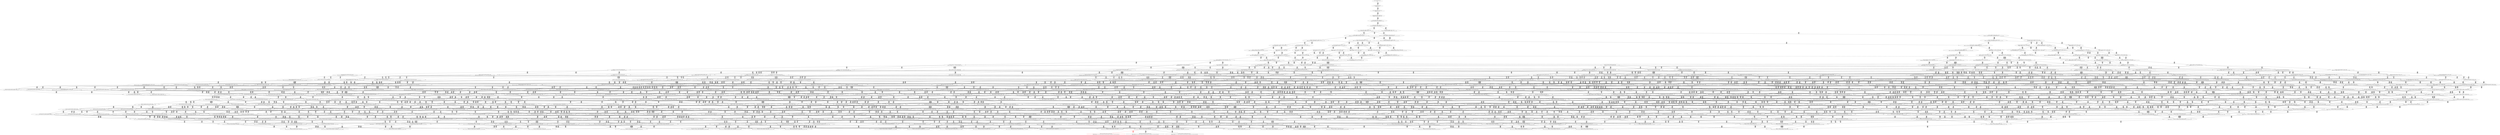 digraph {
	S0[label="S0: [0, 0] [0, 0] [0, 0] [0, 0] \n{}{}"];
	S1[label="S1: [0, 0] [0, 0] [0, 0] [45, 57] \n{T0J0:45-57}{1}"];
	S2[label="S2: [45, 45] [45, 45] [45, 57] [89, 113] \n{T0J1:89-113}{1, 2}"];
	S3[label="S3: [45, 45] [45, 57] [81, 103] [89, 113] \n{T0J1:89-113, T0J2:81-103}{1, 2, 3}"];
	S4[label="S4: [45, 57] [60, 76] [81, 103] [89, 113] \n{T0J1:89-113, T0J2:81-103, T0J11:60-76}{1, 2, 3, 12}"];
	S5[label="S5: [60, 76] [61, 78] [81, 103] [89, 113] \n{T0J1:89-113, T0J2:81-103, T0J12:61-78}{1, 2, 3, 12, 13}"];
	S6[label="S6: [61, 76] [81, 103] [89, 113] [114, 143] \n{T0J1:89-113, T0J2:81-103, T0J13:114-143}{1, 2, 3, 12, 13, 14}"];
	S7[label="S7: [61, 78] [81, 103] [89, 113] [111, 140] \n{T0J1:89-113, T0J2:81-103, T0J15:111-140}{1, 2, 3, 12, 13, 16}"];
	S8[label="S8: [81, 103] [89, 113] [104, 130] [114, 143] \n{T0J1:89-113, T0J2:81-103, T0J13:114-143, T0J14:104-130}{1, 2, 3, 12, 13, 14, 15}"];
	S9[label="S9: [81, 103] [89, 113] [111, 140] [114, 145] \n{T0J1:89-113, T0J2:81-103, T0J13:114-145, T0J15:111-140}{1, 2, 3, 12, 13, 14, 16}"];
	S10[label="S10: [81, 103] [89, 113] [102, 129] [111, 140] \n{T0J1:89-113, T0J2:81-103, T0J15:111-140, T0J20:102-129}{1, 2, 3, 12, 13, 16, 21}"];
	S11[label="S11: [89, 113] [103, 130] [104, 131] [114, 143] \n{T0J3:103-131, T0J13:114-143, T0J14:104-130}{1, 2, 3, 4, 12, 13, 14, 15}"];
	S12[label="S12: [89, 113] [104, 140] [114, 145] [124, 166] \n{T0J13:114-145, T0J14:104-156, T0J15:111-166}{1, 2, 3, 12, 13, 14, 15, 16}"];
	S13[label="S13: [89, 113] [103, 131] [111, 140] [114, 145] \n{T0J3:103-131, T0J13:114-145, T0J15:111-140}{1, 2, 3, 4, 12, 13, 14, 16}"];
	S14[label="S14: [89, 113] [102, 129] [103, 131] [111, 140] \n{T0J3:103-131, T0J15:111-140}{1, 2, 3, 4, 12, 13, 16, 21}"];
	S15[label="S15: [89, 113] [102, 129] [111, 140] [134, 169] \n{T0J13:134-169, T0J15:111-140, T0J20:102-129}{1, 2, 3, 12, 13, 14, 16, 21}"];
	S16[label="S16: [103, 113] [104, 130] [114, 143] [147, 169] \n{T0J4:147-169, T0J13:114-143}{1, 2, 3, 4, 5, 12, 13, 14, 15}"];
	S17[label="S17: [103, 130] [104, 131] [104, 132] [114, 143] \n{T0J6:104-132, T0J13:114-143}{1, 2, 3, 4, 7, 12, 13, 14, 15}"];
	S18[label="S18: [103, 140] [104, 141] [114, 145] [124, 166] \n{T0J3:103-141, T0J13:114-145}{1, 2, 3, 4, 12, 13, 14, 15, 16}"];
	S19[label="S19: [102, 140] [111, 145] [124, 156] [130, 169] \n{T0J13:114-169, T0J14:104-156, T0J15:111-166, T0J20:102-154}{1, 2, 3, 12, 13, 14, 15, 16, 21}"];
	S20[label="S20: [103, 113] [111, 140] [114, 145] [147, 169] \n{T0J4:147-169, T0J13:114-145}{1, 2, 3, 4, 5, 12, 13, 14, 16}"];
	S21[label="S21: [103, 131] [104, 132] [111, 140] [114, 145] \n{T0J6:104-132, T0J13:114-145}{1, 2, 3, 4, 7, 12, 13, 14, 16}"];
	S22[label="S22: [103, 113] [103, 129] [111, 140] [147, 169] \n{T0J4:147-169}{1, 2, 3, 4, 5, 12, 13, 16, 21}"];
	S23[label="S23: [102, 129] [103, 131] [104, 132] [111, 140] \n{T0J6:104-132}{1, 2, 3, 4, 7, 12, 13, 16, 21}"];
	S24[label="S24: [102, 129] [103, 140] [111, 141] [134, 169] \n{T0J3:103-141, T0J13:134-169}{1, 2, 3, 4, 12, 13, 14, 16, 21}"];
	S25[label="S25: [104, 130] [114, 143] [147, 169] [159, 184] \n{T0J4:147-169, T0J5:159-184, T0J13:114-143}{1, 2, 3, 4, 5, 6, 12, 13, 14, 15}"];
	S26[label="S26: [104, 131] [104, 132] [114, 143] [147, 186] \n{T0J4:147-186}{1, 2, 3, 4, 5, 7, 12, 13, 14, 15}"];
	S27[label="S27: [104, 131] [104, 132] [114, 143] [148, 187] \n{T0J7:148-187}{1, 2, 3, 4, 7, 8, 12, 13, 14, 15}"];
	S28[label="S28: [104, 140] [114, 145] [124, 166] [147, 196] \n{T0J4:147-196}{1, 2, 3, 4, 5, 12, 13, 14, 15, 16}"];
	S29[label="S29: [104, 141] [114, 145] [118, 159] [124, 166] \n{T0J6:118-159}{1, 2, 3, 4, 7, 12, 13, 14, 15, 16}"];
	S30[label="S30: [103, 145] [111, 156] [124, 168] [130, 169] \n{T0J3:103-168}{1, 2, 3, 4, 12, 13, 14, 15, 16, 21}"];
	S31[label="S31: [111, 145] [124, 156] [130, 169] [166, 183] \n{T0J13:114-169, T0J14:104-156, T0J15:111-166, T0J21:166-183}{1, 2, 3, 12, 13, 14, 15, 16, 21, 22}"];
	S32[label="S32: [111, 140] [114, 145] [147, 169] [159, 184] \n{T0J4:147-169, T0J5:159-184, T0J13:114-145}{1, 2, 3, 4, 5, 6, 12, 13, 14, 16}"];
	S33[label="S33: [104, 132] [111, 140] [114, 145] [147, 187] \n{T0J4:147-187}{1, 2, 3, 4, 5, 7, 12, 13, 14, 16}"];
	S34[label="S34: [104, 132] [111, 140] [114, 145] [148, 188] \n{T0J7:148-188}{1, 2, 3, 4, 7, 8, 12, 13, 14, 16}"];
	S35[label="S35: [103, 129] [111, 140] [147, 169] [159, 184] \n{T0J4:147-169, T0J5:159-184}{1, 2, 3, 4, 5, 6, 12, 13, 16, 21}"];
	S36[label="S36: [103, 131] [104, 132] [111, 140] [147, 185] \n{T0J4:147-185}{1, 2, 3, 4, 5, 7, 12, 13, 16, 21}"];
	S37[label="S37: [103, 131] [104, 132] [111, 140] [147, 186] \n{T0J7:147-186}{1, 2, 3, 4, 7, 8, 12, 13, 16, 21}"];
	S38[label="S38: [103, 140] [104, 141] [111, 148] [134, 169] \n{T0J6:104-148, T0J13:134-169}{1, 2, 3, 4, 7, 12, 13, 14, 16, 21}"];
	S39[label="S39: [103, 129] [111, 140] [134, 169] [147, 185] \n{T0J4:147-185, T0J13:134-169}{1, 2, 3, 4, 5, 12, 13, 14, 16, 21}"];
	S40[label="S40: [104, 143] [114, 149] [147, 186] [159, 202] \n{T0J4:147-186, T0J5:159-202}{1, 2, 3, 4, 5, 6, 7, 12, 13, 14, 15}"];
	S41[label="S41: [104, 132] [114, 143] [147, 187] [148, 188] \n{T0J4:147-187, T0J7:148-188}{1, 2, 3, 4, 5, 7, 8, 12, 13, 14, 15}"];
	S42[label="S42: [104, 145] [114, 159] [124, 187] [148, 198] \n{T0J7:148-198}{1, 2, 3, 4, 7, 8, 12, 13, 14, 15, 16}"];
	S43[label="S43: [114, 145] [124, 166] [147, 196] [160, 211] \n{T0J4:147-196, T0J5:160-211}{1, 2, 3, 4, 5, 6, 12, 13, 14, 15, 16}"];
	S44[label="S44: [114, 145] [118, 159] [124, 166] [147, 197] \n{T0J4:147-197}{1, 2, 3, 4, 5, 7, 12, 13, 14, 15, 16}"];
	S45[label="S45: [111, 145] [124, 156] [130, 169] [147, 201] \n{T0J4:147-201}{1, 2, 3, 4, 5, 12, 13, 14, 15, 16, 21}"];
	S46[label="S46: [111, 156] [118, 164] [124, 168] [130, 169] \n{T0J6:118-164}{1, 2, 3, 4, 7, 12, 13, 14, 15, 16, 21}"];
	S47[label="S47: [124, 156] [130, 169] [133, 173] [166, 183] \n{T0J3:133-173, T0J21:166-183}{1, 2, 3, 4, 12, 13, 14, 15, 16, 21, 22}"];
	S48[label="S48: [111, 145] [114, 159] [147, 187] [159, 203] \n{T0J4:147-187, T0J5:159-203}{1, 2, 3, 4, 5, 6, 7, 12, 13, 14, 16}"];
	S49[label="S49: [111, 140] [114, 145] [147, 188] [148, 189] \n{T0J4:147-188, T0J7:148-189}{1, 2, 3, 4, 5, 7, 8, 12, 13, 14, 16}"];
	S50[label="S50: [104, 140] [111, 148] [147, 185] [159, 202] \n{T0J4:147-185, T0J5:159-202}{1, 2, 3, 4, 5, 6, 7, 12, 13, 16, 21}"];
	S51[label="S51: [104, 132] [111, 140] [147, 186] [147, 188] \n{T0J4:147-187, T0J7:147-188}{1, 2, 3, 4, 5, 7, 8, 12, 13, 16, 21}"];
	S52[label="S52: [104, 141] [111, 148] [134, 186] [148, 198] \n{T0J7:147-197}{1, 2, 3, 4, 7, 8, 12, 13, 14, 16, 21}"];
	S53[label="S53: [104, 141] [111, 148] [134, 169] [147, 196] \n{T0J4:147-196}{1, 2, 3, 4, 5, 7, 12, 13, 14, 16, 21}"];
	S54[label="S54: [111, 140] [134, 169] [147, 185] [159, 200] \n{T0J4:147-185, T0J5:159-200, T0J13:134-169}{1, 2, 3, 4, 5, 6, 12, 13, 14, 16, 21}"];
	S55[label="S55: [114, 149] [147, 187] [148, 200] [159, 203] \n{T0J4:147-187, T0J5:159-203, T0J7:148-200}{1, 2, 3, 4, 5, 6, 7, 8, 12, 13, 14, 15}"];
	S56[label="S56: [114, 159] [124, 188] [147, 198] [148, 202] \n{T0J4:147-201, T0J7:148-202}{1, 2, 3, 4, 5, 7, 8, 12, 13, 14, 15, 16}"];
	S57[label="S57: [114, 159] [124, 177] [136, 187] [148, 198] \n{T0J7:148-198, T0J16:136-177}{1, 2, 3, 4, 7, 8, 12, 13, 14, 15, 16, 17}"];
	S58[label="S58: [111, 164] [124, 187] [130, 197] [148, 213] \n{T0J7:147-213}{1, 2, 3, 4, 7, 8, 12, 13, 14, 15, 16, 21}"];
	S59[label="S59: [118, 164] [124, 166] [147, 197] [160, 216] \n{T0J4:147-197, T0J5:160-216}{1, 2, 3, 4, 5, 6, 7, 12, 13, 14, 15, 16}"];
	S60[label="S60: [124, 156] [130, 169] [147, 201] [167, 216] \n{T0J4:147-201, T0J5:167-216}{1, 2, 3, 4, 5, 6, 12, 13, 14, 15, 16, 21}"];
	S61[label="S61: [118, 164] [124, 168] [130, 169] [147, 212] \n{T0J4:147-212}{1, 2, 3, 4, 5, 7, 12, 13, 14, 15, 16, 21}"];
	S62[label="S62: [133, 156] [133, 169] [166, 183] [177, 212] \n{T0J4:177-212, T0J21:166-183}{1, 2, 3, 4, 5, 12, 13, 14, 15, 16, 21, 22}"];
	S63[label="S63: [130, 169] [133, 173] [139, 175] [166, 183] \n{T0J6:139-175, T0J21:166-183}{1, 2, 3, 4, 7, 12, 13, 14, 15, 16, 21, 22}"];
	S64[label="S64: [114, 159] [147, 188] [148, 202] [159, 211] \n{T0J4:147-188, T0J5:159-211, T0J7:148-202}{1, 2, 3, 4, 5, 6, 7, 8, 12, 13, 14, 16}"];
	S65[label="S65: [111, 148] [147, 186] [147, 197] [159, 203] \n{T0J4:147-187, T0J5:159-203, T0J7:147-197}{1, 2, 3, 4, 5, 6, 7, 8, 12, 13, 16, 21}"];
	S66[label="S66: [111, 148] [134, 186] [147, 197] [148, 199] \n{T0J4:147-197, T0J7:147-198}{1, 2, 3, 4, 5, 7, 8, 12, 13, 14, 16, 21}"];
	S67[label="S67: [111, 159] [134, 169] [147, 196] [159, 212] \n{T0J4:147-196, T0J5:159-212}{1, 2, 3, 4, 5, 6, 7, 12, 13, 14, 16, 21}"];
	S68[label="S68: [148, 149] [148, 187] [159, 203] [198, 212] \n{T0J5:159-203, T0J8:198-212}{1, 2, 3, 4, 5, 6, 7, 8, 9, 12, 13, 14, 15}"];
	S69[label="S69: [124, 188] [147, 202] [148, 216] [159, 230] \n{}{1, 2, 3, 4, 5, 6, 7, 8, 12, 13, 14, 15, 16}"];
	S70[label="S70: [148, 159] [148, 188] [148, 198] [198, 222] \n{T0J8:198-222}{1, 2, 3, 4, 5, 7, 8, 9, 12, 13, 14, 15, 16}"];
	S71[label="S71: [124, 188] [136, 191] [147, 198] [148, 215] \n{}{1, 2, 3, 4, 5, 7, 8, 12, 13, 14, 15, 16, 17}"];
	S72[label="S72: [124, 188] [130, 198] [147, 213] [154, 229] \n{}{1, 2, 3, 4, 5, 7, 8, 12, 13, 14, 15, 16, 21}"];
	S73[label="S73: [148, 159] [148, 177] [148, 187] [198, 222] \n{T0J8:198-222}{1, 2, 3, 4, 7, 8, 9, 12, 13, 14, 15, 16, 17}"];
	S74[label="S74: [124, 176] [127, 177] [136, 187] [148, 198] \n{T0J17:127-176}{1, 2, 3, 4, 7, 8, 12, 13, 14, 15, 16, 17, 18}"];
	S75[label="S75: [124, 187] [130, 197] [136, 204] [148, 213] \n{}{1, 2, 3, 4, 7, 8, 12, 13, 14, 15, 16, 17, 21}"];
	S76[label="S76: [147, 172] [147, 187] [148, 197] [197, 235] \n{T0J8:197-235}{1, 2, 3, 4, 7, 8, 9, 12, 13, 14, 15, 16, 21}"];
	S77[label="S77: [124, 187] [130, 197] [148, 213] [175, 253] \n{}{1, 2, 3, 4, 7, 8, 12, 13, 14, 15, 16, 21, 22}"];
	S78[label="S78: [124, 187] [130, 197] [148, 213] [180, 255] \n{T0J26:180-255}{1, 2, 3, 4, 7, 8, 12, 13, 14, 15, 16, 21, 27}"];
	S79[label="S79: [124, 169] [130, 175] [147, 212] [167, 235] \n{T0J5:167-235}{1, 2, 3, 4, 5, 6, 7, 12, 13, 14, 15, 16, 21}"];
	S80[label="S80: [133, 169] [166, 183] [177, 212] [189, 227] \n{T0J4:177-212, T0J5:189-227, T0J21:166-183}{1, 2, 3, 4, 5, 6, 12, 13, 14, 15, 16, 21, 22}"];
	S81[label="S81: [133, 173] [139, 175] [166, 183] [174, 225] \n{T0J4:174-225}{1, 2, 3, 4, 5, 7, 12, 13, 14, 15, 16, 21, 22}"];
	S82[label="S82: [148, 159] [148, 188] [159, 211] [198, 222] \n{T0J5:159-211, T0J8:198-222}{1, 2, 3, 4, 5, 6, 7, 8, 9, 12, 13, 14, 16}"];
	S83[label="S83: [147, 148] [147, 186] [159, 203] [197, 211] \n{T0J5:159-203, T0J8:197-211}{1, 2, 3, 4, 5, 6, 7, 8, 9, 12, 13, 16, 21}"];
	S84[label="S84: [134, 186] [147, 197] [148, 212] [159, 219] \n{T0J5:159-219}{1, 2, 3, 4, 5, 6, 7, 8, 12, 13, 14, 16, 21}"];
	S85[label="S85: [147, 186] [147, 197] [148, 199] [197, 211] \n{T0J8:197-211}{1, 2, 3, 4, 5, 7, 8, 9, 12, 13, 14, 16, 21}"];
	S86[label="S86: [148, 187] [159, 203] [198, 212] [212, 229] \n{T0J5:159-203, T0J8:198-212, T0J9:212-229}{1, 2, 3, 4, 5, 6, 7, 8, 9, 10, 12, 13, 14, 15}"];
	S87[label="S87: [147, 202] [148, 216] [159, 230] [197, 251] \n{T0J8:197-251}{1, 2, 3, 4, 5, 6, 7, 8, 9, 12, 13, 14, 15, 16}"];
	S88[label="S88: [136, 202] [147, 216] [148, 220] [159, 259] \n{}{1, 2, 3, 4, 5, 6, 7, 8, 12, 13, 14, 15, 16, 17}"];
	S89[label="S89: [130, 202] [147, 216] [154, 230] [165, 259] \n{}{1, 2, 3, 4, 5, 6, 7, 8, 12, 13, 14, 15, 16, 21}"];
	S90[label="S90: [148, 188] [148, 198] [198, 222] [212, 239] \n{T0J8:198-222, T0J9:212-239}{1, 2, 3, 4, 5, 7, 8, 9, 10, 12, 13, 14, 15, 16}"];
	S91[label="S91: [147, 191] [147, 198] [148, 215] [197, 235] \n{T0J8:197-235}{1, 2, 3, 4, 5, 7, 8, 9, 12, 13, 14, 15, 16, 17}"];
	S92[label="S92: [147, 198] [147, 213] [154, 229] [197, 235] \n{T0J8:197-235}{1, 2, 3, 4, 5, 7, 8, 9, 12, 13, 14, 15, 16, 21}"];
	S93[label="S93: [127, 189] [136, 191] [147, 198] [148, 232] \n{}{1, 2, 3, 4, 5, 7, 8, 12, 13, 14, 15, 16, 17, 18}"];
	S94[label="S94: [130, 198] [136, 204] [148, 215] [154, 243] \n{}{1, 2, 3, 4, 5, 7, 8, 12, 13, 14, 15, 16, 17, 21}"];
	S95[label="S95: [130, 198] [147, 213] [154, 243] [175, 253] \n{}{1, 2, 3, 4, 5, 7, 8, 12, 13, 14, 15, 16, 21, 22}"];
	S96[label="S96: [130, 198] [147, 213] [154, 243] [180, 255] \n{}{1, 2, 3, 4, 5, 7, 8, 12, 13, 14, 15, 16, 21, 27}"];
	S97[label="S97: [148, 177] [148, 187] [198, 222] [212, 239] \n{T0J8:198-222, T0J9:212-239}{1, 2, 3, 4, 7, 8, 9, 10, 12, 13, 14, 15, 16, 17}"];
	S98[label="S98: [147, 177] [147, 187] [148, 198] [197, 235] \n{T0J8:197-235}{1, 2, 3, 4, 7, 8, 9, 12, 13, 14, 15, 16, 17, 18}"];
	S99[label="S99: [147, 197] [147, 204] [148, 213] [197, 235] \n{T0J8:197-235}{1, 2, 3, 4, 7, 8, 9, 12, 13, 14, 15, 16, 17, 21}"];
	S100[label="S100: [127, 177] [136, 187] [148, 198] [184, 248] \n{T0J18:184-248}{1, 2, 3, 4, 7, 8, 12, 13, 14, 15, 16, 17, 18, 19}"];
	S101[label="S101: [127, 189] [136, 197] [137, 204] [148, 224] \n{}{1, 2, 3, 4, 7, 8, 12, 13, 14, 15, 16, 17, 18, 21}"];
	S102[label="S102: [130, 197] [136, 204] [148, 213] [175, 253] \n{}{1, 2, 3, 4, 7, 8, 12, 13, 14, 15, 16, 17, 21, 22}"];
	S103[label="S103: [130, 197] [136, 204] [148, 213] [180, 255] \n{T0J26:180-255}{1, 2, 3, 4, 7, 8, 12, 13, 14, 15, 16, 17, 21, 27}"];
	S104[label="S104: [147, 187] [148, 197] [197, 235] [211, 252] \n{T0J8:197-235, T0J9:211-252}{1, 2, 3, 4, 7, 8, 9, 10, 12, 13, 14, 15, 16, 21}"];
	S105[label="S105: [147, 197] [148, 213] [175, 235] [197, 253] \n{T0J8:197-235}{1, 2, 3, 4, 7, 8, 9, 12, 13, 14, 15, 16, 21, 22}"];
	S106[label="S106: [147, 197] [148, 213] [180, 235] [197, 255] \n{T0J8:197-235, T0J26:180-255}{1, 2, 3, 4, 7, 8, 9, 12, 13, 14, 15, 16, 21, 27}"];
	S107[label="S107: [130, 197] [148, 213] [175, 236] [175, 253] \n{T0J22:175-236}{1, 2, 3, 4, 7, 8, 12, 13, 14, 15, 16, 21, 22, 23}"];
	S108[label="S108: [130, 197] [148, 213] [175, 253] [188, 255] \n{T0J26:180-255}{1, 2, 3, 4, 7, 8, 12, 13, 14, 15, 16, 21, 22, 27}"];
	S109[label="S109: [139, 183] [166, 188] [174, 225] [189, 244] \n{T0J4:174-225, T0J5:189-244}{1, 2, 3, 4, 5, 6, 7, 12, 13, 14, 15, 16, 21, 22}"];
	S110[label="S110: [148, 188] [159, 211] [198, 222] [212, 239] \n{T0J5:159-211, T0J8:198-222, T0J9:212-239}{1, 2, 3, 4, 5, 6, 7, 8, 9, 10, 12, 13, 14, 16}"];
	S111[label="S111: [147, 186] [159, 203] [197, 211] [211, 228] \n{T0J5:159-203, T0J8:197-211, T0J9:211-228}{1, 2, 3, 4, 5, 6, 7, 8, 9, 10, 12, 13, 16, 21}"];
	S112[label="S112: [147, 197] [148, 212] [159, 219] [197, 257] \n{T0J8:197-249}{1, 2, 3, 4, 5, 6, 7, 8, 9, 12, 13, 14, 16, 21}"];
	S113[label="S113: [147, 197] [148, 199] [197, 211] [211, 252] \n{T0J8:197-211, T0J9:211-252}{1, 2, 3, 4, 5, 7, 8, 9, 10, 12, 13, 14, 16, 21}"];
	S114[label="S114: [159, 203] [160, 203] [198, 212] [212, 229] \n{T0J8:198-212, T0J9:212-229, T0J10:160-203}{1, 2, 3, 4, 5, 6, 7, 8, 9, 10, 11, 12, 13, 14, 15}"];
	S115[label="S115: [148, 216] [159, 230] [197, 251] [211, 282] \n{T0J9:211-282}{1, 2, 3, 4, 5, 6, 7, 8, 9, 10, 12, 13, 14, 15, 16}"];
	S116[label="S116: [147, 216] [148, 230] [159, 259] [197, 265] \n{}{1, 2, 3, 4, 5, 6, 7, 8, 9, 12, 13, 14, 15, 16, 17}"];
	S117[label="S117: [147, 216] [154, 230] [165, 259] [197, 292] \n{}{1, 2, 3, 4, 5, 6, 7, 8, 9, 12, 13, 14, 15, 16, 21}"];
	S118[label="S118: [136, 216] [147, 219] [148, 232] [159, 260] \n{}{1, 2, 3, 4, 5, 6, 7, 8, 12, 13, 14, 15, 16, 17, 18}"];
	S119[label="S119: [136, 216] [148, 230] [154, 259] [165, 269] \n{}{1, 2, 3, 4, 5, 6, 7, 8, 12, 13, 14, 15, 16, 17, 21}"];
	S120[label="S120: [147, 216] [154, 243] [165, 259] [186, 309] \n{}{1, 2, 3, 4, 5, 6, 7, 8, 12, 13, 14, 15, 16, 21, 22}"];
	S121[label="S121: [159, 216] [159, 230] [165, 259] [201, 281] \n{T0J24:201-281}{1, 2, 3, 4, 5, 6, 7, 8, 12, 13, 14, 15, 16, 21, 25}"];
	S122[label="S122: [147, 216] [154, 243] [165, 259] [186, 311] \n{}{1, 2, 3, 4, 5, 6, 7, 8, 12, 13, 14, 15, 16, 21, 27}"];
	S123[label="S123: [148, 188] [160, 198] [198, 222] [212, 239] \n{T0J8:198-222, T0J9:212-239, T0J10:160-188}{1, 2, 3, 4, 5, 7, 8, 9, 10, 11, 12, 13, 14, 15, 16}"];
	S124[label="S124: [147, 198] [148, 222] [197, 235] [211, 252] \n{T0J8:197-235, T0J9:211-252}{1, 2, 3, 4, 5, 7, 8, 9, 10, 12, 13, 14, 15, 16, 17}"];
	S125[label="S125: [147, 213] [154, 235] [197, 243] [211, 252] \n{T0J8:197-235, T0J9:211-252}{1, 2, 3, 4, 5, 7, 8, 9, 10, 12, 13, 14, 15, 16, 21}"];
	S126[label="S126: [147, 191] [147, 198] [148, 233] [197, 235] \n{T0J8:197-235}{1, 2, 3, 4, 5, 7, 8, 9, 12, 13, 14, 15, 16, 17, 18}"];
	S127[label="S127: [147, 204] [148, 215] [154, 235] [197, 253] \n{T0J8:197-235}{1, 2, 3, 4, 5, 7, 8, 9, 12, 13, 14, 15, 16, 17, 21}"];
	S128[label="S128: [147, 213] [154, 235] [175, 253] [197, 253] \n{T0J8:197-235}{1, 2, 3, 4, 5, 7, 8, 9, 12, 13, 14, 15, 16, 21, 22}"];
	S129[label="S129: [147, 213] [154, 235] [180, 253] [197, 255] \n{T0J8:197-235}{1, 2, 3, 4, 5, 7, 8, 9, 12, 13, 14, 15, 16, 21, 27}"];
	S130[label="S130: [136, 191] [147, 198] [148, 233] [184, 248] \n{T0J18:184-248}{1, 2, 3, 4, 5, 7, 8, 12, 13, 14, 15, 16, 17, 18, 19}"];
	S131[label="S131: [136, 197] [137, 204] [148, 224] [154, 245] \n{}{1, 2, 3, 4, 5, 7, 8, 12, 13, 14, 15, 16, 17, 18, 21}"];
	S132[label="S132: [136, 204] [148, 215] [154, 253] [175, 253] \n{}{1, 2, 3, 4, 5, 7, 8, 12, 13, 14, 15, 16, 17, 21, 22}"];
	S133[label="S133: [136, 204] [148, 215] [154, 253] [180, 255] \n{}{1, 2, 3, 4, 5, 7, 8, 12, 13, 14, 15, 16, 17, 21, 27}"];
	S134[label="S134: [147, 213] [154, 236] [175, 253] [175, 253] \n{}{1, 2, 3, 4, 5, 7, 8, 12, 13, 14, 15, 16, 21, 22, 23}"];
	S135[label="S135: [147, 213] [154, 253] [175, 253] [188, 255] \n{}{1, 2, 3, 4, 5, 7, 8, 12, 13, 14, 15, 16, 21, 22, 27}"];
	S136[label="S136: [148, 187] [160, 188] [198, 222] [212, 239] \n{T0J8:198-222, T0J9:212-239, T0J10:160-188}{1, 2, 3, 4, 7, 8, 9, 10, 11, 12, 13, 14, 15, 16, 17}"];
	S137[label="S137: [147, 187] [148, 198] [197, 235] [211, 252] \n{T0J8:197-235, T0J9:211-252}{1, 2, 3, 4, 7, 8, 9, 10, 12, 13, 14, 15, 16, 17, 18}"];
	S138[label="S138: [147, 204] [148, 222] [197, 235] [211, 252] \n{T0J8:197-235, T0J9:211-252}{1, 2, 3, 4, 7, 8, 9, 10, 12, 13, 14, 15, 16, 17, 21}"];
	S139[label="S139: [147, 187] [148, 198] [184, 235] [197, 248] \n{T0J8:197-235, T0J18:184-248}{1, 2, 3, 4, 7, 8, 9, 12, 13, 14, 15, 16, 17, 18, 19}"];
	S140[label="S140: [147, 197] [147, 204] [148, 224] [197, 235] \n{T0J8:197-235}{1, 2, 3, 4, 7, 8, 9, 12, 13, 14, 15, 16, 17, 18, 21}"];
	S141[label="S141: [147, 204] [148, 213] [175, 235] [197, 253] \n{T0J8:197-235}{1, 2, 3, 4, 7, 8, 9, 12, 13, 14, 15, 16, 17, 21, 22}"];
	S142[label="S142: [147, 204] [148, 213] [180, 235] [197, 255] \n{T0J8:197-235, T0J26:180-255}{1, 2, 3, 4, 7, 8, 9, 12, 13, 14, 15, 16, 17, 21, 27}"];
	S143[label="S143: [136, 187] [148, 198] [183, 242] [184, 248] \n{T0J18:184-248, T0J19:183-242}{1, 2, 3, 4, 7, 8, 12, 13, 14, 15, 16, 17, 18, 19, 20}"];
	S144[label="S144: [136, 197] [137, 204] [148, 224] [184, 248] \n{T0J18:184-248}{1, 2, 3, 4, 7, 8, 12, 13, 14, 15, 16, 17, 18, 19, 21}"];
	S145[label="S145: [136, 197] [137, 204] [148, 224] [175, 253] \n{}{1, 2, 3, 4, 7, 8, 12, 13, 14, 15, 16, 17, 18, 21, 22}"];
	S146[label="S146: [136, 197] [137, 204] [148, 224] [180, 255] \n{T0J26:180-255}{1, 2, 3, 4, 7, 8, 12, 13, 14, 15, 16, 17, 18, 21, 27}"];
	S147[label="S147: [136, 204] [148, 213] [175, 236] [175, 253] \n{T0J22:175-236}{1, 2, 3, 4, 7, 8, 12, 13, 14, 15, 16, 17, 21, 22, 23}"];
	S148[label="S148: [136, 204] [148, 213] [175, 253] [188, 255] \n{T0J26:180-255}{1, 2, 3, 4, 7, 8, 12, 13, 14, 15, 16, 17, 21, 22, 27}"];
	S149[label="S149: [148, 188] [159, 197] [197, 235] [211, 252] \n{T0J8:197-235, T0J9:211-252, T0J10:159-188}{1, 2, 3, 4, 7, 8, 9, 10, 11, 12, 13, 14, 15, 16, 21}"];
	S150[label="S150: [148, 213] [175, 235] [197, 252] [211, 253] \n{T0J8:197-235, T0J9:211-252}{1, 2, 3, 4, 7, 8, 9, 10, 12, 13, 14, 15, 16, 21, 22}"];
	S151[label="S151: [148, 213] [180, 235] [197, 252] [211, 255] \n{T0J8:197-235, T0J9:211-252, T0J26:180-255}{1, 2, 3, 4, 7, 8, 9, 10, 12, 13, 14, 15, 16, 21, 27}"];
	S152[label="S152: [148, 213] [175, 235] [175, 236] [197, 253] \n{T0J8:197-235, T0J22:175-236}{1, 2, 3, 4, 7, 8, 9, 12, 13, 14, 15, 16, 21, 22, 23}"];
	S153[label="S153: [148, 213] [175, 235] [188, 253] [197, 255] \n{T0J8:197-235, T0J26:180-255}{1, 2, 3, 4, 7, 8, 9, 12, 13, 14, 15, 16, 21, 22, 27}"];
	S154[label="S154: [148, 213] [175, 236] [175, 243] [186, 253] \n{T0J22:175-236, T0J23:186-243}{1, 2, 3, 4, 7, 8, 12, 13, 14, 15, 16, 21, 22, 23, 24}"];
	S155[label="S155: [148, 213] [175, 236] [175, 253] [188, 255] \n{T0J22:175-236, T0J26:180-255}{1, 2, 3, 4, 7, 8, 12, 13, 14, 15, 16, 21, 22, 23, 27}"];
	S156[label="S156: [159, 204] [160, 211] [198, 222] [212, 239] \n{T0J8:198-222, T0J9:212-239, T0J10:160-204}{1, 2, 3, 4, 5, 6, 7, 8, 9, 10, 11, 12, 13, 14, 16}"];
	S157[label="S157: [159, 202] [159, 203] [197, 211] [211, 228] \n{T0J8:197-211, T0J9:211-228, T0J10:159-202}{1, 2, 3, 4, 5, 6, 7, 8, 9, 10, 11, 12, 13, 16, 21}"];
	S158[label="S158: [148, 212] [159, 219] [197, 257] [211, 277] \n{T0J8:197-249, T0J9:211-277}{1, 2, 3, 4, 5, 6, 7, 8, 9, 10, 12, 13, 14, 16, 21}"];
	S159[label="S159: [148, 188] [159, 199] [197, 211] [211, 252] \n{T0J8:197-211, T0J9:211-252, T0J10:159-188}{1, 2, 3, 4, 5, 7, 8, 9, 10, 11, 12, 13, 14, 16, 21}"];
	S160[label="S160: [159, 230] [160, 232] [197, 251] [211, 282] \n{}{1, 2, 3, 4, 5, 6, 7, 8, 9, 10, 11, 12, 13, 14, 15, 16}"];
	S161[label="S161: [148, 230] [159, 259] [197, 265] [211, 296] \n{}{1, 2, 3, 4, 5, 6, 7, 8, 9, 10, 12, 13, 14, 15, 16, 17}"];
	S162[label="S162: [154, 235] [165, 259] [197, 292] [211, 320] \n{}{1, 2, 3, 4, 5, 6, 7, 8, 9, 10, 12, 13, 14, 15, 16, 21}"];
	S163[label="S163: [147, 230] [148, 233] [159, 260] [197, 279] \n{}{1, 2, 3, 4, 5, 6, 7, 8, 9, 12, 13, 14, 15, 16, 17, 18}"];
	S164[label="S164: [148, 230] [154, 259] [165, 271] [197, 303] \n{}{1, 2, 3, 4, 5, 6, 7, 8, 9, 12, 13, 14, 15, 16, 17, 21}"];
	S165[label="S165: [154, 243] [165, 259] [186, 303] [197, 320] \n{}{1, 2, 3, 4, 5, 6, 7, 8, 9, 12, 13, 14, 15, 16, 21, 22}"];
	S166[label="S166: [159, 230] [165, 259] [197, 292] [201, 303] \n{}{1, 2, 3, 4, 5, 6, 7, 8, 9, 12, 13, 14, 15, 16, 21, 25}"];
	S167[label="S167: [154, 243] [165, 259] [186, 303] [197, 322] \n{}{1, 2, 3, 4, 5, 6, 7, 8, 9, 12, 13, 14, 15, 16, 21, 27}"];
	S168[label="S168: [147, 219] [148, 233] [159, 260] [192, 292] \n{}{1, 2, 3, 4, 5, 6, 7, 8, 12, 13, 14, 15, 16, 17, 18, 19}"];
	S169[label="S169: [137, 230] [148, 256] [154, 260] [165, 269] \n{}{1, 2, 3, 4, 5, 6, 7, 8, 12, 13, 14, 15, 16, 17, 18, 21}"];
	S170[label="S170: [148, 243] [154, 259] [165, 271] [186, 320] \n{}{1, 2, 3, 4, 5, 6, 7, 8, 12, 13, 14, 15, 16, 17, 21, 22}"];
	S171[label="S171: [159, 230] [159, 259] [165, 271] [201, 292] \n{}{1, 2, 3, 4, 5, 6, 7, 8, 12, 13, 14, 15, 16, 17, 21, 25}"];
	S172[label="S172: [148, 243] [154, 259] [165, 271] [186, 322] \n{}{1, 2, 3, 4, 5, 6, 7, 8, 12, 13, 14, 15, 16, 17, 21, 27}"];
	S173[label="S173: [154, 243] [165, 259] [175, 303] [198, 309] \n{}{1, 2, 3, 4, 5, 6, 7, 8, 12, 13, 14, 15, 16, 21, 22, 23}"];
	S174[label="S174: [159, 243] [165, 259] [186, 292] [201, 320] \n{}{1, 2, 3, 4, 5, 6, 7, 8, 12, 13, 14, 15, 16, 21, 22, 25}"];
	S175[label="S175: [154, 253] [165, 259] [186, 311] [203, 322] \n{}{1, 2, 3, 4, 5, 6, 7, 8, 12, 13, 14, 15, 16, 21, 22, 27}"];
	S176[label="S176: [159, 243] [165, 259] [186, 292] [201, 322] \n{}{1, 2, 3, 4, 5, 6, 7, 8, 12, 13, 14, 15, 16, 21, 25, 27}"];
	S177[label="S177: [148, 198] [159, 222] [197, 239] [211, 252] \n{T0J8:197-235, T0J9:211-252}{1, 2, 3, 4, 5, 7, 8, 9, 10, 11, 12, 13, 14, 15, 16, 17}"];
	S178[label="S178: [154, 199] [159, 235] [197, 244] [211, 252] \n{T0J8:197-235, T0J9:211-252}{1, 2, 3, 4, 5, 7, 8, 9, 10, 11, 12, 13, 14, 15, 16, 21}"];
	S179[label="S179: [147, 198] [148, 235] [197, 243] [211, 252] \n{T0J8:197-235, T0J9:211-252}{1, 2, 3, 4, 5, 7, 8, 9, 10, 12, 13, 14, 15, 16, 17, 18}"];
	S180[label="S180: [148, 222] [154, 235] [197, 252] [211, 260] \n{T0J9:211-252}{1, 2, 3, 4, 5, 7, 8, 9, 10, 12, 13, 14, 15, 16, 17, 21}"];
	S181[label="S181: [154, 235] [175, 252] [197, 253] [211, 269] \n{}{1, 2, 3, 4, 5, 7, 8, 9, 10, 12, 13, 14, 15, 16, 21, 22}"];
	S182[label="S182: [154, 235] [180, 252] [197, 255] [211, 269] \n{}{1, 2, 3, 4, 5, 7, 8, 9, 10, 12, 13, 14, 15, 16, 21, 27}"];
	S183[label="S183: [147, 198] [148, 235] [184, 243] [197, 248] \n{T0J8:197-235}{1, 2, 3, 4, 5, 7, 8, 9, 12, 13, 14, 15, 16, 17, 18, 19}"];
	S184[label="S184: [147, 204] [148, 224] [154, 235] [197, 253] \n{T0J8:197-235}{1, 2, 3, 4, 5, 7, 8, 9, 12, 13, 14, 15, 16, 17, 18, 21}"];
	S185[label="S185: [148, 215] [154, 235] [175, 253] [197, 260] \n{}{1, 2, 3, 4, 5, 7, 8, 9, 12, 13, 14, 15, 16, 17, 21, 22}"];
	S186[label="S186: [148, 215] [154, 235] [180, 255] [197, 260] \n{}{1, 2, 3, 4, 5, 7, 8, 9, 12, 13, 14, 15, 16, 17, 21, 27}"];
	S187[label="S187: [154, 235] [175, 236] [175, 253] [197, 269] \n{}{1, 2, 3, 4, 5, 7, 8, 9, 12, 13, 14, 15, 16, 21, 22, 23}"];
	S188[label="S188: [154, 235] [175, 253] [188, 255] [197, 269] \n{}{1, 2, 3, 4, 5, 7, 8, 9, 12, 13, 14, 15, 16, 21, 22, 27}"];
	S189[label="S189: [147, 198] [148, 242] [183, 243] [184, 248] \n{}{1, 2, 3, 4, 5, 7, 8, 12, 13, 14, 15, 16, 17, 18, 19, 20}"];
	S190[label="S190: [137, 204] [148, 224] [154, 248] [184, 253] \n{}{1, 2, 3, 4, 5, 7, 8, 12, 13, 14, 15, 16, 17, 18, 19, 21}"];
	S191[label="S191: [137, 204] [148, 224] [154, 253] [175, 253] \n{}{1, 2, 3, 4, 5, 7, 8, 12, 13, 14, 15, 16, 17, 18, 21, 22}"];
	S192[label="S192: [137, 204] [148, 224] [154, 253] [180, 255] \n{}{1, 2, 3, 4, 5, 7, 8, 12, 13, 14, 15, 16, 17, 18, 21, 27}"];
	S193[label="S193: [148, 215] [154, 236] [175, 253] [175, 260] \n{}{1, 2, 3, 4, 5, 7, 8, 12, 13, 14, 15, 16, 17, 21, 22, 23}"];
	S194[label="S194: [148, 215] [154, 253] [175, 255] [188, 260] \n{}{1, 2, 3, 4, 5, 7, 8, 12, 13, 14, 15, 16, 17, 21, 22, 27}"];
	S195[label="S195: [154, 236] [175, 243] [175, 253] [192, 269] \n{}{1, 2, 3, 4, 5, 7, 8, 12, 13, 14, 15, 16, 21, 22, 23, 24}"];
	S196[label="S196: [154, 236] [175, 253] [175, 255] [192, 269] \n{}{1, 2, 3, 4, 5, 7, 8, 12, 13, 14, 15, 16, 21, 22, 23, 27}"];
	S197[label="S197: [148, 188] [159, 198] [197, 235] [211, 252] \n{T0J8:197-235, T0J9:211-252}{1, 2, 3, 4, 7, 8, 9, 10, 11, 12, 13, 14, 15, 16, 17, 18}"];
	S198[label="S198: [148, 197] [159, 222] [197, 235] [211, 252] \n{T0J8:197-235, T0J9:211-252}{1, 2, 3, 4, 7, 8, 9, 10, 11, 12, 13, 14, 15, 16, 17, 21}"];
	S199[label="S199: [148, 198] [184, 235] [197, 248] [211, 252] \n{T0J8:197-235, T0J9:211-252, T0J18:184-248}{1, 2, 3, 4, 7, 8, 9, 10, 12, 13, 14, 15, 16, 17, 18, 19}"];
	S200[label="S200: [147, 204] [148, 224] [197, 235] [211, 252] \n{T0J8:197-235, T0J9:211-252}{1, 2, 3, 4, 7, 8, 9, 10, 12, 13, 14, 15, 16, 17, 18, 21}"];
	S201[label="S201: [148, 222] [175, 235] [197, 252] [211, 253] \n{T0J8:197-235, T0J9:211-252}{1, 2, 3, 4, 7, 8, 9, 10, 12, 13, 14, 15, 16, 17, 21, 22}"];
	S202[label="S202: [148, 222] [180, 235] [197, 252] [211, 255] \n{T0J8:197-235, T0J9:211-252, T0J26:180-255}{1, 2, 3, 4, 7, 8, 9, 10, 12, 13, 14, 15, 16, 17, 21, 27}"];
	S203[label="S203: [148, 198] [183, 235] [184, 242] [197, 248] \n{T0J8:197-235, T0J18:184-248, T0J19:183-242}{1, 2, 3, 4, 7, 8, 9, 12, 13, 14, 15, 16, 17, 18, 19, 20}"];
	S204[label="S204: [147, 204] [148, 224] [184, 235] [197, 248] \n{T0J8:197-235, T0J18:184-248}{1, 2, 3, 4, 7, 8, 9, 12, 13, 14, 15, 16, 17, 18, 19, 21}"];
	S205[label="S205: [147, 204] [148, 224] [175, 235] [197, 253] \n{T0J8:197-235}{1, 2, 3, 4, 7, 8, 9, 12, 13, 14, 15, 16, 17, 18, 21, 22}"];
	S206[label="S206: [147, 204] [148, 224] [180, 235] [197, 255] \n{T0J8:197-235, T0J26:180-255}{1, 2, 3, 4, 7, 8, 9, 12, 13, 14, 15, 16, 17, 18, 21, 27}"];
	S207[label="S207: [148, 213] [175, 235] [175, 236] [197, 253] \n{T0J8:197-235, T0J22:175-236}{1, 2, 3, 4, 7, 8, 9, 12, 13, 14, 15, 16, 17, 21, 22, 23}"];
	S208[label="S208: [148, 213] [175, 235] [188, 253] [197, 255] \n{T0J8:197-235, T0J26:180-255}{1, 2, 3, 4, 7, 8, 9, 12, 13, 14, 15, 16, 17, 21, 22, 27}"];
	S209[label="S209: [137, 204] [148, 224] [183, 242] [184, 248] \n{T0J18:184-248, T0J19:183-242}{1, 2, 3, 4, 7, 8, 12, 13, 14, 15, 16, 17, 18, 19, 20, 21}"];
	S210[label="S210: [137, 204] [148, 224] [175, 248] [196, 253] \n{T0J18:184-248}{1, 2, 3, 4, 7, 8, 12, 13, 14, 15, 16, 17, 18, 19, 21, 22}"];
	S211[label="S211: [137, 204] [148, 224] [180, 248] [196, 255] \n{T0J18:184-248, T0J26:180-255}{1, 2, 3, 4, 7, 8, 12, 13, 14, 15, 16, 17, 18, 19, 21, 27}"];
	S212[label="S212: [137, 204] [148, 224] [175, 236] [175, 253] \n{T0J22:175-236}{1, 2, 3, 4, 7, 8, 12, 13, 14, 15, 16, 17, 18, 21, 22, 23}"];
	S213[label="S213: [137, 204] [148, 224] [175, 253] [188, 255] \n{T0J26:180-255}{1, 2, 3, 4, 7, 8, 12, 13, 14, 15, 16, 17, 18, 21, 22, 27}"];
	S214[label="S214: [148, 213] [175, 236] [175, 243] [186, 253] \n{T0J22:175-236, T0J23:186-243}{1, 2, 3, 4, 7, 8, 12, 13, 14, 15, 16, 17, 21, 22, 23, 24}"];
	S215[label="S215: [148, 213] [175, 236] [175, 253] [188, 255] \n{T0J22:175-236, T0J26:180-255}{1, 2, 3, 4, 7, 8, 12, 13, 14, 15, 16, 17, 21, 22, 23, 27}"];
	S216[label="S216: [159, 197] [175, 235] [197, 252] [211, 253] \n{T0J8:197-235, T0J9:211-252}{1, 2, 3, 4, 7, 8, 9, 10, 11, 12, 13, 14, 15, 16, 21, 22}"];
	S217[label="S217: [159, 197] [180, 235] [197, 252] [211, 255] \n{T0J8:197-235, T0J9:211-252, T0J26:180-255}{1, 2, 3, 4, 7, 8, 9, 10, 11, 12, 13, 14, 15, 16, 21, 27}"];
	S218[label="S218: [175, 235] [175, 236] [197, 252] [211, 253] \n{T0J8:197-235, T0J9:211-252, T0J22:175-236}{1, 2, 3, 4, 7, 8, 9, 10, 12, 13, 14, 15, 16, 21, 22, 23}"];
	S219[label="S219: [175, 235] [188, 252] [197, 253] [212, 255] \n{T0J8:197-235, T0J9:211-252, T0J26:180-255}{1, 2, 3, 4, 7, 8, 9, 10, 12, 13, 14, 15, 16, 21, 22, 27}"];
	S220[label="S220: [175, 235] [175, 236] [186, 243] [198, 253] \n{T0J8:197-235, T0J22:175-236, T0J23:186-243}{1, 2, 3, 4, 7, 8, 9, 12, 13, 14, 15, 16, 21, 22, 23, 24}"];
	S221[label="S221: [175, 235] [175, 236] [188, 253] [198, 255] \n{T0J8:197-235, T0J22:175-236, T0J26:180-255}{1, 2, 3, 4, 7, 8, 9, 12, 13, 14, 15, 16, 21, 22, 23, 27}"];
	S222[label="S222: [175, 236] [175, 243] [186, 253] [204, 255] \n{T0J22:175-236, T0J23:186-243, T0J26:180-255}{1, 2, 3, 4, 7, 8, 12, 13, 14, 15, 16, 21, 22, 23, 24, 27}"];
	S223[label="S223: [159, 219] [160, 228] [197, 257] [211, 277] \n{}{1, 2, 3, 4, 5, 6, 7, 8, 9, 10, 11, 12, 13, 14, 16, 21}"];
	S224[label="S224: [159, 246] [160, 259] [197, 265] [211, 296] \n{}{1, 2, 3, 4, 5, 6, 7, 8, 9, 10, 11, 12, 13, 14, 15, 16, 17}"];
	S225[label="S225: [159, 256] [166, 259] [197, 292] [211, 320] \n{}{1, 2, 3, 4, 5, 6, 7, 8, 9, 10, 11, 12, 13, 14, 15, 16, 21}"];
	S226[label="S226: [148, 247] [159, 260] [197, 279] [211, 310] \n{}{1, 2, 3, 4, 5, 6, 7, 8, 9, 10, 12, 13, 14, 15, 16, 17, 18}"];
	S227[label="S227: [154, 259] [165, 271] [197, 303] [211, 320] \n{}{1, 2, 3, 4, 5, 6, 7, 8, 9, 10, 12, 13, 14, 15, 16, 17, 21}"];
	S228[label="S228: [165, 259] [186, 303] [197, 320] [211, 323] \n{}{1, 2, 3, 4, 5, 6, 7, 8, 9, 10, 12, 13, 14, 15, 16, 21, 22}"];
	S229[label="S229: [165, 259] [197, 292] [201, 303] [211, 320] \n{}{1, 2, 3, 4, 5, 6, 7, 8, 9, 10, 12, 13, 14, 15, 16, 21, 25}"];
	S230[label="S230: [165, 259] [186, 303] [197, 322] [211, 323] \n{}{1, 2, 3, 4, 5, 6, 7, 8, 9, 10, 12, 13, 14, 15, 16, 21, 27}"];
	S231[label="S231: [148, 235] [159, 260] [192, 282] [197, 306] \n{}{1, 2, 3, 4, 5, 6, 7, 8, 9, 12, 13, 14, 15, 16, 17, 18, 19}"];
	S232[label="S232: [148, 256] [154, 260] [165, 279] [197, 303] \n{}{1, 2, 3, 4, 5, 6, 7, 8, 9, 12, 13, 14, 15, 16, 17, 18, 21}"];
	S233[label="S233: [154, 259] [165, 271] [186, 306] [197, 320] \n{}{1, 2, 3, 4, 5, 6, 7, 8, 9, 12, 13, 14, 15, 16, 17, 21, 22}"];
	S234[label="S234: [159, 259] [165, 271] [197, 292] [201, 303] \n{}{1, 2, 3, 4, 5, 6, 7, 8, 9, 12, 13, 14, 15, 16, 17, 21, 25}"];
	S235[label="S235: [154, 259] [165, 271] [186, 306] [197, 322] \n{}{1, 2, 3, 4, 5, 6, 7, 8, 9, 12, 13, 14, 15, 16, 17, 21, 27}"];
	S236[label="S236: [165, 259] [175, 303] [197, 306] [204, 320] \n{}{1, 2, 3, 4, 5, 6, 7, 8, 9, 12, 13, 14, 15, 16, 21, 22, 23}"];
	S237[label="S237: [165, 259] [186, 292] [197, 306] [201, 320] \n{}{1, 2, 3, 4, 5, 6, 7, 8, 9, 12, 13, 14, 15, 16, 21, 22, 25}"];
	S238[label="S238: [165, 259] [186, 311] [197, 320] [204, 322] \n{}{1, 2, 3, 4, 5, 6, 7, 8, 9, 12, 13, 14, 15, 16, 21, 22, 27}"];
	S239[label="S239: [165, 259] [186, 292] [197, 306] [201, 322] \n{}{1, 2, 3, 4, 5, 6, 7, 8, 9, 12, 13, 14, 15, 16, 21, 25, 27}"];
	S240[label="S240: [148, 242] [159, 260] [184, 289] [203, 292] \n{}{1, 2, 3, 4, 5, 6, 7, 8, 12, 13, 14, 15, 16, 17, 18, 19, 20}"];
	S241[label="S241: [148, 256] [154, 260] [165, 271] [192, 315] \n{}{1, 2, 3, 4, 5, 6, 7, 8, 12, 13, 14, 15, 16, 17, 18, 19, 21}"];
	S242[label="S242: [148, 256] [154, 260] [165, 271] [186, 320] \n{}{1, 2, 3, 4, 5, 6, 7, 8, 12, 13, 14, 15, 16, 17, 18, 21, 22}"];
	S243[label="S243: [159, 256] [159, 260] [165, 271] [201, 292] \n{}{1, 2, 3, 4, 5, 6, 7, 8, 12, 13, 14, 15, 16, 17, 18, 21, 25}"];
	S244[label="S244: [148, 256] [154, 260] [165, 271] [186, 322] \n{}{1, 2, 3, 4, 5, 6, 7, 8, 12, 13, 14, 15, 16, 17, 18, 21, 27}"];
	S245[label="S245: [154, 259] [165, 271] [175, 303] [198, 320] \n{}{1, 2, 3, 4, 5, 6, 7, 8, 12, 13, 14, 15, 16, 17, 21, 22, 23}"];
	S246[label="S246: [159, 259] [165, 271] [186, 292] [201, 320] \n{}{1, 2, 3, 4, 5, 6, 7, 8, 12, 13, 14, 15, 16, 17, 21, 22, 25}"];
	S247[label="S247: [154, 259] [165, 271] [186, 320] [203, 322] \n{}{1, 2, 3, 4, 5, 6, 7, 8, 12, 13, 14, 15, 16, 17, 21, 22, 27}"];
	S248[label="S248: [159, 259] [165, 271] [186, 292] [201, 322] \n{}{1, 2, 3, 4, 5, 6, 7, 8, 12, 13, 14, 15, 16, 17, 21, 25, 27}"];
	S249[label="S249: [165, 259] [175, 303] [192, 309] [210, 310] \n{}{1, 2, 3, 4, 5, 6, 7, 8, 12, 13, 14, 15, 16, 21, 22, 23, 24}"];
	S250[label="S250: [165, 259] [175, 292] [198, 303] [201, 320] \n{}{1, 2, 3, 4, 5, 6, 7, 8, 12, 13, 14, 15, 16, 21, 22, 23, 25}"];
	S251[label="S251: [165, 259] [175, 303] [192, 311] [205, 322] \n{}{1, 2, 3, 4, 5, 6, 7, 8, 12, 13, 14, 15, 16, 21, 22, 23, 27}"];
	S252[label="S252: [165, 259] [186, 292] [201, 320] [203, 322] \n{}{1, 2, 3, 4, 5, 6, 7, 8, 12, 13, 14, 15, 16, 21, 22, 25, 27}"];
	S253[label="S253: [148, 198] [159, 235] [197, 244] [211, 252] \n{T0J8:197-235, T0J9:211-252}{1, 2, 3, 4, 5, 7, 8, 9, 10, 11, 12, 13, 14, 15, 16, 17, 18}"];
	S254[label="S254: [154, 222] [160, 235] [197, 252] [211, 260] \n{T0J9:211-252}{1, 2, 3, 4, 5, 7, 8, 9, 10, 11, 12, 13, 14, 15, 16, 17, 21}"];
	S255[label="S255: [159, 235] [175, 252] [197, 253] [211, 269] \n{}{1, 2, 3, 4, 5, 7, 8, 9, 10, 11, 12, 13, 14, 15, 16, 21, 22}"];
	S256[label="S256: [159, 235] [180, 252] [197, 255] [211, 269] \n{}{1, 2, 3, 4, 5, 7, 8, 9, 10, 11, 12, 13, 14, 15, 16, 21, 27}"];
	S257[label="S257: [148, 235] [184, 248] [197, 252] [211, 254] \n{T0J9:211-252}{1, 2, 3, 4, 5, 7, 8, 9, 10, 12, 13, 14, 15, 16, 17, 18, 19}"];
	S258[label="S258: [148, 224] [154, 235] [197, 252] [211, 260] \n{T0J9:211-252}{1, 2, 3, 4, 5, 7, 8, 9, 10, 12, 13, 14, 15, 16, 17, 18, 21}"];
	S259[label="S259: [154, 235] [175, 252] [197, 253] [211, 278] \n{}{1, 2, 3, 4, 5, 7, 8, 9, 10, 12, 13, 14, 15, 16, 17, 21, 22}"];
	S260[label="S260: [154, 235] [180, 252] [197, 255] [211, 278] \n{}{1, 2, 3, 4, 5, 7, 8, 9, 10, 12, 13, 14, 15, 16, 17, 21, 27}"];
	S261[label="S261: [175, 236] [175, 252] [197, 253] [211, 291] \n{}{1, 2, 3, 4, 5, 7, 8, 9, 10, 12, 13, 14, 15, 16, 21, 22, 23}"];
	S262[label="S262: [175, 252] [188, 253] [197, 255] [218, 291] \n{}{1, 2, 3, 4, 5, 7, 8, 9, 10, 12, 13, 14, 15, 16, 21, 22, 27}"];
	S263[label="S263: [148, 235] [183, 242] [184, 248] [197, 254] \n{}{1, 2, 3, 4, 5, 7, 8, 9, 12, 13, 14, 15, 16, 17, 18, 19, 20}"];
	S264[label="S264: [148, 224] [154, 235] [184, 248] [197, 260] \n{}{1, 2, 3, 4, 5, 7, 8, 9, 12, 13, 14, 15, 16, 17, 18, 19, 21}"];
	S265[label="S265: [148, 224] [154, 235] [175, 253] [197, 260] \n{}{1, 2, 3, 4, 5, 7, 8, 9, 12, 13, 14, 15, 16, 17, 18, 21, 22}"];
	S266[label="S266: [148, 224] [154, 235] [180, 255] [197, 260] \n{}{1, 2, 3, 4, 5, 7, 8, 9, 12, 13, 14, 15, 16, 17, 18, 21, 27}"];
	S267[label="S267: [154, 235] [175, 236] [175, 253] [197, 269] \n{}{1, 2, 3, 4, 5, 7, 8, 9, 12, 13, 14, 15, 16, 17, 21, 22, 23}"];
	S268[label="S268: [154, 235] [175, 253] [188, 255] [197, 269] \n{}{1, 2, 3, 4, 5, 7, 8, 9, 12, 13, 14, 15, 16, 17, 21, 22, 27}"];
	S269[label="S269: [175, 236] [175, 243] [192, 253] [204, 291] \n{}{1, 2, 3, 4, 5, 7, 8, 9, 12, 13, 14, 15, 16, 21, 22, 23, 24}"];
	S270[label="S270: [175, 236] [175, 253] [192, 255] [204, 291] \n{}{1, 2, 3, 4, 5, 7, 8, 9, 12, 13, 14, 15, 16, 21, 22, 23, 27}"];
	S271[label="S271: [148, 224] [154, 242] [183, 248] [184, 260] \n{}{1, 2, 3, 4, 5, 7, 8, 12, 13, 14, 15, 16, 17, 18, 19, 20, 21}"];
	S272[label="S272: [148, 224] [154, 248] [175, 253] [196, 260] \n{}{1, 2, 3, 4, 5, 7, 8, 12, 13, 14, 15, 16, 17, 18, 19, 21, 22}"];
	S273[label="S273: [148, 224] [154, 248] [180, 255] [196, 260] \n{}{1, 2, 3, 4, 5, 7, 8, 12, 13, 14, 15, 16, 17, 18, 19, 21, 27}"];
	S274[label="S274: [148, 224] [154, 236] [175, 253] [175, 260] \n{}{1, 2, 3, 4, 5, 7, 8, 12, 13, 14, 15, 16, 17, 18, 21, 22, 23}"];
	S275[label="S275: [148, 224] [154, 253] [175, 255] [188, 260] \n{}{1, 2, 3, 4, 5, 7, 8, 12, 13, 14, 15, 16, 17, 18, 21, 22, 27}"];
	S276[label="S276: [154, 236] [175, 243] [175, 253] [192, 269] \n{}{1, 2, 3, 4, 5, 7, 8, 12, 13, 14, 15, 16, 17, 21, 22, 23, 24}"];
	S277[label="S277: [154, 236] [175, 253] [175, 255] [192, 269] \n{}{1, 2, 3, 4, 5, 7, 8, 12, 13, 14, 15, 16, 17, 21, 22, 23, 27}"];
	S278[label="S278: [175, 243] [175, 253] [192, 255] [210, 292] \n{}{1, 2, 3, 4, 5, 7, 8, 12, 13, 14, 15, 16, 21, 22, 23, 24, 27}"];
	S279[label="S279: [159, 198] [184, 235] [197, 248] [211, 252] \n{T0J8:197-235, T0J9:211-252, T0J18:184-248}{1, 2, 3, 4, 7, 8, 9, 10, 11, 12, 13, 14, 15, 16, 17, 18, 19}"];
	S280[label="S280: [148, 198] [159, 224] [197, 235] [211, 252] \n{T0J8:197-235, T0J9:211-252}{1, 2, 3, 4, 7, 8, 9, 10, 11, 12, 13, 14, 15, 16, 17, 18, 21}"];
	S281[label="S281: [159, 222] [175, 235] [197, 252] [211, 253] \n{T0J8:197-235, T0J9:211-252}{1, 2, 3, 4, 7, 8, 9, 10, 11, 12, 13, 14, 15, 16, 17, 21, 22}"];
	S282[label="S282: [159, 222] [180, 235] [197, 252] [211, 255] \n{T0J8:197-235, T0J9:211-252, T0J26:180-255}{1, 2, 3, 4, 7, 8, 9, 10, 11, 12, 13, 14, 15, 16, 17, 21, 27}"];
	S283[label="S283: [183, 235] [184, 242] [197, 248] [211, 252] \n{T0J8:197-235, T0J9:211-252, T0J18:184-248, T0J19:183-242}{1, 2, 3, 4, 7, 8, 9, 10, 12, 13, 14, 15, 16, 17, 18, 19, 20}"];
	S284[label="S284: [148, 224] [184, 235] [197, 248] [211, 252] \n{T0J8:197-235, T0J9:211-252, T0J18:184-248}{1, 2, 3, 4, 7, 8, 9, 10, 12, 13, 14, 15, 16, 17, 18, 19, 21}"];
	S285[label="S285: [148, 224] [175, 235] [197, 252] [211, 253] \n{T0J8:197-235, T0J9:211-252}{1, 2, 3, 4, 7, 8, 9, 10, 12, 13, 14, 15, 16, 17, 18, 21, 22}"];
	S286[label="S286: [148, 224] [180, 235] [197, 252] [211, 255] \n{T0J8:197-235, T0J9:211-252, T0J26:180-255}{1, 2, 3, 4, 7, 8, 9, 10, 12, 13, 14, 15, 16, 17, 18, 21, 27}"];
	S287[label="S287: [175, 235] [175, 236] [197, 252] [211, 253] \n{T0J8:197-235, T0J9:211-252, T0J22:175-236}{1, 2, 3, 4, 7, 8, 9, 10, 12, 13, 14, 15, 16, 17, 21, 22, 23}"];
	S288[label="S288: [175, 235] [188, 252] [197, 253] [212, 255] \n{T0J8:197-235, T0J9:211-252, T0J26:180-255}{1, 2, 3, 4, 7, 8, 9, 10, 12, 13, 14, 15, 16, 17, 21, 22, 27}"];
	S289[label="S289: [148, 224] [183, 235] [184, 242] [197, 248] \n{T0J8:197-235, T0J18:184-248, T0J19:183-242}{1, 2, 3, 4, 7, 8, 9, 12, 13, 14, 15, 16, 17, 18, 19, 20, 21}"];
	S290[label="S290: [148, 224] [175, 235] [196, 248] [197, 253] \n{T0J8:197-235, T0J18:184-248}{1, 2, 3, 4, 7, 8, 9, 12, 13, 14, 15, 16, 17, 18, 19, 21, 22}"];
	S291[label="S291: [148, 224] [180, 235] [196, 248] [197, 255] \n{T0J8:197-235, T0J18:184-248, T0J26:180-255}{1, 2, 3, 4, 7, 8, 9, 12, 13, 14, 15, 16, 17, 18, 19, 21, 27}"];
	S292[label="S292: [148, 224] [175, 235] [175, 236] [197, 253] \n{T0J8:197-235, T0J22:175-236}{1, 2, 3, 4, 7, 8, 9, 12, 13, 14, 15, 16, 17, 18, 21, 22, 23}"];
	S293[label="S293: [148, 224] [175, 235] [188, 253] [197, 255] \n{T0J8:197-235, T0J26:180-255}{1, 2, 3, 4, 7, 8, 9, 12, 13, 14, 15, 16, 17, 18, 21, 22, 27}"];
	S294[label="S294: [175, 235] [175, 236] [186, 243] [198, 253] \n{T0J8:197-235, T0J22:175-236, T0J23:186-243}{1, 2, 3, 4, 7, 8, 9, 12, 13, 14, 15, 16, 17, 21, 22, 23, 24}"];
	S295[label="S295: [175, 235] [175, 236] [188, 253] [198, 255] \n{T0J8:197-235, T0J22:175-236, T0J26:180-255}{1, 2, 3, 4, 7, 8, 9, 12, 13, 14, 15, 16, 17, 21, 22, 23, 27}"];
	S296[label="S296: [148, 224] [175, 242] [184, 248] [196, 253] \n{T0J18:184-248, T0J19:183-242}{1, 2, 3, 4, 7, 8, 12, 13, 14, 15, 16, 17, 18, 19, 20, 21, 22}"];
	S297[label="S297: [148, 224] [180, 242] [184, 248] [196, 255] \n{T0J18:184-248, T0J19:183-242, T0J26:180-255}{1, 2, 3, 4, 7, 8, 12, 13, 14, 15, 16, 17, 18, 19, 20, 21, 27}"];
	S298[label="S298: [148, 224] [175, 236] [175, 248] [196, 253] \n{T0J18:184-248, T0J22:175-236}{1, 2, 3, 4, 7, 8, 12, 13, 14, 15, 16, 17, 18, 19, 21, 22, 23}"];
	S299[label="S299: [148, 224] [175, 248] [188, 253] [197, 255] \n{T0J18:184-248, T0J26:180-255}{1, 2, 3, 4, 7, 8, 12, 13, 14, 15, 16, 17, 18, 19, 21, 22, 27}"];
	S300[label="S300: [148, 224] [175, 236] [175, 243] [186, 253] \n{T0J22:175-236, T0J23:186-243}{1, 2, 3, 4, 7, 8, 12, 13, 14, 15, 16, 17, 18, 21, 22, 23, 24}"];
	S301[label="S301: [148, 224] [175, 236] [175, 253] [188, 255] \n{T0J22:175-236, T0J26:180-255}{1, 2, 3, 4, 7, 8, 12, 13, 14, 15, 16, 17, 18, 21, 22, 23, 27}"];
	S302[label="S302: [175, 236] [175, 243] [186, 253] [204, 255] \n{T0J22:175-236, T0J23:186-243, T0J26:180-255}{1, 2, 3, 4, 7, 8, 12, 13, 14, 15, 16, 17, 21, 22, 23, 24, 27}"];
	S303[label="S303: [175, 235] [197, 236] [210, 252] [211, 253] \n{T0J8:197-235, T0J9:211-252, T0J22:210-236}{1, 2, 3, 4, 7, 8, 9, 10, 11, 12, 13, 14, 15, 16, 21, 22, 23}"];
	S304[label="S304: [175, 235] [197, 252] [211, 253] [223, 255] \n{T0J8:197-235, T0J9:211-252, T0J26:180-255}{1, 2, 3, 4, 7, 8, 9, 10, 11, 12, 13, 14, 15, 16, 21, 22, 27}"];
	S305[label="S305: [159, 260] [160, 263] [197, 279] [211, 310] \n{}{1, 2, 3, 4, 5, 6, 7, 8, 9, 10, 11, 12, 13, 14, 15, 16, 17, 18}"];
	S306[label="S306: [160, 271] [166, 292] [197, 303] [211, 320] \n{}{1, 2, 3, 4, 5, 6, 7, 8, 9, 10, 11, 12, 13, 14, 15, 16, 17, 21}"];
	S307[label="S307: [166, 275] [186, 303] [197, 320] [211, 347] \n{}{1, 2, 3, 4, 5, 6, 7, 8, 9, 10, 11, 12, 13, 14, 15, 16, 21, 22}"];
	S308[label="S308: [166, 275] [197, 292] [201, 319] [211, 320] \n{}{1, 2, 3, 4, 5, 6, 7, 8, 9, 10, 11, 12, 13, 14, 15, 16, 21, 25}"];
	S309[label="S309: [211, 259] [211, 292] [211, 320] [279, 351] \n{T0J25:279-351}{1, 2, 3, 4, 5, 6, 7, 8, 9, 10, 11, 12, 13, 14, 15, 16, 21, 26}"];
	S310[label="S310: [166, 275] [186, 303] [197, 322] [211, 349] \n{}{1, 2, 3, 4, 5, 6, 7, 8, 9, 10, 11, 12, 13, 14, 15, 16, 21, 27}"];
	S311[label="S311: [159, 260] [192, 282] [197, 310] [211, 315] \n{}{1, 2, 3, 4, 5, 6, 7, 8, 9, 10, 12, 13, 14, 15, 16, 17, 18, 19}"];
	S312[label="S312: [154, 260] [165, 279] [197, 303] [211, 336] \n{}{1, 2, 3, 4, 5, 6, 7, 8, 9, 10, 12, 13, 14, 15, 16, 17, 18, 21}"];
	S313[label="S313: [165, 271] [186, 306] [197, 320] [211, 339] \n{}{1, 2, 3, 4, 5, 6, 7, 8, 9, 10, 12, 13, 14, 15, 16, 17, 21, 22}"];
	S314[label="S314: [165, 271] [197, 292] [201, 303] [211, 339] \n{}{1, 2, 3, 4, 5, 6, 7, 8, 9, 10, 12, 13, 14, 15, 16, 17, 21, 25}"];
	S315[label="S315: [165, 271] [186, 306] [197, 322] [211, 339] \n{}{1, 2, 3, 4, 5, 6, 7, 8, 9, 10, 12, 13, 14, 15, 16, 17, 21, 27}"];
	S316[label="S316: [175, 303] [197, 306] [204, 320] [216, 339] \n{}{1, 2, 3, 4, 5, 6, 7, 8, 9, 10, 12, 13, 14, 15, 16, 21, 22, 23}"];
	S317[label="S317: [186, 292] [197, 306] [201, 320] [211, 339] \n{}{1, 2, 3, 4, 5, 6, 7, 8, 9, 10, 12, 13, 14, 15, 16, 21, 22, 25}"];
	S318[label="S318: [186, 311] [197, 320] [204, 322] [229, 339] \n{}{1, 2, 3, 4, 5, 6, 7, 8, 9, 10, 12, 13, 14, 15, 16, 21, 22, 27}"];
	S319[label="S319: [186, 292] [197, 306] [201, 322] [211, 339] \n{}{1, 2, 3, 4, 5, 6, 7, 8, 9, 10, 12, 13, 14, 15, 16, 21, 25, 27}"];
	S320[label="S320: [159, 260] [184, 289] [197, 305] [203, 306] \n{}{1, 2, 3, 4, 5, 6, 7, 8, 9, 12, 13, 14, 15, 16, 17, 18, 19, 20}"];
	S321[label="S321: [154, 260] [165, 282] [192, 315] [197, 319] \n{}{1, 2, 3, 4, 5, 6, 7, 8, 9, 12, 13, 14, 15, 16, 17, 18, 19, 21}"];
	S322[label="S322: [154, 260] [165, 279] [186, 319] [197, 320] \n{}{1, 2, 3, 4, 5, 6, 7, 8, 9, 12, 13, 14, 15, 16, 17, 18, 21, 22}"];
	S323[label="S323: [159, 260] [165, 279] [197, 292] [201, 319] \n{}{1, 2, 3, 4, 5, 6, 7, 8, 9, 12, 13, 14, 15, 16, 17, 18, 21, 25}"];
	S324[label="S324: [154, 260] [165, 279] [186, 319] [197, 322] \n{}{1, 2, 3, 4, 5, 6, 7, 8, 9, 12, 13, 14, 15, 16, 17, 18, 21, 27}"];
	S325[label="S325: [165, 271] [175, 303] [197, 320] [204, 322] \n{}{1, 2, 3, 4, 5, 6, 7, 8, 9, 12, 13, 14, 15, 16, 17, 21, 22, 23}"];
	S326[label="S326: [165, 271] [186, 292] [197, 320] [201, 322] \n{}{1, 2, 3, 4, 5, 6, 7, 8, 9, 12, 13, 14, 15, 16, 17, 21, 22, 25}"];
	S327[label="S327: [165, 271] [186, 320] [197, 322] [204, 322] \n{}{1, 2, 3, 4, 5, 6, 7, 8, 9, 12, 13, 14, 15, 16, 17, 21, 22, 27}"];
	S328[label="S328: [165, 271] [186, 292] [197, 322] [201, 322] \n{}{1, 2, 3, 4, 5, 6, 7, 8, 9, 12, 13, 14, 15, 16, 17, 21, 25, 27}"];
	S329[label="S329: [175, 303] [192, 309] [204, 310] [215, 322] \n{}{1, 2, 3, 4, 5, 6, 7, 8, 9, 12, 13, 14, 15, 16, 21, 22, 23, 24}"];
	S330[label="S330: [175, 292] [197, 303] [201, 320] [207, 322] \n{}{1, 2, 3, 4, 5, 6, 7, 8, 9, 12, 13, 14, 15, 16, 21, 22, 23, 25}"];
	S331[label="S331: [175, 303] [192, 311] [204, 322] [215, 322] \n{}{1, 2, 3, 4, 5, 6, 7, 8, 9, 12, 13, 14, 15, 16, 21, 22, 23, 27}"];
	S332[label="S332: [186, 292] [197, 320] [201, 322] [207, 322] \n{}{1, 2, 3, 4, 5, 6, 7, 8, 9, 12, 13, 14, 15, 16, 21, 22, 25, 27}"];
	S333[label="S333: [154, 260] [165, 289] [184, 309] [203, 315] \n{}{1, 2, 3, 4, 5, 6, 7, 8, 12, 13, 14, 15, 16, 17, 18, 19, 20, 21}"];
	S334[label="S334: [154, 260] [165, 271] [186, 315] [204, 320] \n{}{1, 2, 3, 4, 5, 6, 7, 8, 12, 13, 14, 15, 16, 17, 18, 19, 21, 22}"];
	S335[label="S335: [159, 260] [165, 271] [192, 292] [201, 315] \n{}{1, 2, 3, 4, 5, 6, 7, 8, 12, 13, 14, 15, 16, 17, 18, 19, 21, 25}"];
	S336[label="S336: [154, 260] [165, 271] [186, 315] [204, 322] \n{}{1, 2, 3, 4, 5, 6, 7, 8, 12, 13, 14, 15, 16, 17, 18, 19, 21, 27}"];
	S337[label="S337: [154, 260] [165, 271] [175, 303] [198, 320] \n{}{1, 2, 3, 4, 5, 6, 7, 8, 12, 13, 14, 15, 16, 17, 18, 21, 22, 23}"];
	S338[label="S338: [159, 260] [165, 271] [186, 292] [201, 320] \n{}{1, 2, 3, 4, 5, 6, 7, 8, 12, 13, 14, 15, 16, 17, 18, 21, 22, 25}"];
	S339[label="S339: [154, 260] [165, 271] [186, 320] [203, 322] \n{}{1, 2, 3, 4, 5, 6, 7, 8, 12, 13, 14, 15, 16, 17, 18, 21, 22, 27}"];
	S340[label="S340: [159, 260] [165, 271] [186, 292] [201, 322] \n{}{1, 2, 3, 4, 5, 6, 7, 8, 12, 13, 14, 15, 16, 17, 18, 21, 25, 27}"];
	S341[label="S341: [165, 271] [175, 303] [192, 310] [210, 320] \n{}{1, 2, 3, 4, 5, 6, 7, 8, 12, 13, 14, 15, 16, 17, 21, 22, 23, 24}"];
	S342[label="S342: [165, 271] [175, 292] [198, 303] [201, 320] \n{}{1, 2, 3, 4, 5, 6, 7, 8, 12, 13, 14, 15, 16, 17, 21, 22, 23, 25}"];
	S343[label="S343: [165, 271] [175, 303] [192, 320] [205, 322] \n{}{1, 2, 3, 4, 5, 6, 7, 8, 12, 13, 14, 15, 16, 17, 21, 22, 23, 27}"];
	S344[label="S344: [165, 271] [186, 292] [201, 320] [203, 322] \n{}{1, 2, 3, 4, 5, 6, 7, 8, 12, 13, 14, 15, 16, 17, 21, 22, 25, 27}"];
	S345[label="S345: [175, 292] [192, 303] [201, 310] [210, 320] \n{}{1, 2, 3, 4, 5, 6, 7, 8, 12, 13, 14, 15, 16, 21, 22, 23, 24, 25}"];
	S346[label="S346: [175, 303] [192, 310] [205, 311] [221, 322] \n{}{1, 2, 3, 4, 5, 6, 7, 8, 12, 13, 14, 15, 16, 21, 22, 23, 24, 27}"];
	S347[label="S347: [186, 253] [192, 303] [197, 309] [210, 310] \n{T0J28:197-253}{1, 2, 3, 4, 5, 6, 7, 8, 12, 13, 14, 15, 16, 21, 22, 23, 24, 29}"];
	S348[label="S348: [175, 292] [192, 303] [201, 320] [207, 322] \n{}{1, 2, 3, 4, 5, 6, 7, 8, 12, 13, 14, 15, 16, 21, 22, 23, 25, 27}"];
	S349[label="S349: [159, 235] [184, 248] [197, 252] [211, 254] \n{T0J9:211-252}{1, 2, 3, 4, 5, 7, 8, 9, 10, 11, 12, 13, 14, 15, 16, 17, 18, 19}"];
	S350[label="S350: [154, 224] [160, 235] [197, 252] [211, 260] \n{T0J9:211-252}{1, 2, 3, 4, 5, 7, 8, 9, 10, 11, 12, 13, 14, 15, 16, 17, 18, 21}"];
	S351[label="S351: [160, 235] [175, 252] [197, 253] [211, 278] \n{}{1, 2, 3, 4, 5, 7, 8, 9, 10, 11, 12, 13, 14, 15, 16, 17, 21, 22}"];
	S352[label="S352: [160, 235] [180, 252] [197, 255] [211, 278] \n{}{1, 2, 3, 4, 5, 7, 8, 9, 10, 11, 12, 13, 14, 15, 16, 17, 21, 27}"];
	S353[label="S353: [175, 236] [197, 252] [210, 253] [211, 291] \n{}{1, 2, 3, 4, 5, 7, 8, 9, 10, 11, 12, 13, 14, 15, 16, 21, 22, 23}"];
	S354[label="S354: [175, 252] [197, 253] [211, 255] [223, 291] \n{}{1, 2, 3, 4, 5, 7, 8, 9, 10, 11, 12, 13, 14, 15, 16, 21, 22, 27}"];
	S355[label="S355: [183, 242] [184, 248] [197, 252] [211, 291] \n{}{1, 2, 3, 4, 5, 7, 8, 9, 10, 12, 13, 14, 15, 16, 17, 18, 19, 20}"];
	S356[label="S356: [154, 235] [184, 248] [197, 252] [211, 280] \n{}{1, 2, 3, 4, 5, 7, 8, 9, 10, 12, 13, 14, 15, 16, 17, 18, 19, 21}"];
	S357[label="S357: [154, 235] [175, 252] [197, 253] [211, 280] \n{}{1, 2, 3, 4, 5, 7, 8, 9, 10, 12, 13, 14, 15, 16, 17, 18, 21, 22}"];
	S358[label="S358: [154, 235] [180, 252] [197, 255] [211, 280] \n{}{1, 2, 3, 4, 5, 7, 8, 9, 10, 12, 13, 14, 15, 16, 17, 18, 21, 27}"];
	S359[label="S359: [175, 236] [175, 252] [197, 253] [211, 291] \n{}{1, 2, 3, 4, 5, 7, 8, 9, 10, 12, 13, 14, 15, 16, 17, 21, 22, 23}"];
	S360[label="S360: [175, 252] [188, 253] [197, 255] [218, 291] \n{}{1, 2, 3, 4, 5, 7, 8, 9, 10, 12, 13, 14, 15, 16, 17, 21, 22, 27}"];
	S361[label="S361: [154, 235] [183, 242] [184, 248] [197, 280] \n{}{1, 2, 3, 4, 5, 7, 8, 9, 12, 13, 14, 15, 16, 17, 18, 19, 20, 21}"];
	S362[label="S362: [154, 235] [175, 248] [196, 253] [197, 280] \n{}{1, 2, 3, 4, 5, 7, 8, 9, 12, 13, 14, 15, 16, 17, 18, 19, 21, 22}"];
	S363[label="S363: [154, 235] [180, 248] [196, 255] [197, 280] \n{}{1, 2, 3, 4, 5, 7, 8, 9, 12, 13, 14, 15, 16, 17, 18, 19, 21, 27}"];
	S364[label="S364: [154, 235] [175, 236] [175, 253] [197, 280] \n{}{1, 2, 3, 4, 5, 7, 8, 9, 12, 13, 14, 15, 16, 17, 18, 21, 22, 23}"];
	S365[label="S365: [154, 235] [175, 253] [188, 255] [197, 280] \n{}{1, 2, 3, 4, 5, 7, 8, 9, 12, 13, 14, 15, 16, 17, 18, 21, 22, 27}"];
	S366[label="S366: [175, 236] [175, 243] [192, 253] [204, 291] \n{}{1, 2, 3, 4, 5, 7, 8, 9, 12, 13, 14, 15, 16, 17, 21, 22, 23, 24}"];
	S367[label="S367: [175, 236] [175, 253] [192, 255] [204, 291] \n{}{1, 2, 3, 4, 5, 7, 8, 9, 12, 13, 14, 15, 16, 17, 21, 22, 23, 27}"];
	S368[label="S368: [154, 242] [175, 248] [184, 253] [196, 280] \n{}{1, 2, 3, 4, 5, 7, 8, 12, 13, 14, 15, 16, 17, 18, 19, 20, 21, 22}"];
	S369[label="S369: [154, 242] [180, 248] [184, 255] [196, 280] \n{}{1, 2, 3, 4, 5, 7, 8, 12, 13, 14, 15, 16, 17, 18, 19, 20, 21, 27}"];
	S370[label="S370: [154, 236] [175, 248] [175, 253] [196, 280] \n{}{1, 2, 3, 4, 5, 7, 8, 12, 13, 14, 15, 16, 17, 18, 19, 21, 22, 23}"];
	S371[label="S371: [154, 248] [175, 253] [188, 255] [197, 280] \n{}{1, 2, 3, 4, 5, 7, 8, 12, 13, 14, 15, 16, 17, 18, 19, 21, 22, 27}"];
	S372[label="S372: [154, 236] [175, 243] [175, 253] [192, 280] \n{}{1, 2, 3, 4, 5, 7, 8, 12, 13, 14, 15, 16, 17, 18, 21, 22, 23, 24}"];
	S373[label="S373: [154, 236] [175, 253] [175, 255] [192, 280] \n{}{1, 2, 3, 4, 5, 7, 8, 12, 13, 14, 15, 16, 17, 18, 21, 22, 23, 27}"];
	S374[label="S374: [175, 243] [175, 253] [192, 255] [210, 292] \n{}{1, 2, 3, 4, 5, 7, 8, 12, 13, 14, 15, 16, 17, 21, 22, 23, 24, 27}"];
	S375[label="S375: [184, 235] [197, 242] [211, 248] [215, 252] \n{T0J8:197-235, T0J9:211-252, T0J18:184-248, T0J19:215-242}{1, 2, 3, 4, 7, 8, 9, 10, 11, 12, 13, 14, 15, 16, 17, 18, 19, 20}"];
	S376[label="S376: [159, 224] [184, 235] [197, 248] [211, 252] \n{T0J8:197-235, T0J9:211-252, T0J18:184-248}{1, 2, 3, 4, 7, 8, 9, 10, 11, 12, 13, 14, 15, 16, 17, 18, 19, 21}"];
	S377[label="S377: [159, 224] [175, 235] [197, 252] [211, 253] \n{T0J8:197-235, T0J9:211-252}{1, 2, 3, 4, 7, 8, 9, 10, 11, 12, 13, 14, 15, 16, 17, 18, 21, 22}"];
	S378[label="S378: [159, 224] [180, 235] [197, 252] [211, 255] \n{T0J8:197-235, T0J9:211-252, T0J26:180-255}{1, 2, 3, 4, 7, 8, 9, 10, 11, 12, 13, 14, 15, 16, 17, 18, 21, 27}"];
	S379[label="S379: [175, 235] [197, 236] [210, 252] [211, 253] \n{T0J8:197-235, T0J9:211-252, T0J22:210-236}{1, 2, 3, 4, 7, 8, 9, 10, 11, 12, 13, 14, 15, 16, 17, 21, 22, 23}"];
	S380[label="S380: [175, 235] [197, 252] [211, 253] [223, 255] \n{T0J8:197-235, T0J9:211-252, T0J26:180-255}{1, 2, 3, 4, 7, 8, 9, 10, 11, 12, 13, 14, 15, 16, 17, 21, 22, 27}"];
	S381[label="S381: [183, 235] [184, 242] [197, 248] [211, 252] \n{T0J8:197-235, T0J9:211-252, T0J18:184-248, T0J19:183-242}{1, 2, 3, 4, 7, 8, 9, 10, 12, 13, 14, 15, 16, 17, 18, 19, 20, 21}"];
	S382[label="S382: [175, 235] [196, 248] [197, 252] [211, 253] \n{T0J8:197-235, T0J9:211-252, T0J18:184-248}{1, 2, 3, 4, 7, 8, 9, 10, 12, 13, 14, 15, 16, 17, 18, 19, 21, 22}"];
	S383[label="S383: [180, 235] [196, 248] [197, 252] [211, 255] \n{T0J8:197-235, T0J9:211-252, T0J18:184-248, T0J26:180-255}{1, 2, 3, 4, 7, 8, 9, 10, 12, 13, 14, 15, 16, 17, 18, 19, 21, 27}"];
	S384[label="S384: [175, 235] [175, 236] [197, 252] [211, 253] \n{T0J8:197-235, T0J9:211-252, T0J22:175-236}{1, 2, 3, 4, 7, 8, 9, 10, 12, 13, 14, 15, 16, 17, 18, 21, 22, 23}"];
	S385[label="S385: [175, 235] [188, 252] [197, 253] [212, 255] \n{T0J8:197-235, T0J9:211-252, T0J26:180-255}{1, 2, 3, 4, 7, 8, 9, 10, 12, 13, 14, 15, 16, 17, 18, 21, 22, 27}"];
	S386[label="S386: [175, 235] [184, 242] [196, 248] [198, 253] \n{T0J8:197-235, T0J18:184-248, T0J19:183-242}{1, 2, 3, 4, 7, 8, 9, 12, 13, 14, 15, 16, 17, 18, 19, 20, 21, 22}"];
	S387[label="S387: [180, 235] [184, 242] [196, 248] [198, 255] \n{T0J8:197-235, T0J18:184-248, T0J19:183-242, T0J26:180-255}{1, 2, 3, 4, 7, 8, 9, 12, 13, 14, 15, 16, 17, 18, 19, 20, 21, 27}"];
	S388[label="S388: [175, 235] [175, 236] [196, 248] [198, 253] \n{T0J8:197-235, T0J18:184-248, T0J22:175-236}{1, 2, 3, 4, 7, 8, 9, 12, 13, 14, 15, 16, 17, 18, 19, 21, 22, 23}"];
	S389[label="S389: [175, 235] [188, 248] [197, 253] [198, 255] \n{T0J8:197-235, T0J18:184-248, T0J26:180-255}{1, 2, 3, 4, 7, 8, 9, 12, 13, 14, 15, 16, 17, 18, 19, 21, 22, 27}"];
	S390[label="S390: [175, 235] [175, 236] [186, 243] [198, 253] \n{T0J8:197-235, T0J22:175-236, T0J23:186-243}{1, 2, 3, 4, 7, 8, 9, 12, 13, 14, 15, 16, 17, 18, 21, 22, 23, 24}"];
	S391[label="S391: [175, 235] [175, 236] [188, 253] [198, 255] \n{T0J8:197-235, T0J22:175-236, T0J26:180-255}{1, 2, 3, 4, 7, 8, 9, 12, 13, 14, 15, 16, 17, 18, 21, 22, 23, 27}"];
	S392[label="S392: [175, 236] [175, 242] [196, 248] [199, 253] \n{T0J18:184-248, T0J19:183-242, T0J22:175-236}{1, 2, 3, 4, 7, 8, 12, 13, 14, 15, 16, 17, 18, 19, 20, 21, 22, 23}"];
	S393[label="S393: [175, 242] [184, 248] [196, 253] [204, 255] \n{T0J18:184-248, T0J19:183-242, T0J26:180-255}{1, 2, 3, 4, 7, 8, 12, 13, 14, 15, 16, 17, 18, 19, 20, 21, 22, 27}"];
	S394[label="S394: [175, 236] [175, 243] [186, 248] [204, 253] \n{T0J18:184-248, T0J22:175-236, T0J23:186-243}{1, 2, 3, 4, 7, 8, 12, 13, 14, 15, 16, 17, 18, 19, 21, 22, 23, 24}"];
	S395[label="S395: [175, 236] [175, 248] [188, 253] [199, 255] \n{T0J18:184-248, T0J22:175-236, T0J26:180-255}{1, 2, 3, 4, 7, 8, 12, 13, 14, 15, 16, 17, 18, 19, 21, 22, 23, 27}"];
	S396[label="S396: [175, 236] [175, 243] [186, 253] [204, 255] \n{T0J22:175-236, T0J23:186-243, T0J26:180-255}{1, 2, 3, 4, 7, 8, 12, 13, 14, 15, 16, 17, 18, 21, 22, 23, 24, 27}"];
	S397[label="S397: [160, 276] [192, 282] [197, 310] [211, 336] \n{}{1, 2, 3, 4, 5, 6, 7, 8, 9, 10, 11, 12, 13, 14, 15, 16, 17, 18, 19}"];
	S398[label="S398: [160, 288] [166, 292] [197, 310] [211, 336] \n{}{1, 2, 3, 4, 5, 6, 7, 8, 9, 10, 11, 12, 13, 14, 15, 16, 17, 18, 21}"];
	S399[label="S399: [166, 303] [186, 307] [197, 320] [211, 347] \n{}{1, 2, 3, 4, 5, 6, 7, 8, 9, 10, 11, 12, 13, 14, 15, 16, 17, 21, 22}"];
	S400[label="S400: [166, 292] [197, 307] [201, 319] [211, 339] \n{}{1, 2, 3, 4, 5, 6, 7, 8, 9, 10, 11, 12, 13, 14, 15, 16, 17, 21, 25}"];
	S401[label="S401: [211, 292] [211, 303] [211, 320] [279, 351] \n{T0J25:279-351}{1, 2, 3, 4, 5, 6, 7, 8, 9, 10, 11, 12, 13, 14, 15, 16, 17, 21, 26}"];
	S402[label="S402: [166, 303] [186, 307] [197, 322] [211, 349] \n{}{1, 2, 3, 4, 5, 6, 7, 8, 9, 10, 11, 12, 13, 14, 15, 16, 17, 21, 27}"];
	S403[label="S403: [186, 306] [197, 320] [204, 330] [216, 347] \n{}{1, 2, 3, 4, 5, 6, 7, 8, 9, 10, 11, 12, 13, 14, 15, 16, 21, 22, 23}"];
	S404[label="S404: [186, 306] [197, 319] [201, 320] [211, 347] \n{}{1, 2, 3, 4, 5, 6, 7, 8, 9, 10, 11, 12, 13, 14, 15, 16, 21, 22, 25}"];
	S405[label="S405: [211, 303] [211, 320] [211, 347] [279, 351] \n{T0J25:279-351}{1, 2, 3, 4, 5, 6, 7, 8, 9, 10, 11, 12, 13, 14, 15, 16, 21, 22, 26}"];
	S406[label="S406: [186, 320] [197, 322] [204, 347] [229, 349] \n{}{1, 2, 3, 4, 5, 6, 7, 8, 9, 10, 11, 12, 13, 14, 15, 16, 21, 22, 27}"];
	S407[label="S407: [211, 292] [211, 319] [211, 320] [279, 351] \n{T0J25:279-351}{1, 2, 3, 4, 5, 6, 7, 8, 9, 10, 11, 12, 13, 14, 15, 16, 21, 25, 26}"];
	S408[label="S408: [186, 306] [197, 319] [201, 322] [211, 349] \n{}{1, 2, 3, 4, 5, 6, 7, 8, 9, 10, 11, 12, 13, 14, 15, 16, 21, 25, 27}"];
	S409[label="S409: [211, 303] [211, 322] [211, 349] [279, 351] \n{T0J25:279-351}{1, 2, 3, 4, 5, 6, 7, 8, 9, 10, 11, 12, 13, 14, 15, 16, 21, 26, 27}"];
	S410[label="S410: [184, 289] [197, 309] [203, 310] [215, 340] \n{}{1, 2, 3, 4, 5, 6, 7, 8, 9, 10, 12, 13, 14, 15, 16, 17, 18, 19, 20}"];
	S411[label="S411: [165, 282] [192, 315] [197, 319] [211, 340] \n{}{1, 2, 3, 4, 5, 6, 7, 8, 9, 10, 12, 13, 14, 15, 16, 17, 18, 19, 21}"];
	S412[label="S412: [165, 279] [186, 319] [197, 320] [211, 340] \n{}{1, 2, 3, 4, 5, 6, 7, 8, 9, 10, 12, 13, 14, 15, 16, 17, 18, 21, 22}"];
	S413[label="S413: [165, 279] [197, 292] [201, 319] [211, 340] \n{}{1, 2, 3, 4, 5, 6, 7, 8, 9, 10, 12, 13, 14, 15, 16, 17, 18, 21, 25}"];
	S414[label="S414: [165, 279] [186, 319] [197, 322] [211, 340] \n{}{1, 2, 3, 4, 5, 6, 7, 8, 9, 10, 12, 13, 14, 15, 16, 17, 18, 21, 27}"];
	S415[label="S415: [175, 303] [197, 320] [204, 322] [216, 351] \n{}{1, 2, 3, 4, 5, 6, 7, 8, 9, 10, 12, 13, 14, 15, 16, 17, 21, 22, 23}"];
	S416[label="S416: [186, 292] [197, 320] [201, 322] [211, 351] \n{}{1, 2, 3, 4, 5, 6, 7, 8, 9, 10, 12, 13, 14, 15, 16, 17, 21, 22, 25}"];
	S417[label="S417: [186, 320] [197, 322] [204, 322] [229, 351] \n{}{1, 2, 3, 4, 5, 6, 7, 8, 9, 10, 12, 13, 14, 15, 16, 17, 21, 22, 27}"];
	S418[label="S418: [186, 292] [197, 322] [201, 322] [211, 351] \n{}{1, 2, 3, 4, 5, 6, 7, 8, 9, 10, 12, 13, 14, 15, 16, 17, 21, 25, 27}"];
	S419[label="S419: [192, 309] [204, 310] [215, 322] [231, 383] \n{}{1, 2, 3, 4, 5, 6, 7, 8, 9, 10, 12, 13, 14, 15, 16, 21, 22, 23, 24}"];
	S420[label="S420: [197, 303] [201, 320] [207, 322] [217, 372] \n{}{1, 2, 3, 4, 5, 6, 7, 8, 9, 10, 12, 13, 14, 15, 16, 21, 22, 23, 25}"];
	S421[label="S421: [192, 311] [204, 322] [215, 322] [237, 383] \n{}{1, 2, 3, 4, 5, 6, 7, 8, 9, 10, 12, 13, 14, 15, 16, 21, 22, 23, 27}"];
	S422[label="S422: [197, 320] [201, 322] [207, 322] [229, 372] \n{}{1, 2, 3, 4, 5, 6, 7, 8, 9, 10, 12, 13, 14, 15, 16, 21, 22, 25, 27}"];
	S423[label="S423: [165, 289] [184, 309] [197, 315] [203, 323] \n{}{1, 2, 3, 4, 5, 6, 7, 8, 9, 12, 13, 14, 15, 16, 17, 18, 19, 20, 21}"];
	S424[label="S424: [165, 282] [186, 315] [197, 320] [204, 323] \n{}{1, 2, 3, 4, 5, 6, 7, 8, 9, 12, 13, 14, 15, 16, 17, 18, 19, 21, 22}"];
	S425[label="S425: [165, 282] [192, 292] [197, 315] [201, 323] \n{}{1, 2, 3, 4, 5, 6, 7, 8, 9, 12, 13, 14, 15, 16, 17, 18, 19, 21, 25}"];
	S426[label="S426: [165, 282] [186, 315] [197, 322] [204, 323] \n{}{1, 2, 3, 4, 5, 6, 7, 8, 9, 12, 13, 14, 15, 16, 17, 18, 19, 21, 27}"];
	S427[label="S427: [165, 279] [175, 303] [197, 320] [204, 323] \n{}{1, 2, 3, 4, 5, 6, 7, 8, 9, 12, 13, 14, 15, 16, 17, 18, 21, 22, 23}"];
	S428[label="S428: [165, 279] [186, 292] [197, 320] [201, 323] \n{}{1, 2, 3, 4, 5, 6, 7, 8, 9, 12, 13, 14, 15, 16, 17, 18, 21, 22, 25}"];
	S429[label="S429: [165, 279] [186, 320] [197, 322] [204, 323] \n{}{1, 2, 3, 4, 5, 6, 7, 8, 9, 12, 13, 14, 15, 16, 17, 18, 21, 22, 27}"];
	S430[label="S430: [165, 279] [186, 292] [197, 322] [201, 323] \n{}{1, 2, 3, 4, 5, 6, 7, 8, 9, 12, 13, 14, 15, 16, 17, 18, 21, 25, 27}"];
	S431[label="S431: [175, 303] [192, 310] [204, 320] [215, 334] \n{}{1, 2, 3, 4, 5, 6, 7, 8, 9, 12, 13, 14, 15, 16, 17, 21, 22, 23, 24}"];
	S432[label="S432: [175, 292] [197, 303] [201, 320] [207, 334] \n{}{1, 2, 3, 4, 5, 6, 7, 8, 9, 12, 13, 14, 15, 16, 17, 21, 22, 23, 25}"];
	S433[label="S433: [175, 303] [192, 320] [204, 322] [215, 334] \n{}{1, 2, 3, 4, 5, 6, 7, 8, 9, 12, 13, 14, 15, 16, 17, 21, 22, 23, 27}"];
	S434[label="S434: [186, 292] [197, 320] [201, 322] [207, 334] \n{}{1, 2, 3, 4, 5, 6, 7, 8, 9, 12, 13, 14, 15, 16, 17, 21, 22, 25, 27}"];
	S435[label="S435: [192, 303] [201, 310] [207, 320] [217, 355] \n{}{1, 2, 3, 4, 5, 6, 7, 8, 9, 12, 13, 14, 15, 16, 21, 22, 23, 24, 25}"];
	S436[label="S436: [192, 310] [204, 311] [215, 322] [225, 366] \n{}{1, 2, 3, 4, 5, 6, 7, 8, 9, 12, 13, 14, 15, 16, 21, 22, 23, 24, 27}"];
	S437[label="S437: [192, 303] [197, 309] [204, 310] [215, 322] \n{}{1, 2, 3, 4, 5, 6, 7, 8, 9, 12, 13, 14, 15, 16, 21, 22, 23, 24, 29}"];
	S438[label="S438: [192, 303] [201, 320] [207, 322] [217, 355] \n{}{1, 2, 3, 4, 5, 6, 7, 8, 9, 12, 13, 14, 15, 16, 21, 22, 23, 25, 27}"];
	S439[label="S439: [165, 289] [184, 309] [196, 315] [210, 320] \n{}{1, 2, 3, 4, 5, 6, 7, 8, 12, 13, 14, 15, 16, 17, 18, 19, 20, 21, 22}"];
	S440[label="S440: [165, 289] [184, 292] [201, 309] [203, 315] \n{}{1, 2, 3, 4, 5, 6, 7, 8, 12, 13, 14, 15, 16, 17, 18, 19, 20, 21, 25}"];
	S441[label="S441: [165, 289] [184, 309] [196, 315] [210, 322] \n{}{1, 2, 3, 4, 5, 6, 7, 8, 12, 13, 14, 15, 16, 17, 18, 19, 20, 21, 27}"];
	S442[label="S442: [184, 274] [184, 289] [203, 309] [212, 315] \n{T0J27:212-274}{1, 2, 3, 4, 5, 6, 7, 8, 12, 13, 14, 15, 16, 17, 18, 19, 20, 21, 28}"];
	S443[label="S443: [165, 271] [175, 303] [196, 315] [205, 320] \n{}{1, 2, 3, 4, 5, 6, 7, 8, 12, 13, 14, 15, 16, 17, 18, 19, 21, 22, 23}"];
	S444[label="S444: [165, 271] [186, 292] [201, 315] [204, 320] \n{}{1, 2, 3, 4, 5, 6, 7, 8, 12, 13, 14, 15, 16, 17, 18, 19, 21, 22, 25}"];
	S445[label="S445: [165, 271] [186, 315] [197, 320] [210, 322] \n{}{1, 2, 3, 4, 5, 6, 7, 8, 12, 13, 14, 15, 16, 17, 18, 19, 21, 22, 27}"];
	S446[label="S446: [165, 271] [186, 292] [201, 315] [204, 322] \n{}{1, 2, 3, 4, 5, 6, 7, 8, 12, 13, 14, 15, 16, 17, 18, 19, 21, 25, 27}"];
	S447[label="S447: [165, 271] [175, 303] [192, 310] [210, 320] \n{}{1, 2, 3, 4, 5, 6, 7, 8, 12, 13, 14, 15, 16, 17, 18, 21, 22, 23, 24}"];
	S448[label="S448: [165, 271] [175, 292] [198, 303] [201, 320] \n{}{1, 2, 3, 4, 5, 6, 7, 8, 12, 13, 14, 15, 16, 17, 18, 21, 22, 23, 25}"];
	S449[label="S449: [165, 271] [175, 303] [192, 320] [205, 322] \n{}{1, 2, 3, 4, 5, 6, 7, 8, 12, 13, 14, 15, 16, 17, 18, 21, 22, 23, 27}"];
	S450[label="S450: [165, 271] [186, 292] [201, 320] [203, 322] \n{}{1, 2, 3, 4, 5, 6, 7, 8, 12, 13, 14, 15, 16, 17, 18, 21, 22, 25, 27}"];
	S451[label="S451: [175, 292] [192, 303] [201, 310] [210, 320] \n{}{1, 2, 3, 4, 5, 6, 7, 8, 12, 13, 14, 15, 16, 17, 21, 22, 23, 24, 25}"];
	S452[label="S452: [175, 303] [192, 310] [205, 320] [221, 322] \n{}{1, 2, 3, 4, 5, 6, 7, 8, 12, 13, 14, 15, 16, 17, 21, 22, 23, 24, 27}"];
	S453[label="S453: [186, 271] [192, 303] [197, 310] [210, 320] \n{}{1, 2, 3, 4, 5, 6, 7, 8, 12, 13, 14, 15, 16, 17, 21, 22, 23, 24, 29}"];
	S454[label="S454: [175, 292] [192, 303] [201, 320] [207, 322] \n{}{1, 2, 3, 4, 5, 6, 7, 8, 12, 13, 14, 15, 16, 17, 21, 22, 23, 25, 27}"];
	S455[label="S455: [192, 303] [201, 310] [207, 320] [221, 322] \n{}{1, 2, 3, 4, 5, 6, 7, 8, 12, 13, 14, 15, 16, 21, 22, 23, 24, 25, 27}"];
	S456[label="S456: [192, 292] [197, 303] [201, 310] [210, 320] \n{}{1, 2, 3, 4, 5, 6, 7, 8, 12, 13, 14, 15, 16, 21, 22, 23, 24, 25, 29}"];
	S457[label="S457: [192, 303] [197, 310] [205, 311] [221, 322] \n{}{1, 2, 3, 4, 5, 6, 7, 8, 12, 13, 14, 15, 16, 21, 22, 23, 24, 27, 29}"];
	S458[label="S458: [184, 242] [197, 248] [211, 252] [215, 291] \n{}{1, 2, 3, 4, 5, 7, 8, 9, 10, 11, 12, 13, 14, 15, 16, 17, 18, 19, 20}"];
	S459[label="S459: [160, 235] [184, 248] [197, 252] [211, 280] \n{}{1, 2, 3, 4, 5, 7, 8, 9, 10, 11, 12, 13, 14, 15, 16, 17, 18, 19, 21}"];
	S460[label="S460: [160, 235] [175, 252] [197, 253] [211, 280] \n{}{1, 2, 3, 4, 5, 7, 8, 9, 10, 11, 12, 13, 14, 15, 16, 17, 18, 21, 22}"];
	S461[label="S461: [160, 235] [180, 252] [197, 255] [211, 280] \n{}{1, 2, 3, 4, 5, 7, 8, 9, 10, 11, 12, 13, 14, 15, 16, 17, 18, 21, 27}"];
	S462[label="S462: [175, 236] [197, 252] [211, 253] [211, 291] \n{}{1, 2, 3, 4, 5, 7, 8, 9, 10, 11, 12, 13, 14, 15, 16, 17, 21, 22, 23}"];
	S463[label="S463: [175, 252] [197, 253] [211, 255] [223, 291] \n{}{1, 2, 3, 4, 5, 7, 8, 9, 10, 11, 12, 13, 14, 15, 16, 17, 21, 22, 27}"];
	S464[label="S464: [183, 242] [184, 248] [197, 252] [211, 291] \n{}{1, 2, 3, 4, 5, 7, 8, 9, 10, 12, 13, 14, 15, 16, 17, 18, 19, 20, 21}"];
	S465[label="S465: [175, 248] [196, 252] [197, 253] [214, 291] \n{}{1, 2, 3, 4, 5, 7, 8, 9, 10, 12, 13, 14, 15, 16, 17, 18, 19, 21, 22}"];
	S466[label="S466: [180, 248] [196, 252] [197, 255] [214, 291] \n{}{1, 2, 3, 4, 5, 7, 8, 9, 10, 12, 13, 14, 15, 16, 17, 18, 19, 21, 27}"];
	S467[label="S467: [175, 236] [175, 252] [197, 253] [211, 291] \n{}{1, 2, 3, 4, 5, 7, 8, 9, 10, 12, 13, 14, 15, 16, 17, 18, 21, 22, 23}"];
	S468[label="S468: [175, 252] [188, 253] [197, 255] [218, 291] \n{}{1, 2, 3, 4, 5, 7, 8, 9, 10, 12, 13, 14, 15, 16, 17, 18, 21, 22, 27}"];
	S469[label="S469: [175, 242] [184, 248] [196, 253] [204, 291] \n{}{1, 2, 3, 4, 5, 7, 8, 9, 12, 13, 14, 15, 16, 17, 18, 19, 20, 21, 22}"];
	S470[label="S470: [180, 242] [184, 248] [196, 255] [204, 291] \n{}{1, 2, 3, 4, 5, 7, 8, 9, 12, 13, 14, 15, 16, 17, 18, 19, 20, 21, 27}"];
	S471[label="S471: [175, 236] [175, 248] [196, 253] [204, 291] \n{}{1, 2, 3, 4, 5, 7, 8, 9, 12, 13, 14, 15, 16, 17, 18, 19, 21, 22, 23}"];
	S472[label="S472: [175, 248] [188, 253] [197, 255] [204, 291] \n{}{1, 2, 3, 4, 5, 7, 8, 9, 12, 13, 14, 15, 16, 17, 18, 19, 21, 22, 27}"];
	S473[label="S473: [175, 236] [175, 243] [192, 253] [204, 291] \n{}{1, 2, 3, 4, 5, 7, 8, 9, 12, 13, 14, 15, 16, 17, 18, 21, 22, 23, 24}"];
	S474[label="S474: [175, 236] [175, 253] [192, 255] [204, 291] \n{}{1, 2, 3, 4, 5, 7, 8, 9, 12, 13, 14, 15, 16, 17, 18, 21, 22, 23, 27}"];
	S475[label="S475: [175, 242] [175, 248] [196, 253] [205, 292] \n{}{1, 2, 3, 4, 5, 7, 8, 12, 13, 14, 15, 16, 17, 18, 19, 20, 21, 22, 23}"];
	S476[label="S476: [175, 248] [184, 253] [196, 255] [210, 298] \n{}{1, 2, 3, 4, 5, 7, 8, 12, 13, 14, 15, 16, 17, 18, 19, 20, 21, 22, 27}"];
	S477[label="S477: [175, 243] [175, 248] [192, 253] [210, 292] \n{}{1, 2, 3, 4, 5, 7, 8, 12, 13, 14, 15, 16, 17, 18, 19, 21, 22, 23, 24}"];
	S478[label="S478: [175, 248] [175, 253] [192, 255] [205, 292] \n{}{1, 2, 3, 4, 5, 7, 8, 12, 13, 14, 15, 16, 17, 18, 19, 21, 22, 23, 27}"];
	S479[label="S479: [175, 243] [175, 253] [192, 255] [210, 292] \n{}{1, 2, 3, 4, 5, 7, 8, 12, 13, 14, 15, 16, 17, 18, 21, 22, 23, 24, 27}"];
	S480[label="S480: [184, 235] [197, 242] [211, 248] [215, 252] \n{T0J8:197-235, T0J9:211-252, T0J18:184-248, T0J19:215-242}{1, 2, 3, 4, 7, 8, 9, 10, 11, 12, 13, 14, 15, 16, 17, 18, 19, 20, 21}"];
	S481[label="S481: [175, 235] [197, 248] [211, 252] [219, 253] \n{T0J8:197-235, T0J9:211-252, T0J18:184-248}{1, 2, 3, 4, 7, 8, 9, 10, 11, 12, 13, 14, 15, 16, 17, 18, 19, 21, 22}"];
	S482[label="S482: [180, 235] [197, 248] [211, 252] [219, 255] \n{T0J8:197-235, T0J9:211-252, T0J18:184-248, T0J26:180-255}{1, 2, 3, 4, 7, 8, 9, 10, 11, 12, 13, 14, 15, 16, 17, 18, 19, 21, 27}"];
	S483[label="S483: [175, 235] [197, 236] [210, 252] [211, 253] \n{T0J8:197-235, T0J9:211-252, T0J22:210-236}{1, 2, 3, 4, 7, 8, 9, 10, 11, 12, 13, 14, 15, 16, 17, 18, 21, 22, 23}"];
	S484[label="S484: [175, 235] [197, 252] [211, 253] [223, 255] \n{T0J8:197-235, T0J9:211-252, T0J26:180-255}{1, 2, 3, 4, 7, 8, 9, 10, 11, 12, 13, 14, 15, 16, 17, 18, 21, 22, 27}"];
	S485[label="S485: [192, 305] [197, 310] [203, 336] [215, 346] \n{}{1, 2, 3, 4, 5, 6, 7, 8, 9, 10, 11, 12, 13, 14, 15, 16, 17, 18, 19, 20}"];
	S486[label="S486: [166, 298] [192, 315] [197, 336] [211, 364] \n{}{1, 2, 3, 4, 5, 6, 7, 8, 9, 10, 11, 12, 13, 14, 15, 16, 17, 18, 19, 21}"];
	S487[label="S487: [166, 307] [186, 320] [197, 336] [211, 347] \n{}{1, 2, 3, 4, 5, 6, 7, 8, 9, 10, 11, 12, 13, 14, 15, 16, 17, 18, 21, 22}"];
	S488[label="S488: [166, 307] [197, 310] [201, 319] [211, 340] \n{}{1, 2, 3, 4, 5, 6, 7, 8, 9, 10, 11, 12, 13, 14, 15, 16, 17, 18, 21, 25}"];
	S489[label="S489: [211, 303] [211, 310] [211, 336] [279, 351] \n{}{1, 2, 3, 4, 5, 6, 7, 8, 9, 10, 11, 12, 13, 14, 15, 16, 17, 18, 21, 26}"];
	S490[label="S490: [166, 307] [186, 320] [197, 336] [211, 349] \n{}{1, 2, 3, 4, 5, 6, 7, 8, 9, 10, 11, 12, 13, 14, 15, 16, 17, 18, 21, 27}"];
	S491[label="S491: [186, 320] [197, 330] [204, 338] [216, 351] \n{}{1, 2, 3, 4, 5, 6, 7, 8, 9, 10, 11, 12, 13, 14, 15, 16, 17, 21, 22, 23}"];
	S492[label="S492: [186, 319] [197, 320] [201, 339] [211, 351] \n{}{1, 2, 3, 4, 5, 6, 7, 8, 9, 10, 11, 12, 13, 14, 15, 16, 17, 21, 22, 25}"];
	S493[label="S493: [211, 320] [211, 335] [211, 347] [279, 351] \n{}{1, 2, 3, 4, 5, 6, 7, 8, 9, 10, 11, 12, 13, 14, 15, 16, 17, 21, 22, 26}"];
	S494[label="S494: [186, 322] [197, 347] [204, 349] [229, 352] \n{}{1, 2, 3, 4, 5, 6, 7, 8, 9, 10, 11, 12, 13, 14, 15, 16, 17, 21, 22, 27}"];
	S495[label="S495: [211, 319] [211, 320] [211, 339] [279, 351] \n{}{1, 2, 3, 4, 5, 6, 7, 8, 9, 10, 11, 12, 13, 14, 15, 16, 17, 21, 25, 26}"];
	S496[label="S496: [186, 319] [197, 322] [201, 339] [211, 351] \n{}{1, 2, 3, 4, 5, 6, 7, 8, 9, 10, 11, 12, 13, 14, 15, 16, 17, 21, 25, 27}"];
	S497[label="S497: [211, 322] [211, 335] [211, 349] [279, 351] \n{}{1, 2, 3, 4, 5, 6, 7, 8, 9, 10, 11, 12, 13, 14, 15, 16, 17, 21, 26, 27}"];
	S498[label="S498: [197, 320] [204, 330] [215, 337] [231, 383] \n{}{1, 2, 3, 4, 5, 6, 7, 8, 9, 10, 11, 12, 13, 14, 15, 16, 21, 22, 23, 24}"];
	S499[label="S499: [197, 319] [201, 320] [209, 330] [217, 372] \n{}{1, 2, 3, 4, 5, 6, 7, 8, 9, 10, 11, 12, 13, 14, 15, 16, 21, 22, 23, 25}"];
	S500[label="S500: [211, 320] [211, 330] [216, 347] [279, 351] \n{T0J25:279-351}{1, 2, 3, 4, 5, 6, 7, 8, 9, 10, 11, 12, 13, 14, 15, 16, 21, 22, 23, 26}"];
	S501[label="S501: [197, 322] [204, 330] [215, 347] [237, 383] \n{}{1, 2, 3, 4, 5, 6, 7, 8, 9, 10, 11, 12, 13, 14, 15, 16, 21, 22, 23, 27}"];
	S502[label="S502: [211, 319] [211, 320] [211, 347] [279, 351] \n{T0J25:279-351}{1, 2, 3, 4, 5, 6, 7, 8, 9, 10, 11, 12, 13, 14, 15, 16, 21, 22, 25, 26}"];
	S503[label="S503: [197, 322] [201, 322] [209, 347] [229, 372] \n{}{1, 2, 3, 4, 5, 6, 7, 8, 9, 10, 11, 12, 13, 14, 15, 16, 21, 22, 25, 27}"];
	S504[label="S504: [211, 322] [211, 347] [229, 349] [279, 351] \n{T0J25:279-351}{1, 2, 3, 4, 5, 6, 7, 8, 9, 10, 11, 12, 13, 14, 15, 16, 21, 22, 26, 27}"];
	S505[label="S505: [211, 319] [211, 322] [211, 349] [279, 351] \n{T0J25:279-351}{1, 2, 3, 4, 5, 6, 7, 8, 9, 10, 11, 12, 13, 14, 15, 16, 21, 25, 26, 27}"];
	S506[label="S506: [184, 309] [197, 315] [203, 323] [221, 369] \n{}{1, 2, 3, 4, 5, 6, 7, 8, 9, 10, 12, 13, 14, 15, 16, 17, 18, 19, 20, 21}"];
	S507[label="S507: [186, 315] [197, 320] [204, 323] [225, 362] \n{}{1, 2, 3, 4, 5, 6, 7, 8, 9, 10, 12, 13, 14, 15, 16, 17, 18, 19, 21, 22}"];
	S508[label="S508: [192, 292] [197, 315] [201, 323] [211, 362] \n{}{1, 2, 3, 4, 5, 6, 7, 8, 9, 10, 12, 13, 14, 15, 16, 17, 18, 19, 21, 25}"];
	S509[label="S509: [186, 315] [197, 322] [204, 323] [225, 362] \n{}{1, 2, 3, 4, 5, 6, 7, 8, 9, 10, 12, 13, 14, 15, 16, 17, 18, 19, 21, 27}"];
	S510[label="S510: [175, 303] [197, 320] [204, 323] [216, 359] \n{}{1, 2, 3, 4, 5, 6, 7, 8, 9, 10, 12, 13, 14, 15, 16, 17, 18, 21, 22, 23}"];
	S511[label="S511: [186, 292] [197, 320] [201, 323] [211, 359] \n{}{1, 2, 3, 4, 5, 6, 7, 8, 9, 10, 12, 13, 14, 15, 16, 17, 18, 21, 22, 25}"];
	S512[label="S512: [186, 320] [197, 322] [204, 323] [229, 359] \n{}{1, 2, 3, 4, 5, 6, 7, 8, 9, 10, 12, 13, 14, 15, 16, 17, 18, 21, 22, 27}"];
	S513[label="S513: [186, 292] [197, 322] [201, 323] [211, 359] \n{}{1, 2, 3, 4, 5, 6, 7, 8, 9, 10, 12, 13, 14, 15, 16, 17, 18, 21, 25, 27}"];
	S514[label="S514: [192, 310] [204, 320] [215, 334] [231, 383] \n{}{1, 2, 3, 4, 5, 6, 7, 8, 9, 10, 12, 13, 14, 15, 16, 17, 21, 22, 23, 24}"];
	S515[label="S515: [197, 303] [201, 320] [207, 334] [217, 372] \n{}{1, 2, 3, 4, 5, 6, 7, 8, 9, 10, 12, 13, 14, 15, 16, 17, 21, 22, 23, 25}"];
	S516[label="S516: [192, 320] [204, 322] [215, 334] [237, 383] \n{}{1, 2, 3, 4, 5, 6, 7, 8, 9, 10, 12, 13, 14, 15, 16, 17, 21, 22, 23, 27}"];
	S517[label="S517: [197, 320] [201, 322] [207, 334] [229, 372] \n{}{1, 2, 3, 4, 5, 6, 7, 8, 9, 10, 12, 13, 14, 15, 16, 17, 21, 22, 25, 27}"];
	S518[label="S518: [201, 310] [207, 320] [217, 355] [234, 383] \n{}{1, 2, 3, 4, 5, 6, 7, 8, 9, 10, 12, 13, 14, 15, 16, 21, 22, 23, 24, 25}"];
	S519[label="S519: [204, 311] [215, 322] [225, 366] [248, 390] \n{}{1, 2, 3, 4, 5, 6, 7, 8, 9, 10, 12, 13, 14, 15, 16, 21, 22, 23, 24, 27}"];
	S520[label="S520: [197, 309] [204, 310] [215, 322] [231, 383] \n{}{1, 2, 3, 4, 5, 6, 7, 8, 9, 10, 12, 13, 14, 15, 16, 21, 22, 23, 24, 29}"];
	S521[label="S521: [201, 320] [207, 322] [217, 355] [237, 383] \n{}{1, 2, 3, 4, 5, 6, 7, 8, 9, 10, 12, 13, 14, 15, 16, 21, 22, 23, 25, 27}"];
	S522[label="S522: [184, 309] [196, 315] [203, 320] [215, 352] \n{}{1, 2, 3, 4, 5, 6, 7, 8, 9, 12, 13, 14, 15, 16, 17, 18, 19, 20, 21, 22}"];
	S523[label="S523: [184, 292] [197, 309] [201, 315] [207, 352] \n{}{1, 2, 3, 4, 5, 6, 7, 8, 9, 12, 13, 14, 15, 16, 17, 18, 19, 20, 21, 25}"];
	S524[label="S524: [184, 309] [196, 315] [203, 322] [215, 352] \n{}{1, 2, 3, 4, 5, 6, 7, 8, 9, 12, 13, 14, 15, 16, 17, 18, 19, 20, 21, 27}"];
	S525[label="S525: [184, 289] [197, 309] [203, 315] [212, 337] \n{}{1, 2, 3, 4, 5, 6, 7, 8, 9, 12, 13, 14, 15, 16, 17, 18, 19, 20, 21, 28}"];
	S526[label="S526: [175, 303] [196, 315] [204, 320] [215, 334] \n{}{1, 2, 3, 4, 5, 6, 7, 8, 9, 12, 13, 14, 15, 16, 17, 18, 19, 21, 22, 23}"];
	S527[label="S527: [186, 292] [197, 315] [201, 320] [207, 334] \n{}{1, 2, 3, 4, 5, 6, 7, 8, 9, 12, 13, 14, 15, 16, 17, 18, 19, 21, 22, 25}"];
	S528[label="S528: [186, 315] [197, 320] [204, 322] [215, 334] \n{}{1, 2, 3, 4, 5, 6, 7, 8, 9, 12, 13, 14, 15, 16, 17, 18, 19, 21, 22, 27}"];
	S529[label="S529: [186, 292] [197, 315] [201, 322] [207, 334] \n{}{1, 2, 3, 4, 5, 6, 7, 8, 9, 12, 13, 14, 15, 16, 17, 18, 19, 21, 25, 27}"];
	S530[label="S530: [175, 303] [192, 310] [204, 320] [215, 334] \n{}{1, 2, 3, 4, 5, 6, 7, 8, 9, 12, 13, 14, 15, 16, 17, 18, 21, 22, 23, 24}"];
	S531[label="S531: [175, 292] [197, 303] [201, 320] [207, 334] \n{}{1, 2, 3, 4, 5, 6, 7, 8, 9, 12, 13, 14, 15, 16, 17, 18, 21, 22, 23, 25}"];
	S532[label="S532: [175, 303] [192, 320] [204, 322] [215, 334] \n{}{1, 2, 3, 4, 5, 6, 7, 8, 9, 12, 13, 14, 15, 16, 17, 18, 21, 22, 23, 27}"];
	S533[label="S533: [186, 292] [197, 320] [201, 322] [207, 334] \n{}{1, 2, 3, 4, 5, 6, 7, 8, 9, 12, 13, 14, 15, 16, 17, 18, 21, 22, 25, 27}"];
	S534[label="S534: [192, 303] [201, 310] [207, 320] [217, 355] \n{}{1, 2, 3, 4, 5, 6, 7, 8, 9, 12, 13, 14, 15, 16, 17, 21, 22, 23, 24, 25}"];
	S535[label="S535: [192, 310] [204, 320] [215, 322] [225, 366] \n{}{1, 2, 3, 4, 5, 6, 7, 8, 9, 12, 13, 14, 15, 16, 17, 21, 22, 23, 24, 27}"];
	S536[label="S536: [192, 303] [197, 310] [204, 320] [215, 334] \n{}{1, 2, 3, 4, 5, 6, 7, 8, 9, 12, 13, 14, 15, 16, 17, 21, 22, 23, 24, 29}"];
	S537[label="S537: [192, 303] [201, 320] [207, 322] [217, 355] \n{}{1, 2, 3, 4, 5, 6, 7, 8, 9, 12, 13, 14, 15, 16, 17, 21, 22, 23, 25, 27}"];
	S538[label="S538: [201, 310] [207, 320] [217, 322] [234, 366] \n{}{1, 2, 3, 4, 5, 6, 7, 8, 9, 12, 13, 14, 15, 16, 21, 22, 23, 24, 25, 27}"];
	S539[label="S539: [197, 303] [201, 310] [207, 320] [217, 355] \n{}{1, 2, 3, 4, 5, 6, 7, 8, 9, 12, 13, 14, 15, 16, 21, 22, 23, 24, 25, 29}"];
	S540[label="S540: [197, 310] [204, 311] [215, 322] [225, 366] \n{}{1, 2, 3, 4, 5, 6, 7, 8, 9, 12, 13, 14, 15, 16, 21, 22, 23, 24, 27, 29}"];
	S541[label="S541: [175, 303] [196, 309] [205, 315] [216, 320] \n{}{1, 2, 3, 4, 5, 6, 7, 8, 12, 13, 14, 15, 16, 17, 18, 19, 20, 21, 22, 23}"];
	S542[label="S542: [184, 292] [196, 309] [203, 315] [210, 320] \n{}{1, 2, 3, 4, 5, 6, 7, 8, 12, 13, 14, 15, 16, 17, 18, 19, 20, 21, 22, 25}"];
	S543[label="S543: [184, 309] [196, 315] [210, 320] [221, 322] \n{}{1, 2, 3, 4, 5, 6, 7, 8, 12, 13, 14, 15, 16, 17, 18, 19, 20, 21, 22, 27}"];
	S544[label="S544: [184, 289] [196, 309] [210, 315] [212, 320] \n{}{1, 2, 3, 4, 5, 6, 7, 8, 12, 13, 14, 15, 16, 17, 18, 19, 20, 21, 22, 28}"];
	S545[label="S545: [184, 292] [196, 309] [203, 315] [210, 322] \n{}{1, 2, 3, 4, 5, 6, 7, 8, 12, 13, 14, 15, 16, 17, 18, 19, 20, 21, 25, 27}"];
	S546[label="S546: [184, 289] [201, 292] [203, 309] [212, 315] \n{}{1, 2, 3, 4, 5, 6, 7, 8, 12, 13, 14, 15, 16, 17, 18, 19, 20, 21, 25, 28}"];
	S547[label="S547: [184, 289] [196, 309] [210, 315] [212, 322] \n{}{1, 2, 3, 4, 5, 6, 7, 8, 12, 13, 14, 15, 16, 17, 18, 19, 20, 21, 27, 28}"];
	S548[label="S548: [175, 303] [192, 310] [205, 315] [221, 320] \n{}{1, 2, 3, 4, 5, 6, 7, 8, 12, 13, 14, 15, 16, 17, 18, 19, 21, 22, 23, 24}"];
	S549[label="S549: [175, 292] [196, 303] [201, 315] [207, 320] \n{}{1, 2, 3, 4, 5, 6, 7, 8, 12, 13, 14, 15, 16, 17, 18, 19, 21, 22, 23, 25}"];
	S550[label="S550: [175, 303] [192, 315] [205, 320] [216, 322] \n{}{1, 2, 3, 4, 5, 6, 7, 8, 12, 13, 14, 15, 16, 17, 18, 19, 21, 22, 23, 27}"];
	S551[label="S551: [186, 292] [197, 315] [203, 320] [210, 322] \n{}{1, 2, 3, 4, 5, 6, 7, 8, 12, 13, 14, 15, 16, 17, 18, 19, 21, 22, 25, 27}"];
	S552[label="S552: [175, 292] [192, 303] [201, 310] [210, 320] \n{}{1, 2, 3, 4, 5, 6, 7, 8, 12, 13, 14, 15, 16, 17, 18, 21, 22, 23, 24, 25}"];
	S553[label="S553: [175, 303] [192, 310] [205, 320] [221, 322] \n{}{1, 2, 3, 4, 5, 6, 7, 8, 12, 13, 14, 15, 16, 17, 18, 21, 22, 23, 24, 27}"];
	S554[label="S554: [186, 256] [192, 303] [197, 310] [210, 320] \n{}{1, 2, 3, 4, 5, 6, 7, 8, 12, 13, 14, 15, 16, 17, 18, 21, 22, 23, 24, 29}"];
	S555[label="S555: [175, 292] [192, 303] [201, 320] [207, 322] \n{}{1, 2, 3, 4, 5, 6, 7, 8, 12, 13, 14, 15, 16, 17, 18, 21, 22, 23, 25, 27}"];
	S556[label="S556: [192, 303] [201, 310] [207, 320] [221, 322] \n{}{1, 2, 3, 4, 5, 6, 7, 8, 12, 13, 14, 15, 16, 17, 21, 22, 23, 24, 25, 27}"];
	S557[label="S557: [192, 292] [197, 303] [201, 310] [210, 320] \n{}{1, 2, 3, 4, 5, 6, 7, 8, 12, 13, 14, 15, 16, 17, 21, 22, 23, 24, 25, 29}"];
	S558[label="S558: [192, 303] [197, 310] [205, 320] [221, 322] \n{}{1, 2, 3, 4, 5, 6, 7, 8, 12, 13, 14, 15, 16, 17, 21, 22, 23, 24, 27, 29}"];
	S559[label="S559: [197, 303] [201, 310] [207, 320] [221, 322] \n{}{1, 2, 3, 4, 5, 6, 7, 8, 12, 13, 14, 15, 16, 21, 22, 23, 24, 25, 27, 29}"];
	S560[label="S560: [184, 242] [197, 248] [211, 252] [216, 291] \n{}{1, 2, 3, 4, 5, 7, 8, 9, 10, 11, 12, 13, 14, 15, 16, 17, 18, 19, 20, 21}"];
	S561[label="S561: [175, 248] [197, 252] [211, 253] [219, 291] \n{}{1, 2, 3, 4, 5, 7, 8, 9, 10, 11, 12, 13, 14, 15, 16, 17, 18, 19, 21, 22}"];
	S562[label="S562: [180, 248] [197, 252] [211, 255] [220, 291] \n{}{1, 2, 3, 4, 5, 7, 8, 9, 10, 11, 12, 13, 14, 15, 16, 17, 18, 19, 21, 27}"];
	S563[label="S563: [175, 236] [197, 252] [211, 253] [211, 291] \n{}{1, 2, 3, 4, 5, 7, 8, 9, 10, 11, 12, 13, 14, 15, 16, 17, 18, 21, 22, 23}"];
	S564[label="S564: [175, 252] [197, 253] [211, 255] [223, 291] \n{}{1, 2, 3, 4, 5, 7, 8, 9, 10, 11, 12, 13, 14, 15, 16, 17, 18, 21, 22, 27}"];
	S565[label="S565: [192, 315] [197, 336] [203, 364] [221, 369] \n{}{1, 2, 3, 4, 5, 6, 7, 8, 9, 10, 11, 12, 13, 14, 15, 16, 17, 18, 19, 20, 21}"];
	S566[label="S566: [186, 320] [197, 336] [204, 347] [225, 383] \n{}{1, 2, 3, 4, 5, 6, 7, 8, 9, 10, 11, 12, 13, 14, 15, 16, 17, 18, 19, 21, 22}"];
	S567[label="S567: [192, 315] [197, 319] [204, 340] [211, 383] \n{}{1, 2, 3, 4, 5, 6, 7, 8, 9, 10, 11, 12, 13, 14, 15, 16, 17, 18, 19, 21, 25}"];
	S568[label="S568: [211, 315] [211, 336] [211, 351] [279, 379] \n{}{1, 2, 3, 4, 5, 6, 7, 8, 9, 10, 11, 12, 13, 14, 15, 16, 17, 18, 19, 21, 26}"];
	S569[label="S569: [186, 322] [197, 336] [204, 349] [225, 383] \n{}{1, 2, 3, 4, 5, 6, 7, 8, 9, 10, 11, 12, 13, 14, 15, 16, 17, 18, 19, 21, 27}"];
	S570[label="S570: [186, 330] [197, 337] [204, 338] [216, 359] \n{}{1, 2, 3, 4, 5, 6, 7, 8, 9, 10, 11, 12, 13, 14, 15, 16, 17, 18, 21, 22, 23}"];
	S571[label="S571: [186, 320] [197, 336] [201, 340] [211, 359] \n{}{1, 2, 3, 4, 5, 6, 7, 8, 9, 10, 11, 12, 13, 14, 15, 16, 17, 18, 21, 22, 25}"];
	S572[label="S572: [211, 335] [211, 337] [211, 347] [279, 351] \n{}{1, 2, 3, 4, 5, 6, 7, 8, 9, 10, 11, 12, 13, 14, 15, 16, 17, 18, 21, 22, 26}"];
	S573[label="S573: [186, 339] [197, 347] [204, 349] [229, 359] \n{}{1, 2, 3, 4, 5, 6, 7, 8, 9, 10, 11, 12, 13, 14, 15, 16, 17, 18, 21, 22, 27}"];
	S574[label="S574: [211, 320] [211, 336] [211, 340] [279, 351] \n{}{1, 2, 3, 4, 5, 6, 7, 8, 9, 10, 11, 12, 13, 14, 15, 16, 17, 18, 21, 25, 26}"];
	S575[label="S575: [186, 322] [197, 336] [201, 340] [211, 359] \n{}{1, 2, 3, 4, 5, 6, 7, 8, 9, 10, 11, 12, 13, 14, 15, 16, 17, 18, 21, 25, 27}"];
	S576[label="S576: [211, 335] [211, 339] [211, 349] [279, 351] \n{}{1, 2, 3, 4, 5, 6, 7, 8, 9, 10, 11, 12, 13, 14, 15, 16, 17, 18, 21, 26, 27}"];
	S577[label="S577: [197, 330] [204, 337] [215, 352] [231, 383] \n{}{1, 2, 3, 4, 5, 6, 7, 8, 9, 10, 11, 12, 13, 14, 15, 16, 17, 21, 22, 23, 24}"];
	S578[label="S578: [197, 320] [201, 330] [209, 351] [217, 372] \n{}{1, 2, 3, 4, 5, 6, 7, 8, 9, 10, 11, 12, 13, 14, 15, 16, 17, 21, 22, 23, 25}"];
	S579[label="S579: [211, 330] [211, 347] [216, 351] [279, 352] \n{}{1, 2, 3, 4, 5, 6, 7, 8, 9, 10, 11, 12, 13, 14, 15, 16, 17, 21, 22, 23, 26}"];
	S580[label="S580: [197, 330] [204, 347] [215, 354] [237, 383] \n{}{1, 2, 3, 4, 5, 6, 7, 8, 9, 10, 11, 12, 13, 14, 15, 16, 17, 21, 22, 23, 27}"];
	S581[label="S581: [211, 320] [211, 347] [211, 351] [279, 351] \n{}{1, 2, 3, 4, 5, 6, 7, 8, 9, 10, 11, 12, 13, 14, 15, 16, 17, 21, 22, 25, 26}"];
	S582[label="S582: [197, 322] [201, 347] [209, 354] [229, 372] \n{}{1, 2, 3, 4, 5, 6, 7, 8, 9, 10, 11, 12, 13, 14, 15, 16, 17, 21, 22, 25, 27}"];
	S583[label="S583: [211, 347] [211, 349] [229, 351] [279, 354] \n{}{1, 2, 3, 4, 5, 6, 7, 8, 9, 10, 11, 12, 13, 14, 15, 16, 17, 21, 22, 26, 27}"];
	S584[label="S584: [211, 322] [211, 349] [211, 351] [279, 351] \n{}{1, 2, 3, 4, 5, 6, 7, 8, 9, 10, 11, 12, 13, 14, 15, 16, 17, 21, 25, 26, 27}"];
	S585[label="S585: [201, 320] [209, 330] [217, 355] [234, 383] \n{}{1, 2, 3, 4, 5, 6, 7, 8, 9, 10, 11, 12, 13, 14, 15, 16, 21, 22, 23, 24, 25}"];
	S586[label="S586: [211, 330] [215, 337] [231, 351] [279, 383] \n{T0J25:279-351}{1, 2, 3, 4, 5, 6, 7, 8, 9, 10, 11, 12, 13, 14, 15, 16, 21, 22, 23, 24, 26}"];
	S587[label="S587: [204, 330] [215, 337] [225, 366] [248, 390] \n{}{1, 2, 3, 4, 5, 6, 7, 8, 9, 10, 11, 12, 13, 14, 15, 16, 21, 22, 23, 24, 27}"];
	S588[label="S588: [204, 310] [208, 330] [215, 337] [231, 383] \n{}{1, 2, 3, 4, 5, 6, 7, 8, 9, 10, 11, 12, 13, 14, 15, 16, 21, 22, 23, 24, 29}"];
	S589[label="S589: [211, 320] [211, 330] [217, 351] [279, 372] \n{T0J25:279-351}{1, 2, 3, 4, 5, 6, 7, 8, 9, 10, 11, 12, 13, 14, 15, 16, 21, 22, 23, 25, 26}"];
	S590[label="S590: [201, 322] [209, 336] [217, 355] [237, 383] \n{}{1, 2, 3, 4, 5, 6, 7, 8, 9, 10, 11, 12, 13, 14, 15, 16, 21, 22, 23, 25, 27}"];
	S591[label="S591: [211, 330] [215, 347] [237, 351] [279, 383] \n{T0J25:279-351}{1, 2, 3, 4, 5, 6, 7, 8, 9, 10, 11, 12, 13, 14, 15, 16, 21, 22, 23, 26, 27}"];
	S592[label="S592: [211, 322] [211, 347] [229, 351] [279, 372] \n{T0J25:279-351}{1, 2, 3, 4, 5, 6, 7, 8, 9, 10, 11, 12, 13, 14, 15, 16, 21, 22, 25, 26, 27}"];
	S593[label="S593: [196, 315] [203, 320] [215, 352] [242, 389] \n{}{1, 2, 3, 4, 5, 6, 7, 8, 9, 10, 12, 13, 14, 15, 16, 17, 18, 19, 20, 21, 22}"];
	S594[label="S594: [197, 309] [201, 315] [207, 352] [226, 372] \n{}{1, 2, 3, 4, 5, 6, 7, 8, 9, 10, 12, 13, 14, 15, 16, 17, 18, 19, 20, 21, 25}"];
	S595[label="S595: [196, 315] [203, 322] [215, 352] [242, 389] \n{}{1, 2, 3, 4, 5, 6, 7, 8, 9, 10, 12, 13, 14, 15, 16, 17, 18, 19, 20, 21, 27}"];
	S596[label="S596: [197, 309] [203, 315] [212, 337] [221, 369] \n{}{1, 2, 3, 4, 5, 6, 7, 8, 9, 10, 12, 13, 14, 15, 16, 17, 18, 19, 20, 21, 28}"];
	S597[label="S597: [196, 315] [204, 320] [215, 334] [235, 383] \n{}{1, 2, 3, 4, 5, 6, 7, 8, 9, 10, 12, 13, 14, 15, 16, 17, 18, 19, 21, 22, 23}"];
	S598[label="S598: [197, 315] [201, 320] [207, 334] [228, 372] \n{}{1, 2, 3, 4, 5, 6, 7, 8, 9, 10, 12, 13, 14, 15, 16, 17, 18, 19, 21, 22, 25}"];
	S599[label="S599: [197, 320] [204, 322] [215, 334] [246, 395] \n{}{1, 2, 3, 4, 5, 6, 7, 8, 9, 10, 12, 13, 14, 15, 16, 17, 18, 19, 21, 22, 27}"];
	S600[label="S600: [197, 315] [201, 322] [207, 334] [228, 372] \n{}{1, 2, 3, 4, 5, 6, 7, 8, 9, 10, 12, 13, 14, 15, 16, 17, 18, 19, 21, 25, 27}"];
	S601[label="S601: [192, 310] [204, 320] [215, 334] [231, 383] \n{}{1, 2, 3, 4, 5, 6, 7, 8, 9, 10, 12, 13, 14, 15, 16, 17, 18, 21, 22, 23, 24}"];
	S602[label="S602: [197, 303] [201, 320] [207, 334] [217, 372] \n{}{1, 2, 3, 4, 5, 6, 7, 8, 9, 10, 12, 13, 14, 15, 16, 17, 18, 21, 22, 23, 25}"];
	S603[label="S603: [192, 320] [204, 322] [215, 334] [237, 383] \n{}{1, 2, 3, 4, 5, 6, 7, 8, 9, 10, 12, 13, 14, 15, 16, 17, 18, 21, 22, 23, 27}"];
	S604[label="S604: [197, 320] [201, 322] [207, 334] [229, 372] \n{}{1, 2, 3, 4, 5, 6, 7, 8, 9, 10, 12, 13, 14, 15, 16, 17, 18, 21, 22, 25, 27}"];
	S605[label="S605: [201, 310] [207, 320] [217, 355] [234, 383] \n{}{1, 2, 3, 4, 5, 6, 7, 8, 9, 10, 12, 13, 14, 15, 16, 17, 21, 22, 23, 24, 25}"];
	S606[label="S606: [204, 320] [215, 322] [225, 366] [248, 390] \n{}{1, 2, 3, 4, 5, 6, 7, 8, 9, 10, 12, 13, 14, 15, 16, 17, 21, 22, 23, 24, 27}"];
	S607[label="S607: [197, 310] [204, 320] [215, 334] [231, 383] \n{}{1, 2, 3, 4, 5, 6, 7, 8, 9, 10, 12, 13, 14, 15, 16, 17, 21, 22, 23, 24, 29}"];
	S608[label="S608: [201, 320] [207, 322] [217, 355] [237, 383] \n{}{1, 2, 3, 4, 5, 6, 7, 8, 9, 10, 12, 13, 14, 15, 16, 17, 21, 22, 23, 25, 27}"];
	S609[label="S609: [207, 320] [217, 322] [234, 366] [248, 390] \n{}{1, 2, 3, 4, 5, 6, 7, 8, 9, 10, 12, 13, 14, 15, 16, 21, 22, 23, 24, 25, 27}"];
	S610[label="S610: [201, 310] [207, 320] [217, 355] [234, 383] \n{}{1, 2, 3, 4, 5, 6, 7, 8, 9, 10, 12, 13, 14, 15, 16, 21, 22, 23, 24, 25, 29}"];
	S611[label="S611: [204, 311] [215, 322] [225, 366] [248, 390] \n{}{1, 2, 3, 4, 5, 6, 7, 8, 9, 10, 12, 13, 14, 15, 16, 21, 22, 23, 24, 27, 29}"];
	S612[label="S612: [196, 309] [203, 315] [215, 320] [225, 366] \n{}{1, 2, 3, 4, 5, 6, 7, 8, 9, 12, 13, 14, 15, 16, 17, 18, 19, 20, 21, 22, 23}"];
	S613[label="S613: [196, 309] [201, 315] [207, 320] [226, 355] \n{}{1, 2, 3, 4, 5, 6, 7, 8, 9, 12, 13, 14, 15, 16, 17, 18, 19, 20, 21, 22, 25}"];
	S614[label="S614: [196, 315] [203, 320] [215, 322] [234, 372] \n{}{1, 2, 3, 4, 5, 6, 7, 8, 9, 12, 13, 14, 15, 16, 17, 18, 19, 20, 21, 22, 27}"];
	S615[label="S615: [196, 309] [203, 315] [212, 320] [215, 352] \n{}{1, 2, 3, 4, 5, 6, 7, 8, 9, 12, 13, 14, 15, 16, 17, 18, 19, 20, 21, 22, 28}"];
	S616[label="S616: [196, 309] [201, 315] [207, 322] [226, 355] \n{}{1, 2, 3, 4, 5, 6, 7, 8, 9, 12, 13, 14, 15, 16, 17, 18, 19, 20, 21, 25, 27}"];
	S617[label="S617: [197, 292] [201, 309] [207, 315] [212, 352] \n{}{1, 2, 3, 4, 5, 6, 7, 8, 9, 12, 13, 14, 15, 16, 17, 18, 19, 20, 21, 25, 28}"];
	S618[label="S618: [196, 309] [203, 315] [212, 322] [215, 352] \n{}{1, 2, 3, 4, 5, 6, 7, 8, 9, 12, 13, 14, 15, 16, 17, 18, 19, 20, 21, 27, 28}"];
	S619[label="S619: [192, 310] [204, 315] [215, 320] [225, 366] \n{}{1, 2, 3, 4, 5, 6, 7, 8, 9, 12, 13, 14, 15, 16, 17, 18, 19, 21, 22, 23, 24}"];
	S620[label="S620: [196, 303] [201, 315] [207, 320] [217, 355] \n{}{1, 2, 3, 4, 5, 6, 7, 8, 9, 12, 13, 14, 15, 16, 17, 18, 19, 21, 22, 23, 25}"];
	S621[label="S621: [192, 315] [204, 320] [215, 322] [225, 366] \n{}{1, 2, 3, 4, 5, 6, 7, 8, 9, 12, 13, 14, 15, 16, 17, 18, 19, 21, 22, 23, 27}"];
	S622[label="S622: [197, 315] [201, 320] [207, 322] [228, 355] \n{}{1, 2, 3, 4, 5, 6, 7, 8, 9, 12, 13, 14, 15, 16, 17, 18, 19, 21, 22, 25, 27}"];
	S623[label="S623: [192, 303] [201, 310] [207, 320] [217, 355] \n{}{1, 2, 3, 4, 5, 6, 7, 8, 9, 12, 13, 14, 15, 16, 17, 18, 21, 22, 23, 24, 25}"];
	S624[label="S624: [192, 310] [204, 320] [215, 322] [225, 366] \n{}{1, 2, 3, 4, 5, 6, 7, 8, 9, 12, 13, 14, 15, 16, 17, 18, 21, 22, 23, 24, 27}"];
	S625[label="S625: [192, 303] [197, 310] [204, 320] [215, 334] \n{}{1, 2, 3, 4, 5, 6, 7, 8, 9, 12, 13, 14, 15, 16, 17, 18, 21, 22, 23, 24, 29}"];
	S626[label="S626: [192, 303] [201, 320] [207, 322] [217, 355] \n{}{1, 2, 3, 4, 5, 6, 7, 8, 9, 12, 13, 14, 15, 16, 17, 18, 21, 22, 23, 25, 27}"];
	S627[label="S627: [201, 310] [207, 320] [217, 322] [234, 366] \n{}{1, 2, 3, 4, 5, 6, 7, 8, 9, 12, 13, 14, 15, 16, 17, 21, 22, 23, 24, 25, 27}"];
	S628[label="S628: [197, 303] [201, 310] [207, 320] [217, 355] \n{}{1, 2, 3, 4, 5, 6, 7, 8, 9, 12, 13, 14, 15, 16, 17, 21, 22, 23, 24, 25, 29}"];
	S629[label="S629: [197, 310] [204, 320] [215, 322] [225, 366] \n{}{1, 2, 3, 4, 5, 6, 7, 8, 9, 12, 13, 14, 15, 16, 17, 21, 22, 23, 24, 27, 29}"];
	S630[label="S630: [201, 310] [207, 320] [217, 322] [234, 366] \n{}{1, 2, 3, 4, 5, 6, 7, 8, 9, 12, 13, 14, 15, 16, 21, 22, 23, 24, 25, 27, 29}"];
	S631[label="S631: [192, 309] [205, 310] [216, 315] [231, 320] \n{}{1, 2, 3, 4, 5, 6, 7, 8, 12, 13, 14, 15, 16, 17, 18, 19, 20, 21, 22, 23, 24}"];
	S632[label="S632: [196, 303] [201, 309] [207, 315] [217, 320] \n{}{1, 2, 3, 4, 5, 6, 7, 8, 12, 13, 14, 15, 16, 17, 18, 19, 20, 21, 22, 23, 25}"];
	S633[label="S633: [192, 309] [205, 315] [216, 320] [231, 322] \n{}{1, 2, 3, 4, 5, 6, 7, 8, 12, 13, 14, 15, 16, 17, 18, 19, 20, 21, 22, 23, 27}"];
	S634[label="S634: [196, 303] [205, 309] [212, 315] [216, 320] \n{}{1, 2, 3, 4, 5, 6, 7, 8, 12, 13, 14, 15, 16, 17, 18, 19, 20, 21, 22, 23, 28}"];
	S635[label="S635: [196, 309] [203, 315] [210, 320] [226, 322] \n{}{1, 2, 3, 4, 5, 6, 7, 8, 12, 13, 14, 15, 16, 17, 18, 19, 20, 21, 22, 25, 27}"];
	S636[label="S636: [196, 292] [203, 309] [210, 315] [212, 320] \n{}{1, 2, 3, 4, 5, 6, 7, 8, 12, 13, 14, 15, 16, 17, 18, 19, 20, 21, 22, 25, 28}"];
	S637[label="S637: [196, 309] [210, 315] [212, 320] [221, 322] \n{}{1, 2, 3, 4, 5, 6, 7, 8, 12, 13, 14, 15, 16, 17, 18, 19, 20, 21, 22, 27, 28}"];
	S638[label="S638: [196, 292] [203, 309] [210, 315] [212, 322] \n{}{1, 2, 3, 4, 5, 6, 7, 8, 12, 13, 14, 15, 16, 17, 18, 19, 20, 21, 25, 27, 28}"];
	S639[label="S639: [192, 303] [201, 310] [207, 315] [221, 320] \n{}{1, 2, 3, 4, 5, 6, 7, 8, 12, 13, 14, 15, 16, 17, 18, 19, 21, 22, 23, 24, 25}"];
	S640[label="S640: [192, 310] [205, 315] [216, 320] [231, 322] \n{}{1, 2, 3, 4, 5, 6, 7, 8, 12, 13, 14, 15, 16, 17, 18, 19, 21, 22, 23, 24, 27}"];
	S641[label="S641: [192, 303] [197, 310] [205, 315] [221, 320] \n{}{1, 2, 3, 4, 5, 6, 7, 8, 12, 13, 14, 15, 16, 17, 18, 19, 21, 22, 23, 24, 29}"];
	S642[label="S642: [192, 303] [201, 315] [207, 320] [217, 322] \n{}{1, 2, 3, 4, 5, 6, 7, 8, 12, 13, 14, 15, 16, 17, 18, 19, 21, 22, 23, 25, 27}"];
	S643[label="S643: [192, 303] [201, 310] [207, 320] [221, 322] \n{}{1, 2, 3, 4, 5, 6, 7, 8, 12, 13, 14, 15, 16, 17, 18, 21, 22, 23, 24, 25, 27}"];
	S644[label="S644: [192, 292] [197, 303] [201, 310] [210, 320] \n{}{1, 2, 3, 4, 5, 6, 7, 8, 12, 13, 14, 15, 16, 17, 18, 21, 22, 23, 24, 25, 29}"];
	S645[label="S645: [192, 303] [197, 310] [205, 320] [221, 322] \n{}{1, 2, 3, 4, 5, 6, 7, 8, 12, 13, 14, 15, 16, 17, 18, 21, 22, 23, 24, 27, 29}"];
	S646[label="S646: [197, 303] [201, 310] [207, 320] [221, 322] \n{}{1, 2, 3, 4, 5, 6, 7, 8, 12, 13, 14, 15, 16, 17, 21, 22, 23, 24, 25, 27, 29}"];
	S647[label="S647: [197, 336] [203, 364] [215, 383] [242, 396] \n{}{1, 2, 3, 4, 5, 6, 7, 8, 9, 10, 11, 12, 13, 14, 15, 16, 17, 18, 19, 20, 21, 22}"];
	S648[label="S648: [197, 336] [203, 364] [209, 383] [226, 385] \n{}{1, 2, 3, 4, 5, 6, 7, 8, 9, 10, 11, 12, 13, 14, 15, 16, 17, 18, 19, 20, 21, 25}"];
	S649[label="S649: [211, 336] [211, 364] [221, 379] [279, 400] \n{}{1, 2, 3, 4, 5, 6, 7, 8, 9, 10, 11, 12, 13, 14, 15, 16, 17, 18, 19, 20, 21, 26}"];
	S650[label="S650: [197, 336] [203, 364] [215, 383] [242, 398] \n{}{1, 2, 3, 4, 5, 6, 7, 8, 9, 10, 11, 12, 13, 14, 15, 16, 17, 18, 19, 20, 21, 27}"];
	S651[label="S651: [197, 315] [203, 336] [212, 364] [221, 369] \n{}{1, 2, 3, 4, 5, 6, 7, 8, 9, 10, 11, 12, 13, 14, 15, 16, 17, 18, 19, 20, 21, 28}"];
	S652[label="S652: [197, 337] [204, 338] [215, 359] [235, 406] \n{}{1, 2, 3, 4, 5, 6, 7, 8, 9, 10, 11, 12, 13, 14, 15, 16, 17, 18, 19, 21, 22, 23}"];
	S653[label="S653: [197, 336] [201, 340] [209, 359] [228, 396] \n{}{1, 2, 3, 4, 5, 6, 7, 8, 9, 10, 11, 12, 13, 14, 15, 16, 17, 18, 19, 21, 22, 25}"];
	S654[label="S654: [211, 337] [211, 347] [225, 351] [279, 411] \n{}{1, 2, 3, 4, 5, 6, 7, 8, 9, 10, 11, 12, 13, 14, 15, 16, 17, 18, 19, 21, 22, 26}"];
	S655[label="S655: [197, 347] [204, 349] [215, 359] [246, 415] \n{}{1, 2, 3, 4, 5, 6, 7, 8, 9, 10, 11, 12, 13, 14, 15, 16, 17, 18, 19, 21, 22, 27}"];
	S656[label="S656: [211, 336] [211, 340] [211, 351] [279, 396] \n{}{1, 2, 3, 4, 5, 6, 7, 8, 9, 10, 11, 12, 13, 14, 15, 16, 17, 18, 19, 21, 25, 26}"];
	S657[label="S657: [197, 336] [201, 340] [209, 359] [228, 398] \n{}{1, 2, 3, 4, 5, 6, 7, 8, 9, 10, 11, 12, 13, 14, 15, 16, 17, 18, 19, 21, 25, 27}"];
	S658[label="S658: [211, 339] [211, 349] [225, 351] [279, 411] \n{}{1, 2, 3, 4, 5, 6, 7, 8, 9, 10, 11, 12, 13, 14, 15, 16, 17, 18, 19, 21, 26, 27}"];
	S659[label="S659: [197, 337] [204, 347] [215, 352] [231, 383] \n{}{1, 2, 3, 4, 5, 6, 7, 8, 9, 10, 11, 12, 13, 14, 15, 16, 17, 18, 21, 22, 23, 24}"];
	S660[label="S660: [197, 330] [201, 337] [209, 351] [217, 372] \n{}{1, 2, 3, 4, 5, 6, 7, 8, 9, 10, 11, 12, 13, 14, 15, 16, 17, 18, 21, 22, 23, 25}"];
	S661[label="S661: [211, 347] [211, 347] [216, 351] [279, 359] \n{}{1, 2, 3, 4, 5, 6, 7, 8, 9, 10, 11, 12, 13, 14, 15, 16, 17, 18, 21, 22, 23, 26}"];
	S662[label="S662: [197, 347] [204, 347] [215, 354] [237, 383] \n{}{1, 2, 3, 4, 5, 6, 7, 8, 9, 10, 11, 12, 13, 14, 15, 16, 17, 18, 21, 22, 23, 27}"];
	S663[label="S663: [211, 337] [211, 347] [211, 351] [279, 359] \n{}{1, 2, 3, 4, 5, 6, 7, 8, 9, 10, 11, 12, 13, 14, 15, 16, 17, 18, 21, 22, 25, 26}"];
	S664[label="S664: [197, 339] [201, 347] [209, 354] [229, 372] \n{}{1, 2, 3, 4, 5, 6, 7, 8, 9, 10, 11, 12, 13, 14, 15, 16, 17, 18, 21, 22, 25, 27}"];
	S665[label="S665: [211, 349] [211, 351] [229, 354] [279, 364] \n{}{1, 2, 3, 4, 5, 6, 7, 8, 9, 10, 11, 12, 13, 14, 15, 16, 17, 18, 21, 22, 26, 27}"];
	S666[label="S666: [211, 339] [211, 349] [211, 351] [279, 359] \n{}{1, 2, 3, 4, 5, 6, 7, 8, 9, 10, 11, 12, 13, 14, 15, 16, 17, 18, 21, 25, 26, 27}"];
	S667[label="S667: [201, 330] [209, 352] [217, 355] [234, 383] \n{}{1, 2, 3, 4, 5, 6, 7, 8, 9, 10, 11, 12, 13, 14, 15, 16, 17, 21, 22, 23, 24, 25}"];
	S668[label="S668: [211, 337] [215, 351] [231, 362] [279, 383] \n{}{1, 2, 3, 4, 5, 6, 7, 8, 9, 10, 11, 12, 13, 14, 15, 16, 17, 21, 22, 23, 24, 26}"];
	S669[label="S669: [204, 337] [215, 362] [225, 366] [248, 390] \n{}{1, 2, 3, 4, 5, 6, 7, 8, 9, 10, 11, 12, 13, 14, 15, 16, 17, 21, 22, 23, 24, 27}"];
	S670[label="S670: [204, 330] [208, 337] [215, 352] [231, 383] \n{}{1, 2, 3, 4, 5, 6, 7, 8, 9, 10, 11, 12, 13, 14, 15, 16, 17, 21, 22, 23, 24, 29}"];
	S671[label="S671: [211, 330] [211, 351] [217, 352] [279, 372] \n{}{1, 2, 3, 4, 5, 6, 7, 8, 9, 10, 11, 12, 13, 14, 15, 16, 17, 21, 22, 23, 25, 26}"];
	S672[label="S672: [201, 336] [209, 354] [217, 355] [237, 383] \n{}{1, 2, 3, 4, 5, 6, 7, 8, 9, 10, 11, 12, 13, 14, 15, 16, 17, 21, 22, 23, 25, 27}"];
	S673[label="S673: [211, 347] [215, 351] [237, 362] [279, 383] \n{}{1, 2, 3, 4, 5, 6, 7, 8, 9, 10, 11, 12, 13, 14, 15, 16, 17, 21, 22, 23, 26, 27}"];
	S674[label="S674: [211, 347] [211, 351] [229, 354] [279, 372] \n{}{1, 2, 3, 4, 5, 6, 7, 8, 9, 10, 11, 12, 13, 14, 15, 16, 17, 21, 22, 25, 26, 27}"];
	S675[label="S675: [211, 330] [217, 351] [234, 355] [279, 383] \n{T0J25:279-351}{1, 2, 3, 4, 5, 6, 7, 8, 9, 10, 11, 12, 13, 14, 15, 16, 21, 22, 23, 24, 25, 26}"];
	S676[label="S676: [209, 336] [217, 349] [234, 366] [248, 390] \n{}{1, 2, 3, 4, 5, 6, 7, 8, 9, 10, 11, 12, 13, 14, 15, 16, 21, 22, 23, 24, 25, 27}"];
	S677[label="S677: [207, 320] [212, 330] [217, 355] [234, 383] \n{}{1, 2, 3, 4, 5, 6, 7, 8, 9, 10, 11, 12, 13, 14, 15, 16, 21, 22, 23, 24, 25, 29}"];
	S678[label="S678: [215, 337] [225, 351] [248, 366] [279, 390] \n{T0J25:279-351}{1, 2, 3, 4, 5, 6, 7, 8, 9, 10, 11, 12, 13, 14, 15, 16, 21, 22, 23, 24, 26, 27}"];
	S679[label="S679: [211, 330] [215, 337] [231, 351] [279, 383] \n{T0J25:279-351}{1, 2, 3, 4, 5, 6, 7, 8, 9, 10, 11, 12, 13, 14, 15, 16, 21, 22, 23, 24, 26, 29}"];
	S680[label="S680: [208, 330] [215, 337] [225, 366] [248, 390] \n{}{1, 2, 3, 4, 5, 6, 7, 8, 9, 10, 11, 12, 13, 14, 15, 16, 21, 22, 23, 24, 27, 29}"];
	S681[label="S681: [211, 336] [217, 351] [237, 355] [279, 383] \n{T0J25:279-351}{1, 2, 3, 4, 5, 6, 7, 8, 9, 10, 11, 12, 13, 14, 15, 16, 21, 22, 23, 25, 26, 27}"];
	S682[label="S682: [203, 315] [215, 320] [225, 366] [247, 389] \n{}{1, 2, 3, 4, 5, 6, 7, 8, 9, 10, 12, 13, 14, 15, 16, 17, 18, 19, 20, 21, 22, 23}"];
	S683[label="S683: [201, 315] [207, 320] [226, 355] [242, 389] \n{}{1, 2, 3, 4, 5, 6, 7, 8, 9, 10, 12, 13, 14, 15, 16, 17, 18, 19, 20, 21, 22, 25}"];
	S684[label="S684: [203, 320] [215, 322] [234, 372] [253, 395] \n{}{1, 2, 3, 4, 5, 6, 7, 8, 9, 10, 12, 13, 14, 15, 16, 17, 18, 19, 20, 21, 22, 27}"];
	S685[label="S685: [203, 315] [212, 320] [215, 352] [242, 389] \n{}{1, 2, 3, 4, 5, 6, 7, 8, 9, 10, 12, 13, 14, 15, 16, 17, 18, 19, 20, 21, 22, 28}"];
	S686[label="S686: [201, 315] [207, 322] [226, 355] [242, 389] \n{}{1, 2, 3, 4, 5, 6, 7, 8, 9, 10, 12, 13, 14, 15, 16, 17, 18, 19, 20, 21, 25, 27}"];
	S687[label="S687: [201, 309] [207, 315] [212, 352] [226, 372] \n{}{1, 2, 3, 4, 5, 6, 7, 8, 9, 10, 12, 13, 14, 15, 16, 17, 18, 19, 20, 21, 25, 28}"];
	S688[label="S688: [203, 315] [212, 322] [215, 352] [242, 389] \n{}{1, 2, 3, 4, 5, 6, 7, 8, 9, 10, 12, 13, 14, 15, 16, 17, 18, 19, 20, 21, 27, 28}"];
	S689[label="S689: [204, 315] [215, 320] [225, 366] [252, 390] \n{}{1, 2, 3, 4, 5, 6, 7, 8, 9, 10, 12, 13, 14, 15, 16, 17, 18, 19, 21, 22, 23, 24}"];
	S690[label="S690: [201, 315] [207, 320] [217, 355] [238, 383] \n{}{1, 2, 3, 4, 5, 6, 7, 8, 9, 10, 12, 13, 14, 15, 16, 17, 18, 19, 21, 22, 23, 25}"];
	S691[label="S691: [204, 320] [215, 322] [225, 366] [248, 395] \n{}{1, 2, 3, 4, 5, 6, 7, 8, 9, 10, 12, 13, 14, 15, 16, 17, 18, 19, 21, 22, 23, 27}"];
	S692[label="S692: [201, 320] [207, 322] [228, 355] [246, 395] \n{}{1, 2, 3, 4, 5, 6, 7, 8, 9, 10, 12, 13, 14, 15, 16, 17, 18, 19, 21, 22, 25, 27}"];
	S693[label="S693: [201, 310] [207, 320] [217, 355] [234, 383] \n{}{1, 2, 3, 4, 5, 6, 7, 8, 9, 10, 12, 13, 14, 15, 16, 17, 18, 21, 22, 23, 24, 25}"];
	S694[label="S694: [204, 320] [215, 322] [225, 366] [248, 390] \n{}{1, 2, 3, 4, 5, 6, 7, 8, 9, 10, 12, 13, 14, 15, 16, 17, 18, 21, 22, 23, 24, 27}"];
	S695[label="S695: [197, 310] [204, 320] [215, 334] [231, 383] \n{}{1, 2, 3, 4, 5, 6, 7, 8, 9, 10, 12, 13, 14, 15, 16, 17, 18, 21, 22, 23, 24, 29}"];
	S696[label="S696: [201, 320] [207, 322] [217, 355] [237, 383] \n{}{1, 2, 3, 4, 5, 6, 7, 8, 9, 10, 12, 13, 14, 15, 16, 17, 18, 21, 22, 23, 25, 27}"];
	S697[label="S697: [207, 320] [217, 322] [234, 366] [248, 390] \n{}{1, 2, 3, 4, 5, 6, 7, 8, 9, 10, 12, 13, 14, 15, 16, 17, 21, 22, 23, 24, 25, 27}"];
	S698[label="S698: [201, 310] [207, 320] [217, 355] [234, 383] \n{}{1, 2, 3, 4, 5, 6, 7, 8, 9, 10, 12, 13, 14, 15, 16, 17, 21, 22, 23, 24, 25, 29}"];
	S699[label="S699: [204, 320] [215, 322] [225, 366] [248, 390] \n{}{1, 2, 3, 4, 5, 6, 7, 8, 9, 10, 12, 13, 14, 15, 16, 17, 21, 22, 23, 24, 27, 29}"];
	S700[label="S700: [207, 320] [217, 322] [234, 366] [248, 390] \n{}{1, 2, 3, 4, 5, 6, 7, 8, 9, 10, 12, 13, 14, 15, 16, 21, 22, 23, 24, 25, 27, 29}"];
	S701[label="S701: [203, 310] [215, 315] [225, 320] [242, 372] \n{}{1, 2, 3, 4, 5, 6, 7, 8, 9, 12, 13, 14, 15, 16, 17, 18, 19, 20, 21, 22, 23, 24}"];
	S702[label="S702: [201, 309] [207, 315] [217, 320] [238, 366] \n{}{1, 2, 3, 4, 5, 6, 7, 8, 9, 12, 13, 14, 15, 16, 17, 18, 19, 20, 21, 22, 23, 25}"];
	S703[label="S703: [203, 315] [215, 320] [225, 322] [242, 372] \n{}{1, 2, 3, 4, 5, 6, 7, 8, 9, 12, 13, 14, 15, 16, 17, 18, 19, 20, 21, 22, 23, 27}"];
	S704[label="S704: [203, 309] [212, 315] [215, 320] [225, 366] \n{}{1, 2, 3, 4, 5, 6, 7, 8, 9, 12, 13, 14, 15, 16, 17, 18, 19, 20, 21, 22, 23, 28}"];
	S705[label="S705: [201, 315] [207, 320] [226, 322] [238, 372] \n{}{1, 2, 3, 4, 5, 6, 7, 8, 9, 12, 13, 14, 15, 16, 17, 18, 19, 20, 21, 22, 25, 27}"];
	S706[label="S706: [201, 309] [207, 315] [212, 320] [226, 355] \n{}{1, 2, 3, 4, 5, 6, 7, 8, 9, 12, 13, 14, 15, 16, 17, 18, 19, 20, 21, 22, 25, 28}"];
	S707[label="S707: [203, 315] [212, 320] [215, 322] [234, 372] \n{}{1, 2, 3, 4, 5, 6, 7, 8, 9, 12, 13, 14, 15, 16, 17, 18, 19, 20, 21, 22, 27, 28}"];
	S708[label="S708: [201, 309] [207, 315] [212, 322] [226, 355] \n{}{1, 2, 3, 4, 5, 6, 7, 8, 9, 12, 13, 14, 15, 16, 17, 18, 19, 20, 21, 25, 27, 28}"];
	S709[label="S709: [201, 310] [207, 315] [217, 320] [234, 366] \n{}{1, 2, 3, 4, 5, 6, 7, 8, 9, 12, 13, 14, 15, 16, 17, 18, 19, 21, 22, 23, 24, 25}"];
	S710[label="S710: [204, 315] [215, 320] [225, 322] [242, 373] \n{}{1, 2, 3, 4, 5, 6, 7, 8, 9, 12, 13, 14, 15, 16, 17, 18, 19, 21, 22, 23, 24, 27}"];
	S711[label="S711: [197, 310] [204, 315] [215, 320] [225, 366] \n{}{1, 2, 3, 4, 5, 6, 7, 8, 9, 12, 13, 14, 15, 16, 17, 18, 19, 21, 22, 23, 24, 29}"];
	S712[label="S712: [201, 315] [207, 320] [217, 322] [234, 366] \n{}{1, 2, 3, 4, 5, 6, 7, 8, 9, 12, 13, 14, 15, 16, 17, 18, 19, 21, 22, 23, 25, 27}"];
	S713[label="S713: [201, 310] [207, 320] [217, 322] [234, 366] \n{}{1, 2, 3, 4, 5, 6, 7, 8, 9, 12, 13, 14, 15, 16, 17, 18, 21, 22, 23, 24, 25, 27}"];
	S714[label="S714: [197, 303] [201, 310] [207, 320] [217, 355] \n{}{1, 2, 3, 4, 5, 6, 7, 8, 9, 12, 13, 14, 15, 16, 17, 18, 21, 22, 23, 24, 25, 29}"];
	S715[label="S715: [197, 310] [204, 320] [215, 322] [225, 366] \n{}{1, 2, 3, 4, 5, 6, 7, 8, 9, 12, 13, 14, 15, 16, 17, 18, 21, 22, 23, 24, 27, 29}"];
	S716[label="S716: [201, 310] [207, 320] [217, 322] [234, 366] \n{}{1, 2, 3, 4, 5, 6, 7, 8, 9, 12, 13, 14, 15, 16, 17, 21, 22, 23, 24, 25, 27, 29}"];
	S717[label="S717: [201, 309] [207, 310] [217, 315] [234, 320] \n{}{1, 2, 3, 4, 5, 6, 7, 8, 12, 13, 14, 15, 16, 17, 18, 19, 20, 21, 22, 23, 24, 25}"];
	S718[label="S718: [205, 310] [216, 315] [231, 320] [248, 322] \n{}{1, 2, 3, 4, 5, 6, 7, 8, 12, 13, 14, 15, 16, 17, 18, 19, 20, 21, 22, 23, 24, 27}"];
	S719[label="S719: [205, 309] [212, 310] [216, 315] [231, 320] \n{}{1, 2, 3, 4, 5, 6, 7, 8, 12, 13, 14, 15, 16, 17, 18, 19, 20, 21, 22, 23, 24, 28}"];
	S720[label="S720: [197, 309] [205, 310] [216, 315] [231, 320] \n{}{1, 2, 3, 4, 5, 6, 7, 8, 12, 13, 14, 15, 16, 17, 18, 19, 20, 21, 22, 23, 24, 29}"];
	S721[label="S721: [201, 309] [207, 315] [217, 320] [234, 322] \n{}{1, 2, 3, 4, 5, 6, 7, 8, 12, 13, 14, 15, 16, 17, 18, 19, 20, 21, 22, 23, 25, 27}"];
	S722[label="S722: [201, 303] [207, 309] [212, 315] [224, 320] \n{}{1, 2, 3, 4, 5, 6, 7, 8, 12, 13, 14, 15, 16, 17, 18, 19, 20, 21, 22, 23, 25, 28}"];
	S723[label="S723: [205, 309] [212, 315] [216, 320] [231, 322] \n{}{1, 2, 3, 4, 5, 6, 7, 8, 12, 13, 14, 15, 16, 17, 18, 19, 20, 21, 22, 23, 27, 28}"];
	S724[label="S724: [203, 309] [210, 315] [212, 320] [226, 322] \n{}{1, 2, 3, 4, 5, 6, 7, 8, 12, 13, 14, 15, 16, 17, 18, 19, 20, 21, 22, 25, 27, 28}"];
	S725[label="S725: [201, 310] [207, 315] [217, 320] [234, 322] \n{}{1, 2, 3, 4, 5, 6, 7, 8, 12, 13, 14, 15, 16, 17, 18, 19, 21, 22, 23, 24, 25, 27}"];
	S726[label="S726: [197, 303] [201, 310] [207, 315] [221, 320] \n{}{1, 2, 3, 4, 5, 6, 7, 8, 12, 13, 14, 15, 16, 17, 18, 19, 21, 22, 23, 24, 25, 29}"];
	S727[label="S727: [197, 310] [205, 315] [216, 320] [231, 322] \n{}{1, 2, 3, 4, 5, 6, 7, 8, 12, 13, 14, 15, 16, 17, 18, 19, 21, 22, 23, 24, 27, 29}"];
	S728[label="S728: [197, 303] [201, 310] [207, 320] [221, 322] \n{}{1, 2, 3, 4, 5, 6, 7, 8, 12, 13, 14, 15, 16, 17, 18, 21, 22, 23, 24, 25, 27, 29}"];
	S729[label="S729: [203, 364] [215, 383] [225, 406] [247, 407] \n{}{1, 2, 3, 4, 5, 6, 7, 8, 9, 10, 11, 12, 13, 14, 15, 16, 17, 18, 19, 20, 21, 22, 23}"];
	S730[label="S730: [201, 364] [209, 383] [226, 396] [242, 417] \n{}{1, 2, 3, 4, 5, 6, 7, 8, 9, 10, 11, 12, 13, 14, 15, 16, 17, 18, 19, 20, 21, 22, 25}"];
	S731[label="S731: [211, 364] [215, 383] [242, 407] [279, 417] \n{}{1, 2, 3, 4, 5, 6, 7, 8, 9, 10, 11, 12, 13, 14, 15, 16, 17, 18, 19, 20, 21, 22, 26}"];
	S732[label="S732: [203, 364] [215, 383] [234, 415] [253, 417] \n{}{1, 2, 3, 4, 5, 6, 7, 8, 9, 10, 11, 12, 13, 14, 15, 16, 17, 18, 19, 20, 21, 22, 27}"];
	S733[label="S733: [203, 336] [212, 364] [215, 383] [242, 396] \n{}{1, 2, 3, 4, 5, 6, 7, 8, 9, 10, 11, 12, 13, 14, 15, 16, 17, 18, 19, 20, 21, 22, 28}"];
	S734[label="S734: [211, 364] [211, 383] [226, 396] [279, 421] \n{}{1, 2, 3, 4, 5, 6, 7, 8, 9, 10, 11, 12, 13, 14, 15, 16, 17, 18, 19, 20, 21, 25, 26}"];
	S735[label="S735: [201, 364] [209, 383] [226, 398] [242, 419] \n{}{1, 2, 3, 4, 5, 6, 7, 8, 9, 10, 11, 12, 13, 14, 15, 16, 17, 18, 19, 20, 21, 25, 27}"];
	S736[label="S736: [203, 336] [209, 364] [213, 383] [226, 385] \n{}{1, 2, 3, 4, 5, 6, 7, 8, 9, 10, 11, 12, 13, 14, 15, 16, 17, 18, 19, 20, 21, 25, 28}"];
	S737[label="S737: [211, 364] [215, 383] [242, 409] [279, 411] \n{}{1, 2, 3, 4, 5, 6, 7, 8, 9, 10, 11, 12, 13, 14, 15, 16, 17, 18, 19, 20, 21, 26, 27}"];
	S738[label="S738: [211, 336] [212, 364] [221, 379] [279, 400] \n{}{1, 2, 3, 4, 5, 6, 7, 8, 9, 10, 11, 12, 13, 14, 15, 16, 17, 18, 19, 20, 21, 26, 28}"];
	S739[label="S739: [203, 357] [212, 364] [215, 383] [242, 398] \n{}{1, 2, 3, 4, 5, 6, 7, 8, 9, 10, 11, 12, 13, 14, 15, 16, 17, 18, 19, 20, 21, 27, 28}"];
	S740[label="S740: [204, 347] [215, 352] [225, 383] [252, 413] \n{}{1, 2, 3, 4, 5, 6, 7, 8, 9, 10, 11, 12, 13, 14, 15, 16, 17, 18, 19, 21, 22, 23, 24}"];
	S741[label="S741: [201, 337] [209, 351] [217, 372] [238, 406] \n{}{1, 2, 3, 4, 5, 6, 7, 8, 9, 10, 11, 12, 13, 14, 15, 16, 17, 18, 19, 21, 22, 23, 25}"];
	S742[label="S742: [211, 347] [215, 351] [235, 359] [279, 423] \n{}{1, 2, 3, 4, 5, 6, 7, 8, 9, 10, 11, 12, 13, 14, 15, 16, 17, 18, 19, 21, 22, 23, 26}"];
	S743[label="S743: [204, 347] [215, 354] [225, 383] [248, 423] \n{}{1, 2, 3, 4, 5, 6, 7, 8, 9, 10, 11, 12, 13, 14, 15, 16, 17, 18, 19, 21, 22, 23, 27}"];
	S744[label="S744: [211, 347] [211, 351] [228, 359] [279, 413] \n{}{1, 2, 3, 4, 5, 6, 7, 8, 9, 10, 11, 12, 13, 14, 15, 16, 17, 18, 19, 21, 22, 25, 26}"];
	S745[label="S745: [201, 347] [209, 354] [228, 372] [246, 415] \n{}{1, 2, 3, 4, 5, 6, 7, 8, 9, 10, 11, 12, 13, 14, 15, 16, 17, 18, 19, 21, 22, 25, 27}"];
	S746[label="S746: [211, 351] [215, 354] [246, 364] [279, 425] \n{}{1, 2, 3, 4, 5, 6, 7, 8, 9, 10, 11, 12, 13, 14, 15, 16, 17, 18, 19, 21, 22, 26, 27}"];
	S747[label="S747: [211, 349] [211, 351] [228, 359] [279, 415] \n{}{1, 2, 3, 4, 5, 6, 7, 8, 9, 10, 11, 12, 13, 14, 15, 16, 17, 18, 19, 21, 25, 26, 27}"];
	S748[label="S748: [201, 347] [209, 352] [217, 355] [234, 383] \n{}{1, 2, 3, 4, 5, 6, 7, 8, 9, 10, 11, 12, 13, 14, 15, 16, 17, 18, 21, 22, 23, 24, 25}"];
	S749[label="S749: [211, 351] [215, 354] [231, 362] [279, 383] \n{}{1, 2, 3, 4, 5, 6, 7, 8, 9, 10, 11, 12, 13, 14, 15, 16, 17, 18, 21, 22, 23, 24, 26}"];
	S750[label="S750: [204, 354] [215, 362] [225, 366] [248, 390] \n{}{1, 2, 3, 4, 5, 6, 7, 8, 9, 10, 11, 12, 13, 14, 15, 16, 17, 18, 21, 22, 23, 24, 27}"];
	S751[label="S751: [204, 337] [208, 347] [215, 352] [231, 383] \n{}{1, 2, 3, 4, 5, 6, 7, 8, 9, 10, 11, 12, 13, 14, 15, 16, 17, 18, 21, 22, 23, 24, 29}"];
	S752[label="S752: [211, 347] [211, 351] [217, 352] [279, 372] \n{}{1, 2, 3, 4, 5, 6, 7, 8, 9, 10, 11, 12, 13, 14, 15, 16, 17, 18, 21, 22, 23, 25, 26}"];
	S753[label="S753: [201, 353] [209, 354] [217, 355] [237, 383] \n{}{1, 2, 3, 4, 5, 6, 7, 8, 9, 10, 11, 12, 13, 14, 15, 16, 17, 18, 21, 22, 23, 25, 27}"];
	S754[label="S754: [211, 351] [215, 362] [237, 364] [279, 383] \n{}{1, 2, 3, 4, 5, 6, 7, 8, 9, 10, 11, 12, 13, 14, 15, 16, 17, 18, 21, 22, 23, 26, 27}"];
	S755[label="S755: [211, 351] [211, 354] [229, 364] [279, 372] \n{}{1, 2, 3, 4, 5, 6, 7, 8, 9, 10, 11, 12, 13, 14, 15, 16, 17, 18, 21, 22, 25, 26, 27}"];
	S756[label="S756: [211, 351] [217, 355] [234, 362] [279, 383] \n{}{1, 2, 3, 4, 5, 6, 7, 8, 9, 10, 11, 12, 13, 14, 15, 16, 17, 21, 22, 23, 24, 25, 26}"];
	S757[label="S757: [209, 349] [217, 366] [234, 368] [248, 390] \n{}{1, 2, 3, 4, 5, 6, 7, 8, 9, 10, 11, 12, 13, 14, 15, 16, 17, 21, 22, 23, 24, 25, 27}"];
	S758[label="S758: [207, 330] [212, 352] [217, 355] [234, 383] \n{}{1, 2, 3, 4, 5, 6, 7, 8, 9, 10, 11, 12, 13, 14, 15, 16, 17, 21, 22, 23, 24, 25, 29}"];
	S759[label="S759: [215, 351] [225, 366] [248, 369] [279, 390] \n{}{1, 2, 3, 4, 5, 6, 7, 8, 9, 10, 11, 12, 13, 14, 15, 16, 17, 21, 22, 23, 24, 26, 27}"];
	S760[label="S760: [211, 337] [215, 351] [231, 362] [279, 383] \n{}{1, 2, 3, 4, 5, 6, 7, 8, 9, 10, 11, 12, 13, 14, 15, 16, 17, 21, 22, 23, 24, 26, 29}"];
	S761[label="S761: [208, 337] [215, 362] [225, 366] [248, 390] \n{}{1, 2, 3, 4, 5, 6, 7, 8, 9, 10, 11, 12, 13, 14, 15, 16, 17, 21, 22, 23, 24, 27, 29}"];
	S762[label="S762: [211, 351] [217, 355] [237, 368] [279, 383] \n{}{1, 2, 3, 4, 5, 6, 7, 8, 9, 10, 11, 12, 13, 14, 15, 16, 17, 21, 22, 23, 25, 26, 27}"];
	S763[label="S763: [217, 349] [234, 351] [248, 366] [279, 390] \n{T0J25:279-351}{1, 2, 3, 4, 5, 6, 7, 8, 9, 10, 11, 12, 13, 14, 15, 16, 21, 22, 23, 24, 25, 26, 27}"];
	S764[label="S764: [212, 330] [217, 351] [234, 355] [279, 383] \n{T0J25:279-351}{1, 2, 3, 4, 5, 6, 7, 8, 9, 10, 11, 12, 13, 14, 15, 16, 21, 22, 23, 24, 25, 26, 29}"];
	S765[label="S765: [212, 330] [217, 349] [234, 366] [248, 390] \n{}{1, 2, 3, 4, 5, 6, 7, 8, 9, 10, 11, 12, 13, 14, 15, 16, 21, 22, 23, 24, 25, 27, 29}"];
	S766[label="S766: [215, 337] [225, 351] [248, 366] [279, 390] \n{T0J25:279-351}{1, 2, 3, 4, 5, 6, 7, 8, 9, 10, 11, 12, 13, 14, 15, 16, 21, 22, 23, 24, 26, 27, 29}"];
	S767[label="S767: [215, 315] [225, 320] [242, 372] [259, 390] \n{}{1, 2, 3, 4, 5, 6, 7, 8, 9, 10, 12, 13, 14, 15, 16, 17, 18, 19, 20, 21, 22, 23, 24}"];
	S768[label="S768: [207, 315] [217, 320] [238, 366] [247, 389] \n{}{1, 2, 3, 4, 5, 6, 7, 8, 9, 10, 12, 13, 14, 15, 16, 17, 18, 19, 20, 21, 22, 23, 25}"];
	S769[label="S769: [215, 320] [225, 322] [242, 372] [254, 395] \n{}{1, 2, 3, 4, 5, 6, 7, 8, 9, 10, 12, 13, 14, 15, 16, 17, 18, 19, 20, 21, 22, 23, 27}"];
	S770[label="S770: [212, 315] [215, 320] [225, 366] [247, 389] \n{}{1, 2, 3, 4, 5, 6, 7, 8, 9, 10, 12, 13, 14, 15, 16, 17, 18, 19, 20, 21, 22, 23, 28}"];
	S771[label="S771: [207, 320] [226, 322] [238, 372] [253, 395] \n{}{1, 2, 3, 4, 5, 6, 7, 8, 9, 10, 12, 13, 14, 15, 16, 17, 18, 19, 20, 21, 22, 25, 27}"];
	S772[label="S772: [207, 315] [212, 320] [226, 355] [242, 389] \n{}{1, 2, 3, 4, 5, 6, 7, 8, 9, 10, 12, 13, 14, 15, 16, 17, 18, 19, 20, 21, 22, 25, 28}"];
	S773[label="S773: [212, 320] [215, 322] [234, 372] [253, 395] \n{}{1, 2, 3, 4, 5, 6, 7, 8, 9, 10, 12, 13, 14, 15, 16, 17, 18, 19, 20, 21, 22, 27, 28}"];
	S774[label="S774: [207, 315] [212, 322] [226, 355] [242, 389] \n{}{1, 2, 3, 4, 5, 6, 7, 8, 9, 10, 12, 13, 14, 15, 16, 17, 18, 19, 20, 21, 25, 27, 28}"];
	S775[label="S775: [207, 315] [217, 320] [234, 366] [252, 390] \n{}{1, 2, 3, 4, 5, 6, 7, 8, 9, 10, 12, 13, 14, 15, 16, 17, 18, 19, 21, 22, 23, 24, 25}"];
	S776[label="S776: [215, 320] [225, 322] [242, 373] [260, 395] \n{}{1, 2, 3, 4, 5, 6, 7, 8, 9, 10, 12, 13, 14, 15, 16, 17, 18, 19, 21, 22, 23, 24, 27}"];
	S777[label="S777: [204, 315] [215, 320] [225, 366] [252, 390] \n{}{1, 2, 3, 4, 5, 6, 7, 8, 9, 10, 12, 13, 14, 15, 16, 17, 18, 19, 21, 22, 23, 24, 29}"];
	S778[label="S778: [207, 320] [217, 322] [234, 366] [248, 395] \n{}{1, 2, 3, 4, 5, 6, 7, 8, 9, 10, 12, 13, 14, 15, 16, 17, 18, 19, 21, 22, 23, 25, 27}"];
	S779[label="S779: [207, 320] [217, 322] [234, 366] [248, 390] \n{}{1, 2, 3, 4, 5, 6, 7, 8, 9, 10, 12, 13, 14, 15, 16, 17, 18, 21, 22, 23, 24, 25, 27}"];
	S780[label="S780: [201, 310] [207, 320] [217, 355] [234, 383] \n{}{1, 2, 3, 4, 5, 6, 7, 8, 9, 10, 12, 13, 14, 15, 16, 17, 18, 21, 22, 23, 24, 25, 29}"];
	S781[label="S781: [204, 320] [215, 322] [225, 366] [248, 390] \n{}{1, 2, 3, 4, 5, 6, 7, 8, 9, 10, 12, 13, 14, 15, 16, 17, 18, 21, 22, 23, 24, 27, 29}"];
	S782[label="S782: [207, 320] [217, 322] [234, 366] [248, 390] \n{}{1, 2, 3, 4, 5, 6, 7, 8, 9, 10, 12, 13, 14, 15, 16, 17, 21, 22, 23, 24, 25, 27, 29}"];
	S783[label="S783: [207, 310] [217, 315] [234, 320] [245, 372] \n{}{1, 2, 3, 4, 5, 6, 7, 8, 9, 12, 13, 14, 15, 16, 17, 18, 19, 20, 21, 22, 23, 24, 25}"];
	S784[label="S784: [215, 315] [225, 320] [242, 322] [255, 373] \n{}{1, 2, 3, 4, 5, 6, 7, 8, 9, 12, 13, 14, 15, 16, 17, 18, 19, 20, 21, 22, 23, 24, 27}"];
	S785[label="S785: [212, 310] [215, 315] [225, 320] [242, 372] \n{}{1, 2, 3, 4, 5, 6, 7, 8, 9, 12, 13, 14, 15, 16, 17, 18, 19, 20, 21, 22, 23, 24, 28}"];
	S786[label="S786: [204, 310] [215, 315] [225, 320] [242, 372] \n{}{1, 2, 3, 4, 5, 6, 7, 8, 9, 12, 13, 14, 15, 16, 17, 18, 19, 20, 21, 22, 23, 24, 29}"];
	S787[label="S787: [207, 315] [217, 320] [234, 322] [245, 372] \n{}{1, 2, 3, 4, 5, 6, 7, 8, 9, 12, 13, 14, 15, 16, 17, 18, 19, 20, 21, 22, 23, 25, 27}"];
	S788[label="S788: [207, 309] [212, 315] [224, 320] [238, 366] \n{}{1, 2, 3, 4, 5, 6, 7, 8, 9, 12, 13, 14, 15, 16, 17, 18, 19, 20, 21, 22, 23, 25, 28}"];
	S789[label="S789: [212, 315] [215, 320] [225, 322] [242, 372] \n{}{1, 2, 3, 4, 5, 6, 7, 8, 9, 12, 13, 14, 15, 16, 17, 18, 19, 20, 21, 22, 23, 27, 28}"];
	S790[label="S790: [207, 315] [212, 320] [226, 322] [238, 372] \n{}{1, 2, 3, 4, 5, 6, 7, 8, 9, 12, 13, 14, 15, 16, 17, 18, 19, 20, 21, 22, 25, 27, 28}"];
	S791[label="S791: [207, 315] [217, 320] [234, 322] [246, 373] \n{}{1, 2, 3, 4, 5, 6, 7, 8, 9, 12, 13, 14, 15, 16, 17, 18, 19, 21, 22, 23, 24, 25, 27}"];
	S792[label="S792: [201, 310] [207, 315] [217, 320] [234, 366] \n{}{1, 2, 3, 4, 5, 6, 7, 8, 9, 12, 13, 14, 15, 16, 17, 18, 19, 21, 22, 23, 24, 25, 29}"];
	S793[label="S793: [204, 315] [215, 320] [225, 322] [242, 373] \n{}{1, 2, 3, 4, 5, 6, 7, 8, 9, 12, 13, 14, 15, 16, 17, 18, 19, 21, 22, 23, 24, 27, 29}"];
	S794[label="S794: [201, 310] [207, 320] [217, 322] [234, 366] \n{}{1, 2, 3, 4, 5, 6, 7, 8, 9, 12, 13, 14, 15, 16, 17, 18, 21, 22, 23, 24, 25, 27, 29}"];
	S795[label="S795: [207, 310] [217, 315] [234, 320] [248, 322] \n{}{1, 2, 3, 4, 5, 6, 7, 8, 12, 13, 14, 15, 16, 17, 18, 19, 20, 21, 22, 23, 24, 25, 27}"];
	S796[label="S796: [207, 309] [212, 310] [224, 315] [234, 320] \n{}{1, 2, 3, 4, 5, 6, 7, 8, 12, 13, 14, 15, 16, 17, 18, 19, 20, 21, 22, 23, 24, 25, 28}"];
	S797[label="S797: [201, 309] [207, 310] [217, 315] [234, 320] \n{}{1, 2, 3, 4, 5, 6, 7, 8, 12, 13, 14, 15, 16, 17, 18, 19, 20, 21, 22, 23, 24, 25, 29}"];
	S798[label="S798: [212, 310] [216, 315] [231, 320] [248, 322] \n{}{1, 2, 3, 4, 5, 6, 7, 8, 12, 13, 14, 15, 16, 17, 18, 19, 20, 21, 22, 23, 24, 27, 28}"];
	S799[label="S799: [205, 310] [216, 315] [231, 320] [248, 322] \n{}{1, 2, 3, 4, 5, 6, 7, 8, 12, 13, 14, 15, 16, 17, 18, 19, 20, 21, 22, 23, 24, 27, 29}"];
	S800[label="S800: [205, 274] [216, 310] [216, 315] [231, 320] \n{}{1, 2, 3, 4, 5, 6, 7, 8, 12, 13, 14, 15, 16, 17, 18, 19, 20, 21, 22, 23, 24, 28, 29}"];
	S801[label="S801: [207, 309] [212, 315] [224, 320] [234, 322] \n{}{1, 2, 3, 4, 5, 6, 7, 8, 12, 13, 14, 15, 16, 17, 18, 19, 20, 21, 22, 23, 25, 27, 28}"];
	S802[label="S802: [201, 310] [207, 315] [217, 320] [234, 322] \n{}{1, 2, 3, 4, 5, 6, 7, 8, 12, 13, 14, 15, 16, 17, 18, 19, 21, 22, 23, 24, 25, 27, 29}"];
	S803[label="S803: [215, 383] [225, 406] [242, 413] [259, 435] \n{}{1, 2, 3, 4, 5, 6, 7, 8, 9, 10, 11, 12, 13, 14, 15, 16, 17, 18, 19, 20, 21, 22, 23, 24}"];
	S804[label="S804: [209, 383] [217, 406] [238, 417] [247, 428] \n{}{1, 2, 3, 4, 5, 6, 7, 8, 9, 10, 11, 12, 13, 14, 15, 16, 17, 18, 19, 20, 21, 22, 23, 25}"];
	S805[label="S805: [215, 383] [225, 407] [247, 417] [279, 428] \n{}{1, 2, 3, 4, 5, 6, 7, 8, 9, 10, 11, 12, 13, 14, 15, 16, 17, 18, 19, 20, 21, 22, 23, 26}"];
	S806[label="S806: [215, 383] [225, 415] [242, 417] [254, 428] \n{}{1, 2, 3, 4, 5, 6, 7, 8, 9, 10, 11, 12, 13, 14, 15, 16, 17, 18, 19, 20, 21, 22, 23, 27}"];
	S807[label="S807: [212, 364] [215, 383] [225, 406] [247, 407] \n{}{1, 2, 3, 4, 5, 6, 7, 8, 9, 10, 11, 12, 13, 14, 15, 16, 17, 18, 19, 20, 21, 22, 23, 28}"];
	S808[label="S808: [211, 383] [226, 407] [242, 421] [279, 445] \n{}{1, 2, 3, 4, 5, 6, 7, 8, 9, 10, 11, 12, 13, 14, 15, 16, 17, 18, 19, 20, 21, 22, 25, 26}"];
	S809[label="S809: [209, 383] [226, 409] [238, 419] [253, 445] \n{}{1, 2, 3, 4, 5, 6, 7, 8, 9, 10, 11, 12, 13, 14, 15, 16, 17, 18, 19, 20, 21, 22, 25, 27}"];
	S810[label="S810: [209, 364] [213, 383] [226, 396] [242, 417] \n{}{1, 2, 3, 4, 5, 6, 7, 8, 9, 10, 11, 12, 13, 14, 15, 16, 17, 18, 19, 20, 21, 22, 25, 28}"];
	S811[label="S811: [215, 383] [234, 409] [253, 421] [279, 445] \n{}{1, 2, 3, 4, 5, 6, 7, 8, 9, 10, 11, 12, 13, 14, 15, 16, 17, 18, 19, 20, 21, 22, 26, 27}"];
	S812[label="S812: [212, 364] [215, 383] [242, 407] [279, 417] \n{}{1, 2, 3, 4, 5, 6, 7, 8, 9, 10, 11, 12, 13, 14, 15, 16, 17, 18, 19, 20, 21, 22, 26, 28}"];
	S813[label="S813: [212, 364] [215, 383] [234, 415] [253, 438] \n{}{1, 2, 3, 4, 5, 6, 7, 8, 9, 10, 11, 12, 13, 14, 15, 16, 17, 18, 19, 20, 21, 22, 27, 28}"];
	S814[label="S814: [211, 383] [226, 409] [242, 421] [279, 441] \n{}{1, 2, 3, 4, 5, 6, 7, 8, 9, 10, 11, 12, 13, 14, 15, 16, 17, 18, 19, 20, 21, 25, 26, 27}"];
	S815[label="S815: [211, 364] [213, 383] [226, 396] [279, 421] \n{}{1, 2, 3, 4, 5, 6, 7, 8, 9, 10, 11, 12, 13, 14, 15, 16, 17, 18, 19, 20, 21, 25, 26, 28}"];
	S816[label="S816: [209, 383] [213, 391] [226, 398] [242, 419] \n{}{1, 2, 3, 4, 5, 6, 7, 8, 9, 10, 11, 12, 13, 14, 15, 16, 17, 18, 19, 20, 21, 25, 27, 28}"];
	S817[label="S817: [212, 364] [215, 383] [242, 409] [279, 411] \n{}{1, 2, 3, 4, 5, 6, 7, 8, 9, 10, 11, 12, 13, 14, 15, 16, 17, 18, 19, 20, 21, 26, 27, 28}"];
	S818[label="S818: [209, 352] [217, 355] [234, 383] [252, 423] \n{}{1, 2, 3, 4, 5, 6, 7, 8, 9, 10, 11, 12, 13, 14, 15, 16, 17, 18, 19, 21, 22, 23, 24, 25}"];
	S819[label="S819: [215, 354] [225, 362] [252, 383] [279, 427] \n{}{1, 2, 3, 4, 5, 6, 7, 8, 9, 10, 11, 12, 13, 14, 15, 16, 17, 18, 19, 21, 22, 23, 24, 26}"];
	S820[label="S820: [215, 362] [225, 366] [242, 390] [260, 430] \n{}{1, 2, 3, 4, 5, 6, 7, 8, 9, 10, 11, 12, 13, 14, 15, 16, 17, 18, 19, 21, 22, 23, 24, 27}"];
	S821[label="S821: [208, 347] [215, 352] [225, 383] [252, 413] \n{}{1, 2, 3, 4, 5, 6, 7, 8, 9, 10, 11, 12, 13, 14, 15, 16, 17, 18, 19, 21, 22, 23, 24, 29}"];
	S822[label="S822: [211, 351] [217, 352] [238, 372] [279, 423] \n{}{1, 2, 3, 4, 5, 6, 7, 8, 9, 10, 11, 12, 13, 14, 15, 16, 17, 18, 19, 21, 22, 23, 25, 26}"];
	S823[label="S823: [209, 354] [217, 355] [234, 383] [248, 429] \n{}{1, 2, 3, 4, 5, 6, 7, 8, 9, 10, 11, 12, 13, 14, 15, 16, 17, 18, 19, 21, 22, 23, 25, 27}"];
	S824[label="S824: [215, 362] [225, 364] [248, 383] [279, 427] \n{}{1, 2, 3, 4, 5, 6, 7, 8, 9, 10, 11, 12, 13, 14, 15, 16, 17, 18, 19, 21, 22, 23, 26, 27}"];
	S825[label="S825: [211, 354] [228, 364] [246, 372] [279, 427] \n{}{1, 2, 3, 4, 5, 6, 7, 8, 9, 10, 11, 12, 13, 14, 15, 16, 17, 18, 19, 21, 22, 25, 26, 27}"];
	S826[label="S826: [211, 355] [217, 362] [234, 368] [279, 383] \n{}{1, 2, 3, 4, 5, 6, 7, 8, 9, 10, 11, 12, 13, 14, 15, 16, 17, 18, 21, 22, 23, 24, 25, 26}"];
	S827[label="S827: [209, 366] [217, 366] [234, 368] [248, 390] \n{}{1, 2, 3, 4, 5, 6, 7, 8, 9, 10, 11, 12, 13, 14, 15, 16, 17, 18, 21, 22, 23, 24, 25, 27}"];
	S828[label="S828: [207, 347] [212, 352] [217, 355] [234, 383] \n{}{1, 2, 3, 4, 5, 6, 7, 8, 9, 10, 11, 12, 13, 14, 15, 16, 17, 18, 21, 22, 23, 24, 25, 29}"];
	S829[label="S829: [215, 366] [225, 368] [248, 369] [279, 390] \n{}{1, 2, 3, 4, 5, 6, 7, 8, 9, 10, 11, 12, 13, 14, 15, 16, 17, 18, 21, 22, 23, 24, 26, 27}"];
	S830[label="S830: [211, 351] [215, 354] [231, 362] [279, 383] \n{}{1, 2, 3, 4, 5, 6, 7, 8, 9, 10, 11, 12, 13, 14, 15, 16, 17, 18, 21, 22, 23, 24, 26, 29}"];
	S831[label="S831: [208, 354] [215, 362] [225, 366] [248, 390] \n{}{1, 2, 3, 4, 5, 6, 7, 8, 9, 10, 11, 12, 13, 14, 15, 16, 17, 18, 21, 22, 23, 24, 27, 29}"];
	S832[label="S832: [211, 355] [217, 368] [237, 368] [279, 383] \n{}{1, 2, 3, 4, 5, 6, 7, 8, 9, 10, 11, 12, 13, 14, 15, 16, 17, 18, 21, 22, 23, 25, 26, 27}"];
	S833[label="S833: [217, 351] [234, 366] [248, 381] [279, 390] \n{}{1, 2, 3, 4, 5, 6, 7, 8, 9, 10, 11, 12, 13, 14, 15, 16, 17, 21, 22, 23, 24, 25, 26, 27}"];
	S834[label="S834: [212, 351] [217, 355] [234, 362] [279, 383] \n{}{1, 2, 3, 4, 5, 6, 7, 8, 9, 10, 11, 12, 13, 14, 15, 16, 17, 21, 22, 23, 24, 25, 26, 29}"];
	S835[label="S835: [212, 349] [217, 366] [234, 368] [248, 390] \n{}{1, 2, 3, 4, 5, 6, 7, 8, 9, 10, 11, 12, 13, 14, 15, 16, 17, 21, 22, 23, 24, 25, 27, 29}"];
	S836[label="S836: [215, 351] [225, 366] [248, 369] [279, 390] \n{}{1, 2, 3, 4, 5, 6, 7, 8, 9, 10, 11, 12, 13, 14, 15, 16, 17, 21, 22, 23, 24, 26, 27, 29}"];
	S837[label="S837: [217, 349] [234, 351] [248, 366] [279, 390] \n{T0J25:279-351}{1, 2, 3, 4, 5, 6, 7, 8, 9, 10, 11, 12, 13, 14, 15, 16, 21, 22, 23, 24, 25, 26, 27, 29}"];
	S838[label="S838: [217, 315] [234, 320] [245, 372] [259, 390] \n{}{1, 2, 3, 4, 5, 6, 7, 8, 9, 10, 12, 13, 14, 15, 16, 17, 18, 19, 20, 21, 22, 23, 24, 25}"];
	S839[label="S839: [225, 320] [242, 322] [254, 373] [271, 395] \n{}{1, 2, 3, 4, 5, 6, 7, 8, 9, 10, 12, 13, 14, 15, 16, 17, 18, 19, 20, 21, 22, 23, 24, 27}"];
	S840[label="S840: [215, 315] [225, 320] [242, 372] [259, 390] \n{}{1, 2, 3, 4, 5, 6, 7, 8, 9, 10, 12, 13, 14, 15, 16, 17, 18, 19, 20, 21, 22, 23, 24, 28}"];
	S841[label="S841: [215, 315] [225, 320] [242, 372] [259, 390] \n{}{1, 2, 3, 4, 5, 6, 7, 8, 9, 10, 12, 13, 14, 15, 16, 17, 18, 19, 20, 21, 22, 23, 24, 29}"];
	S842[label="S842: [217, 320] [234, 322] [245, 372] [257, 395] \n{}{1, 2, 3, 4, 5, 6, 7, 8, 9, 10, 12, 13, 14, 15, 16, 17, 18, 19, 20, 21, 22, 23, 25, 27}"];
	S843[label="S843: [212, 315] [224, 320] [238, 366] [247, 389] \n{}{1, 2, 3, 4, 5, 6, 7, 8, 9, 10, 12, 13, 14, 15, 16, 17, 18, 19, 20, 21, 22, 23, 25, 28}"];
	S844[label="S844: [215, 320] [225, 322] [242, 372] [254, 395] \n{}{1, 2, 3, 4, 5, 6, 7, 8, 9, 10, 12, 13, 14, 15, 16, 17, 18, 19, 20, 21, 22, 23, 27, 28}"];
	S845[label="S845: [212, 320] [226, 322] [238, 372] [253, 395] \n{}{1, 2, 3, 4, 5, 6, 7, 8, 9, 10, 12, 13, 14, 15, 16, 17, 18, 19, 20, 21, 22, 25, 27, 28}"];
	S846[label="S846: [217, 320] [234, 322] [246, 373] [260, 395] \n{}{1, 2, 3, 4, 5, 6, 7, 8, 9, 10, 12, 13, 14, 15, 16, 17, 18, 19, 21, 22, 23, 24, 25, 27}"];
	S847[label="S847: [207, 315] [217, 320] [234, 366] [252, 390] \n{}{1, 2, 3, 4, 5, 6, 7, 8, 9, 10, 12, 13, 14, 15, 16, 17, 18, 19, 21, 22, 23, 24, 25, 29}"];
	S848[label="S848: [215, 320] [225, 322] [242, 373] [260, 395] \n{}{1, 2, 3, 4, 5, 6, 7, 8, 9, 10, 12, 13, 14, 15, 16, 17, 18, 19, 21, 22, 23, 24, 27, 29}"];
	S849[label="S849: [207, 320] [217, 322] [234, 366] [248, 390] \n{}{1, 2, 3, 4, 5, 6, 7, 8, 9, 10, 12, 13, 14, 15, 16, 17, 18, 21, 22, 23, 24, 25, 27, 29}"];
	S850[label="S850: [217, 315] [234, 320] [245, 322] [257, 373] \n{}{1, 2, 3, 4, 5, 6, 7, 8, 9, 12, 13, 14, 15, 16, 17, 18, 19, 20, 21, 22, 23, 24, 25, 27}"];
	S851[label="S851: [212, 310] [224, 315] [234, 320] [245, 372] \n{}{1, 2, 3, 4, 5, 6, 7, 8, 9, 12, 13, 14, 15, 16, 17, 18, 19, 20, 21, 22, 23, 24, 25, 28}"];
	S852[label="S852: [207, 310] [217, 315] [234, 320] [245, 372] \n{}{1, 2, 3, 4, 5, 6, 7, 8, 9, 12, 13, 14, 15, 16, 17, 18, 19, 20, 21, 22, 23, 24, 25, 29}"];
	S853[label="S853: [215, 315] [225, 320] [242, 322] [255, 373] \n{}{1, 2, 3, 4, 5, 6, 7, 8, 9, 12, 13, 14, 15, 16, 17, 18, 19, 20, 21, 22, 23, 24, 27, 28}"];
	S854[label="S854: [215, 315] [225, 320] [242, 322] [255, 373] \n{}{1, 2, 3, 4, 5, 6, 7, 8, 9, 12, 13, 14, 15, 16, 17, 18, 19, 20, 21, 22, 23, 24, 27, 29}"];
	S855[label="S855: [215, 310] [216, 315] [225, 320] [242, 372] \n{}{1, 2, 3, 4, 5, 6, 7, 8, 9, 12, 13, 14, 15, 16, 17, 18, 19, 20, 21, 22, 23, 24, 28, 29}"];
	S856[label="S856: [212, 315] [224, 320] [234, 322] [245, 372] \n{}{1, 2, 3, 4, 5, 6, 7, 8, 9, 12, 13, 14, 15, 16, 17, 18, 19, 20, 21, 22, 23, 25, 27, 28}"];
	S857[label="S857: [207, 315] [217, 320] [234, 322] [246, 373] \n{}{1, 2, 3, 4, 5, 6, 7, 8, 9, 12, 13, 14, 15, 16, 17, 18, 19, 21, 22, 23, 24, 25, 27, 29}"];
	S858[label="S858: [212, 310] [224, 315] [234, 320] [248, 322] \n{}{1, 2, 3, 4, 5, 6, 7, 8, 12, 13, 14, 15, 16, 17, 18, 19, 20, 21, 22, 23, 24, 25, 27, 28}"];
	S859[label="S859: [207, 310] [217, 315] [234, 320] [248, 322] \n{}{1, 2, 3, 4, 5, 6, 7, 8, 12, 13, 14, 15, 16, 17, 18, 19, 20, 21, 22, 23, 24, 25, 27, 29}"];
	S860[label="S860: [207, 292] [216, 310] [224, 315] [234, 320] \n{}{1, 2, 3, 4, 5, 6, 7, 8, 12, 13, 14, 15, 16, 17, 18, 19, 20, 21, 22, 23, 24, 25, 28, 29}"];
	S861[label="S861: [216, 310] [216, 315] [231, 320] [248, 322] \n{}{1, 2, 3, 4, 5, 6, 7, 8, 12, 13, 14, 15, 16, 17, 18, 19, 20, 21, 22, 23, 24, 27, 28, 29}"];
	S862[label="S862: [217, 406] [234, 417] [245, 435] [259, 454] \n{}{1, 2, 3, 4, 5, 6, 7, 8, 9, 10, 11, 12, 13, 14, 15, 16, 17, 18, 19, 20, 21, 22, 23, 24, 25}"];
	S863[label="S863: [225, 407] [242, 417] [259, 428] [279, 454] \n{}{1, 2, 3, 4, 5, 6, 7, 8, 9, 10, 11, 12, 13, 14, 15, 16, 17, 18, 19, 20, 21, 22, 23, 24, 26}"];
	S864[label="S864: [225, 415] [242, 417] [254, 430] [271, 454] \n{}{1, 2, 3, 4, 5, 6, 7, 8, 9, 10, 11, 12, 13, 14, 15, 16, 17, 18, 19, 20, 21, 22, 23, 24, 27}"];
	S865[label="S865: [215, 383] [225, 406] [242, 413] [259, 435] \n{}{1, 2, 3, 4, 5, 6, 7, 8, 9, 10, 11, 12, 13, 14, 15, 16, 17, 18, 19, 20, 21, 22, 23, 24, 28}"];
	S866[label="S866: [215, 352] [225, 406] [242, 413] [259, 435] \n{}{1, 2, 3, 4, 5, 6, 7, 8, 9, 10, 11, 12, 13, 14, 15, 16, 17, 18, 19, 20, 21, 22, 23, 24, 29}"];
	S867[label="S867: [217, 407] [238, 421] [247, 445] [279, 447] \n{}{1, 2, 3, 4, 5, 6, 7, 8, 9, 10, 11, 12, 13, 14, 15, 16, 17, 18, 19, 20, 21, 22, 23, 25, 26}"];
	S868[label="S868: [217, 409] [234, 419] [245, 445] [257, 447] \n{}{1, 2, 3, 4, 5, 6, 7, 8, 9, 10, 11, 12, 13, 14, 15, 16, 17, 18, 19, 20, 21, 22, 23, 25, 27}"];
	S869[label="S869: [213, 383] [224, 406] [238, 417] [247, 428] \n{}{1, 2, 3, 4, 5, 6, 7, 8, 9, 10, 11, 12, 13, 14, 15, 16, 17, 18, 19, 20, 21, 22, 23, 25, 28}"];
	S870[label="S870: [225, 409] [242, 421] [254, 445] [279, 447] \n{}{1, 2, 3, 4, 5, 6, 7, 8, 9, 10, 11, 12, 13, 14, 15, 16, 17, 18, 19, 20, 21, 22, 23, 26, 27}"];
	S871[label="S871: [215, 383] [225, 407] [247, 417] [279, 428] \n{}{1, 2, 3, 4, 5, 6, 7, 8, 9, 10, 11, 12, 13, 14, 15, 16, 17, 18, 19, 20, 21, 22, 23, 26, 28}"];
	S872[label="S872: [215, 383] [225, 415] [242, 428] [254, 438] \n{}{1, 2, 3, 4, 5, 6, 7, 8, 9, 10, 11, 12, 13, 14, 15, 16, 17, 18, 19, 20, 21, 22, 23, 27, 28}"];
	S873[label="S873: [226, 409] [238, 421] [253, 441] [279, 464] \n{}{1, 2, 3, 4, 5, 6, 7, 8, 9, 10, 11, 12, 13, 14, 15, 16, 17, 18, 19, 20, 21, 22, 25, 26, 27}"];
	S874[label="S874: [213, 383] [226, 407] [242, 421] [279, 445] \n{}{1, 2, 3, 4, 5, 6, 7, 8, 9, 10, 11, 12, 13, 14, 15, 16, 17, 18, 19, 20, 21, 22, 25, 26, 28}"];
	S875[label="S875: [213, 391] [226, 409] [238, 419] [253, 464] \n{}{1, 2, 3, 4, 5, 6, 7, 8, 9, 10, 11, 12, 13, 14, 15, 16, 17, 18, 19, 20, 21, 22, 25, 27, 28}"];
	S876[label="S876: [215, 383] [234, 409] [253, 421] [279, 445] \n{}{1, 2, 3, 4, 5, 6, 7, 8, 9, 10, 11, 12, 13, 14, 15, 16, 17, 18, 19, 20, 21, 22, 26, 27, 28}"];
	S877[label="S877: [213, 391] [226, 409] [242, 421] [279, 441] \n{}{1, 2, 3, 4, 5, 6, 7, 8, 9, 10, 11, 12, 13, 14, 15, 16, 17, 18, 19, 20, 21, 25, 26, 27, 28}"];
	S878[label="S878: [279, 394] [279, 409] [279, 421] [309, 441] \n{T0J29:309-394}{1, 2, 3, 4, 5, 6, 7, 8, 9, 10, 11, 12, 13, 14, 15, 16, 17, 18, 19, 20, 21, 25, 26, 27, 30}"];
	S879[label="S879: [217, 362] [234, 368] [252, 383] [279, 431] \n{}{1, 2, 3, 4, 5, 6, 7, 8, 9, 10, 11, 12, 13, 14, 15, 16, 17, 18, 19, 21, 22, 23, 24, 25, 26}"];
	S880[label="S880: [217, 366] [234, 368] [246, 390] [260, 442] \n{}{1, 2, 3, 4, 5, 6, 7, 8, 9, 10, 11, 12, 13, 14, 15, 16, 17, 18, 19, 21, 22, 23, 24, 25, 27}"];
	S881[label="S881: [212, 352] [217, 355] [234, 383] [252, 423] \n{}{1, 2, 3, 4, 5, 6, 7, 8, 9, 10, 11, 12, 13, 14, 15, 16, 17, 18, 19, 21, 22, 23, 24, 25, 29}"];
	S882[label="S882: [225, 368] [242, 369] [260, 390] [279, 442] \n{}{1, 2, 3, 4, 5, 6, 7, 8, 9, 10, 11, 12, 13, 14, 15, 16, 17, 18, 19, 21, 22, 23, 24, 26, 27}"];
	S883[label="S883: [215, 354] [225, 362] [252, 383] [279, 427] \n{}{1, 2, 3, 4, 5, 6, 7, 8, 9, 10, 11, 12, 13, 14, 15, 16, 17, 18, 19, 21, 22, 23, 24, 26, 29}"];
	S884[label="S884: [215, 362] [225, 366] [242, 390] [260, 430] \n{}{1, 2, 3, 4, 5, 6, 7, 8, 9, 10, 11, 12, 13, 14, 15, 16, 17, 18, 19, 21, 22, 23, 24, 27, 29}"];
	S885[label="S885: [217, 368] [234, 368] [248, 383] [279, 431] \n{}{1, 2, 3, 4, 5, 6, 7, 8, 9, 10, 11, 12, 13, 14, 15, 16, 17, 18, 19, 21, 22, 23, 25, 26, 27}"];
	S886[label="S886: [217, 366] [234, 368] [248, 381] [279, 390] \n{}{1, 2, 3, 4, 5, 6, 7, 8, 9, 10, 11, 12, 13, 14, 15, 16, 17, 18, 21, 22, 23, 24, 25, 26, 27}"];
	S887[label="S887: [212, 355] [217, 362] [234, 368] [279, 383] \n{}{1, 2, 3, 4, 5, 6, 7, 8, 9, 10, 11, 12, 13, 14, 15, 16, 17, 18, 21, 22, 23, 24, 25, 26, 29}"];
	S888[label="S888: [212, 366] [217, 366] [234, 368] [248, 390] \n{}{1, 2, 3, 4, 5, 6, 7, 8, 9, 10, 11, 12, 13, 14, 15, 16, 17, 18, 21, 22, 23, 24, 25, 27, 29}"];
	S889[label="S889: [215, 366] [225, 368] [248, 369] [279, 390] \n{}{1, 2, 3, 4, 5, 6, 7, 8, 9, 10, 11, 12, 13, 14, 15, 16, 17, 18, 21, 22, 23, 24, 26, 27, 29}"];
	S890[label="S890: [217, 351] [234, 366] [248, 381] [279, 390] \n{}{1, 2, 3, 4, 5, 6, 7, 8, 9, 10, 11, 12, 13, 14, 15, 16, 17, 21, 22, 23, 24, 25, 26, 27, 29}"];
	S891[label="S891: [234, 320] [245, 322] [257, 373] [271, 395] \n{}{1, 2, 3, 4, 5, 6, 7, 8, 9, 10, 12, 13, 14, 15, 16, 17, 18, 19, 20, 21, 22, 23, 24, 25, 27}"];
	S892[label="S892: [224, 315] [234, 320] [245, 372] [259, 390] \n{}{1, 2, 3, 4, 5, 6, 7, 8, 9, 10, 12, 13, 14, 15, 16, 17, 18, 19, 20, 21, 22, 23, 24, 25, 28}"];
	S893[label="S893: [217, 315] [234, 320] [245, 372] [259, 390] \n{}{1, 2, 3, 4, 5, 6, 7, 8, 9, 10, 12, 13, 14, 15, 16, 17, 18, 19, 20, 21, 22, 23, 24, 25, 29}"];
	S894[label="S894: [225, 320] [242, 322] [254, 373] [271, 395] \n{}{1, 2, 3, 4, 5, 6, 7, 8, 9, 10, 12, 13, 14, 15, 16, 17, 18, 19, 20, 21, 22, 23, 24, 27, 28}"];
	S895[label="S895: [225, 320] [242, 322] [254, 373] [271, 395] \n{}{1, 2, 3, 4, 5, 6, 7, 8, 9, 10, 12, 13, 14, 15, 16, 17, 18, 19, 20, 21, 22, 23, 24, 27, 29}"];
	S896[label="S896: [216, 315] [225, 320] [242, 372] [259, 390] \n{}{1, 2, 3, 4, 5, 6, 7, 8, 9, 10, 12, 13, 14, 15, 16, 17, 18, 19, 20, 21, 22, 23, 24, 28, 29}"];
	S897[label="S897: [224, 320] [234, 322] [245, 372] [257, 395] \n{}{1, 2, 3, 4, 5, 6, 7, 8, 9, 10, 12, 13, 14, 15, 16, 17, 18, 19, 20, 21, 22, 23, 25, 27, 28}"];
	S898[label="S898: [217, 320] [234, 322] [246, 373] [260, 395] \n{}{1, 2, 3, 4, 5, 6, 7, 8, 9, 10, 12, 13, 14, 15, 16, 17, 18, 19, 21, 22, 23, 24, 25, 27, 29}"];
	S899[label="S899: [224, 315] [234, 320] [245, 322] [257, 373] \n{}{1, 2, 3, 4, 5, 6, 7, 8, 9, 12, 13, 14, 15, 16, 17, 18, 19, 20, 21, 22, 23, 24, 25, 27, 28}"];
	S900[label="S900: [217, 315] [234, 320] [245, 322] [257, 373] \n{}{1, 2, 3, 4, 5, 6, 7, 8, 9, 12, 13, 14, 15, 16, 17, 18, 19, 20, 21, 22, 23, 24, 25, 27, 29}"];
	S901[label="S901: [216, 310] [224, 315] [234, 320] [245, 372] \n{}{1, 2, 3, 4, 5, 6, 7, 8, 9, 12, 13, 14, 15, 16, 17, 18, 19, 20, 21, 22, 23, 24, 25, 28, 29}"];
	S902[label="S902: [216, 315] [225, 320] [242, 322] [255, 373] \n{}{1, 2, 3, 4, 5, 6, 7, 8, 9, 12, 13, 14, 15, 16, 17, 18, 19, 20, 21, 22, 23, 24, 27, 28, 29}"];
	S903[label="S903: [216, 310] [224, 315] [234, 320] [248, 322] \n{}{1, 2, 3, 4, 5, 6, 7, 8, 12, 13, 14, 15, 16, 17, 18, 19, 20, 21, 22, 23, 24, 25, 27, 28, 29}"];
	S904[label="S904: [216, 271] [231, 315] [241, 320] [248, 322] \n{T0J30:241-271}{1, 2, 3, 4, 5, 6, 7, 8, 12, 13, 14, 15, 16, 17, 18, 19, 20, 21, 22, 23, 24, 27, 28, 29, 31}"];
	S905[label="S905: [234, 421] [245, 445] [259, 454] [279, 491] \n{}{1, 2, 3, 4, 5, 6, 7, 8, 9, 10, 11, 12, 13, 14, 15, 16, 17, 18, 19, 20, 21, 22, 23, 24, 25, 26}"];
	S906[label="S906: [234, 419] [245, 445] [257, 454] [271, 480] \n{}{1, 2, 3, 4, 5, 6, 7, 8, 9, 10, 11, 12, 13, 14, 15, 16, 17, 18, 19, 20, 21, 22, 23, 24, 25, 27}"];
	S907[label="S907: [224, 406] [236, 417] [245, 435] [259, 454] \n{}{1, 2, 3, 4, 5, 6, 7, 8, 9, 10, 11, 12, 13, 14, 15, 16, 17, 18, 19, 20, 21, 22, 23, 24, 25, 28}"];
	S908[label="S908: [217, 405] [234, 417] [245, 435] [259, 454] \n{}{1, 2, 3, 4, 5, 6, 7, 8, 9, 10, 11, 12, 13, 14, 15, 16, 17, 18, 19, 20, 21, 22, 23, 24, 25, 29}"];
	S909[label="S909: [242, 421] [254, 445] [271, 447] [281, 480] \n{}{1, 2, 3, 4, 5, 6, 7, 8, 9, 10, 11, 12, 13, 14, 15, 16, 17, 18, 19, 20, 21, 22, 23, 24, 26, 27}"];
	S910[label="S910: [225, 407] [242, 417] [259, 428] [279, 454] \n{}{1, 2, 3, 4, 5, 6, 7, 8, 9, 10, 11, 12, 13, 14, 15, 16, 17, 18, 19, 20, 21, 22, 23, 24, 26, 28}"];
	S911[label="S911: [225, 406] [242, 417] [259, 428] [279, 454] \n{}{1, 2, 3, 4, 5, 6, 7, 8, 9, 10, 11, 12, 13, 14, 15, 16, 17, 18, 19, 20, 21, 22, 23, 24, 26, 29}"];
	S912[label="S912: [225, 415] [242, 428] [254, 438] [271, 454] \n{}{1, 2, 3, 4, 5, 6, 7, 8, 9, 10, 11, 12, 13, 14, 15, 16, 17, 18, 19, 20, 21, 22, 23, 24, 27, 28}"];
	S913[label="S913: [225, 405] [242, 417] [254, 430] [271, 454] \n{}{1, 2, 3, 4, 5, 6, 7, 8, 9, 10, 11, 12, 13, 14, 15, 16, 17, 18, 19, 20, 21, 22, 23, 24, 27, 29}"];
	S914[label="S914: [225, 320] [226, 406] [242, 413] [259, 435] \n{}{1, 2, 3, 4, 5, 6, 7, 8, 9, 10, 11, 12, 13, 14, 15, 16, 17, 18, 19, 20, 21, 22, 23, 24, 28, 29}"];
	S915[label="S915: [234, 421] [245, 441] [257, 464] [279, 473] \n{}{1, 2, 3, 4, 5, 6, 7, 8, 9, 10, 11, 12, 13, 14, 15, 16, 17, 18, 19, 20, 21, 22, 23, 25, 26, 27}"];
	S916[label="S916: [224, 407] [238, 421] [247, 445] [279, 447] \n{}{1, 2, 3, 4, 5, 6, 7, 8, 9, 10, 11, 12, 13, 14, 15, 16, 17, 18, 19, 20, 21, 22, 23, 25, 26, 28}"];
	S917[label="S917: [224, 409] [236, 419] [245, 455] [257, 464] \n{}{1, 2, 3, 4, 5, 6, 7, 8, 9, 10, 11, 12, 13, 14, 15, 16, 17, 18, 19, 20, 21, 22, 23, 25, 27, 28}"];
	S918[label="S918: [225, 409] [242, 421] [254, 445] [279, 447] \n{}{1, 2, 3, 4, 5, 6, 7, 8, 9, 10, 11, 12, 13, 14, 15, 16, 17, 18, 19, 20, 21, 22, 23, 26, 27, 28}"];
	S919[label="S919: [226, 409] [238, 421] [253, 441] [279, 472] \n{}{1, 2, 3, 4, 5, 6, 7, 8, 9, 10, 11, 12, 13, 14, 15, 16, 17, 18, 19, 20, 21, 22, 25, 26, 27, 28}"];
	S920[label="S920: [279, 409] [279, 421] [279, 441] [309, 475] \n{}{1, 2, 3, 4, 5, 6, 7, 8, 9, 10, 11, 12, 13, 14, 15, 16, 17, 18, 19, 20, 21, 22, 25, 26, 27, 30}"];
	S921[label="S921: [279, 394] [279, 409] [279, 421] [309, 441] \n{}{1, 2, 3, 4, 5, 6, 7, 8, 9, 10, 11, 12, 13, 14, 15, 16, 17, 18, 19, 20, 21, 25, 26, 27, 28, 30}"];
	S922[label="S922: [234, 368] [246, 381] [260, 390] [279, 442] \n{}{1, 2, 3, 4, 5, 6, 7, 8, 9, 10, 11, 12, 13, 14, 15, 16, 17, 18, 19, 21, 22, 23, 24, 25, 26, 27}"];
	S923[label="S923: [217, 362] [234, 368] [252, 383] [279, 431] \n{}{1, 2, 3, 4, 5, 6, 7, 8, 9, 10, 11, 12, 13, 14, 15, 16, 17, 18, 19, 21, 22, 23, 24, 25, 26, 29}"];
	S924[label="S924: [217, 366] [234, 368] [246, 390] [260, 442] \n{}{1, 2, 3, 4, 5, 6, 7, 8, 9, 10, 11, 12, 13, 14, 15, 16, 17, 18, 19, 21, 22, 23, 24, 25, 27, 29}"];
	S925[label="S925: [225, 368] [242, 369] [260, 390] [279, 442] \n{}{1, 2, 3, 4, 5, 6, 7, 8, 9, 10, 11, 12, 13, 14, 15, 16, 17, 18, 19, 21, 22, 23, 24, 26, 27, 29}"];
	S926[label="S926: [217, 366] [234, 368] [248, 381] [279, 390] \n{}{1, 2, 3, 4, 5, 6, 7, 8, 9, 10, 11, 12, 13, 14, 15, 16, 17, 18, 21, 22, 23, 24, 25, 26, 27, 29}"];
	S927[label="S927: [234, 320] [245, 322] [257, 373] [271, 395] \n{}{1, 2, 3, 4, 5, 6, 7, 8, 9, 10, 12, 13, 14, 15, 16, 17, 18, 19, 20, 21, 22, 23, 24, 25, 27, 28}"];
	S928[label="S928: [234, 320] [245, 322] [257, 373] [271, 395] \n{}{1, 2, 3, 4, 5, 6, 7, 8, 9, 10, 12, 13, 14, 15, 16, 17, 18, 19, 20, 21, 22, 23, 24, 25, 27, 29}"];
	S929[label="S929: [224, 315] [234, 320] [245, 372] [259, 390] \n{}{1, 2, 3, 4, 5, 6, 7, 8, 9, 10, 12, 13, 14, 15, 16, 17, 18, 19, 20, 21, 22, 23, 24, 25, 28, 29}"];
	S930[label="S930: [225, 320] [242, 322] [254, 373] [271, 395] \n{}{1, 2, 3, 4, 5, 6, 7, 8, 9, 10, 12, 13, 14, 15, 16, 17, 18, 19, 20, 21, 22, 23, 24, 27, 28, 29}"];
	S931[label="S931: [224, 315] [234, 320] [245, 322] [257, 373] \n{}{1, 2, 3, 4, 5, 6, 7, 8, 9, 12, 13, 14, 15, 16, 17, 18, 19, 20, 21, 22, 23, 24, 25, 27, 28, 29}"];
	S932[label="S932: [225, 315] [241, 320] [242, 322] [255, 373] \n{}{1, 2, 3, 4, 5, 6, 7, 8, 9, 12, 13, 14, 15, 16, 17, 18, 19, 20, 21, 22, 23, 24, 27, 28, 29, 31}"];
	S933[label="S933: [224, 292] [234, 315] [241, 320] [248, 322] \n{T0J30:241-271}{1, 2, 3, 4, 5, 6, 7, 8, 12, 13, 14, 15, 16, 17, 18, 19, 20, 21, 22, 23, 24, 25, 27, 28, 29, 31}"];
	S934[label="S934: [245, 445] [259, 454] [279, 491] [300, 504] \n{T0J26:300-504}{1, 2, 3, 4, 5, 6, 7, 8, 9, 10, 11, 12, 13, 14, 15, 16, 17, 18, 19, 20, 21, 22, 23, 24, 25, 26, 27}"];
	S935[label="S935: [245, 307] [259, 445] [262, 454] [279, 491] \n{T0J27:262-307}{1, 2, 3, 4, 5, 6, 7, 8, 9, 10, 11, 12, 13, 14, 15, 16, 17, 18, 19, 20, 21, 22, 23, 24, 25, 26, 28}"];
	S936[label="S936: [245, 286] [245, 445] [259, 454] [279, 491] \n{T0J28:245-286}{1, 2, 3, 4, 5, 6, 7, 8, 9, 10, 11, 12, 13, 14, 15, 16, 17, 18, 19, 20, 21, 22, 23, 24, 25, 26, 29}"];
	S0 -> S1[label="T0 J0\nDL=500\nES=0\nLS=0\nEF=45\nLF=57",fontsize=8];
	S1 -> S2[label="T0 J1\nDL=500\nES=45\nLS=57\nEF=89\nLF=113",fontsize=8];
	S2 -> S3[label="T0 J2\nDL=500\nES=45\nLS=57\nEF=81\nLF=103",fontsize=8];
	S3 -> S4[label="T0 J11\nDL=500\nES=45\nLS=57\nEF=60\nLF=76",fontsize=8];
	S4 -> S5[label="T0 J12\nDL=500\nES=60\nLS=76\nEF=61\nLF=78",fontsize=8];
	S5 -> S6[label="T0 J13\nDL=500\nES=61\nLS=76\nEF=114\nLF=143",fontsize=8];
	S5 -> S7[label="T0 J15\nDL=500\nES=60\nLS=76\nEF=111\nLF=140",fontsize=8];
	S6 -> S8[label="T0 J14\nDL=500\nES=61\nLS=76\nEF=104\nLF=130",fontsize=8];
	S6 -> S9[label="T0 J15\nDL=500\nES=61\nLS=76\nEF=112\nLF=140",fontsize=8];
	S7 -> S9[label="T0 J13\nDL=500\nES=61\nLS=78\nEF=114\nLF=145",fontsize=8];
	S7 -> S10[label="T0 J20\nDL=500\nES=61\nLS=77\nEF=102\nLF=129",fontsize=8];
	S8 -> S11[label="T0 J3\nDL=500\nES=81\nLS=103\nEF=103\nLF=131",fontsize=8];
	S8 -> S12[label="T0 J15\nDL=500\nES=81\nLS=102\nEF=132\nLF=166",fontsize=8];
	S9 -> S13[label="T0 J3\nDL=500\nES=81\nLS=103\nEF=103\nLF=131",fontsize=8];
	S9 -> S12[label="T0 J14\nDL=500\nES=81\nLS=102\nEF=124\nLF=156",fontsize=8];
	S10 -> S14[label="T0 J3\nDL=500\nES=81\nLS=103\nEF=103\nLF=131",fontsize=8];
	S10 -> S15[label="T0 J13\nDL=500\nES=81\nLS=102\nEF=134\nLF=169",fontsize=8];
	S11 -> S16[label="T0 J4\nDL=500\nES=103\nLS=113\nEF=147\nLF=169",fontsize=8];
	S11 -> S17[label="T0 J6\nDL=500\nES=89\nLS=113\nEF=104\nLF=132",fontsize=8];
	S11 -> S18[label="T0 J15\nDL=500\nES=89\nLS=102\nEF=140\nLF=166",fontsize=8];
	S12 -> S18[label="T0 J3\nDL=500\nES=89\nLS=113\nEF=111\nLF=141",fontsize=8];
	S12 -> S19[label="T0 J20\nDL=500\nES=89\nLS=102\nEF=130\nLF=154",fontsize=8];
	S13 -> S20[label="T0 J4\nDL=500\nES=103\nLS=113\nEF=147\nLF=169",fontsize=8];
	S13 -> S21[label="T0 J6\nDL=500\nES=89\nLS=113\nEF=104\nLF=132",fontsize=8];
	S13 -> S18[label="T0 J14\nDL=500\nES=89\nLS=102\nEF=132\nLF=156",fontsize=8];
	S14 -> S22[label="T0 J4\nDL=500\nES=103\nLS=113\nEF=147\nLF=169",fontsize=8];
	S14 -> S23[label="T0 J6\nDL=500\nES=89\nLS=113\nEF=104\nLF=132",fontsize=8];
	S14 -> S24[label="T0 J13\nDL=500\nES=89\nLS=102\nEF=142\nLF=169",fontsize=8];
	S15 -> S24[label="T0 J3\nDL=500\nES=89\nLS=113\nEF=111\nLF=141",fontsize=8];
	S15 -> S19[label="T0 J14\nDL=500\nES=89\nLS=102\nEF=132\nLF=156",fontsize=8];
	S16 -> S25[label="T0 J5\nDL=500\nES=103\nLS=113\nEF=159\nLF=184",fontsize=8];
	S16 -> S26[label="T0 J6\nDL=500\nES=103\nLS=113\nEF=118\nLF=132",fontsize=8];
	S17 -> S26[label="T0 J4\nDL=500\nES=103\nLS=130\nEF=147\nLF=186",fontsize=8];
	S17 -> S27[label="T0 J7\nDL=500\nES=103\nLS=130\nEF=148\nLF=187",fontsize=8];
	S18 -> S28[label="T0 J4\nDL=500\nES=103\nLS=140\nEF=147\nLF=196",fontsize=8];
	S18 -> S29[label="T0 J6\nDL=500\nES=103\nLS=140\nEF=118\nLF=159",fontsize=8];
	S19 -> S30[label="T0 J3\nDL=500\nES=102\nLS=140\nEF=124\nLF=168",fontsize=8];
	S19 -> S31[label="T0 J21\nDL=500\nES=102\nLS=102\nEF=166\nLF=183",fontsize=8];
	S20 -> S32[label="T0 J5\nDL=500\nES=103\nLS=113\nEF=159\nLF=184",fontsize=8];
	S20 -> S33[label="T0 J6\nDL=500\nES=103\nLS=113\nEF=118\nLF=132",fontsize=8];
	S21 -> S33[label="T0 J4\nDL=500\nES=103\nLS=131\nEF=147\nLF=187",fontsize=8];
	S21 -> S34[label="T0 J7\nDL=500\nES=103\nLS=131\nEF=148\nLF=188",fontsize=8];
	S22 -> S35[label="T0 J5\nDL=500\nES=103\nLS=113\nEF=159\nLF=184",fontsize=8];
	S22 -> S36[label="T0 J6\nDL=500\nES=103\nLS=113\nEF=118\nLF=132",fontsize=8];
	S23 -> S36[label="T0 J4\nDL=500\nES=103\nLS=129\nEF=147\nLF=185",fontsize=8];
	S23 -> S37[label="T0 J7\nDL=500\nES=102\nLS=129\nEF=147\nLF=186",fontsize=8];
	S23 -> S38[label="T0 J13\nDL=500\nES=102\nLS=102\nEF=155\nLF=169",fontsize=8];
	S24 -> S39[label="T0 J4\nDL=500\nES=103\nLS=129\nEF=147\nLF=185",fontsize=8];
	S24 -> S38[label="T0 J6\nDL=500\nES=102\nLS=129\nEF=117\nLF=148",fontsize=8];
	S24 -> S30[label="T0 J14\nDL=500\nES=102\nLS=102\nEF=145\nLF=156",fontsize=8];
	S25 -> S40[label="T0 J6\nDL=500\nES=104\nLS=130\nEF=119\nLF=149",fontsize=8];
	S26 -> S40[label="T0 J5\nDL=500\nES=104\nLS=131\nEF=160\nLF=202",fontsize=8];
	S26 -> S41[label="T0 J7\nDL=500\nES=104\nLS=131\nEF=149\nLF=188",fontsize=8];
	S27 -> S41[label="T0 J4\nDL=500\nES=104\nLS=131\nEF=148\nLF=187",fontsize=8];
	S27 -> S42[label="T0 J15\nDL=500\nES=104\nLS=131\nEF=155\nLF=195",fontsize=8];
	S28 -> S43[label="T0 J5\nDL=500\nES=104\nLS=140\nEF=160\nLF=211",fontsize=8];
	S28 -> S44[label="T0 J6\nDL=500\nES=104\nLS=140\nEF=119\nLF=159",fontsize=8];
	S29 -> S44[label="T0 J4\nDL=500\nES=104\nLS=141\nEF=148\nLF=197",fontsize=8];
	S29 -> S42[label="T0 J7\nDL=500\nES=104\nLS=141\nEF=149\nLF=198",fontsize=8];
	S30 -> S45[label="T0 J4\nDL=500\nES=103\nLS=145\nEF=147\nLF=201",fontsize=8];
	S30 -> S46[label="T0 J6\nDL=500\nES=103\nLS=145\nEF=118\nLF=164",fontsize=8];
	S31 -> S47[label="T0 J3\nDL=500\nES=111\nLS=145\nEF=133\nLF=173",fontsize=8];
	S32 -> S48[label="T0 J6\nDL=500\nES=111\nLS=140\nEF=126\nLF=159",fontsize=8];
	S33 -> S48[label="T0 J5\nDL=500\nES=104\nLS=132\nEF=160\nLF=203",fontsize=8];
	S33 -> S49[label="T0 J7\nDL=500\nES=104\nLS=132\nEF=149\nLF=189",fontsize=8];
	S34 -> S49[label="T0 J4\nDL=500\nES=104\nLS=132\nEF=148\nLF=188",fontsize=8];
	S34 -> S42[label="T0 J14\nDL=500\nES=104\nLS=132\nEF=147\nLF=186",fontsize=8];
	S35 -> S50[label="T0 J6\nDL=500\nES=103\nLS=129\nEF=118\nLF=148",fontsize=8];
	S36 -> S50[label="T0 J5\nDL=500\nES=103\nLS=131\nEF=159\nLF=202",fontsize=8];
	S36 -> S51[label="T0 J7\nDL=500\nES=103\nLS=131\nEF=148\nLF=188",fontsize=8];
	S37 -> S51[label="T0 J4\nDL=500\nES=103\nLS=131\nEF=147\nLF=187",fontsize=8];
	S37 -> S52[label="T0 J13\nDL=500\nES=103\nLS=131\nEF=156\nLF=198",fontsize=8];
	S38 -> S53[label="T0 J4\nDL=500\nES=103\nLS=140\nEF=147\nLF=196",fontsize=8];
	S38 -> S52[label="T0 J7\nDL=500\nES=103\nLS=140\nEF=148\nLF=197",fontsize=8];
	S39 -> S54[label="T0 J5\nDL=500\nES=103\nLS=129\nEF=159\nLF=200",fontsize=8];
	S39 -> S53[label="T0 J6\nDL=500\nES=103\nLS=129\nEF=118\nLF=148",fontsize=8];
	S40 -> S55[label="T0 J7\nDL=500\nES=104\nLS=143\nEF=149\nLF=200",fontsize=8];
	S41 -> S55[label="T0 J5\nDL=500\nES=104\nLS=132\nEF=160\nLF=203",fontsize=8];
	S41 -> S56[label="T0 J15\nDL=500\nES=104\nLS=132\nEF=155\nLF=196",fontsize=8];
	S42 -> S56[label="T0 J4\nDL=500\nES=104\nLS=145\nEF=148\nLF=201",fontsize=8];
	S42 -> S57[label="T0 J16\nDL=500\nES=111\nLS=145\nEF=136\nLF=177",fontsize=8];
	S42 -> S58[label="T0 J20\nDL=500\nES=104\nLS=145\nEF=145\nLF=197",fontsize=8];
	S43 -> S59[label="T0 J6\nDL=500\nES=114\nLS=145\nEF=129\nLF=164",fontsize=8];
	S44 -> S59[label="T0 J5\nDL=500\nES=114\nLS=145\nEF=170\nLF=216",fontsize=8];
	S44 -> S56[label="T0 J7\nDL=500\nES=114\nLS=145\nEF=159\nLF=202",fontsize=8];
	S45 -> S60[label="T0 J5\nDL=500\nES=111\nLS=145\nEF=167\nLF=216",fontsize=8];
	S45 -> S61[label="T0 J6\nDL=500\nES=111\nLS=145\nEF=126\nLF=164",fontsize=8];
	S46 -> S61[label="T0 J4\nDL=500\nES=111\nLS=156\nEF=155\nLF=212",fontsize=8];
	S46 -> S58[label="T0 J7\nDL=500\nES=111\nLS=156\nEF=156\nLF=213",fontsize=8];
	S47 -> S62[label="T0 J4\nDL=500\nES=133\nLS=156\nEF=177\nLF=212",fontsize=8];
	S47 -> S63[label="T0 J6\nDL=500\nES=124\nLS=156\nEF=139\nLF=175",fontsize=8];
	S48 -> S64[label="T0 J7\nDL=500\nES=111\nLS=145\nEF=156\nLF=202",fontsize=8];
	S49 -> S64[label="T0 J5\nDL=500\nES=111\nLS=140\nEF=167\nLF=211",fontsize=8];
	S49 -> S56[label="T0 J14\nDL=500\nES=111\nLS=140\nEF=154\nLF=194",fontsize=8];
	S50 -> S65[label="T0 J7\nDL=500\nES=104\nLS=140\nEF=149\nLF=197",fontsize=8];
	S51 -> S65[label="T0 J5\nDL=500\nES=104\nLS=132\nEF=160\nLF=203",fontsize=8];
	S51 -> S66[label="T0 J13\nDL=500\nES=104\nLS=132\nEF=157\nLF=199",fontsize=8];
	S52 -> S66[label="T0 J4\nDL=500\nES=104\nLS=141\nEF=148\nLF=197",fontsize=8];
	S52 -> S58[label="T0 J14\nDL=500\nES=104\nLS=141\nEF=147\nLF=195",fontsize=8];
	S53 -> S67[label="T0 J5\nDL=500\nES=104\nLS=141\nEF=160\nLF=212",fontsize=8];
	S53 -> S66[label="T0 J7\nDL=500\nES=104\nLS=141\nEF=149\nLF=198",fontsize=8];
	S54 -> S67[label="T0 J6\nDL=500\nES=111\nLS=140\nEF=126\nLF=159",fontsize=8];
	S55 -> S68[label="T0 J8\nDL=500\nES=148\nLS=149\nEF=198\nLF=212",fontsize=8];
	S55 -> S69[label="T0 J15\nDL=500\nES=114\nLS=149\nEF=165\nLF=213",fontsize=8];
	S56 -> S69[label="T0 J5\nDL=500\nES=114\nLS=159\nEF=170\nLF=230",fontsize=8];
	S56 -> S70[label="T0 J8\nDL=500\nES=148\nLS=159\nEF=198\nLF=222",fontsize=8];
	S56 -> S71[label="T0 J16\nDL=500\nES=114\nLS=159\nEF=139\nLF=191",fontsize=8];
	S56 -> S72[label="T0 J20\nDL=500\nES=114\nLS=159\nEF=155\nLF=211",fontsize=8];
	S57 -> S71[label="T0 J4\nDL=500\nES=114\nLS=159\nEF=158\nLF=215",fontsize=8];
	S57 -> S73[label="T0 J8\nDL=500\nES=148\nLS=159\nEF=198\nLF=222",fontsize=8];
	S57 -> S74[label="T0 J17\nDL=500\nES=114\nLS=159\nEF=127\nLF=176",fontsize=8];
	S57 -> S75[label="T0 J20\nDL=500\nES=114\nLS=159\nEF=155\nLF=211",fontsize=8];
	S58 -> S72[label="T0 J4\nDL=500\nES=111\nLS=173\nEF=155\nLF=229",fontsize=8];
	S58 -> S76[label="T0 J8\nDL=500\nES=147\nLS=172\nEF=197\nLF=235",fontsize=8];
	S58 -> S75[label="T0 J16\nDL=500\nES=111\nLS=172\nEF=136\nLF=204",fontsize=8];
	S58 -> S77[label="T0 J21\nDL=500\nES=111\nLS=172\nEF=175\nLF=253",fontsize=8];
	S58 -> S78[label="T0 J26\nDL=500\nES=114\nLS=172\nEF=180\nLF=255",fontsize=8];
	S59 -> S69[label="T0 J7\nDL=500\nES=118\nLS=164\nEF=163\nLF=221",fontsize=8];
	S60 -> S79[label="T0 J6\nDL=500\nES=124\nLS=156\nEF=139\nLF=175",fontsize=8];
	S61 -> S79[label="T0 J5\nDL=500\nES=118\nLS=164\nEF=174\nLF=235",fontsize=8];
	S61 -> S72[label="T0 J7\nDL=500\nES=118\nLS=164\nEF=163\nLF=221",fontsize=8];
	S62 -> S80[label="T0 J5\nDL=500\nES=133\nLS=156\nEF=189\nLF=227",fontsize=8];
	S62 -> S81[label="T0 J6\nDL=500\nES=133\nLS=156\nEF=148\nLF=175",fontsize=8];
	S63 -> S81[label="T0 J4\nDL=500\nES=130\nLS=169\nEF=174\nLF=225",fontsize=8];
	S63 -> S77[label="T0 J7\nDL=500\nES=130\nLS=169\nEF=175\nLF=226",fontsize=8];
	S64 -> S82[label="T0 J8\nDL=500\nES=148\nLS=159\nEF=198\nLF=222",fontsize=8];
	S64 -> S69[label="T0 J14\nDL=500\nES=114\nLS=159\nEF=157\nLF=213",fontsize=8];
	S65 -> S83[label="T0 J8\nDL=500\nES=147\nLS=148\nEF=197\nLF=211",fontsize=8];
	S65 -> S84[label="T0 J13\nDL=500\nES=111\nLS=148\nEF=164\nLF=215",fontsize=8];
	S66 -> S84[label="T0 J5\nDL=500\nES=111\nLS=148\nEF=167\nLF=219",fontsize=8];
	S66 -> S85[label="T0 J8\nDL=500\nES=147\nLS=148\nEF=197\nLF=211",fontsize=8];
	S66 -> S72[label="T0 J14\nDL=500\nES=111\nLS=148\nEF=154\nLF=202",fontsize=8];
	S67 -> S84[label="T0 J7\nDL=500\nES=111\nLS=159\nEF=156\nLF=216",fontsize=8];
	S68 -> S86[label="T0 J9\nDL=500\nES=148\nLS=149\nEF=212\nLF=229",fontsize=8];
	S68 -> S87[label="T0 J15\nDL=500\nES=148\nLS=149\nEF=199\nLF=213",fontsize=8];
	S69 -> S87[label="T0 J8\nDL=500\nES=147\nLS=188\nEF=197\nLF=251",fontsize=8];
	S69 -> S88[label="T0 J16\nDL=500\nES=124\nLS=188\nEF=149\nLF=220",fontsize=8];
	S69 -> S89[label="T0 J20\nDL=500\nES=124\nLS=188\nEF=165\nLF=240",fontsize=8];
	S70 -> S87[label="T0 J5\nDL=500\nES=148\nLS=159\nEF=204\nLF=230",fontsize=8];
	S70 -> S90[label="T0 J9\nDL=500\nES=148\nLS=159\nEF=212\nLF=239",fontsize=8];
	S70 -> S91[label="T0 J16\nDL=500\nES=148\nLS=159\nEF=173\nLF=191",fontsize=8];
	S70 -> S92[label="T0 J20\nDL=500\nES=148\nLS=159\nEF=189\nLF=211",fontsize=8];
	S71 -> S88[label="T0 J5\nDL=500\nES=124\nLS=188\nEF=180\nLF=259",fontsize=8];
	S71 -> S91[label="T0 J8\nDL=500\nES=147\nLS=172\nEF=197\nLF=235",fontsize=8];
	S71 -> S93[label="T0 J17\nDL=500\nES=124\nLS=172\nEF=137\nLF=189",fontsize=8];
	S71 -> S94[label="T0 J20\nDL=500\nES=124\nLS=172\nEF=165\nLF=224",fontsize=8];
	S72 -> S89[label="T0 J5\nDL=500\nES=124\nLS=188\nEF=180\nLF=259",fontsize=8];
	S72 -> S92[label="T0 J8\nDL=500\nES=147\nLS=172\nEF=197\nLF=235",fontsize=8];
	S72 -> S94[label="T0 J16\nDL=500\nES=124\nLS=172\nEF=149\nLF=204",fontsize=8];
	S72 -> S95[label="T0 J21\nDL=500\nES=124\nLS=172\nEF=188\nLF=253",fontsize=8];
	S72 -> S96[label="T0 J26\nDL=500\nES=124\nLS=172\nEF=190\nLF=255",fontsize=8];
	S73 -> S91[label="T0 J4\nDL=500\nES=148\nLS=159\nEF=192\nLF=215",fontsize=8];
	S73 -> S97[label="T0 J9\nDL=500\nES=148\nLS=159\nEF=212\nLF=239",fontsize=8];
	S73 -> S98[label="T0 J17\nDL=500\nES=148\nLS=159\nEF=161\nLF=176",fontsize=8];
	S73 -> S99[label="T0 J20\nDL=500\nES=148\nLS=159\nEF=189\nLF=211",fontsize=8];
	S74 -> S93[label="T0 J4\nDL=500\nES=124\nLS=176\nEF=168\nLF=232",fontsize=8];
	S74 -> S98[label="T0 J8\nDL=500\nES=147\nLS=172\nEF=197\nLF=235",fontsize=8];
	S74 -> S100[label="T0 J18\nDL=500\nES=124\nLS=172\nEF=184\nLF=248",fontsize=8];
	S74 -> S101[label="T0 J20\nDL=500\nES=124\nLS=172\nEF=165\nLF=224",fontsize=8];
	S75 -> S94[label="T0 J4\nDL=500\nES=124\nLS=187\nEF=168\nLF=243",fontsize=8];
	S75 -> S99[label="T0 J8\nDL=500\nES=147\nLS=172\nEF=197\nLF=235",fontsize=8];
	S75 -> S101[label="T0 J17\nDL=500\nES=124\nLS=172\nEF=137\nLF=189",fontsize=8];
	S75 -> S102[label="T0 J21\nDL=500\nES=124\nLS=172\nEF=188\nLF=253",fontsize=8];
	S75 -> S103[label="T0 J26\nDL=500\nES=124\nLS=172\nEF=190\nLF=255",fontsize=8];
	S76 -> S92[label="T0 J4\nDL=500\nES=147\nLS=173\nEF=191\nLF=229",fontsize=8];
	S76 -> S104[label="T0 J9\nDL=500\nES=147\nLS=172\nEF=211\nLF=252",fontsize=8];
	S76 -> S99[label="T0 J16\nDL=500\nES=147\nLS=172\nEF=172\nLF=204",fontsize=8];
	S76 -> S105[label="T0 J21\nDL=500\nES=147\nLS=172\nEF=211\nLF=253",fontsize=8];
	S76 -> S106[label="T0 J26\nDL=500\nES=147\nLS=172\nEF=213\nLF=255",fontsize=8];
	S77 -> S95[label="T0 J4\nDL=500\nES=124\nLS=187\nEF=168\nLF=243",fontsize=8];
	S77 -> S105[label="T0 J8\nDL=500\nES=147\nLS=172\nEF=197\nLF=235",fontsize=8];
	S77 -> S102[label="T0 J16\nDL=500\nES=124\nLS=172\nEF=149\nLF=204",fontsize=8];
	S77 -> S107[label="T0 J22\nDL=500\nES=124\nLS=172\nEF=175\nLF=236",fontsize=8];
	S77 -> S108[label="T0 J26\nDL=500\nES=124\nLS=172\nEF=190\nLF=255",fontsize=8];
	S78 -> S96[label="T0 J4\nDL=500\nES=124\nLS=187\nEF=168\nLF=243",fontsize=8];
	S78 -> S106[label="T0 J8\nDL=500\nES=147\nLS=172\nEF=197\nLF=235",fontsize=8];
	S78 -> S103[label="T0 J16\nDL=500\nES=124\nLS=172\nEF=149\nLF=204",fontsize=8];
	S78 -> S108[label="T0 J21\nDL=500\nES=124\nLS=172\nEF=188\nLF=253",fontsize=8];
	S79 -> S89[label="T0 J7\nDL=500\nES=124\nLS=169\nEF=169\nLF=226",fontsize=8];
	S80 -> S109[label="T0 J6\nDL=500\nES=133\nLS=169\nEF=148\nLF=188",fontsize=8];
	S81 -> S109[label="T0 J5\nDL=500\nES=133\nLS=173\nEF=189\nLF=244",fontsize=8];
	S81 -> S95[label="T0 J7\nDL=500\nES=133\nLS=172\nEF=178\nLF=229",fontsize=8];
	S82 -> S110[label="T0 J9\nDL=500\nES=148\nLS=159\nEF=212\nLF=239",fontsize=8];
	S82 -> S87[label="T0 J14\nDL=500\nES=148\nLS=159\nEF=191\nLF=213",fontsize=8];
	S83 -> S111[label="T0 J9\nDL=500\nES=147\nLS=148\nEF=211\nLF=228",fontsize=8];
	S83 -> S112[label="T0 J13\nDL=500\nES=147\nLS=148\nEF=200\nLF=215",fontsize=8];
	S84 -> S112[label="T0 J8\nDL=500\nES=147\nLS=186\nEF=197\nLF=249",fontsize=8];
	S84 -> S89[label="T0 J14\nDL=500\nES=134\nLS=186\nEF=177\nLF=240",fontsize=8];
	S85 -> S112[label="T0 J5\nDL=500\nES=147\nLS=186\nEF=203\nLF=257",fontsize=8];
	S85 -> S113[label="T0 J9\nDL=500\nES=147\nLS=172\nEF=211\nLF=252",fontsize=8];
	S85 -> S92[label="T0 J14\nDL=500\nES=147\nLS=172\nEF=190\nLF=226",fontsize=8];
	S86 -> S114[label="T0 J10\nDL=500\nES=148\nLS=187\nEF=160\nLF=203",fontsize=8];
	S86 -> S115[label="T0 J15\nDL=500\nES=148\nLS=187\nEF=199\nLF=251",fontsize=8];
	S87 -> S115[label="T0 J9\nDL=500\nES=147\nLS=202\nEF=211\nLF=282",fontsize=8];
	S87 -> S116[label="T0 J16\nDL=500\nES=147\nLS=202\nEF=172\nLF=234",fontsize=8];
	S87 -> S117[label="T0 J20\nDL=500\nES=147\nLS=202\nEF=188\nLF=254",fontsize=8];
	S88 -> S116[label="T0 J8\nDL=500\nES=147\nLS=202\nEF=197\nLF=265",fontsize=8];
	S88 -> S118[label="T0 J17\nDL=500\nES=136\nLS=202\nEF=149\nLF=219",fontsize=8];
	S88 -> S119[label="T0 J20\nDL=500\nES=136\nLS=202\nEF=177\nLF=254",fontsize=8];
	S89 -> S117[label="T0 J8\nDL=500\nES=147\nLS=229\nEF=197\nLF=292",fontsize=8];
	S89 -> S119[label="T0 J16\nDL=500\nES=130\nLS=228\nEF=155\nLF=260",fontsize=8];
	S89 -> S120[label="T0 J21\nDL=500\nES=130\nLS=228\nEF=194\nLF=309",fontsize=8];
	S89 -> S121[label="T0 J24\nDL=500\nES=159\nLS=228\nEF=201\nLF=281",fontsize=8];
	S89 -> S122[label="T0 J26\nDL=500\nES=130\nLS=228\nEF=196\nLF=311",fontsize=8];
	S90 -> S115[label="T0 J5\nDL=500\nES=148\nLS=188\nEF=204\nLF=259",fontsize=8];
	S90 -> S123[label="T0 J10\nDL=500\nES=148\nLS=172\nEF=160\nLF=188",fontsize=8];
	S90 -> S124[label="T0 J16\nDL=500\nES=148\nLS=172\nEF=173\nLF=204",fontsize=8];
	S90 -> S125[label="T0 J20\nDL=500\nES=148\nLS=172\nEF=189\nLF=224",fontsize=8];
	S91 -> S116[label="T0 J5\nDL=500\nES=147\nLS=191\nEF=203\nLF=262",fontsize=8];
	S91 -> S124[label="T0 J9\nDL=500\nES=147\nLS=172\nEF=211\nLF=252",fontsize=8];
	S91 -> S126[label="T0 J17\nDL=500\nES=147\nLS=172\nEF=160\nLF=189",fontsize=8];
	S91 -> S127[label="T0 J20\nDL=500\nES=147\nLS=172\nEF=188\nLF=224",fontsize=8];
	S92 -> S117[label="T0 J5\nDL=500\nES=147\nLS=198\nEF=203\nLF=269",fontsize=8];
	S92 -> S125[label="T0 J9\nDL=500\nES=147\nLS=172\nEF=211\nLF=252",fontsize=8];
	S92 -> S127[label="T0 J16\nDL=500\nES=147\nLS=172\nEF=172\nLF=204",fontsize=8];
	S92 -> S128[label="T0 J21\nDL=500\nES=147\nLS=172\nEF=211\nLF=253",fontsize=8];
	S92 -> S129[label="T0 J26\nDL=500\nES=147\nLS=172\nEF=213\nLF=255",fontsize=8];
	S93 -> S118[label="T0 J5\nDL=500\nES=127\nLS=189\nEF=183\nLF=260",fontsize=8];
	S93 -> S126[label="T0 J8\nDL=500\nES=147\nLS=172\nEF=197\nLF=235",fontsize=8];
	S93 -> S130[label="T0 J18\nDL=500\nES=127\nLS=172\nEF=187\nLF=248",fontsize=8];
	S93 -> S131[label="T0 J20\nDL=500\nES=127\nLS=172\nEF=168\nLF=224",fontsize=8];
	S94 -> S119[label="T0 J5\nDL=500\nES=130\nLS=198\nEF=186\nLF=269",fontsize=8];
	S94 -> S127[label="T0 J8\nDL=500\nES=147\nLS=172\nEF=197\nLF=235",fontsize=8];
	S94 -> S131[label="T0 J17\nDL=500\nES=130\nLS=172\nEF=143\nLF=189",fontsize=8];
	S94 -> S132[label="T0 J21\nDL=500\nES=130\nLS=172\nEF=194\nLF=253",fontsize=8];
	S94 -> S133[label="T0 J26\nDL=500\nES=130\nLS=172\nEF=196\nLF=255",fontsize=8];
	S95 -> S120[label="T0 J5\nDL=500\nES=130\nLS=198\nEF=186\nLF=269",fontsize=8];
	S95 -> S128[label="T0 J8\nDL=500\nES=147\nLS=172\nEF=197\nLF=235",fontsize=8];
	S95 -> S132[label="T0 J16\nDL=500\nES=130\nLS=172\nEF=155\nLF=204",fontsize=8];
	S95 -> S134[label="T0 J22\nDL=500\nES=130\nLS=172\nEF=181\nLF=236",fontsize=8];
	S95 -> S135[label="T0 J26\nDL=500\nES=130\nLS=172\nEF=196\nLF=255",fontsize=8];
	S96 -> S122[label="T0 J5\nDL=500\nES=130\nLS=198\nEF=186\nLF=269",fontsize=8];
	S96 -> S129[label="T0 J8\nDL=500\nES=147\nLS=172\nEF=197\nLF=235",fontsize=8];
	S96 -> S133[label="T0 J16\nDL=500\nES=130\nLS=172\nEF=155\nLF=204",fontsize=8];
	S96 -> S135[label="T0 J21\nDL=500\nES=130\nLS=172\nEF=194\nLF=253",fontsize=8];
	S97 -> S124[label="T0 J4\nDL=500\nES=148\nLS=177\nEF=192\nLF=233",fontsize=8];
	S97 -> S136[label="T0 J10\nDL=500\nES=148\nLS=172\nEF=160\nLF=188",fontsize=8];
	S97 -> S137[label="T0 J17\nDL=500\nES=148\nLS=172\nEF=161\nLF=189",fontsize=8];
	S97 -> S138[label="T0 J20\nDL=500\nES=148\nLS=172\nEF=189\nLF=224",fontsize=8];
	S98 -> S126[label="T0 J4\nDL=500\nES=147\nLS=177\nEF=191\nLF=233",fontsize=8];
	S98 -> S137[label="T0 J9\nDL=500\nES=147\nLS=172\nEF=211\nLF=252",fontsize=8];
	S98 -> S139[label="T0 J18\nDL=500\nES=147\nLS=172\nEF=207\nLF=248",fontsize=8];
	S98 -> S140[label="T0 J20\nDL=500\nES=147\nLS=172\nEF=188\nLF=224",fontsize=8];
	S99 -> S127[label="T0 J4\nDL=500\nES=147\nLS=197\nEF=191\nLF=253",fontsize=8];
	S99 -> S138[label="T0 J9\nDL=500\nES=147\nLS=172\nEF=211\nLF=252",fontsize=8];
	S99 -> S140[label="T0 J17\nDL=500\nES=147\nLS=172\nEF=160\nLF=189",fontsize=8];
	S99 -> S141[label="T0 J21\nDL=500\nES=147\nLS=172\nEF=211\nLF=253",fontsize=8];
	S99 -> S142[label="T0 J26\nDL=500\nES=147\nLS=172\nEF=213\nLF=255",fontsize=8];
	S100 -> S130[label="T0 J4\nDL=500\nES=127\nLS=177\nEF=171\nLF=233",fontsize=8];
	S100 -> S139[label="T0 J8\nDL=500\nES=147\nLS=172\nEF=197\nLF=235",fontsize=8];
	S100 -> S143[label="T0 J19\nDL=500\nES=127\nLS=172\nEF=183\nLF=242",fontsize=8];
	S100 -> S144[label="T0 J20\nDL=500\nES=127\nLS=172\nEF=168\nLF=224",fontsize=8];
	S101 -> S131[label="T0 J4\nDL=500\nES=127\nLS=189\nEF=171\nLF=245",fontsize=8];
	S101 -> S140[label="T0 J8\nDL=500\nES=147\nLS=172\nEF=197\nLF=235",fontsize=8];
	S101 -> S144[label="T0 J18\nDL=500\nES=127\nLS=172\nEF=187\nLF=248",fontsize=8];
	S101 -> S145[label="T0 J21\nDL=500\nES=127\nLS=172\nEF=191\nLF=253",fontsize=8];
	S101 -> S146[label="T0 J26\nDL=500\nES=127\nLS=172\nEF=193\nLF=255",fontsize=8];
	S102 -> S132[label="T0 J4\nDL=500\nES=130\nLS=197\nEF=174\nLF=253",fontsize=8];
	S102 -> S141[label="T0 J8\nDL=500\nES=147\nLS=172\nEF=197\nLF=235",fontsize=8];
	S102 -> S145[label="T0 J17\nDL=500\nES=130\nLS=172\nEF=143\nLF=189",fontsize=8];
	S102 -> S147[label="T0 J22\nDL=500\nES=130\nLS=172\nEF=181\nLF=236",fontsize=8];
	S102 -> S148[label="T0 J26\nDL=500\nES=130\nLS=172\nEF=196\nLF=255",fontsize=8];
	S103 -> S133[label="T0 J4\nDL=500\nES=130\nLS=197\nEF=174\nLF=253",fontsize=8];
	S103 -> S142[label="T0 J8\nDL=500\nES=147\nLS=172\nEF=197\nLF=235",fontsize=8];
	S103 -> S146[label="T0 J17\nDL=500\nES=130\nLS=172\nEF=143\nLF=189",fontsize=8];
	S103 -> S148[label="T0 J21\nDL=500\nES=130\nLS=172\nEF=194\nLF=253",fontsize=8];
	S104 -> S125[label="T0 J4\nDL=500\nES=147\nLS=187\nEF=191\nLF=243",fontsize=8];
	S104 -> S149[label="T0 J10\nDL=500\nES=147\nLS=172\nEF=159\nLF=188",fontsize=8];
	S104 -> S138[label="T0 J16\nDL=500\nES=147\nLS=172\nEF=172\nLF=204",fontsize=8];
	S104 -> S150[label="T0 J21\nDL=500\nES=147\nLS=172\nEF=211\nLF=253",fontsize=8];
	S104 -> S151[label="T0 J26\nDL=500\nES=147\nLS=172\nEF=213\nLF=255",fontsize=8];
	S105 -> S128[label="T0 J4\nDL=500\nES=147\nLS=197\nEF=191\nLF=253",fontsize=8];
	S105 -> S150[label="T0 J9\nDL=500\nES=147\nLS=172\nEF=211\nLF=252",fontsize=8];
	S105 -> S141[label="T0 J16\nDL=500\nES=147\nLS=172\nEF=172\nLF=204",fontsize=8];
	S105 -> S152[label="T0 J22\nDL=500\nES=147\nLS=172\nEF=198\nLF=236",fontsize=8];
	S105 -> S153[label="T0 J26\nDL=500\nES=147\nLS=172\nEF=213\nLF=255",fontsize=8];
	S106 -> S129[label="T0 J4\nDL=500\nES=147\nLS=197\nEF=191\nLF=253",fontsize=8];
	S106 -> S151[label="T0 J9\nDL=500\nES=147\nLS=172\nEF=211\nLF=252",fontsize=8];
	S106 -> S142[label="T0 J16\nDL=500\nES=147\nLS=172\nEF=172\nLF=204",fontsize=8];
	S106 -> S153[label="T0 J21\nDL=500\nES=147\nLS=172\nEF=211\nLF=253",fontsize=8];
	S107 -> S134[label="T0 J4\nDL=500\nES=130\nLS=197\nEF=174\nLF=253",fontsize=8];
	S107 -> S152[label="T0 J8\nDL=500\nES=147\nLS=172\nEF=197\nLF=235",fontsize=8];
	S107 -> S147[label="T0 J16\nDL=500\nES=130\nLS=172\nEF=155\nLF=204",fontsize=8];
	S107 -> S154[label="T0 J23\nDL=500\nES=130\nLS=172\nEF=186\nLF=243",fontsize=8];
	S107 -> S155[label="T0 J26\nDL=500\nES=130\nLS=172\nEF=196\nLF=255",fontsize=8];
	S108 -> S135[label="T0 J4\nDL=500\nES=130\nLS=197\nEF=174\nLF=253",fontsize=8];
	S108 -> S153[label="T0 J8\nDL=500\nES=147\nLS=172\nEF=197\nLF=235",fontsize=8];
	S108 -> S148[label="T0 J16\nDL=500\nES=130\nLS=172\nEF=155\nLF=204",fontsize=8];
	S108 -> S155[label="T0 J22\nDL=500\nES=130\nLS=172\nEF=181\nLF=236",fontsize=8];
	S109 -> S120[label="T0 J7\nDL=500\nES=139\nLS=183\nEF=184\nLF=240",fontsize=8];
	S110 -> S156[label="T0 J10\nDL=500\nES=148\nLS=188\nEF=160\nLF=204",fontsize=8];
	S110 -> S115[label="T0 J14\nDL=500\nES=148\nLS=188\nEF=191\nLF=242",fontsize=8];
	S111 -> S157[label="T0 J10\nDL=500\nES=147\nLS=186\nEF=159\nLF=202",fontsize=8];
	S111 -> S158[label="T0 J13\nDL=500\nES=147\nLS=186\nEF=200\nLF=253",fontsize=8];
	S112 -> S158[label="T0 J9\nDL=500\nES=147\nLS=197\nEF=211\nLF=277",fontsize=8];
	S112 -> S117[label="T0 J14\nDL=500\nES=147\nLS=197\nEF=190\nLF=251",fontsize=8];
	S113 -> S158[label="T0 J5\nDL=500\nES=147\nLS=197\nEF=203\nLF=268",fontsize=8];
	S113 -> S159[label="T0 J10\nDL=500\nES=147\nLS=172\nEF=159\nLF=188",fontsize=8];
	S113 -> S125[label="T0 J14\nDL=500\nES=147\nLS=172\nEF=190\nLF=226",fontsize=8];
	S114 -> S160[label="T0 J15\nDL=500\nES=159\nLS=203\nEF=210\nLF=267",fontsize=8];
	S115 -> S160[label="T0 J10\nDL=500\nES=148\nLS=216\nEF=160\nLF=232",fontsize=8];
	S115 -> S161[label="T0 J16\nDL=500\nES=148\nLS=216\nEF=173\nLF=248",fontsize=8];
	S115 -> S162[label="T0 J20\nDL=500\nES=148\nLS=216\nEF=189\nLF=268",fontsize=8];
	S116 -> S161[label="T0 J9\nDL=500\nES=147\nLS=216\nEF=211\nLF=296",fontsize=8];
	S116 -> S163[label="T0 J17\nDL=500\nES=147\nLS=216\nEF=160\nLF=233",fontsize=8];
	S116 -> S164[label="T0 J20\nDL=500\nES=147\nLS=216\nEF=188\nLF=268",fontsize=8];
	S117 -> S162[label="T0 J9\nDL=500\nES=147\nLS=240\nEF=211\nLF=320",fontsize=8];
	S117 -> S164[label="T0 J16\nDL=500\nES=147\nLS=239\nEF=172\nLF=271",fontsize=8];
	S117 -> S165[label="T0 J21\nDL=500\nES=147\nLS=239\nEF=211\nLF=320",fontsize=8];
	S117 -> S166[label="T0 J24\nDL=500\nES=159\nLS=239\nEF=201\nLF=292",fontsize=8];
	S117 -> S167[label="T0 J26\nDL=500\nES=147\nLS=239\nEF=213\nLF=322",fontsize=8];
	S118 -> S163[label="T0 J8\nDL=500\nES=147\nLS=216\nEF=197\nLF=279",fontsize=8];
	S118 -> S168[label="T0 J18\nDL=500\nES=136\nLS=216\nEF=196\nLF=292",fontsize=8];
	S118 -> S169[label="T0 J20\nDL=500\nES=136\nLS=216\nEF=177\nLF=268",fontsize=8];
	S119 -> S164[label="T0 J8\nDL=500\nES=147\nLS=240\nEF=197\nLF=303",fontsize=8];
	S119 -> S169[label="T0 J17\nDL=500\nES=136\nLS=239\nEF=149\nLF=256",fontsize=8];
	S119 -> S170[label="T0 J21\nDL=500\nES=136\nLS=239\nEF=200\nLF=320",fontsize=8];
	S119 -> S171[label="T0 J24\nDL=500\nES=159\nLS=239\nEF=201\nLF=292",fontsize=8];
	S119 -> S172[label="T0 J26\nDL=500\nES=136\nLS=239\nEF=202\nLF=322",fontsize=8];
	S120 -> S165[label="T0 J8\nDL=500\nES=147\nLS=240\nEF=197\nLF=303",fontsize=8];
	S120 -> S170[label="T0 J16\nDL=500\nES=147\nLS=239\nEF=172\nLF=271",fontsize=8];
	S120 -> S173[label="T0 J22\nDL=500\nES=147\nLS=239\nEF=198\nLF=303",fontsize=8];
	S120 -> S174[label="T0 J24\nDL=500\nES=159\nLS=239\nEF=201\nLF=292",fontsize=8];
	S120 -> S175[label="T0 J26\nDL=500\nES=147\nLS=239\nEF=213\nLF=322",fontsize=8];
	S121 -> S166[label="T0 J8\nDL=500\nES=159\nLS=240\nEF=209\nLF=303",fontsize=8];
	S121 -> S171[label="T0 J16\nDL=500\nES=159\nLS=239\nEF=184\nLF=271",fontsize=8];
	S121 -> S174[label="T0 J21\nDL=500\nES=159\nLS=239\nEF=223\nLF=320",fontsize=8];
	S121 -> S176[label="T0 J26\nDL=500\nES=159\nLS=239\nEF=225\nLF=322",fontsize=8];
	S122 -> S167[label="T0 J8\nDL=500\nES=147\nLS=240\nEF=197\nLF=303",fontsize=8];
	S122 -> S172[label="T0 J16\nDL=500\nES=147\nLS=239\nEF=172\nLF=271",fontsize=8];
	S122 -> S175[label="T0 J21\nDL=500\nES=147\nLS=239\nEF=211\nLF=320",fontsize=8];
	S122 -> S176[label="T0 J24\nDL=500\nES=159\nLS=239\nEF=201\nLF=292",fontsize=8];
	S123 -> S160[label="T0 J5\nDL=500\nES=148\nLS=188\nEF=204\nLF=259",fontsize=8];
	S123 -> S177[label="T0 J16\nDL=500\nES=148\nLS=172\nEF=173\nLF=204",fontsize=8];
	S123 -> S178[label="T0 J20\nDL=500\nES=148\nLS=172\nEF=189\nLF=224",fontsize=8];
	S124 -> S161[label="T0 J5\nDL=500\nES=147\nLS=198\nEF=203\nLF=269",fontsize=8];
	S124 -> S177[label="T0 J10\nDL=500\nES=147\nLS=172\nEF=159\nLF=188",fontsize=8];
	S124 -> S179[label="T0 J17\nDL=500\nES=147\nLS=172\nEF=160\nLF=189",fontsize=8];
	S124 -> S180[label="T0 J20\nDL=500\nES=147\nLS=172\nEF=188\nLF=224",fontsize=8];
	S125 -> S162[label="T0 J5\nDL=500\nES=147\nLS=213\nEF=203\nLF=284",fontsize=8];
	S125 -> S178[label="T0 J10\nDL=500\nES=147\nLS=172\nEF=159\nLF=188",fontsize=8];
	S125 -> S180[label="T0 J16\nDL=500\nES=147\nLS=172\nEF=172\nLF=204",fontsize=8];
	S125 -> S181[label="T0 J21\nDL=500\nES=147\nLS=172\nEF=211\nLF=253",fontsize=8];
	S125 -> S182[label="T0 J26\nDL=500\nES=147\nLS=172\nEF=213\nLF=255",fontsize=8];
	S126 -> S163[label="T0 J5\nDL=500\nES=147\nLS=191\nEF=203\nLF=262",fontsize=8];
	S126 -> S179[label="T0 J9\nDL=500\nES=147\nLS=172\nEF=211\nLF=252",fontsize=8];
	S126 -> S183[label="T0 J18\nDL=500\nES=147\nLS=172\nEF=207\nLF=248",fontsize=8];
	S126 -> S184[label="T0 J20\nDL=500\nES=147\nLS=172\nEF=188\nLF=224",fontsize=8];
	S127 -> S164[label="T0 J5\nDL=500\nES=147\nLS=204\nEF=203\nLF=275",fontsize=8];
	S127 -> S180[label="T0 J9\nDL=500\nES=147\nLS=172\nEF=211\nLF=252",fontsize=8];
	S127 -> S184[label="T0 J17\nDL=500\nES=147\nLS=172\nEF=160\nLF=189",fontsize=8];
	S127 -> S185[label="T0 J21\nDL=500\nES=147\nLS=172\nEF=211\nLF=253",fontsize=8];
	S127 -> S186[label="T0 J26\nDL=500\nES=147\nLS=172\nEF=213\nLF=255",fontsize=8];
	S128 -> S165[label="T0 J5\nDL=500\nES=147\nLS=213\nEF=203\nLF=284",fontsize=8];
	S128 -> S181[label="T0 J9\nDL=500\nES=147\nLS=172\nEF=211\nLF=252",fontsize=8];
	S128 -> S185[label="T0 J16\nDL=500\nES=147\nLS=172\nEF=172\nLF=204",fontsize=8];
	S128 -> S187[label="T0 J22\nDL=500\nES=147\nLS=172\nEF=198\nLF=236",fontsize=8];
	S128 -> S188[label="T0 J26\nDL=500\nES=147\nLS=172\nEF=213\nLF=255",fontsize=8];
	S129 -> S167[label="T0 J5\nDL=500\nES=147\nLS=213\nEF=203\nLF=284",fontsize=8];
	S129 -> S182[label="T0 J9\nDL=500\nES=147\nLS=172\nEF=211\nLF=252",fontsize=8];
	S129 -> S186[label="T0 J16\nDL=500\nES=147\nLS=172\nEF=172\nLF=204",fontsize=8];
	S129 -> S188[label="T0 J21\nDL=500\nES=147\nLS=172\nEF=211\nLF=253",fontsize=8];
	S130 -> S168[label="T0 J5\nDL=500\nES=136\nLS=191\nEF=192\nLF=262",fontsize=8];
	S130 -> S183[label="T0 J8\nDL=500\nES=147\nLS=172\nEF=197\nLF=235",fontsize=8];
	S130 -> S189[label="T0 J19\nDL=500\nES=136\nLS=172\nEF=192\nLF=242",fontsize=8];
	S130 -> S190[label="T0 J20\nDL=500\nES=136\nLS=172\nEF=177\nLF=224",fontsize=8];
	S131 -> S169[label="T0 J5\nDL=500\nES=136\nLS=197\nEF=192\nLF=268",fontsize=8];
	S131 -> S184[label="T0 J8\nDL=500\nES=147\nLS=172\nEF=197\nLF=235",fontsize=8];
	S131 -> S190[label="T0 J18\nDL=500\nES=136\nLS=172\nEF=196\nLF=248",fontsize=8];
	S131 -> S191[label="T0 J21\nDL=500\nES=136\nLS=172\nEF=200\nLF=253",fontsize=8];
	S131 -> S192[label="T0 J26\nDL=500\nES=136\nLS=172\nEF=202\nLF=255",fontsize=8];
	S132 -> S170[label="T0 J5\nDL=500\nES=136\nLS=204\nEF=192\nLF=275",fontsize=8];
	S132 -> S185[label="T0 J8\nDL=500\nES=147\nLS=172\nEF=197\nLF=235",fontsize=8];
	S132 -> S191[label="T0 J17\nDL=500\nES=136\nLS=172\nEF=149\nLF=189",fontsize=8];
	S132 -> S193[label="T0 J22\nDL=500\nES=136\nLS=172\nEF=187\nLF=236",fontsize=8];
	S132 -> S194[label="T0 J26\nDL=500\nES=136\nLS=172\nEF=202\nLF=255",fontsize=8];
	S133 -> S172[label="T0 J5\nDL=500\nES=136\nLS=204\nEF=192\nLF=275",fontsize=8];
	S133 -> S186[label="T0 J8\nDL=500\nES=147\nLS=172\nEF=197\nLF=235",fontsize=8];
	S133 -> S192[label="T0 J17\nDL=500\nES=136\nLS=172\nEF=149\nLF=189",fontsize=8];
	S133 -> S194[label="T0 J21\nDL=500\nES=136\nLS=172\nEF=200\nLF=253",fontsize=8];
	S134 -> S173[label="T0 J5\nDL=500\nES=147\nLS=213\nEF=203\nLF=284",fontsize=8];
	S134 -> S187[label="T0 J8\nDL=500\nES=147\nLS=172\nEF=197\nLF=235",fontsize=8];
	S134 -> S193[label="T0 J16\nDL=500\nES=147\nLS=172\nEF=172\nLF=204",fontsize=8];
	S134 -> S195[label="T0 J23\nDL=500\nES=147\nLS=172\nEF=203\nLF=243",fontsize=8];
	S134 -> S196[label="T0 J26\nDL=500\nES=147\nLS=172\nEF=213\nLF=255",fontsize=8];
	S135 -> S175[label="T0 J5\nDL=500\nES=147\nLS=213\nEF=203\nLF=284",fontsize=8];
	S135 -> S188[label="T0 J8\nDL=500\nES=147\nLS=172\nEF=197\nLF=235",fontsize=8];
	S135 -> S194[label="T0 J16\nDL=500\nES=147\nLS=172\nEF=172\nLF=204",fontsize=8];
	S135 -> S196[label="T0 J22\nDL=500\nES=147\nLS=172\nEF=198\nLF=236",fontsize=8];
	S136 -> S177[label="T0 J4\nDL=500\nES=148\nLS=187\nEF=192\nLF=243",fontsize=8];
	S136 -> S197[label="T0 J17\nDL=500\nES=148\nLS=172\nEF=161\nLF=189",fontsize=8];
	S136 -> S198[label="T0 J20\nDL=500\nES=148\nLS=172\nEF=189\nLF=224",fontsize=8];
	S137 -> S179[label="T0 J4\nDL=500\nES=147\nLS=187\nEF=191\nLF=243",fontsize=8];
	S137 -> S197[label="T0 J10\nDL=500\nES=147\nLS=172\nEF=159\nLF=188",fontsize=8];
	S137 -> S199[label="T0 J18\nDL=500\nES=147\nLS=172\nEF=207\nLF=248",fontsize=8];
	S137 -> S200[label="T0 J20\nDL=500\nES=147\nLS=172\nEF=188\nLF=224",fontsize=8];
	S138 -> S180[label="T0 J4\nDL=500\nES=147\nLS=204\nEF=191\nLF=260",fontsize=8];
	S138 -> S198[label="T0 J10\nDL=500\nES=147\nLS=172\nEF=159\nLF=188",fontsize=8];
	S138 -> S200[label="T0 J17\nDL=500\nES=147\nLS=172\nEF=160\nLF=189",fontsize=8];
	S138 -> S201[label="T0 J21\nDL=500\nES=147\nLS=172\nEF=211\nLF=253",fontsize=8];
	S138 -> S202[label="T0 J26\nDL=500\nES=147\nLS=172\nEF=213\nLF=255",fontsize=8];
	S139 -> S183[label="T0 J4\nDL=500\nES=147\nLS=187\nEF=191\nLF=243",fontsize=8];
	S139 -> S199[label="T0 J9\nDL=500\nES=147\nLS=172\nEF=211\nLF=252",fontsize=8];
	S139 -> S203[label="T0 J19\nDL=500\nES=147\nLS=172\nEF=203\nLF=242",fontsize=8];
	S139 -> S204[label="T0 J20\nDL=500\nES=147\nLS=172\nEF=188\nLF=224",fontsize=8];
	S140 -> S184[label="T0 J4\nDL=500\nES=147\nLS=197\nEF=191\nLF=253",fontsize=8];
	S140 -> S200[label="T0 J9\nDL=500\nES=147\nLS=172\nEF=211\nLF=252",fontsize=8];
	S140 -> S204[label="T0 J18\nDL=500\nES=147\nLS=172\nEF=207\nLF=248",fontsize=8];
	S140 -> S205[label="T0 J21\nDL=500\nES=147\nLS=172\nEF=211\nLF=253",fontsize=8];
	S140 -> S206[label="T0 J26\nDL=500\nES=147\nLS=172\nEF=213\nLF=255",fontsize=8];
	S141 -> S185[label="T0 J4\nDL=500\nES=147\nLS=204\nEF=191\nLF=260",fontsize=8];
	S141 -> S201[label="T0 J9\nDL=500\nES=147\nLS=172\nEF=211\nLF=252",fontsize=8];
	S141 -> S205[label="T0 J17\nDL=500\nES=147\nLS=172\nEF=160\nLF=189",fontsize=8];
	S141 -> S207[label="T0 J22\nDL=500\nES=147\nLS=172\nEF=198\nLF=236",fontsize=8];
	S141 -> S208[label="T0 J26\nDL=500\nES=147\nLS=172\nEF=213\nLF=255",fontsize=8];
	S142 -> S186[label="T0 J4\nDL=500\nES=147\nLS=204\nEF=191\nLF=260",fontsize=8];
	S142 -> S202[label="T0 J9\nDL=500\nES=147\nLS=172\nEF=211\nLF=252",fontsize=8];
	S142 -> S206[label="T0 J17\nDL=500\nES=147\nLS=172\nEF=160\nLF=189",fontsize=8];
	S142 -> S208[label="T0 J21\nDL=500\nES=147\nLS=172\nEF=211\nLF=253",fontsize=8];
	S143 -> S189[label="T0 J4\nDL=500\nES=136\nLS=187\nEF=180\nLF=243",fontsize=8];
	S143 -> S203[label="T0 J8\nDL=500\nES=147\nLS=172\nEF=197\nLF=235",fontsize=8];
	S143 -> S209[label="T0 J20\nDL=500\nES=136\nLS=172\nEF=177\nLF=224",fontsize=8];
	S144 -> S190[label="T0 J4\nDL=500\nES=136\nLS=197\nEF=180\nLF=253",fontsize=8];
	S144 -> S204[label="T0 J8\nDL=500\nES=147\nLS=172\nEF=197\nLF=235",fontsize=8];
	S144 -> S209[label="T0 J19\nDL=500\nES=136\nLS=172\nEF=192\nLF=242",fontsize=8];
	S144 -> S210[label="T0 J21\nDL=500\nES=136\nLS=172\nEF=200\nLF=253",fontsize=8];
	S144 -> S211[label="T0 J26\nDL=500\nES=136\nLS=172\nEF=202\nLF=255",fontsize=8];
	S145 -> S191[label="T0 J4\nDL=500\nES=136\nLS=197\nEF=180\nLF=253",fontsize=8];
	S145 -> S205[label="T0 J8\nDL=500\nES=147\nLS=172\nEF=197\nLF=235",fontsize=8];
	S145 -> S210[label="T0 J18\nDL=500\nES=136\nLS=172\nEF=196\nLF=248",fontsize=8];
	S145 -> S212[label="T0 J22\nDL=500\nES=136\nLS=172\nEF=187\nLF=236",fontsize=8];
	S145 -> S213[label="T0 J26\nDL=500\nES=136\nLS=172\nEF=202\nLF=255",fontsize=8];
	S146 -> S192[label="T0 J4\nDL=500\nES=136\nLS=197\nEF=180\nLF=253",fontsize=8];
	S146 -> S206[label="T0 J8\nDL=500\nES=147\nLS=172\nEF=197\nLF=235",fontsize=8];
	S146 -> S211[label="T0 J18\nDL=500\nES=136\nLS=172\nEF=196\nLF=248",fontsize=8];
	S146 -> S213[label="T0 J21\nDL=500\nES=136\nLS=172\nEF=200\nLF=253",fontsize=8];
	S147 -> S193[label="T0 J4\nDL=500\nES=136\nLS=204\nEF=180\nLF=260",fontsize=8];
	S147 -> S207[label="T0 J8\nDL=500\nES=147\nLS=172\nEF=197\nLF=235",fontsize=8];
	S147 -> S212[label="T0 J17\nDL=500\nES=136\nLS=172\nEF=149\nLF=189",fontsize=8];
	S147 -> S214[label="T0 J23\nDL=500\nES=136\nLS=172\nEF=192\nLF=243",fontsize=8];
	S147 -> S215[label="T0 J26\nDL=500\nES=136\nLS=172\nEF=202\nLF=255",fontsize=8];
	S148 -> S194[label="T0 J4\nDL=500\nES=136\nLS=204\nEF=180\nLF=260",fontsize=8];
	S148 -> S208[label="T0 J8\nDL=500\nES=147\nLS=172\nEF=197\nLF=235",fontsize=8];
	S148 -> S213[label="T0 J17\nDL=500\nES=136\nLS=172\nEF=149\nLF=189",fontsize=8];
	S148 -> S215[label="T0 J22\nDL=500\nES=136\nLS=172\nEF=187\nLF=236",fontsize=8];
	S149 -> S178[label="T0 J4\nDL=500\nES=148\nLS=188\nEF=192\nLF=244",fontsize=8];
	S149 -> S198[label="T0 J16\nDL=500\nES=148\nLS=172\nEF=173\nLF=204",fontsize=8];
	S149 -> S216[label="T0 J21\nDL=500\nES=148\nLS=172\nEF=212\nLF=253",fontsize=8];
	S149 -> S217[label="T0 J26\nDL=500\nES=148\nLS=172\nEF=214\nLF=255",fontsize=8];
	S150 -> S181[label="T0 J4\nDL=500\nES=148\nLS=213\nEF=192\nLF=269",fontsize=8];
	S150 -> S216[label="T0 J10\nDL=500\nES=148\nLS=172\nEF=160\nLF=188",fontsize=8];
	S150 -> S201[label="T0 J16\nDL=500\nES=148\nLS=172\nEF=173\nLF=204",fontsize=8];
	S150 -> S218[label="T0 J22\nDL=500\nES=148\nLS=172\nEF=199\nLF=236",fontsize=8];
	S150 -> S219[label="T0 J26\nDL=500\nES=148\nLS=172\nEF=214\nLF=255",fontsize=8];
	S151 -> S182[label="T0 J4\nDL=500\nES=148\nLS=213\nEF=192\nLF=269",fontsize=8];
	S151 -> S217[label="T0 J10\nDL=500\nES=148\nLS=172\nEF=160\nLF=188",fontsize=8];
	S151 -> S202[label="T0 J16\nDL=500\nES=148\nLS=172\nEF=173\nLF=204",fontsize=8];
	S151 -> S219[label="T0 J21\nDL=500\nES=148\nLS=172\nEF=212\nLF=253",fontsize=8];
	S152 -> S187[label="T0 J4\nDL=500\nES=148\nLS=213\nEF=192\nLF=269",fontsize=8];
	S152 -> S218[label="T0 J9\nDL=500\nES=148\nLS=172\nEF=212\nLF=252",fontsize=8];
	S152 -> S207[label="T0 J16\nDL=500\nES=148\nLS=172\nEF=173\nLF=204",fontsize=8];
	S152 -> S220[label="T0 J23\nDL=500\nES=148\nLS=172\nEF=204\nLF=243",fontsize=8];
	S152 -> S221[label="T0 J26\nDL=500\nES=148\nLS=172\nEF=214\nLF=255",fontsize=8];
	S153 -> S188[label="T0 J4\nDL=500\nES=148\nLS=213\nEF=192\nLF=269",fontsize=8];
	S153 -> S219[label="T0 J9\nDL=500\nES=148\nLS=172\nEF=212\nLF=252",fontsize=8];
	S153 -> S208[label="T0 J16\nDL=500\nES=148\nLS=172\nEF=173\nLF=204",fontsize=8];
	S153 -> S221[label="T0 J22\nDL=500\nES=148\nLS=172\nEF=199\nLF=236",fontsize=8];
	S154 -> S195[label="T0 J4\nDL=500\nES=148\nLS=213\nEF=192\nLF=269",fontsize=8];
	S154 -> S220[label="T0 J8\nDL=500\nES=148\nLS=172\nEF=198\nLF=235",fontsize=8];
	S154 -> S214[label="T0 J16\nDL=500\nES=148\nLS=172\nEF=173\nLF=204",fontsize=8];
	S154 -> S222[label="T0 J26\nDL=500\nES=148\nLS=172\nEF=214\nLF=255",fontsize=8];
	S155 -> S196[label="T0 J4\nDL=500\nES=148\nLS=213\nEF=192\nLF=269",fontsize=8];
	S155 -> S221[label="T0 J8\nDL=500\nES=148\nLS=172\nEF=198\nLF=235",fontsize=8];
	S155 -> S215[label="T0 J16\nDL=500\nES=148\nLS=172\nEF=173\nLF=204",fontsize=8];
	S155 -> S222[label="T0 J23\nDL=500\nES=148\nLS=172\nEF=204\nLF=243",fontsize=8];
	S156 -> S160[label="T0 J14\nDL=500\nES=159\nLS=204\nEF=202\nLF=258",fontsize=8];
	S157 -> S223[label="T0 J13\nDL=500\nES=159\nLS=202\nEF=212\nLF=269",fontsize=8];
	S158 -> S223[label="T0 J10\nDL=500\nES=148\nLS=212\nEF=160\nLF=228",fontsize=8];
	S158 -> S162[label="T0 J14\nDL=500\nES=148\nLS=212\nEF=191\nLF=266",fontsize=8];
	S159 -> S223[label="T0 J5\nDL=500\nES=148\nLS=188\nEF=204\nLF=259",fontsize=8];
	S159 -> S178[label="T0 J14\nDL=500\nES=148\nLS=172\nEF=191\nLF=226",fontsize=8];
	S160 -> S224[label="T0 J16\nDL=500\nES=159\nLS=230\nEF=184\nLF=262",fontsize=8];
	S160 -> S225[label="T0 J20\nDL=500\nES=159\nLS=230\nEF=200\nLF=282",fontsize=8];
	S161 -> S224[label="T0 J10\nDL=500\nES=148\nLS=230\nEF=160\nLF=246",fontsize=8];
	S161 -> S226[label="T0 J17\nDL=500\nES=148\nLS=230\nEF=161\nLF=247",fontsize=8];
	S161 -> S227[label="T0 J20\nDL=500\nES=148\nLS=230\nEF=189\nLF=282",fontsize=8];
	S162 -> S225[label="T0 J10\nDL=500\nES=154\nLS=240\nEF=166\nLF=256",fontsize=8];
	S162 -> S227[label="T0 J16\nDL=500\nES=154\nLS=239\nEF=179\nLF=271",fontsize=8];
	S162 -> S228[label="T0 J21\nDL=500\nES=154\nLS=239\nEF=218\nLF=320",fontsize=8];
	S162 -> S229[label="T0 J24\nDL=500\nES=159\nLS=239\nEF=201\nLF=292",fontsize=8];
	S162 -> S230[label="T0 J26\nDL=500\nES=154\nLS=239\nEF=220\nLF=322",fontsize=8];
	S163 -> S226[label="T0 J9\nDL=500\nES=147\nLS=230\nEF=211\nLF=310",fontsize=8];
	S163 -> S231[label="T0 J18\nDL=500\nES=147\nLS=230\nEF=207\nLF=306",fontsize=8];
	S163 -> S232[label="T0 J20\nDL=500\nES=147\nLS=230\nEF=188\nLF=282",fontsize=8];
	S164 -> S227[label="T0 J9\nDL=500\nES=148\nLS=240\nEF=212\nLF=320",fontsize=8];
	S164 -> S232[label="T0 J17\nDL=500\nES=148\nLS=239\nEF=161\nLF=256",fontsize=8];
	S164 -> S233[label="T0 J21\nDL=500\nES=148\nLS=239\nEF=212\nLF=320",fontsize=8];
	S164 -> S234[label="T0 J24\nDL=500\nES=159\nLS=239\nEF=201\nLF=292",fontsize=8];
	S164 -> S235[label="T0 J26\nDL=500\nES=148\nLS=239\nEF=214\nLF=322",fontsize=8];
	S165 -> S228[label="T0 J9\nDL=500\nES=154\nLS=243\nEF=218\nLF=323",fontsize=8];
	S165 -> S233[label="T0 J16\nDL=500\nES=154\nLS=239\nEF=179\nLF=271",fontsize=8];
	S165 -> S236[label="T0 J22\nDL=500\nES=154\nLS=239\nEF=205\nLF=303",fontsize=8];
	S165 -> S237[label="T0 J24\nDL=500\nES=159\nLS=239\nEF=201\nLF=292",fontsize=8];
	S165 -> S238[label="T0 J26\nDL=500\nES=154\nLS=239\nEF=220\nLF=322",fontsize=8];
	S166 -> S229[label="T0 J9\nDL=500\nES=159\nLS=240\nEF=223\nLF=320",fontsize=8];
	S166 -> S234[label="T0 J16\nDL=500\nES=159\nLS=239\nEF=184\nLF=271",fontsize=8];
	S166 -> S237[label="T0 J21\nDL=500\nES=159\nLS=239\nEF=223\nLF=320",fontsize=8];
	S166 -> S239[label="T0 J26\nDL=500\nES=159\nLS=239\nEF=225\nLF=322",fontsize=8];
	S167 -> S230[label="T0 J9\nDL=500\nES=154\nLS=243\nEF=218\nLF=323",fontsize=8];
	S167 -> S235[label="T0 J16\nDL=500\nES=154\nLS=239\nEF=179\nLF=271",fontsize=8];
	S167 -> S238[label="T0 J21\nDL=500\nES=154\nLS=239\nEF=218\nLF=320",fontsize=8];
	S167 -> S239[label="T0 J24\nDL=500\nES=159\nLS=239\nEF=201\nLF=292",fontsize=8];
	S168 -> S231[label="T0 J8\nDL=500\nES=147\nLS=219\nEF=197\nLF=282",fontsize=8];
	S168 -> S240[label="T0 J19\nDL=500\nES=147\nLS=219\nEF=203\nLF=289",fontsize=8];
	S168 -> S241[label="T0 J20\nDL=500\nES=147\nLS=219\nEF=188\nLF=271",fontsize=8];
	S169 -> S232[label="T0 J8\nDL=500\nES=147\nLS=240\nEF=197\nLF=303",fontsize=8];
	S169 -> S241[label="T0 J18\nDL=500\nES=137\nLS=239\nEF=197\nLF=315",fontsize=8];
	S169 -> S242[label="T0 J21\nDL=500\nES=137\nLS=239\nEF=201\nLF=320",fontsize=8];
	S169 -> S243[label="T0 J24\nDL=500\nES=159\nLS=239\nEF=201\nLF=292",fontsize=8];
	S169 -> S244[label="T0 J26\nDL=500\nES=137\nLS=239\nEF=203\nLF=322",fontsize=8];
	S170 -> S233[label="T0 J8\nDL=500\nES=148\nLS=243\nEF=198\nLF=306",fontsize=8];
	S170 -> S242[label="T0 J17\nDL=500\nES=148\nLS=239\nEF=161\nLF=256",fontsize=8];
	S170 -> S245[label="T0 J22\nDL=500\nES=148\nLS=239\nEF=199\nLF=303",fontsize=8];
	S170 -> S246[label="T0 J24\nDL=500\nES=159\nLS=239\nEF=201\nLF=292",fontsize=8];
	S170 -> S247[label="T0 J26\nDL=500\nES=148\nLS=239\nEF=214\nLF=322",fontsize=8];
	S171 -> S234[label="T0 J8\nDL=500\nES=159\nLS=240\nEF=209\nLF=303",fontsize=8];
	S171 -> S243[label="T0 J17\nDL=500\nES=159\nLS=239\nEF=172\nLF=256",fontsize=8];
	S171 -> S246[label="T0 J21\nDL=500\nES=159\nLS=239\nEF=223\nLF=320",fontsize=8];
	S171 -> S248[label="T0 J26\nDL=500\nES=159\nLS=239\nEF=225\nLF=322",fontsize=8];
	S172 -> S235[label="T0 J8\nDL=500\nES=148\nLS=243\nEF=198\nLF=306",fontsize=8];
	S172 -> S244[label="T0 J17\nDL=500\nES=148\nLS=239\nEF=161\nLF=256",fontsize=8];
	S172 -> S247[label="T0 J21\nDL=500\nES=148\nLS=239\nEF=212\nLF=320",fontsize=8];
	S172 -> S248[label="T0 J24\nDL=500\nES=159\nLS=239\nEF=201\nLF=292",fontsize=8];
	S173 -> S236[label="T0 J8\nDL=500\nES=154\nLS=243\nEF=204\nLF=306",fontsize=8];
	S173 -> S245[label="T0 J16\nDL=500\nES=154\nLS=239\nEF=179\nLF=271",fontsize=8];
	S173 -> S249[label="T0 J23\nDL=500\nES=154\nLS=239\nEF=210\nLF=310",fontsize=8];
	S173 -> S250[label="T0 J24\nDL=500\nES=159\nLS=239\nEF=201\nLF=292",fontsize=8];
	S173 -> S251[label="T0 J26\nDL=500\nES=154\nLS=239\nEF=220\nLF=322",fontsize=8];
	S174 -> S237[label="T0 J8\nDL=500\nES=159\nLS=243\nEF=209\nLF=306",fontsize=8];
	S174 -> S246[label="T0 J16\nDL=500\nES=159\nLS=239\nEF=184\nLF=271",fontsize=8];
	S174 -> S250[label="T0 J22\nDL=500\nES=159\nLS=239\nEF=210\nLF=303",fontsize=8];
	S174 -> S252[label="T0 J26\nDL=500\nES=159\nLS=239\nEF=225\nLF=322",fontsize=8];
	S175 -> S238[label="T0 J8\nDL=500\nES=154\nLS=253\nEF=204\nLF=316",fontsize=8];
	S175 -> S247[label="T0 J16\nDL=500\nES=154\nLS=239\nEF=179\nLF=271",fontsize=8];
	S175 -> S251[label="T0 J22\nDL=500\nES=154\nLS=239\nEF=205\nLF=303",fontsize=8];
	S175 -> S252[label="T0 J24\nDL=500\nES=159\nLS=239\nEF=201\nLF=292",fontsize=8];
	S176 -> S239[label="T0 J8\nDL=500\nES=159\nLS=243\nEF=209\nLF=306",fontsize=8];
	S176 -> S248[label="T0 J16\nDL=500\nES=159\nLS=239\nEF=184\nLF=271",fontsize=8];
	S176 -> S252[label="T0 J21\nDL=500\nES=159\nLS=239\nEF=223\nLF=320",fontsize=8];
	S177 -> S224[label="T0 J5\nDL=500\nES=148\nLS=198\nEF=204\nLF=269",fontsize=8];
	S177 -> S253[label="T0 J17\nDL=500\nES=148\nLS=172\nEF=161\nLF=189",fontsize=8];
	S177 -> S254[label="T0 J20\nDL=500\nES=148\nLS=172\nEF=189\nLF=224",fontsize=8];
	S178 -> S225[label="T0 J5\nDL=500\nES=154\nLS=199\nEF=210\nLF=270",fontsize=8];
	S178 -> S254[label="T0 J16\nDL=500\nES=154\nLS=172\nEF=179\nLF=204",fontsize=8];
	S178 -> S255[label="T0 J21\nDL=500\nES=154\nLS=172\nEF=218\nLF=253",fontsize=8];
	S178 -> S256[label="T0 J26\nDL=500\nES=154\nLS=172\nEF=220\nLF=255",fontsize=8];
	S179 -> S226[label="T0 J5\nDL=500\nES=147\nLS=198\nEF=203\nLF=269",fontsize=8];
	S179 -> S253[label="T0 J10\nDL=500\nES=147\nLS=172\nEF=159\nLF=188",fontsize=8];
	S179 -> S257[label="T0 J18\nDL=500\nES=147\nLS=172\nEF=207\nLF=248",fontsize=8];
	S179 -> S258[label="T0 J20\nDL=500\nES=147\nLS=172\nEF=188\nLF=224",fontsize=8];
	S180 -> S227[label="T0 J5\nDL=500\nES=148\nLS=222\nEF=204\nLF=293",fontsize=8];
	S180 -> S254[label="T0 J10\nDL=500\nES=148\nLS=172\nEF=160\nLF=188",fontsize=8];
	S180 -> S258[label="T0 J17\nDL=500\nES=148\nLS=172\nEF=161\nLF=189",fontsize=8];
	S180 -> S259[label="T0 J21\nDL=500\nES=148\nLS=172\nEF=212\nLF=253",fontsize=8];
	S180 -> S260[label="T0 J26\nDL=500\nES=148\nLS=172\nEF=214\nLF=255",fontsize=8];
	S181 -> S228[label="T0 J5\nDL=500\nES=154\nLS=235\nEF=210\nLF=306",fontsize=8];
	S181 -> S255[label="T0 J10\nDL=500\nES=154\nLS=172\nEF=166\nLF=188",fontsize=8];
	S181 -> S259[label="T0 J16\nDL=500\nES=154\nLS=172\nEF=179\nLF=204",fontsize=8];
	S181 -> S261[label="T0 J22\nDL=500\nES=154\nLS=172\nEF=205\nLF=236",fontsize=8];
	S181 -> S262[label="T0 J26\nDL=500\nES=154\nLS=172\nEF=220\nLF=255",fontsize=8];
	S182 -> S230[label="T0 J5\nDL=500\nES=154\nLS=235\nEF=210\nLF=306",fontsize=8];
	S182 -> S256[label="T0 J10\nDL=500\nES=154\nLS=172\nEF=166\nLF=188",fontsize=8];
	S182 -> S260[label="T0 J16\nDL=500\nES=154\nLS=172\nEF=179\nLF=204",fontsize=8];
	S182 -> S262[label="T0 J21\nDL=500\nES=154\nLS=172\nEF=218\nLF=253",fontsize=8];
	S183 -> S231[label="T0 J5\nDL=500\nES=147\nLS=198\nEF=203\nLF=269",fontsize=8];
	S183 -> S257[label="T0 J9\nDL=500\nES=147\nLS=172\nEF=211\nLF=252",fontsize=8];
	S183 -> S263[label="T0 J19\nDL=500\nES=147\nLS=172\nEF=203\nLF=242",fontsize=8];
	S183 -> S264[label="T0 J20\nDL=500\nES=147\nLS=172\nEF=188\nLF=224",fontsize=8];
	S184 -> S232[label="T0 J5\nDL=500\nES=147\nLS=204\nEF=203\nLF=275",fontsize=8];
	S184 -> S258[label="T0 J9\nDL=500\nES=147\nLS=172\nEF=211\nLF=252",fontsize=8];
	S184 -> S264[label="T0 J18\nDL=500\nES=147\nLS=172\nEF=207\nLF=248",fontsize=8];
	S184 -> S265[label="T0 J21\nDL=500\nES=147\nLS=172\nEF=211\nLF=253",fontsize=8];
	S184 -> S266[label="T0 J26\nDL=500\nES=147\nLS=172\nEF=213\nLF=255",fontsize=8];
	S185 -> S233[label="T0 J5\nDL=500\nES=148\nLS=215\nEF=204\nLF=286",fontsize=8];
	S185 -> S259[label="T0 J9\nDL=500\nES=148\nLS=172\nEF=212\nLF=252",fontsize=8];
	S185 -> S265[label="T0 J17\nDL=500\nES=148\nLS=172\nEF=161\nLF=189",fontsize=8];
	S185 -> S267[label="T0 J22\nDL=500\nES=148\nLS=172\nEF=199\nLF=236",fontsize=8];
	S185 -> S268[label="T0 J26\nDL=500\nES=148\nLS=172\nEF=214\nLF=255",fontsize=8];
	S186 -> S235[label="T0 J5\nDL=500\nES=148\nLS=215\nEF=204\nLF=286",fontsize=8];
	S186 -> S260[label="T0 J9\nDL=500\nES=148\nLS=172\nEF=212\nLF=252",fontsize=8];
	S186 -> S266[label="T0 J17\nDL=500\nES=148\nLS=172\nEF=161\nLF=189",fontsize=8];
	S186 -> S268[label="T0 J21\nDL=500\nES=148\nLS=172\nEF=212\nLF=253",fontsize=8];
	S187 -> S236[label="T0 J5\nDL=500\nES=154\nLS=235\nEF=210\nLF=306",fontsize=8];
	S187 -> S261[label="T0 J9\nDL=500\nES=154\nLS=172\nEF=218\nLF=252",fontsize=8];
	S187 -> S267[label="T0 J16\nDL=500\nES=154\nLS=172\nEF=179\nLF=204",fontsize=8];
	S187 -> S269[label="T0 J23\nDL=500\nES=154\nLS=172\nEF=210\nLF=243",fontsize=8];
	S187 -> S270[label="T0 J26\nDL=500\nES=154\nLS=172\nEF=220\nLF=255",fontsize=8];
	S188 -> S238[label="T0 J5\nDL=500\nES=154\nLS=235\nEF=210\nLF=306",fontsize=8];
	S188 -> S262[label="T0 J9\nDL=500\nES=154\nLS=172\nEF=218\nLF=252",fontsize=8];
	S188 -> S268[label="T0 J16\nDL=500\nES=154\nLS=172\nEF=179\nLF=204",fontsize=8];
	S188 -> S270[label="T0 J22\nDL=500\nES=154\nLS=172\nEF=205\nLF=236",fontsize=8];
	S189 -> S240[label="T0 J5\nDL=500\nES=147\nLS=198\nEF=203\nLF=269",fontsize=8];
	S189 -> S263[label="T0 J8\nDL=500\nES=147\nLS=172\nEF=197\nLF=235",fontsize=8];
	S189 -> S271[label="T0 J20\nDL=500\nES=147\nLS=172\nEF=188\nLF=224",fontsize=8];
	S190 -> S241[label="T0 J5\nDL=500\nES=137\nLS=204\nEF=193\nLF=275",fontsize=8];
	S190 -> S264[label="T0 J8\nDL=500\nES=147\nLS=172\nEF=197\nLF=235",fontsize=8];
	S190 -> S271[label="T0 J19\nDL=500\nES=137\nLS=172\nEF=193\nLF=242",fontsize=8];
	S190 -> S272[label="T0 J21\nDL=500\nES=137\nLS=172\nEF=201\nLF=253",fontsize=8];
	S190 -> S273[label="T0 J26\nDL=500\nES=137\nLS=172\nEF=203\nLF=255",fontsize=8];
	S191 -> S242[label="T0 J5\nDL=500\nES=137\nLS=204\nEF=193\nLF=275",fontsize=8];
	S191 -> S265[label="T0 J8\nDL=500\nES=147\nLS=172\nEF=197\nLF=235",fontsize=8];
	S191 -> S272[label="T0 J18\nDL=500\nES=137\nLS=172\nEF=197\nLF=248",fontsize=8];
	S191 -> S274[label="T0 J22\nDL=500\nES=137\nLS=172\nEF=188\nLF=236",fontsize=8];
	S191 -> S275[label="T0 J26\nDL=500\nES=137\nLS=172\nEF=203\nLF=255",fontsize=8];
	S192 -> S244[label="T0 J5\nDL=500\nES=137\nLS=204\nEF=193\nLF=275",fontsize=8];
	S192 -> S266[label="T0 J8\nDL=500\nES=147\nLS=172\nEF=197\nLF=235",fontsize=8];
	S192 -> S273[label="T0 J18\nDL=500\nES=137\nLS=172\nEF=197\nLF=248",fontsize=8];
	S192 -> S275[label="T0 J21\nDL=500\nES=137\nLS=172\nEF=201\nLF=253",fontsize=8];
	S193 -> S245[label="T0 J5\nDL=500\nES=148\nLS=215\nEF=204\nLF=286",fontsize=8];
	S193 -> S267[label="T0 J8\nDL=500\nES=148\nLS=172\nEF=198\nLF=235",fontsize=8];
	S193 -> S274[label="T0 J17\nDL=500\nES=148\nLS=172\nEF=161\nLF=189",fontsize=8];
	S193 -> S276[label="T0 J23\nDL=500\nES=148\nLS=172\nEF=204\nLF=243",fontsize=8];
	S193 -> S277[label="T0 J26\nDL=500\nES=148\nLS=172\nEF=214\nLF=255",fontsize=8];
	S194 -> S247[label="T0 J5\nDL=500\nES=148\nLS=215\nEF=204\nLF=286",fontsize=8];
	S194 -> S268[label="T0 J8\nDL=500\nES=148\nLS=172\nEF=198\nLF=235",fontsize=8];
	S194 -> S275[label="T0 J17\nDL=500\nES=148\nLS=172\nEF=161\nLF=189",fontsize=8];
	S194 -> S277[label="T0 J22\nDL=500\nES=148\nLS=172\nEF=199\nLF=236",fontsize=8];
	S195 -> S249[label="T0 J5\nDL=500\nES=154\nLS=236\nEF=210\nLF=307",fontsize=8];
	S195 -> S269[label="T0 J8\nDL=500\nES=154\nLS=172\nEF=204\nLF=235",fontsize=8];
	S195 -> S276[label="T0 J16\nDL=500\nES=154\nLS=172\nEF=179\nLF=204",fontsize=8];
	S195 -> S278[label="T0 J26\nDL=500\nES=154\nLS=172\nEF=220\nLF=255",fontsize=8];
	S196 -> S251[label="T0 J5\nDL=500\nES=154\nLS=236\nEF=210\nLF=307",fontsize=8];
	S196 -> S270[label="T0 J8\nDL=500\nES=154\nLS=172\nEF=204\nLF=235",fontsize=8];
	S196 -> S277[label="T0 J16\nDL=500\nES=154\nLS=172\nEF=179\nLF=204",fontsize=8];
	S196 -> S278[label="T0 J23\nDL=500\nES=154\nLS=172\nEF=210\nLF=243",fontsize=8];
	S197 -> S253[label="T0 J4\nDL=500\nES=148\nLS=188\nEF=192\nLF=244",fontsize=8];
	S197 -> S279[label="T0 J18\nDL=500\nES=148\nLS=172\nEF=208\nLF=248",fontsize=8];
	S197 -> S280[label="T0 J20\nDL=500\nES=148\nLS=172\nEF=189\nLF=224",fontsize=8];
	S198 -> S254[label="T0 J4\nDL=500\nES=148\nLS=197\nEF=192\nLF=253",fontsize=8];
	S198 -> S280[label="T0 J17\nDL=500\nES=148\nLS=172\nEF=161\nLF=189",fontsize=8];
	S198 -> S281[label="T0 J21\nDL=500\nES=148\nLS=172\nEF=212\nLF=253",fontsize=8];
	S198 -> S282[label="T0 J26\nDL=500\nES=148\nLS=172\nEF=214\nLF=255",fontsize=8];
	S199 -> S257[label="T0 J4\nDL=500\nES=148\nLS=198\nEF=192\nLF=254",fontsize=8];
	S199 -> S279[label="T0 J10\nDL=500\nES=148\nLS=172\nEF=160\nLF=188",fontsize=8];
	S199 -> S283[label="T0 J19\nDL=500\nES=148\nLS=172\nEF=204\nLF=242",fontsize=8];
	S199 -> S284[label="T0 J20\nDL=500\nES=148\nLS=172\nEF=189\nLF=224",fontsize=8];
	S200 -> S258[label="T0 J4\nDL=500\nES=147\nLS=204\nEF=191\nLF=260",fontsize=8];
	S200 -> S280[label="T0 J10\nDL=500\nES=147\nLS=172\nEF=159\nLF=188",fontsize=8];
	S200 -> S284[label="T0 J18\nDL=500\nES=147\nLS=172\nEF=207\nLF=248",fontsize=8];
	S200 -> S285[label="T0 J21\nDL=500\nES=147\nLS=172\nEF=211\nLF=253",fontsize=8];
	S200 -> S286[label="T0 J26\nDL=500\nES=147\nLS=172\nEF=213\nLF=255",fontsize=8];
	S201 -> S259[label="T0 J4\nDL=500\nES=148\nLS=222\nEF=192\nLF=278",fontsize=8];
	S201 -> S281[label="T0 J10\nDL=500\nES=148\nLS=172\nEF=160\nLF=188",fontsize=8];
	S201 -> S285[label="T0 J17\nDL=500\nES=148\nLS=172\nEF=161\nLF=189",fontsize=8];
	S201 -> S287[label="T0 J22\nDL=500\nES=148\nLS=172\nEF=199\nLF=236",fontsize=8];
	S201 -> S288[label="T0 J26\nDL=500\nES=148\nLS=172\nEF=214\nLF=255",fontsize=8];
	S202 -> S260[label="T0 J4\nDL=500\nES=148\nLS=222\nEF=192\nLF=278",fontsize=8];
	S202 -> S282[label="T0 J10\nDL=500\nES=148\nLS=172\nEF=160\nLF=188",fontsize=8];
	S202 -> S286[label="T0 J17\nDL=500\nES=148\nLS=172\nEF=161\nLF=189",fontsize=8];
	S202 -> S288[label="T0 J21\nDL=500\nES=148\nLS=172\nEF=212\nLF=253",fontsize=8];
	S203 -> S263[label="T0 J4\nDL=500\nES=148\nLS=198\nEF=192\nLF=254",fontsize=8];
	S203 -> S283[label="T0 J9\nDL=500\nES=148\nLS=172\nEF=212\nLF=252",fontsize=8];
	S203 -> S289[label="T0 J20\nDL=500\nES=148\nLS=172\nEF=189\nLF=224",fontsize=8];
	S204 -> S264[label="T0 J4\nDL=500\nES=147\nLS=204\nEF=191\nLF=260",fontsize=8];
	S204 -> S284[label="T0 J9\nDL=500\nES=147\nLS=172\nEF=211\nLF=252",fontsize=8];
	S204 -> S289[label="T0 J19\nDL=500\nES=147\nLS=172\nEF=203\nLF=242",fontsize=8];
	S204 -> S290[label="T0 J21\nDL=500\nES=147\nLS=172\nEF=211\nLF=253",fontsize=8];
	S204 -> S291[label="T0 J26\nDL=500\nES=147\nLS=172\nEF=213\nLF=255",fontsize=8];
	S205 -> S265[label="T0 J4\nDL=500\nES=147\nLS=204\nEF=191\nLF=260",fontsize=8];
	S205 -> S285[label="T0 J9\nDL=500\nES=147\nLS=172\nEF=211\nLF=252",fontsize=8];
	S205 -> S290[label="T0 J18\nDL=500\nES=147\nLS=172\nEF=207\nLF=248",fontsize=8];
	S205 -> S292[label="T0 J22\nDL=500\nES=147\nLS=172\nEF=198\nLF=236",fontsize=8];
	S205 -> S293[label="T0 J26\nDL=500\nES=147\nLS=172\nEF=213\nLF=255",fontsize=8];
	S206 -> S266[label="T0 J4\nDL=500\nES=147\nLS=204\nEF=191\nLF=260",fontsize=8];
	S206 -> S286[label="T0 J9\nDL=500\nES=147\nLS=172\nEF=211\nLF=252",fontsize=8];
	S206 -> S291[label="T0 J18\nDL=500\nES=147\nLS=172\nEF=207\nLF=248",fontsize=8];
	S206 -> S293[label="T0 J21\nDL=500\nES=147\nLS=172\nEF=211\nLF=253",fontsize=8];
	S207 -> S267[label="T0 J4\nDL=500\nES=148\nLS=213\nEF=192\nLF=269",fontsize=8];
	S207 -> S287[label="T0 J9\nDL=500\nES=148\nLS=172\nEF=212\nLF=252",fontsize=8];
	S207 -> S292[label="T0 J17\nDL=500\nES=148\nLS=172\nEF=161\nLF=189",fontsize=8];
	S207 -> S294[label="T0 J23\nDL=500\nES=148\nLS=172\nEF=204\nLF=243",fontsize=8];
	S207 -> S295[label="T0 J26\nDL=500\nES=148\nLS=172\nEF=214\nLF=255",fontsize=8];
	S208 -> S268[label="T0 J4\nDL=500\nES=148\nLS=213\nEF=192\nLF=269",fontsize=8];
	S208 -> S288[label="T0 J9\nDL=500\nES=148\nLS=172\nEF=212\nLF=252",fontsize=8];
	S208 -> S293[label="T0 J17\nDL=500\nES=148\nLS=172\nEF=161\nLF=189",fontsize=8];
	S208 -> S295[label="T0 J22\nDL=500\nES=148\nLS=172\nEF=199\nLF=236",fontsize=8];
	S209 -> S271[label="T0 J4\nDL=500\nES=137\nLS=204\nEF=181\nLF=260",fontsize=8];
	S209 -> S289[label="T0 J8\nDL=500\nES=147\nLS=172\nEF=197\nLF=235",fontsize=8];
	S209 -> S296[label="T0 J21\nDL=500\nES=137\nLS=172\nEF=201\nLF=253",fontsize=8];
	S209 -> S297[label="T0 J26\nDL=500\nES=137\nLS=172\nEF=203\nLF=255",fontsize=8];
	S210 -> S272[label="T0 J4\nDL=500\nES=137\nLS=204\nEF=181\nLF=260",fontsize=8];
	S210 -> S290[label="T0 J8\nDL=500\nES=147\nLS=172\nEF=197\nLF=235",fontsize=8];
	S210 -> S296[label="T0 J19\nDL=500\nES=137\nLS=172\nEF=193\nLF=242",fontsize=8];
	S210 -> S298[label="T0 J22\nDL=500\nES=137\nLS=172\nEF=188\nLF=236",fontsize=8];
	S210 -> S299[label="T0 J26\nDL=500\nES=137\nLS=172\nEF=203\nLF=255",fontsize=8];
	S211 -> S273[label="T0 J4\nDL=500\nES=137\nLS=204\nEF=181\nLF=260",fontsize=8];
	S211 -> S291[label="T0 J8\nDL=500\nES=147\nLS=172\nEF=197\nLF=235",fontsize=8];
	S211 -> S297[label="T0 J19\nDL=500\nES=137\nLS=172\nEF=193\nLF=242",fontsize=8];
	S211 -> S299[label="T0 J21\nDL=500\nES=137\nLS=172\nEF=201\nLF=253",fontsize=8];
	S212 -> S274[label="T0 J4\nDL=500\nES=137\nLS=204\nEF=181\nLF=260",fontsize=8];
	S212 -> S292[label="T0 J8\nDL=500\nES=147\nLS=172\nEF=197\nLF=235",fontsize=8];
	S212 -> S298[label="T0 J18\nDL=500\nES=137\nLS=172\nEF=197\nLF=248",fontsize=8];
	S212 -> S300[label="T0 J23\nDL=500\nES=137\nLS=172\nEF=193\nLF=243",fontsize=8];
	S212 -> S301[label="T0 J26\nDL=500\nES=137\nLS=172\nEF=203\nLF=255",fontsize=8];
	S213 -> S275[label="T0 J4\nDL=500\nES=137\nLS=204\nEF=181\nLF=260",fontsize=8];
	S213 -> S293[label="T0 J8\nDL=500\nES=147\nLS=172\nEF=197\nLF=235",fontsize=8];
	S213 -> S299[label="T0 J18\nDL=500\nES=137\nLS=172\nEF=197\nLF=248",fontsize=8];
	S213 -> S301[label="T0 J22\nDL=500\nES=137\nLS=172\nEF=188\nLF=236",fontsize=8];
	S214 -> S276[label="T0 J4\nDL=500\nES=148\nLS=213\nEF=192\nLF=269",fontsize=8];
	S214 -> S294[label="T0 J8\nDL=500\nES=148\nLS=172\nEF=198\nLF=235",fontsize=8];
	S214 -> S300[label="T0 J17\nDL=500\nES=148\nLS=172\nEF=161\nLF=189",fontsize=8];
	S214 -> S302[label="T0 J26\nDL=500\nES=148\nLS=172\nEF=214\nLF=255",fontsize=8];
	S215 -> S277[label="T0 J4\nDL=500\nES=148\nLS=213\nEF=192\nLF=269",fontsize=8];
	S215 -> S295[label="T0 J8\nDL=500\nES=148\nLS=172\nEF=198\nLF=235",fontsize=8];
	S215 -> S301[label="T0 J17\nDL=500\nES=148\nLS=172\nEF=161\nLF=189",fontsize=8];
	S215 -> S302[label="T0 J23\nDL=500\nES=148\nLS=172\nEF=204\nLF=243",fontsize=8];
	S216 -> S255[label="T0 J4\nDL=500\nES=159\nLS=197\nEF=203\nLF=253",fontsize=8];
	S216 -> S281[label="T0 J16\nDL=500\nES=159\nLS=172\nEF=184\nLF=204",fontsize=8];
	S216 -> S303[label="T0 J22\nDL=500\nES=159\nLS=172\nEF=210\nLF=236",fontsize=8];
	S216 -> S304[label="T0 J26\nDL=500\nES=159\nLS=172\nEF=225\nLF=255",fontsize=8];
	S217 -> S256[label="T0 J4\nDL=500\nES=159\nLS=197\nEF=203\nLF=253",fontsize=8];
	S217 -> S282[label="T0 J16\nDL=500\nES=159\nLS=172\nEF=184\nLF=204",fontsize=8];
	S217 -> S304[label="T0 J21\nDL=500\nES=159\nLS=172\nEF=223\nLF=253",fontsize=8];
	S218 -> S261[label="T0 J4\nDL=500\nES=175\nLS=235\nEF=219\nLF=291",fontsize=8];
	S219 -> S262[label="T0 J4\nDL=500\nES=175\nLS=235\nEF=219\nLF=291",fontsize=8];
	S220 -> S269[label="T0 J4\nDL=500\nES=175\nLS=235\nEF=219\nLF=291",fontsize=8];
	S221 -> S270[label="T0 J4\nDL=500\nES=175\nLS=235\nEF=219\nLF=291",fontsize=8];
	S222 -> S278[label="T0 J4\nDL=500\nES=175\nLS=236\nEF=219\nLF=292",fontsize=8];
	S223 -> S225[label="T0 J14\nDL=500\nES=159\nLS=219\nEF=202\nLF=273",fontsize=8];
	S224 -> S305[label="T0 J17\nDL=500\nES=159\nLS=246\nEF=172\nLF=263",fontsize=8];
	S224 -> S306[label="T0 J20\nDL=500\nES=159\nLS=246\nEF=200\nLF=298",fontsize=8];
	S225 -> S306[label="T0 J16\nDL=500\nES=159\nLS=267\nEF=184\nLF=299",fontsize=8];
	S225 -> S307[label="T0 J21\nDL=500\nES=159\nLS=266\nEF=223\nLF=347",fontsize=8];
	S225 -> S308[label="T0 J24\nDL=500\nES=159\nLS=266\nEF=201\nLF=319",fontsize=8];
	S225 -> S309[label="T0 J25\nDL=500\nES=211\nLS=266\nEF=279\nLF=351",fontsize=8];
	S225 -> S310[label="T0 J26\nDL=500\nES=159\nLS=266\nEF=225\nLF=349",fontsize=8];
	S226 -> S305[label="T0 J10\nDL=500\nES=148\nLS=247\nEF=160\nLF=263",fontsize=8];
	S226 -> S311[label="T0 J18\nDL=500\nES=148\nLS=239\nEF=208\nLF=315",fontsize=8];
	S226 -> S312[label="T0 J20\nDL=500\nES=148\nLS=239\nEF=189\nLF=291",fontsize=8];
	S227 -> S306[label="T0 J10\nDL=500\nES=154\nLS=259\nEF=166\nLF=275",fontsize=8];
	S227 -> S312[label="T0 J17\nDL=500\nES=154\nLS=239\nEF=167\nLF=256",fontsize=8];
	S227 -> S313[label="T0 J21\nDL=500\nES=154\nLS=239\nEF=218\nLF=320",fontsize=8];
	S227 -> S314[label="T0 J24\nDL=500\nES=159\nLS=239\nEF=201\nLF=292",fontsize=8];
	S227 -> S315[label="T0 J26\nDL=500\nES=154\nLS=239\nEF=220\nLF=322",fontsize=8];
	S228 -> S307[label="T0 J10\nDL=500\nES=165\nLS=259\nEF=177\nLF=275",fontsize=8];
	S228 -> S313[label="T0 J16\nDL=500\nES=165\nLS=239\nEF=190\nLF=271",fontsize=8];
	S228 -> S316[label="T0 J22\nDL=500\nES=165\nLS=239\nEF=216\nLF=303",fontsize=8];
	S228 -> S317[label="T0 J24\nDL=500\nES=165\nLS=239\nEF=207\nLF=292",fontsize=8];
	S228 -> S318[label="T0 J26\nDL=500\nES=165\nLS=239\nEF=231\nLF=322",fontsize=8];
	S229 -> S308[label="T0 J10\nDL=500\nES=165\nLS=259\nEF=177\nLF=275",fontsize=8];
	S229 -> S314[label="T0 J16\nDL=500\nES=165\nLS=239\nEF=190\nLF=271",fontsize=8];
	S229 -> S317[label="T0 J21\nDL=500\nES=165\nLS=239\nEF=229\nLF=320",fontsize=8];
	S229 -> S319[label="T0 J26\nDL=500\nES=165\nLS=239\nEF=231\nLF=322",fontsize=8];
	S230 -> S310[label="T0 J10\nDL=500\nES=165\nLS=259\nEF=177\nLF=275",fontsize=8];
	S230 -> S315[label="T0 J16\nDL=500\nES=165\nLS=239\nEF=190\nLF=271",fontsize=8];
	S230 -> S318[label="T0 J21\nDL=500\nES=165\nLS=239\nEF=229\nLF=320",fontsize=8];
	S230 -> S319[label="T0 J24\nDL=500\nES=165\nLS=239\nEF=207\nLF=292",fontsize=8];
	S231 -> S311[label="T0 J9\nDL=500\nES=148\nLS=235\nEF=212\nLF=315",fontsize=8];
	S231 -> S320[label="T0 J19\nDL=500\nES=148\nLS=235\nEF=204\nLF=305",fontsize=8];
	S231 -> S321[label="T0 J20\nDL=500\nES=148\nLS=235\nEF=189\nLF=287",fontsize=8];
	S232 -> S312[label="T0 J9\nDL=500\nES=148\nLS=256\nEF=212\nLF=336",fontsize=8];
	S232 -> S321[label="T0 J18\nDL=500\nES=148\nLS=239\nEF=208\nLF=315",fontsize=8];
	S232 -> S322[label="T0 J21\nDL=500\nES=148\nLS=239\nEF=212\nLF=320",fontsize=8];
	S232 -> S323[label="T0 J24\nDL=500\nES=159\nLS=239\nEF=201\nLF=292",fontsize=8];
	S232 -> S324[label="T0 J26\nDL=500\nES=148\nLS=239\nEF=214\nLF=322",fontsize=8];
	S233 -> S313[label="T0 J9\nDL=500\nES=154\nLS=259\nEF=218\nLF=339",fontsize=8];
	S233 -> S322[label="T0 J17\nDL=500\nES=154\nLS=239\nEF=167\nLF=256",fontsize=8];
	S233 -> S325[label="T0 J22\nDL=500\nES=154\nLS=239\nEF=205\nLF=303",fontsize=8];
	S233 -> S326[label="T0 J24\nDL=500\nES=159\nLS=239\nEF=201\nLF=292",fontsize=8];
	S233 -> S327[label="T0 J26\nDL=500\nES=154\nLS=239\nEF=220\nLF=322",fontsize=8];
	S234 -> S314[label="T0 J9\nDL=500\nES=159\nLS=259\nEF=223\nLF=339",fontsize=8];
	S234 -> S323[label="T0 J17\nDL=500\nES=159\nLS=239\nEF=172\nLF=256",fontsize=8];
	S234 -> S326[label="T0 J21\nDL=500\nES=159\nLS=239\nEF=223\nLF=320",fontsize=8];
	S234 -> S328[label="T0 J26\nDL=500\nES=159\nLS=239\nEF=225\nLF=322",fontsize=8];
	S235 -> S315[label="T0 J9\nDL=500\nES=154\nLS=259\nEF=218\nLF=339",fontsize=8];
	S235 -> S324[label="T0 J17\nDL=500\nES=154\nLS=239\nEF=167\nLF=256",fontsize=8];
	S235 -> S327[label="T0 J21\nDL=500\nES=154\nLS=239\nEF=218\nLF=320",fontsize=8];
	S235 -> S328[label="T0 J24\nDL=500\nES=159\nLS=239\nEF=201\nLF=292",fontsize=8];
	S236 -> S316[label="T0 J9\nDL=500\nES=165\nLS=259\nEF=229\nLF=339",fontsize=8];
	S236 -> S325[label="T0 J16\nDL=500\nES=165\nLS=239\nEF=190\nLF=271",fontsize=8];
	S236 -> S329[label="T0 J23\nDL=500\nES=165\nLS=239\nEF=221\nLF=310",fontsize=8];
	S236 -> S330[label="T0 J24\nDL=500\nES=165\nLS=239\nEF=207\nLF=292",fontsize=8];
	S236 -> S331[label="T0 J26\nDL=500\nES=165\nLS=239\nEF=231\nLF=322",fontsize=8];
	S237 -> S317[label="T0 J9\nDL=500\nES=165\nLS=259\nEF=229\nLF=339",fontsize=8];
	S237 -> S326[label="T0 J16\nDL=500\nES=165\nLS=239\nEF=190\nLF=271",fontsize=8];
	S237 -> S330[label="T0 J22\nDL=500\nES=165\nLS=239\nEF=216\nLF=303",fontsize=8];
	S237 -> S332[label="T0 J26\nDL=500\nES=165\nLS=239\nEF=231\nLF=322",fontsize=8];
	S238 -> S318[label="T0 J9\nDL=500\nES=165\nLS=259\nEF=229\nLF=339",fontsize=8];
	S238 -> S327[label="T0 J16\nDL=500\nES=165\nLS=239\nEF=190\nLF=271",fontsize=8];
	S238 -> S331[label="T0 J22\nDL=500\nES=165\nLS=239\nEF=216\nLF=303",fontsize=8];
	S238 -> S332[label="T0 J24\nDL=500\nES=165\nLS=239\nEF=207\nLF=292",fontsize=8];
	S239 -> S319[label="T0 J9\nDL=500\nES=165\nLS=259\nEF=229\nLF=339",fontsize=8];
	S239 -> S328[label="T0 J16\nDL=500\nES=165\nLS=239\nEF=190\nLF=271",fontsize=8];
	S239 -> S332[label="T0 J21\nDL=500\nES=165\nLS=239\nEF=229\nLF=320",fontsize=8];
	S240 -> S320[label="T0 J8\nDL=500\nES=148\nLS=242\nEF=198\nLF=305",fontsize=8];
	S240 -> S333[label="T0 J20\nDL=500\nES=148\nLS=239\nEF=189\nLF=291",fontsize=8];
	S241 -> S321[label="T0 J8\nDL=500\nES=148\nLS=256\nEF=198\nLF=319",fontsize=8];
	S241 -> S333[label="T0 J19\nDL=500\nES=148\nLS=239\nEF=204\nLF=309",fontsize=8];
	S241 -> S334[label="T0 J21\nDL=500\nES=148\nLS=239\nEF=212\nLF=320",fontsize=8];
	S241 -> S335[label="T0 J24\nDL=500\nES=159\nLS=239\nEF=201\nLF=292",fontsize=8];
	S241 -> S336[label="T0 J26\nDL=500\nES=148\nLS=239\nEF=214\nLF=322",fontsize=8];
	S242 -> S322[label="T0 J8\nDL=500\nES=148\nLS=256\nEF=198\nLF=319",fontsize=8];
	S242 -> S334[label="T0 J18\nDL=500\nES=148\nLS=239\nEF=208\nLF=315",fontsize=8];
	S242 -> S337[label="T0 J22\nDL=500\nES=148\nLS=239\nEF=199\nLF=303",fontsize=8];
	S242 -> S338[label="T0 J24\nDL=500\nES=159\nLS=239\nEF=201\nLF=292",fontsize=8];
	S242 -> S339[label="T0 J26\nDL=500\nES=148\nLS=239\nEF=214\nLF=322",fontsize=8];
	S243 -> S323[label="T0 J8\nDL=500\nES=159\nLS=256\nEF=209\nLF=319",fontsize=8];
	S243 -> S335[label="T0 J18\nDL=500\nES=159\nLS=239\nEF=219\nLF=315",fontsize=8];
	S243 -> S338[label="T0 J21\nDL=500\nES=159\nLS=239\nEF=223\nLF=320",fontsize=8];
	S243 -> S340[label="T0 J26\nDL=500\nES=159\nLS=239\nEF=225\nLF=322",fontsize=8];
	S244 -> S324[label="T0 J8\nDL=500\nES=148\nLS=256\nEF=198\nLF=319",fontsize=8];
	S244 -> S336[label="T0 J18\nDL=500\nES=148\nLS=239\nEF=208\nLF=315",fontsize=8];
	S244 -> S339[label="T0 J21\nDL=500\nES=148\nLS=239\nEF=212\nLF=320",fontsize=8];
	S244 -> S340[label="T0 J24\nDL=500\nES=159\nLS=239\nEF=201\nLF=292",fontsize=8];
	S245 -> S325[label="T0 J8\nDL=500\nES=154\nLS=259\nEF=204\nLF=322",fontsize=8];
	S245 -> S337[label="T0 J17\nDL=500\nES=154\nLS=239\nEF=167\nLF=256",fontsize=8];
	S245 -> S341[label="T0 J23\nDL=500\nES=154\nLS=239\nEF=210\nLF=310",fontsize=8];
	S245 -> S342[label="T0 J24\nDL=500\nES=159\nLS=239\nEF=201\nLF=292",fontsize=8];
	S245 -> S343[label="T0 J26\nDL=500\nES=154\nLS=239\nEF=220\nLF=322",fontsize=8];
	S246 -> S326[label="T0 J8\nDL=500\nES=159\nLS=259\nEF=209\nLF=322",fontsize=8];
	S246 -> S338[label="T0 J17\nDL=500\nES=159\nLS=239\nEF=172\nLF=256",fontsize=8];
	S246 -> S342[label="T0 J22\nDL=500\nES=159\nLS=239\nEF=210\nLF=303",fontsize=8];
	S246 -> S344[label="T0 J26\nDL=500\nES=159\nLS=239\nEF=225\nLF=322",fontsize=8];
	S247 -> S327[label="T0 J8\nDL=500\nES=154\nLS=259\nEF=204\nLF=322",fontsize=8];
	S247 -> S339[label="T0 J17\nDL=500\nES=154\nLS=239\nEF=167\nLF=256",fontsize=8];
	S247 -> S343[label="T0 J22\nDL=500\nES=154\nLS=239\nEF=205\nLF=303",fontsize=8];
	S247 -> S344[label="T0 J24\nDL=500\nES=159\nLS=239\nEF=201\nLF=292",fontsize=8];
	S248 -> S328[label="T0 J8\nDL=500\nES=159\nLS=259\nEF=209\nLF=322",fontsize=8];
	S248 -> S340[label="T0 J17\nDL=500\nES=159\nLS=239\nEF=172\nLF=256",fontsize=8];
	S248 -> S344[label="T0 J21\nDL=500\nES=159\nLS=239\nEF=223\nLF=320",fontsize=8];
	S249 -> S329[label="T0 J8\nDL=500\nES=165\nLS=259\nEF=215\nLF=322",fontsize=8];
	S249 -> S341[label="T0 J16\nDL=500\nES=165\nLS=239\nEF=190\nLF=271",fontsize=8];
	S249 -> S345[label="T0 J24\nDL=500\nES=165\nLS=239\nEF=207\nLF=292",fontsize=8];
	S249 -> S346[label="T0 J26\nDL=500\nES=165\nLS=239\nEF=231\nLF=322",fontsize=8];
	S249 -> S347[label="T0 J28\nDL=500\nES=186\nLS=239\nEF=197\nLF=253",fontsize=8];
	S250 -> S330[label="T0 J8\nDL=500\nES=165\nLS=259\nEF=215\nLF=322",fontsize=8];
	S250 -> S342[label="T0 J16\nDL=500\nES=165\nLS=239\nEF=190\nLF=271",fontsize=8];
	S250 -> S345[label="T0 J23\nDL=500\nES=165\nLS=239\nEF=221\nLF=310",fontsize=8];
	S250 -> S348[label="T0 J26\nDL=500\nES=165\nLS=239\nEF=231\nLF=322",fontsize=8];
	S251 -> S331[label="T0 J8\nDL=500\nES=165\nLS=259\nEF=215\nLF=322",fontsize=8];
	S251 -> S343[label="T0 J16\nDL=500\nES=165\nLS=239\nEF=190\nLF=271",fontsize=8];
	S251 -> S346[label="T0 J23\nDL=500\nES=165\nLS=239\nEF=221\nLF=310",fontsize=8];
	S251 -> S348[label="T0 J24\nDL=500\nES=165\nLS=239\nEF=207\nLF=292",fontsize=8];
	S252 -> S332[label="T0 J8\nDL=500\nES=165\nLS=259\nEF=215\nLF=322",fontsize=8];
	S252 -> S344[label="T0 J16\nDL=500\nES=165\nLS=239\nEF=190\nLF=271",fontsize=8];
	S252 -> S348[label="T0 J22\nDL=500\nES=165\nLS=239\nEF=216\nLF=303",fontsize=8];
	S253 -> S305[label="T0 J5\nDL=500\nES=148\nLS=198\nEF=204\nLF=269",fontsize=8];
	S253 -> S349[label="T0 J18\nDL=500\nES=148\nLS=172\nEF=208\nLF=248",fontsize=8];
	S253 -> S350[label="T0 J20\nDL=500\nES=148\nLS=172\nEF=189\nLF=224",fontsize=8];
	S254 -> S306[label="T0 J5\nDL=500\nES=154\nLS=222\nEF=210\nLF=293",fontsize=8];
	S254 -> S350[label="T0 J17\nDL=500\nES=154\nLS=172\nEF=167\nLF=189",fontsize=8];
	S254 -> S351[label="T0 J21\nDL=500\nES=154\nLS=172\nEF=218\nLF=253",fontsize=8];
	S254 -> S352[label="T0 J26\nDL=500\nES=154\nLS=172\nEF=220\nLF=255",fontsize=8];
	S255 -> S307[label="T0 J5\nDL=500\nES=159\nLS=235\nEF=215\nLF=306",fontsize=8];
	S255 -> S351[label="T0 J16\nDL=500\nES=159\nLS=172\nEF=184\nLF=204",fontsize=8];
	S255 -> S353[label="T0 J22\nDL=500\nES=159\nLS=172\nEF=210\nLF=236",fontsize=8];
	S255 -> S354[label="T0 J26\nDL=500\nES=159\nLS=172\nEF=225\nLF=255",fontsize=8];
	S256 -> S310[label="T0 J5\nDL=500\nES=159\nLS=235\nEF=215\nLF=306",fontsize=8];
	S256 -> S352[label="T0 J16\nDL=500\nES=159\nLS=172\nEF=184\nLF=204",fontsize=8];
	S256 -> S354[label="T0 J21\nDL=500\nES=159\nLS=172\nEF=223\nLF=253",fontsize=8];
	S257 -> S311[label="T0 J5\nDL=500\nES=148\nLS=235\nEF=204\nLF=306",fontsize=8];
	S257 -> S349[label="T0 J10\nDL=500\nES=148\nLS=172\nEF=160\nLF=188",fontsize=8];
	S257 -> S355[label="T0 J19\nDL=500\nES=148\nLS=172\nEF=204\nLF=242",fontsize=8];
	S257 -> S356[label="T0 J20\nDL=500\nES=148\nLS=172\nEF=189\nLF=224",fontsize=8];
	S258 -> S312[label="T0 J5\nDL=500\nES=148\nLS=224\nEF=204\nLF=295",fontsize=8];
	S258 -> S350[label="T0 J10\nDL=500\nES=148\nLS=172\nEF=160\nLF=188",fontsize=8];
	S258 -> S356[label="T0 J18\nDL=500\nES=148\nLS=172\nEF=208\nLF=248",fontsize=8];
	S258 -> S357[label="T0 J21\nDL=500\nES=148\nLS=172\nEF=212\nLF=253",fontsize=8];
	S258 -> S358[label="T0 J26\nDL=500\nES=148\nLS=172\nEF=214\nLF=255",fontsize=8];
	S259 -> S313[label="T0 J5\nDL=500\nES=154\nLS=235\nEF=210\nLF=306",fontsize=8];
	S259 -> S351[label="T0 J10\nDL=500\nES=154\nLS=172\nEF=166\nLF=188",fontsize=8];
	S259 -> S357[label="T0 J17\nDL=500\nES=154\nLS=172\nEF=167\nLF=189",fontsize=8];
	S259 -> S359[label="T0 J22\nDL=500\nES=154\nLS=172\nEF=205\nLF=236",fontsize=8];
	S259 -> S360[label="T0 J26\nDL=500\nES=154\nLS=172\nEF=220\nLF=255",fontsize=8];
	S260 -> S315[label="T0 J5\nDL=500\nES=154\nLS=235\nEF=210\nLF=306",fontsize=8];
	S260 -> S352[label="T0 J10\nDL=500\nES=154\nLS=172\nEF=166\nLF=188",fontsize=8];
	S260 -> S358[label="T0 J17\nDL=500\nES=154\nLS=172\nEF=167\nLF=189",fontsize=8];
	S260 -> S360[label="T0 J21\nDL=500\nES=154\nLS=172\nEF=218\nLF=253",fontsize=8];
	S261 -> S316[label="T0 J5\nDL=500\nES=175\nLS=236\nEF=231\nLF=307",fontsize=8];
	S262 -> S318[label="T0 J5\nDL=500\nES=175\nLS=252\nEF=231\nLF=323",fontsize=8];
	S263 -> S320[label="T0 J5\nDL=500\nES=148\nLS=235\nEF=204\nLF=306",fontsize=8];
	S263 -> S355[label="T0 J9\nDL=500\nES=148\nLS=172\nEF=212\nLF=252",fontsize=8];
	S263 -> S361[label="T0 J20\nDL=500\nES=148\nLS=172\nEF=189\nLF=224",fontsize=8];
	S264 -> S321[label="T0 J5\nDL=500\nES=148\nLS=224\nEF=204\nLF=295",fontsize=8];
	S264 -> S356[label="T0 J9\nDL=500\nES=148\nLS=172\nEF=212\nLF=252",fontsize=8];
	S264 -> S361[label="T0 J19\nDL=500\nES=148\nLS=172\nEF=204\nLF=242",fontsize=8];
	S264 -> S362[label="T0 J21\nDL=500\nES=148\nLS=172\nEF=212\nLF=253",fontsize=8];
	S264 -> S363[label="T0 J26\nDL=500\nES=148\nLS=172\nEF=214\nLF=255",fontsize=8];
	S265 -> S322[label="T0 J5\nDL=500\nES=148\nLS=224\nEF=204\nLF=295",fontsize=8];
	S265 -> S357[label="T0 J9\nDL=500\nES=148\nLS=172\nEF=212\nLF=252",fontsize=8];
	S265 -> S362[label="T0 J18\nDL=500\nES=148\nLS=172\nEF=208\nLF=248",fontsize=8];
	S265 -> S364[label="T0 J22\nDL=500\nES=148\nLS=172\nEF=199\nLF=236",fontsize=8];
	S265 -> S365[label="T0 J26\nDL=500\nES=148\nLS=172\nEF=214\nLF=255",fontsize=8];
	S266 -> S324[label="T0 J5\nDL=500\nES=148\nLS=224\nEF=204\nLF=295",fontsize=8];
	S266 -> S358[label="T0 J9\nDL=500\nES=148\nLS=172\nEF=212\nLF=252",fontsize=8];
	S266 -> S363[label="T0 J18\nDL=500\nES=148\nLS=172\nEF=208\nLF=248",fontsize=8];
	S266 -> S365[label="T0 J21\nDL=500\nES=148\nLS=172\nEF=212\nLF=253",fontsize=8];
	S267 -> S325[label="T0 J5\nDL=500\nES=154\nLS=235\nEF=210\nLF=306",fontsize=8];
	S267 -> S359[label="T0 J9\nDL=500\nES=154\nLS=172\nEF=218\nLF=252",fontsize=8];
	S267 -> S364[label="T0 J17\nDL=500\nES=154\nLS=172\nEF=167\nLF=189",fontsize=8];
	S267 -> S366[label="T0 J23\nDL=500\nES=154\nLS=172\nEF=210\nLF=243",fontsize=8];
	S267 -> S367[label="T0 J26\nDL=500\nES=154\nLS=172\nEF=220\nLF=255",fontsize=8];
	S268 -> S327[label="T0 J5\nDL=500\nES=154\nLS=235\nEF=210\nLF=306",fontsize=8];
	S268 -> S360[label="T0 J9\nDL=500\nES=154\nLS=172\nEF=218\nLF=252",fontsize=8];
	S268 -> S365[label="T0 J17\nDL=500\nES=154\nLS=172\nEF=167\nLF=189",fontsize=8];
	S268 -> S367[label="T0 J22\nDL=500\nES=154\nLS=172\nEF=205\nLF=236",fontsize=8];
	S269 -> S329[label="T0 J5\nDL=500\nES=175\nLS=236\nEF=231\nLF=307",fontsize=8];
	S270 -> S331[label="T0 J5\nDL=500\nES=175\nLS=236\nEF=231\nLF=307",fontsize=8];
	S271 -> S333[label="T0 J5\nDL=500\nES=148\nLS=224\nEF=204\nLF=295",fontsize=8];
	S271 -> S361[label="T0 J8\nDL=500\nES=148\nLS=172\nEF=198\nLF=235",fontsize=8];
	S271 -> S368[label="T0 J21\nDL=500\nES=148\nLS=172\nEF=212\nLF=253",fontsize=8];
	S271 -> S369[label="T0 J26\nDL=500\nES=148\nLS=172\nEF=214\nLF=255",fontsize=8];
	S272 -> S334[label="T0 J5\nDL=500\nES=148\nLS=224\nEF=204\nLF=295",fontsize=8];
	S272 -> S362[label="T0 J8\nDL=500\nES=148\nLS=172\nEF=198\nLF=235",fontsize=8];
	S272 -> S368[label="T0 J19\nDL=500\nES=148\nLS=172\nEF=204\nLF=242",fontsize=8];
	S272 -> S370[label="T0 J22\nDL=500\nES=148\nLS=172\nEF=199\nLF=236",fontsize=8];
	S272 -> S371[label="T0 J26\nDL=500\nES=148\nLS=172\nEF=214\nLF=255",fontsize=8];
	S273 -> S336[label="T0 J5\nDL=500\nES=148\nLS=224\nEF=204\nLF=295",fontsize=8];
	S273 -> S363[label="T0 J8\nDL=500\nES=148\nLS=172\nEF=198\nLF=235",fontsize=8];
	S273 -> S369[label="T0 J19\nDL=500\nES=148\nLS=172\nEF=204\nLF=242",fontsize=8];
	S273 -> S371[label="T0 J21\nDL=500\nES=148\nLS=172\nEF=212\nLF=253",fontsize=8];
	S274 -> S337[label="T0 J5\nDL=500\nES=148\nLS=224\nEF=204\nLF=295",fontsize=8];
	S274 -> S364[label="T0 J8\nDL=500\nES=148\nLS=172\nEF=198\nLF=235",fontsize=8];
	S274 -> S370[label="T0 J18\nDL=500\nES=148\nLS=172\nEF=208\nLF=248",fontsize=8];
	S274 -> S372[label="T0 J23\nDL=500\nES=148\nLS=172\nEF=204\nLF=243",fontsize=8];
	S274 -> S373[label="T0 J26\nDL=500\nES=148\nLS=172\nEF=214\nLF=255",fontsize=8];
	S275 -> S339[label="T0 J5\nDL=500\nES=148\nLS=224\nEF=204\nLF=295",fontsize=8];
	S275 -> S365[label="T0 J8\nDL=500\nES=148\nLS=172\nEF=198\nLF=235",fontsize=8];
	S275 -> S371[label="T0 J18\nDL=500\nES=148\nLS=172\nEF=208\nLF=248",fontsize=8];
	S275 -> S373[label="T0 J22\nDL=500\nES=148\nLS=172\nEF=199\nLF=236",fontsize=8];
	S276 -> S341[label="T0 J5\nDL=500\nES=154\nLS=236\nEF=210\nLF=307",fontsize=8];
	S276 -> S366[label="T0 J8\nDL=500\nES=154\nLS=172\nEF=204\nLF=235",fontsize=8];
	S276 -> S372[label="T0 J17\nDL=500\nES=154\nLS=172\nEF=167\nLF=189",fontsize=8];
	S276 -> S374[label="T0 J26\nDL=500\nES=154\nLS=172\nEF=220\nLF=255",fontsize=8];
	S277 -> S343[label="T0 J5\nDL=500\nES=154\nLS=236\nEF=210\nLF=307",fontsize=8];
	S277 -> S367[label="T0 J8\nDL=500\nES=154\nLS=172\nEF=204\nLF=235",fontsize=8];
	S277 -> S373[label="T0 J17\nDL=500\nES=154\nLS=172\nEF=167\nLF=189",fontsize=8];
	S277 -> S374[label="T0 J23\nDL=500\nES=154\nLS=172\nEF=210\nLF=243",fontsize=8];
	S278 -> S346[label="T0 J5\nDL=500\nES=175\nLS=243\nEF=231\nLF=314",fontsize=8];
	S279 -> S349[label="T0 J4\nDL=500\nES=159\nLS=198\nEF=203\nLF=254",fontsize=8];
	S279 -> S375[label="T0 J19\nDL=500\nES=159\nLS=172\nEF=215\nLF=242",fontsize=8];
	S279 -> S376[label="T0 J20\nDL=500\nES=159\nLS=172\nEF=200\nLF=224",fontsize=8];
	S280 -> S350[label="T0 J4\nDL=500\nES=148\nLS=198\nEF=192\nLF=254",fontsize=8];
	S280 -> S376[label="T0 J18\nDL=500\nES=148\nLS=172\nEF=208\nLF=248",fontsize=8];
	S280 -> S377[label="T0 J21\nDL=500\nES=148\nLS=172\nEF=212\nLF=253",fontsize=8];
	S280 -> S378[label="T0 J26\nDL=500\nES=148\nLS=172\nEF=214\nLF=255",fontsize=8];
	S281 -> S351[label="T0 J4\nDL=500\nES=159\nLS=222\nEF=203\nLF=278",fontsize=8];
	S281 -> S377[label="T0 J17\nDL=500\nES=159\nLS=172\nEF=172\nLF=189",fontsize=8];
	S281 -> S379[label="T0 J22\nDL=500\nES=159\nLS=172\nEF=210\nLF=236",fontsize=8];
	S281 -> S380[label="T0 J26\nDL=500\nES=159\nLS=172\nEF=225\nLF=255",fontsize=8];
	S282 -> S352[label="T0 J4\nDL=500\nES=159\nLS=222\nEF=203\nLF=278",fontsize=8];
	S282 -> S378[label="T0 J17\nDL=500\nES=159\nLS=172\nEF=172\nLF=189",fontsize=8];
	S282 -> S380[label="T0 J21\nDL=500\nES=159\nLS=172\nEF=223\nLF=253",fontsize=8];
	S283 -> S355[label="T0 J4\nDL=500\nES=183\nLS=235\nEF=227\nLF=291",fontsize=8];
	S284 -> S356[label="T0 J4\nDL=500\nES=148\nLS=224\nEF=192\nLF=280",fontsize=8];
	S284 -> S376[label="T0 J10\nDL=500\nES=148\nLS=172\nEF=160\nLF=188",fontsize=8];
	S284 -> S381[label="T0 J19\nDL=500\nES=148\nLS=172\nEF=204\nLF=242",fontsize=8];
	S284 -> S382[label="T0 J21\nDL=500\nES=148\nLS=172\nEF=212\nLF=253",fontsize=8];
	S284 -> S383[label="T0 J26\nDL=500\nES=148\nLS=172\nEF=214\nLF=255",fontsize=8];
	S285 -> S357[label="T0 J4\nDL=500\nES=148\nLS=224\nEF=192\nLF=280",fontsize=8];
	S285 -> S377[label="T0 J10\nDL=500\nES=148\nLS=172\nEF=160\nLF=188",fontsize=8];
	S285 -> S382[label="T0 J18\nDL=500\nES=148\nLS=172\nEF=208\nLF=248",fontsize=8];
	S285 -> S384[label="T0 J22\nDL=500\nES=148\nLS=172\nEF=199\nLF=236",fontsize=8];
	S285 -> S385[label="T0 J26\nDL=500\nES=148\nLS=172\nEF=214\nLF=255",fontsize=8];
	S286 -> S358[label="T0 J4\nDL=500\nES=148\nLS=224\nEF=192\nLF=280",fontsize=8];
	S286 -> S378[label="T0 J10\nDL=500\nES=148\nLS=172\nEF=160\nLF=188",fontsize=8];
	S286 -> S383[label="T0 J18\nDL=500\nES=148\nLS=172\nEF=208\nLF=248",fontsize=8];
	S286 -> S385[label="T0 J21\nDL=500\nES=148\nLS=172\nEF=212\nLF=253",fontsize=8];
	S287 -> S359[label="T0 J4\nDL=500\nES=175\nLS=235\nEF=219\nLF=291",fontsize=8];
	S288 -> S360[label="T0 J4\nDL=500\nES=175\nLS=235\nEF=219\nLF=291",fontsize=8];
	S289 -> S361[label="T0 J4\nDL=500\nES=148\nLS=224\nEF=192\nLF=280",fontsize=8];
	S289 -> S381[label="T0 J9\nDL=500\nES=148\nLS=172\nEF=212\nLF=252",fontsize=8];
	S289 -> S386[label="T0 J21\nDL=500\nES=148\nLS=172\nEF=212\nLF=253",fontsize=8];
	S289 -> S387[label="T0 J26\nDL=500\nES=148\nLS=172\nEF=214\nLF=255",fontsize=8];
	S290 -> S362[label="T0 J4\nDL=500\nES=148\nLS=224\nEF=192\nLF=280",fontsize=8];
	S290 -> S382[label="T0 J9\nDL=500\nES=148\nLS=172\nEF=212\nLF=252",fontsize=8];
	S290 -> S386[label="T0 J19\nDL=500\nES=148\nLS=172\nEF=204\nLF=242",fontsize=8];
	S290 -> S388[label="T0 J22\nDL=500\nES=148\nLS=172\nEF=199\nLF=236",fontsize=8];
	S290 -> S389[label="T0 J26\nDL=500\nES=148\nLS=172\nEF=214\nLF=255",fontsize=8];
	S291 -> S363[label="T0 J4\nDL=500\nES=148\nLS=224\nEF=192\nLF=280",fontsize=8];
	S291 -> S383[label="T0 J9\nDL=500\nES=148\nLS=172\nEF=212\nLF=252",fontsize=8];
	S291 -> S387[label="T0 J19\nDL=500\nES=148\nLS=172\nEF=204\nLF=242",fontsize=8];
	S291 -> S389[label="T0 J21\nDL=500\nES=148\nLS=172\nEF=212\nLF=253",fontsize=8];
	S292 -> S364[label="T0 J4\nDL=500\nES=148\nLS=224\nEF=192\nLF=280",fontsize=8];
	S292 -> S384[label="T0 J9\nDL=500\nES=148\nLS=172\nEF=212\nLF=252",fontsize=8];
	S292 -> S388[label="T0 J18\nDL=500\nES=148\nLS=172\nEF=208\nLF=248",fontsize=8];
	S292 -> S390[label="T0 J23\nDL=500\nES=148\nLS=172\nEF=204\nLF=243",fontsize=8];
	S292 -> S391[label="T0 J26\nDL=500\nES=148\nLS=172\nEF=214\nLF=255",fontsize=8];
	S293 -> S365[label="T0 J4\nDL=500\nES=148\nLS=224\nEF=192\nLF=280",fontsize=8];
	S293 -> S385[label="T0 J9\nDL=500\nES=148\nLS=172\nEF=212\nLF=252",fontsize=8];
	S293 -> S389[label="T0 J18\nDL=500\nES=148\nLS=172\nEF=208\nLF=248",fontsize=8];
	S293 -> S391[label="T0 J22\nDL=500\nES=148\nLS=172\nEF=199\nLF=236",fontsize=8];
	S294 -> S366[label="T0 J4\nDL=500\nES=175\nLS=235\nEF=219\nLF=291",fontsize=8];
	S295 -> S367[label="T0 J4\nDL=500\nES=175\nLS=235\nEF=219\nLF=291",fontsize=8];
	S296 -> S368[label="T0 J4\nDL=500\nES=148\nLS=224\nEF=192\nLF=280",fontsize=8];
	S296 -> S386[label="T0 J8\nDL=500\nES=148\nLS=172\nEF=198\nLF=235",fontsize=8];
	S296 -> S392[label="T0 J22\nDL=500\nES=148\nLS=172\nEF=199\nLF=236",fontsize=8];
	S296 -> S393[label="T0 J26\nDL=500\nES=148\nLS=172\nEF=214\nLF=255",fontsize=8];
	S297 -> S369[label="T0 J4\nDL=500\nES=148\nLS=224\nEF=192\nLF=280",fontsize=8];
	S297 -> S387[label="T0 J8\nDL=500\nES=148\nLS=172\nEF=198\nLF=235",fontsize=8];
	S297 -> S393[label="T0 J21\nDL=500\nES=148\nLS=172\nEF=212\nLF=253",fontsize=8];
	S298 -> S370[label="T0 J4\nDL=500\nES=148\nLS=224\nEF=192\nLF=280",fontsize=8];
	S298 -> S388[label="T0 J8\nDL=500\nES=148\nLS=172\nEF=198\nLF=235",fontsize=8];
	S298 -> S392[label="T0 J19\nDL=500\nES=148\nLS=172\nEF=204\nLF=242",fontsize=8];
	S298 -> S394[label="T0 J23\nDL=500\nES=148\nLS=172\nEF=204\nLF=243",fontsize=8];
	S298 -> S395[label="T0 J26\nDL=500\nES=148\nLS=172\nEF=214\nLF=255",fontsize=8];
	S299 -> S371[label="T0 J4\nDL=500\nES=148\nLS=224\nEF=192\nLF=280",fontsize=8];
	S299 -> S389[label="T0 J8\nDL=500\nES=148\nLS=172\nEF=198\nLF=235",fontsize=8];
	S299 -> S393[label="T0 J19\nDL=500\nES=148\nLS=172\nEF=204\nLF=242",fontsize=8];
	S299 -> S395[label="T0 J22\nDL=500\nES=148\nLS=172\nEF=199\nLF=236",fontsize=8];
	S300 -> S372[label="T0 J4\nDL=500\nES=148\nLS=224\nEF=192\nLF=280",fontsize=8];
	S300 -> S390[label="T0 J8\nDL=500\nES=148\nLS=172\nEF=198\nLF=235",fontsize=8];
	S300 -> S394[label="T0 J18\nDL=500\nES=148\nLS=172\nEF=208\nLF=248",fontsize=8];
	S300 -> S396[label="T0 J26\nDL=500\nES=148\nLS=172\nEF=214\nLF=255",fontsize=8];
	S301 -> S373[label="T0 J4\nDL=500\nES=148\nLS=224\nEF=192\nLF=280",fontsize=8];
	S301 -> S391[label="T0 J8\nDL=500\nES=148\nLS=172\nEF=198\nLF=235",fontsize=8];
	S301 -> S395[label="T0 J18\nDL=500\nES=148\nLS=172\nEF=208\nLF=248",fontsize=8];
	S301 -> S396[label="T0 J23\nDL=500\nES=148\nLS=172\nEF=204\nLF=243",fontsize=8];
	S302 -> S374[label="T0 J4\nDL=500\nES=175\nLS=236\nEF=219\nLF=292",fontsize=8];
	S303 -> S353[label="T0 J4\nDL=500\nES=175\nLS=235\nEF=219\nLF=291",fontsize=8];
	S304 -> S354[label="T0 J4\nDL=500\nES=175\nLS=235\nEF=219\nLF=291",fontsize=8];
	S305 -> S397[label="T0 J18\nDL=500\nES=159\nLS=260\nEF=219\nLF=336",fontsize=8];
	S305 -> S398[label="T0 J20\nDL=500\nES=159\nLS=260\nEF=200\nLF=312",fontsize=8];
	S306 -> S398[label="T0 J17\nDL=500\nES=160\nLS=271\nEF=173\nLF=288",fontsize=8];
	S306 -> S399[label="T0 J21\nDL=500\nES=160\nLS=266\nEF=224\nLF=347",fontsize=8];
	S306 -> S400[label="T0 J24\nDL=500\nES=160\nLS=266\nEF=202\nLF=319",fontsize=8];
	S306 -> S401[label="T0 J25\nDL=500\nES=211\nLS=266\nEF=279\nLF=351",fontsize=8];
	S306 -> S402[label="T0 J26\nDL=500\nES=160\nLS=266\nEF=226\nLF=349",fontsize=8];
	S307 -> S399[label="T0 J16\nDL=500\nES=166\nLS=275\nEF=191\nLF=307",fontsize=8];
	S307 -> S403[label="T0 J22\nDL=500\nES=166\nLS=266\nEF=217\nLF=330",fontsize=8];
	S307 -> S404[label="T0 J24\nDL=500\nES=166\nLS=266\nEF=208\nLF=319",fontsize=8];
	S307 -> S405[label="T0 J25\nDL=500\nES=211\nLS=266\nEF=279\nLF=351",fontsize=8];
	S307 -> S406[label="T0 J26\nDL=500\nES=166\nLS=266\nEF=232\nLF=349",fontsize=8];
	S308 -> S400[label="T0 J16\nDL=500\nES=166\nLS=275\nEF=191\nLF=307",fontsize=8];
	S308 -> S404[label="T0 J21\nDL=500\nES=166\nLS=266\nEF=230\nLF=347",fontsize=8];
	S308 -> S407[label="T0 J25\nDL=500\nES=211\nLS=266\nEF=279\nLF=351",fontsize=8];
	S308 -> S408[label="T0 J26\nDL=500\nES=166\nLS=266\nEF=232\nLF=349",fontsize=8];
	S309 -> S401[label="T0 J16\nDL=500\nES=211\nLS=267\nEF=236\nLF=299",fontsize=8];
	S309 -> S405[label="T0 J21\nDL=500\nES=211\nLS=266\nEF=275\nLF=347",fontsize=8];
	S309 -> S407[label="T0 J24\nDL=500\nES=211\nLS=266\nEF=253\nLF=319",fontsize=8];
	S309 -> S409[label="T0 J26\nDL=500\nES=211\nLS=266\nEF=277\nLF=349",fontsize=8];
	S310 -> S402[label="T0 J16\nDL=500\nES=166\nLS=275\nEF=191\nLF=307",fontsize=8];
	S310 -> S406[label="T0 J21\nDL=500\nES=166\nLS=266\nEF=230\nLF=347",fontsize=8];
	S310 -> S408[label="T0 J24\nDL=500\nES=166\nLS=266\nEF=208\nLF=319",fontsize=8];
	S310 -> S409[label="T0 J25\nDL=500\nES=211\nLS=266\nEF=279\nLF=351",fontsize=8];
	S311 -> S397[label="T0 J10\nDL=500\nES=159\nLS=260\nEF=171\nLF=276",fontsize=8];
	S311 -> S410[label="T0 J19\nDL=500\nES=159\nLS=239\nEF=215\nLF=309",fontsize=8];
	S311 -> S411[label="T0 J20\nDL=500\nES=159\nLS=239\nEF=200\nLF=291",fontsize=8];
	S312 -> S398[label="T0 J10\nDL=500\nES=154\nLS=260\nEF=166\nLF=276",fontsize=8];
	S312 -> S411[label="T0 J18\nDL=500\nES=154\nLS=239\nEF=214\nLF=315",fontsize=8];
	S312 -> S412[label="T0 J21\nDL=500\nES=154\nLS=239\nEF=218\nLF=320",fontsize=8];
	S312 -> S413[label="T0 J24\nDL=500\nES=159\nLS=239\nEF=201\nLF=292",fontsize=8];
	S312 -> S414[label="T0 J26\nDL=500\nES=154\nLS=239\nEF=220\nLF=322",fontsize=8];
	S313 -> S399[label="T0 J10\nDL=500\nES=165\nLS=271\nEF=177\nLF=287",fontsize=8];
	S313 -> S412[label="T0 J17\nDL=500\nES=165\nLS=239\nEF=178\nLF=256",fontsize=8];
	S313 -> S415[label="T0 J22\nDL=500\nES=165\nLS=239\nEF=216\nLF=303",fontsize=8];
	S313 -> S416[label="T0 J24\nDL=500\nES=165\nLS=239\nEF=207\nLF=292",fontsize=8];
	S313 -> S417[label="T0 J26\nDL=500\nES=165\nLS=239\nEF=231\nLF=322",fontsize=8];
	S314 -> S400[label="T0 J10\nDL=500\nES=165\nLS=271\nEF=177\nLF=287",fontsize=8];
	S314 -> S413[label="T0 J17\nDL=500\nES=165\nLS=239\nEF=178\nLF=256",fontsize=8];
	S314 -> S416[label="T0 J21\nDL=500\nES=165\nLS=239\nEF=229\nLF=320",fontsize=8];
	S314 -> S418[label="T0 J26\nDL=500\nES=165\nLS=239\nEF=231\nLF=322",fontsize=8];
	S315 -> S402[label="T0 J10\nDL=500\nES=165\nLS=271\nEF=177\nLF=287",fontsize=8];
	S315 -> S414[label="T0 J17\nDL=500\nES=165\nLS=239\nEF=178\nLF=256",fontsize=8];
	S315 -> S417[label="T0 J21\nDL=500\nES=165\nLS=239\nEF=229\nLF=320",fontsize=8];
	S315 -> S418[label="T0 J24\nDL=500\nES=165\nLS=239\nEF=207\nLF=292",fontsize=8];
	S316 -> S403[label="T0 J10\nDL=500\nES=175\nLS=303\nEF=187\nLF=319",fontsize=8];
	S316 -> S415[label="T0 J16\nDL=500\nES=175\nLS=239\nEF=200\nLF=271",fontsize=8];
	S316 -> S419[label="T0 J23\nDL=500\nES=175\nLS=239\nEF=231\nLF=310",fontsize=8];
	S316 -> S420[label="T0 J24\nDL=500\nES=175\nLS=239\nEF=217\nLF=292",fontsize=8];
	S316 -> S421[label="T0 J26\nDL=500\nES=175\nLS=239\nEF=241\nLF=322",fontsize=8];
	S317 -> S404[label="T0 J10\nDL=500\nES=186\nLS=292\nEF=198\nLF=308",fontsize=8];
	S317 -> S416[label="T0 J16\nDL=500\nES=186\nLS=239\nEF=211\nLF=271",fontsize=8];
	S317 -> S420[label="T0 J22\nDL=500\nES=186\nLS=239\nEF=237\nLF=303",fontsize=8];
	S317 -> S422[label="T0 J26\nDL=500\nES=186\nLS=239\nEF=252\nLF=322",fontsize=8];
	S318 -> S406[label="T0 J10\nDL=500\nES=186\nLS=311\nEF=198\nLF=327",fontsize=8];
	S318 -> S417[label="T0 J16\nDL=500\nES=186\nLS=239\nEF=211\nLF=271",fontsize=8];
	S318 -> S421[label="T0 J22\nDL=500\nES=186\nLS=239\nEF=237\nLF=303",fontsize=8];
	S318 -> S422[label="T0 J24\nDL=500\nES=186\nLS=239\nEF=228\nLF=292",fontsize=8];
	S319 -> S408[label="T0 J10\nDL=500\nES=186\nLS=292\nEF=198\nLF=308",fontsize=8];
	S319 -> S418[label="T0 J16\nDL=500\nES=186\nLS=239\nEF=211\nLF=271",fontsize=8];
	S319 -> S422[label="T0 J21\nDL=500\nES=186\nLS=239\nEF=250\nLF=320",fontsize=8];
	S320 -> S410[label="T0 J9\nDL=500\nES=159\nLS=260\nEF=223\nLF=340",fontsize=8];
	S320 -> S423[label="T0 J20\nDL=500\nES=159\nLS=239\nEF=200\nLF=291",fontsize=8];
	S321 -> S411[label="T0 J9\nDL=500\nES=154\nLS=260\nEF=218\nLF=340",fontsize=8];
	S321 -> S423[label="T0 J19\nDL=500\nES=154\nLS=239\nEF=210\nLF=309",fontsize=8];
	S321 -> S424[label="T0 J21\nDL=500\nES=154\nLS=239\nEF=218\nLF=320",fontsize=8];
	S321 -> S425[label="T0 J24\nDL=500\nES=159\nLS=239\nEF=201\nLF=292",fontsize=8];
	S321 -> S426[label="T0 J26\nDL=500\nES=154\nLS=239\nEF=220\nLF=322",fontsize=8];
	S322 -> S412[label="T0 J9\nDL=500\nES=154\nLS=260\nEF=218\nLF=340",fontsize=8];
	S322 -> S424[label="T0 J18\nDL=500\nES=154\nLS=239\nEF=214\nLF=315",fontsize=8];
	S322 -> S427[label="T0 J22\nDL=500\nES=154\nLS=239\nEF=205\nLF=303",fontsize=8];
	S322 -> S428[label="T0 J24\nDL=500\nES=159\nLS=239\nEF=201\nLF=292",fontsize=8];
	S322 -> S429[label="T0 J26\nDL=500\nES=154\nLS=239\nEF=220\nLF=322",fontsize=8];
	S323 -> S413[label="T0 J9\nDL=500\nES=159\nLS=260\nEF=223\nLF=340",fontsize=8];
	S323 -> S425[label="T0 J18\nDL=500\nES=159\nLS=239\nEF=219\nLF=315",fontsize=8];
	S323 -> S428[label="T0 J21\nDL=500\nES=159\nLS=239\nEF=223\nLF=320",fontsize=8];
	S323 -> S430[label="T0 J26\nDL=500\nES=159\nLS=239\nEF=225\nLF=322",fontsize=8];
	S324 -> S414[label="T0 J9\nDL=500\nES=154\nLS=260\nEF=218\nLF=340",fontsize=8];
	S324 -> S426[label="T0 J18\nDL=500\nES=154\nLS=239\nEF=214\nLF=315",fontsize=8];
	S324 -> S429[label="T0 J21\nDL=500\nES=154\nLS=239\nEF=218\nLF=320",fontsize=8];
	S324 -> S430[label="T0 J24\nDL=500\nES=159\nLS=239\nEF=201\nLF=292",fontsize=8];
	S325 -> S415[label="T0 J9\nDL=500\nES=165\nLS=271\nEF=229\nLF=351",fontsize=8];
	S325 -> S427[label="T0 J17\nDL=500\nES=165\nLS=239\nEF=178\nLF=256",fontsize=8];
	S325 -> S431[label="T0 J23\nDL=500\nES=165\nLS=239\nEF=221\nLF=310",fontsize=8];
	S325 -> S432[label="T0 J24\nDL=500\nES=165\nLS=239\nEF=207\nLF=292",fontsize=8];
	S325 -> S433[label="T0 J26\nDL=500\nES=165\nLS=239\nEF=231\nLF=322",fontsize=8];
	S326 -> S416[label="T0 J9\nDL=500\nES=165\nLS=271\nEF=229\nLF=351",fontsize=8];
	S326 -> S428[label="T0 J17\nDL=500\nES=165\nLS=239\nEF=178\nLF=256",fontsize=8];
	S326 -> S432[label="T0 J22\nDL=500\nES=165\nLS=239\nEF=216\nLF=303",fontsize=8];
	S326 -> S434[label="T0 J26\nDL=500\nES=165\nLS=239\nEF=231\nLF=322",fontsize=8];
	S327 -> S417[label="T0 J9\nDL=500\nES=165\nLS=271\nEF=229\nLF=351",fontsize=8];
	S327 -> S429[label="T0 J17\nDL=500\nES=165\nLS=239\nEF=178\nLF=256",fontsize=8];
	S327 -> S433[label="T0 J22\nDL=500\nES=165\nLS=239\nEF=216\nLF=303",fontsize=8];
	S327 -> S434[label="T0 J24\nDL=500\nES=165\nLS=239\nEF=207\nLF=292",fontsize=8];
	S328 -> S418[label="T0 J9\nDL=500\nES=165\nLS=271\nEF=229\nLF=351",fontsize=8];
	S328 -> S430[label="T0 J17\nDL=500\nES=165\nLS=239\nEF=178\nLF=256",fontsize=8];
	S328 -> S434[label="T0 J21\nDL=500\nES=165\nLS=239\nEF=229\nLF=320",fontsize=8];
	S329 -> S419[label="T0 J9\nDL=500\nES=175\nLS=303\nEF=239\nLF=383",fontsize=8];
	S329 -> S431[label="T0 J16\nDL=500\nES=175\nLS=239\nEF=200\nLF=271",fontsize=8];
	S329 -> S435[label="T0 J24\nDL=500\nES=175\nLS=239\nEF=217\nLF=292",fontsize=8];
	S329 -> S436[label="T0 J26\nDL=500\nES=175\nLS=239\nEF=241\nLF=322",fontsize=8];
	S329 -> S437[label="T0 J28\nDL=500\nES=186\nLS=239\nEF=197\nLF=253",fontsize=8];
	S330 -> S420[label="T0 J9\nDL=500\nES=175\nLS=292\nEF=239\nLF=372",fontsize=8];
	S330 -> S432[label="T0 J16\nDL=500\nES=175\nLS=239\nEF=200\nLF=271",fontsize=8];
	S330 -> S435[label="T0 J23\nDL=500\nES=175\nLS=239\nEF=231\nLF=310",fontsize=8];
	S330 -> S438[label="T0 J26\nDL=500\nES=175\nLS=239\nEF=241\nLF=322",fontsize=8];
	S331 -> S421[label="T0 J9\nDL=500\nES=175\nLS=303\nEF=239\nLF=383",fontsize=8];
	S331 -> S433[label="T0 J16\nDL=500\nES=175\nLS=239\nEF=200\nLF=271",fontsize=8];
	S331 -> S436[label="T0 J23\nDL=500\nES=175\nLS=239\nEF=231\nLF=310",fontsize=8];
	S331 -> S438[label="T0 J24\nDL=500\nES=175\nLS=239\nEF=217\nLF=292",fontsize=8];
	S332 -> S422[label="T0 J9\nDL=500\nES=186\nLS=292\nEF=250\nLF=372",fontsize=8];
	S332 -> S434[label="T0 J16\nDL=500\nES=186\nLS=239\nEF=211\nLF=271",fontsize=8];
	S332 -> S438[label="T0 J22\nDL=500\nES=186\nLS=239\nEF=237\nLF=303",fontsize=8];
	S333 -> S423[label="T0 J8\nDL=500\nES=154\nLS=260\nEF=204\nLF=323",fontsize=8];
	S333 -> S439[label="T0 J21\nDL=500\nES=154\nLS=239\nEF=218\nLF=320",fontsize=8];
	S333 -> S440[label="T0 J24\nDL=500\nES=159\nLS=239\nEF=201\nLF=292",fontsize=8];
	S333 -> S441[label="T0 J26\nDL=500\nES=154\nLS=239\nEF=220\nLF=322",fontsize=8];
	S333 -> S442[label="T0 J27\nDL=500\nES=184\nLS=239\nEF=212\nLF=274",fontsize=8];
	S334 -> S424[label="T0 J8\nDL=500\nES=154\nLS=260\nEF=204\nLF=323",fontsize=8];
	S334 -> S439[label="T0 J19\nDL=500\nES=154\nLS=239\nEF=210\nLF=309",fontsize=8];
	S334 -> S443[label="T0 J22\nDL=500\nES=154\nLS=239\nEF=205\nLF=303",fontsize=8];
	S334 -> S444[label="T0 J24\nDL=500\nES=159\nLS=239\nEF=201\nLF=292",fontsize=8];
	S334 -> S445[label="T0 J26\nDL=500\nES=154\nLS=239\nEF=220\nLF=322",fontsize=8];
	S335 -> S425[label="T0 J8\nDL=500\nES=159\nLS=260\nEF=209\nLF=323",fontsize=8];
	S335 -> S440[label="T0 J19\nDL=500\nES=159\nLS=239\nEF=215\nLF=309",fontsize=8];
	S335 -> S444[label="T0 J21\nDL=500\nES=159\nLS=239\nEF=223\nLF=320",fontsize=8];
	S335 -> S446[label="T0 J26\nDL=500\nES=159\nLS=239\nEF=225\nLF=322",fontsize=8];
	S336 -> S426[label="T0 J8\nDL=500\nES=154\nLS=260\nEF=204\nLF=323",fontsize=8];
	S336 -> S441[label="T0 J19\nDL=500\nES=154\nLS=239\nEF=210\nLF=309",fontsize=8];
	S336 -> S445[label="T0 J21\nDL=500\nES=154\nLS=239\nEF=218\nLF=320",fontsize=8];
	S336 -> S446[label="T0 J24\nDL=500\nES=159\nLS=239\nEF=201\nLF=292",fontsize=8];
	S337 -> S427[label="T0 J8\nDL=500\nES=154\nLS=260\nEF=204\nLF=323",fontsize=8];
	S337 -> S443[label="T0 J18\nDL=500\nES=154\nLS=239\nEF=214\nLF=315",fontsize=8];
	S337 -> S447[label="T0 J23\nDL=500\nES=154\nLS=239\nEF=210\nLF=310",fontsize=8];
	S337 -> S448[label="T0 J24\nDL=500\nES=159\nLS=239\nEF=201\nLF=292",fontsize=8];
	S337 -> S449[label="T0 J26\nDL=500\nES=154\nLS=239\nEF=220\nLF=322",fontsize=8];
	S338 -> S428[label="T0 J8\nDL=500\nES=159\nLS=260\nEF=209\nLF=323",fontsize=8];
	S338 -> S444[label="T0 J18\nDL=500\nES=159\nLS=239\nEF=219\nLF=315",fontsize=8];
	S338 -> S448[label="T0 J22\nDL=500\nES=159\nLS=239\nEF=210\nLF=303",fontsize=8];
	S338 -> S450[label="T0 J26\nDL=500\nES=159\nLS=239\nEF=225\nLF=322",fontsize=8];
	S339 -> S429[label="T0 J8\nDL=500\nES=154\nLS=260\nEF=204\nLF=323",fontsize=8];
	S339 -> S445[label="T0 J18\nDL=500\nES=154\nLS=239\nEF=214\nLF=315",fontsize=8];
	S339 -> S449[label="T0 J22\nDL=500\nES=154\nLS=239\nEF=205\nLF=303",fontsize=8];
	S339 -> S450[label="T0 J24\nDL=500\nES=159\nLS=239\nEF=201\nLF=292",fontsize=8];
	S340 -> S430[label="T0 J8\nDL=500\nES=159\nLS=260\nEF=209\nLF=323",fontsize=8];
	S340 -> S446[label="T0 J18\nDL=500\nES=159\nLS=239\nEF=219\nLF=315",fontsize=8];
	S340 -> S450[label="T0 J21\nDL=500\nES=159\nLS=239\nEF=223\nLF=320",fontsize=8];
	S341 -> S431[label="T0 J8\nDL=500\nES=165\nLS=271\nEF=215\nLF=334",fontsize=8];
	S341 -> S447[label="T0 J17\nDL=500\nES=165\nLS=239\nEF=178\nLF=256",fontsize=8];
	S341 -> S451[label="T0 J24\nDL=500\nES=165\nLS=239\nEF=207\nLF=292",fontsize=8];
	S341 -> S452[label="T0 J26\nDL=500\nES=165\nLS=239\nEF=231\nLF=322",fontsize=8];
	S341 -> S453[label="T0 J28\nDL=500\nES=186\nLS=239\nEF=197\nLF=253",fontsize=8];
	S342 -> S432[label="T0 J8\nDL=500\nES=165\nLS=271\nEF=215\nLF=334",fontsize=8];
	S342 -> S448[label="T0 J17\nDL=500\nES=165\nLS=239\nEF=178\nLF=256",fontsize=8];
	S342 -> S451[label="T0 J23\nDL=500\nES=165\nLS=239\nEF=221\nLF=310",fontsize=8];
	S342 -> S454[label="T0 J26\nDL=500\nES=165\nLS=239\nEF=231\nLF=322",fontsize=8];
	S343 -> S433[label="T0 J8\nDL=500\nES=165\nLS=271\nEF=215\nLF=334",fontsize=8];
	S343 -> S449[label="T0 J17\nDL=500\nES=165\nLS=239\nEF=178\nLF=256",fontsize=8];
	S343 -> S452[label="T0 J23\nDL=500\nES=165\nLS=239\nEF=221\nLF=310",fontsize=8];
	S343 -> S454[label="T0 J24\nDL=500\nES=165\nLS=239\nEF=207\nLF=292",fontsize=8];
	S344 -> S434[label="T0 J8\nDL=500\nES=165\nLS=271\nEF=215\nLF=334",fontsize=8];
	S344 -> S450[label="T0 J17\nDL=500\nES=165\nLS=239\nEF=178\nLF=256",fontsize=8];
	S344 -> S454[label="T0 J22\nDL=500\nES=165\nLS=239\nEF=216\nLF=303",fontsize=8];
	S345 -> S435[label="T0 J8\nDL=500\nES=175\nLS=292\nEF=225\nLF=355",fontsize=8];
	S345 -> S451[label="T0 J16\nDL=500\nES=175\nLS=239\nEF=200\nLF=271",fontsize=8];
	S345 -> S455[label="T0 J26\nDL=500\nES=175\nLS=239\nEF=241\nLF=322",fontsize=8];
	S345 -> S456[label="T0 J28\nDL=500\nES=186\nLS=239\nEF=197\nLF=253",fontsize=8];
	S346 -> S436[label="T0 J8\nDL=500\nES=175\nLS=303\nEF=225\nLF=366",fontsize=8];
	S346 -> S452[label="T0 J16\nDL=500\nES=175\nLS=239\nEF=200\nLF=271",fontsize=8];
	S346 -> S455[label="T0 J24\nDL=500\nES=175\nLS=239\nEF=217\nLF=292",fontsize=8];
	S346 -> S457[label="T0 J28\nDL=500\nES=186\nLS=239\nEF=197\nLF=253",fontsize=8];
	S347 -> S437[label="T0 J8\nDL=500\nES=186\nLS=253\nEF=236\nLF=316",fontsize=8];
	S347 -> S453[label="T0 J16\nDL=500\nES=186\nLS=239\nEF=211\nLF=271",fontsize=8];
	S347 -> S456[label="T0 J24\nDL=500\nES=186\nLS=239\nEF=228\nLF=292",fontsize=8];
	S347 -> S457[label="T0 J26\nDL=500\nES=186\nLS=239\nEF=252\nLF=322",fontsize=8];
	S348 -> S438[label="T0 J8\nDL=500\nES=175\nLS=292\nEF=225\nLF=355",fontsize=8];
	S348 -> S454[label="T0 J16\nDL=500\nES=175\nLS=239\nEF=200\nLF=271",fontsize=8];
	S348 -> S455[label="T0 J23\nDL=500\nES=175\nLS=239\nEF=231\nLF=310",fontsize=8];
	S349 -> S397[label="T0 J5\nDL=500\nES=159\nLS=235\nEF=215\nLF=306",fontsize=8];
	S349 -> S458[label="T0 J19\nDL=500\nES=159\nLS=172\nEF=215\nLF=242",fontsize=8];
	S349 -> S459[label="T0 J20\nDL=500\nES=159\nLS=172\nEF=200\nLF=224",fontsize=8];
	S350 -> S398[label="T0 J5\nDL=500\nES=154\nLS=224\nEF=210\nLF=295",fontsize=8];
	S350 -> S459[label="T0 J18\nDL=500\nES=154\nLS=172\nEF=214\nLF=248",fontsize=8];
	S350 -> S460[label="T0 J21\nDL=500\nES=154\nLS=172\nEF=218\nLF=253",fontsize=8];
	S350 -> S461[label="T0 J26\nDL=500\nES=154\nLS=172\nEF=220\nLF=255",fontsize=8];
	S351 -> S399[label="T0 J5\nDL=500\nES=160\nLS=235\nEF=216\nLF=306",fontsize=8];
	S351 -> S460[label="T0 J17\nDL=500\nES=160\nLS=172\nEF=173\nLF=189",fontsize=8];
	S351 -> S462[label="T0 J22\nDL=500\nES=160\nLS=172\nEF=211\nLF=236",fontsize=8];
	S351 -> S463[label="T0 J26\nDL=500\nES=160\nLS=172\nEF=226\nLF=255",fontsize=8];
	S352 -> S402[label="T0 J5\nDL=500\nES=160\nLS=235\nEF=216\nLF=306",fontsize=8];
	S352 -> S461[label="T0 J17\nDL=500\nES=160\nLS=172\nEF=173\nLF=189",fontsize=8];
	S352 -> S463[label="T0 J21\nDL=500\nES=160\nLS=172\nEF=224\nLF=253",fontsize=8];
	S353 -> S403[label="T0 J5\nDL=500\nES=175\nLS=236\nEF=231\nLF=307",fontsize=8];
	S354 -> S406[label="T0 J5\nDL=500\nES=175\nLS=252\nEF=231\nLF=323",fontsize=8];
	S355 -> S410[label="T0 J5\nDL=500\nES=183\nLS=242\nEF=239\nLF=313",fontsize=8];
	S356 -> S411[label="T0 J5\nDL=500\nES=154\nLS=235\nEF=210\nLF=306",fontsize=8];
	S356 -> S459[label="T0 J10\nDL=500\nES=154\nLS=172\nEF=166\nLF=188",fontsize=8];
	S356 -> S464[label="T0 J19\nDL=500\nES=154\nLS=172\nEF=210\nLF=242",fontsize=8];
	S356 -> S465[label="T0 J21\nDL=500\nES=154\nLS=172\nEF=218\nLF=253",fontsize=8];
	S356 -> S466[label="T0 J26\nDL=500\nES=154\nLS=172\nEF=220\nLF=255",fontsize=8];
	S357 -> S412[label="T0 J5\nDL=500\nES=154\nLS=235\nEF=210\nLF=306",fontsize=8];
	S357 -> S460[label="T0 J10\nDL=500\nES=154\nLS=172\nEF=166\nLF=188",fontsize=8];
	S357 -> S465[label="T0 J18\nDL=500\nES=154\nLS=172\nEF=214\nLF=248",fontsize=8];
	S357 -> S467[label="T0 J22\nDL=500\nES=154\nLS=172\nEF=205\nLF=236",fontsize=8];
	S357 -> S468[label="T0 J26\nDL=500\nES=154\nLS=172\nEF=220\nLF=255",fontsize=8];
	S358 -> S414[label="T0 J5\nDL=500\nES=154\nLS=235\nEF=210\nLF=306",fontsize=8];
	S358 -> S461[label="T0 J10\nDL=500\nES=154\nLS=172\nEF=166\nLF=188",fontsize=8];
	S358 -> S466[label="T0 J18\nDL=500\nES=154\nLS=172\nEF=214\nLF=248",fontsize=8];
	S358 -> S468[label="T0 J21\nDL=500\nES=154\nLS=172\nEF=218\nLF=253",fontsize=8];
	S359 -> S415[label="T0 J5\nDL=500\nES=175\nLS=236\nEF=231\nLF=307",fontsize=8];
	S360 -> S417[label="T0 J5\nDL=500\nES=175\nLS=252\nEF=231\nLF=323",fontsize=8];
	S361 -> S423[label="T0 J5\nDL=500\nES=154\nLS=235\nEF=210\nLF=306",fontsize=8];
	S361 -> S464[label="T0 J9\nDL=500\nES=154\nLS=172\nEF=218\nLF=252",fontsize=8];
	S361 -> S469[label="T0 J21\nDL=500\nES=154\nLS=172\nEF=218\nLF=253",fontsize=8];
	S361 -> S470[label="T0 J26\nDL=500\nES=154\nLS=172\nEF=220\nLF=255",fontsize=8];
	S362 -> S424[label="T0 J5\nDL=500\nES=154\nLS=235\nEF=210\nLF=306",fontsize=8];
	S362 -> S465[label="T0 J9\nDL=500\nES=154\nLS=172\nEF=218\nLF=252",fontsize=8];
	S362 -> S469[label="T0 J19\nDL=500\nES=154\nLS=172\nEF=210\nLF=242",fontsize=8];
	S362 -> S471[label="T0 J22\nDL=500\nES=154\nLS=172\nEF=205\nLF=236",fontsize=8];
	S362 -> S472[label="T0 J26\nDL=500\nES=154\nLS=172\nEF=220\nLF=255",fontsize=8];
	S363 -> S426[label="T0 J5\nDL=500\nES=154\nLS=235\nEF=210\nLF=306",fontsize=8];
	S363 -> S466[label="T0 J9\nDL=500\nES=154\nLS=172\nEF=218\nLF=252",fontsize=8];
	S363 -> S470[label="T0 J19\nDL=500\nES=154\nLS=172\nEF=210\nLF=242",fontsize=8];
	S363 -> S472[label="T0 J21\nDL=500\nES=154\nLS=172\nEF=218\nLF=253",fontsize=8];
	S364 -> S427[label="T0 J5\nDL=500\nES=154\nLS=235\nEF=210\nLF=306",fontsize=8];
	S364 -> S467[label="T0 J9\nDL=500\nES=154\nLS=172\nEF=218\nLF=252",fontsize=8];
	S364 -> S471[label="T0 J18\nDL=500\nES=154\nLS=172\nEF=214\nLF=248",fontsize=8];
	S364 -> S473[label="T0 J23\nDL=500\nES=154\nLS=172\nEF=210\nLF=243",fontsize=8];
	S364 -> S474[label="T0 J26\nDL=500\nES=154\nLS=172\nEF=220\nLF=255",fontsize=8];
	S365 -> S429[label="T0 J5\nDL=500\nES=154\nLS=235\nEF=210\nLF=306",fontsize=8];
	S365 -> S468[label="T0 J9\nDL=500\nES=154\nLS=172\nEF=218\nLF=252",fontsize=8];
	S365 -> S472[label="T0 J18\nDL=500\nES=154\nLS=172\nEF=214\nLF=248",fontsize=8];
	S365 -> S474[label="T0 J22\nDL=500\nES=154\nLS=172\nEF=205\nLF=236",fontsize=8];
	S366 -> S431[label="T0 J5\nDL=500\nES=175\nLS=236\nEF=231\nLF=307",fontsize=8];
	S367 -> S433[label="T0 J5\nDL=500\nES=175\nLS=236\nEF=231\nLF=307",fontsize=8];
	S368 -> S439[label="T0 J5\nDL=500\nES=154\nLS=242\nEF=210\nLF=313",fontsize=8];
	S368 -> S469[label="T0 J8\nDL=500\nES=154\nLS=172\nEF=204\nLF=235",fontsize=8];
	S368 -> S475[label="T0 J22\nDL=500\nES=154\nLS=172\nEF=205\nLF=236",fontsize=8];
	S368 -> S476[label="T0 J26\nDL=500\nES=154\nLS=172\nEF=220\nLF=255",fontsize=8];
	S369 -> S441[label="T0 J5\nDL=500\nES=154\nLS=242\nEF=210\nLF=313",fontsize=8];
	S369 -> S470[label="T0 J8\nDL=500\nES=154\nLS=172\nEF=204\nLF=235",fontsize=8];
	S369 -> S476[label="T0 J21\nDL=500\nES=154\nLS=172\nEF=218\nLF=253",fontsize=8];
	S370 -> S443[label="T0 J5\nDL=500\nES=154\nLS=236\nEF=210\nLF=307",fontsize=8];
	S370 -> S471[label="T0 J8\nDL=500\nES=154\nLS=172\nEF=204\nLF=235",fontsize=8];
	S370 -> S475[label="T0 J19\nDL=500\nES=154\nLS=172\nEF=210\nLF=242",fontsize=8];
	S370 -> S477[label="T0 J23\nDL=500\nES=154\nLS=172\nEF=210\nLF=243",fontsize=8];
	S370 -> S478[label="T0 J26\nDL=500\nES=154\nLS=172\nEF=220\nLF=255",fontsize=8];
	S371 -> S445[label="T0 J5\nDL=500\nES=154\nLS=248\nEF=210\nLF=319",fontsize=8];
	S371 -> S472[label="T0 J8\nDL=500\nES=154\nLS=172\nEF=204\nLF=235",fontsize=8];
	S371 -> S476[label="T0 J19\nDL=500\nES=154\nLS=172\nEF=210\nLF=242",fontsize=8];
	S371 -> S478[label="T0 J22\nDL=500\nES=154\nLS=172\nEF=205\nLF=236",fontsize=8];
	S372 -> S447[label="T0 J5\nDL=500\nES=154\nLS=236\nEF=210\nLF=307",fontsize=8];
	S372 -> S473[label="T0 J8\nDL=500\nES=154\nLS=172\nEF=204\nLF=235",fontsize=8];
	S372 -> S477[label="T0 J18\nDL=500\nES=154\nLS=172\nEF=214\nLF=248",fontsize=8];
	S372 -> S479[label="T0 J26\nDL=500\nES=154\nLS=172\nEF=220\nLF=255",fontsize=8];
	S373 -> S449[label="T0 J5\nDL=500\nES=154\nLS=236\nEF=210\nLF=307",fontsize=8];
	S373 -> S474[label="T0 J8\nDL=500\nES=154\nLS=172\nEF=204\nLF=235",fontsize=8];
	S373 -> S478[label="T0 J18\nDL=500\nES=154\nLS=172\nEF=214\nLF=248",fontsize=8];
	S373 -> S479[label="T0 J23\nDL=500\nES=154\nLS=172\nEF=210\nLF=243",fontsize=8];
	S374 -> S452[label="T0 J5\nDL=500\nES=175\nLS=243\nEF=231\nLF=314",fontsize=8];
	S375 -> S458[label="T0 J4\nDL=500\nES=184\nLS=235\nEF=228\nLF=291",fontsize=8];
	S376 -> S459[label="T0 J4\nDL=500\nES=159\nLS=224\nEF=203\nLF=280",fontsize=8];
	S376 -> S480[label="T0 J19\nDL=500\nES=159\nLS=172\nEF=215\nLF=242",fontsize=8];
	S376 -> S481[label="T0 J21\nDL=500\nES=159\nLS=172\nEF=223\nLF=253",fontsize=8];
	S376 -> S482[label="T0 J26\nDL=500\nES=159\nLS=172\nEF=225\nLF=255",fontsize=8];
	S377 -> S460[label="T0 J4\nDL=500\nES=159\nLS=224\nEF=203\nLF=280",fontsize=8];
	S377 -> S481[label="T0 J18\nDL=500\nES=159\nLS=172\nEF=219\nLF=248",fontsize=8];
	S377 -> S483[label="T0 J22\nDL=500\nES=159\nLS=172\nEF=210\nLF=236",fontsize=8];
	S377 -> S484[label="T0 J26\nDL=500\nES=159\nLS=172\nEF=225\nLF=255",fontsize=8];
	S378 -> S461[label="T0 J4\nDL=500\nES=159\nLS=224\nEF=203\nLF=280",fontsize=8];
	S378 -> S482[label="T0 J18\nDL=500\nES=159\nLS=172\nEF=219\nLF=248",fontsize=8];
	S378 -> S484[label="T0 J21\nDL=500\nES=159\nLS=172\nEF=223\nLF=253",fontsize=8];
	S379 -> S462[label="T0 J4\nDL=500\nES=175\nLS=235\nEF=219\nLF=291",fontsize=8];
	S380 -> S463[label="T0 J4\nDL=500\nES=175\nLS=235\nEF=219\nLF=291",fontsize=8];
	S381 -> S464[label="T0 J4\nDL=500\nES=183\nLS=235\nEF=227\nLF=291",fontsize=8];
	S382 -> S465[label="T0 J4\nDL=500\nES=175\nLS=235\nEF=219\nLF=291",fontsize=8];
	S383 -> S466[label="T0 J4\nDL=500\nES=180\nLS=235\nEF=224\nLF=291",fontsize=8];
	S384 -> S467[label="T0 J4\nDL=500\nES=175\nLS=235\nEF=219\nLF=291",fontsize=8];
	S385 -> S468[label="T0 J4\nDL=500\nES=175\nLS=235\nEF=219\nLF=291",fontsize=8];
	S386 -> S469[label="T0 J4\nDL=500\nES=175\nLS=235\nEF=219\nLF=291",fontsize=8];
	S387 -> S470[label="T0 J4\nDL=500\nES=180\nLS=235\nEF=224\nLF=291",fontsize=8];
	S388 -> S471[label="T0 J4\nDL=500\nES=175\nLS=235\nEF=219\nLF=291",fontsize=8];
	S389 -> S472[label="T0 J4\nDL=500\nES=175\nLS=235\nEF=219\nLF=291",fontsize=8];
	S390 -> S473[label="T0 J4\nDL=500\nES=175\nLS=235\nEF=219\nLF=291",fontsize=8];
	S391 -> S474[label="T0 J4\nDL=500\nES=175\nLS=235\nEF=219\nLF=291",fontsize=8];
	S392 -> S475[label="T0 J4\nDL=500\nES=175\nLS=236\nEF=219\nLF=292",fontsize=8];
	S393 -> S476[label="T0 J4\nDL=500\nES=175\nLS=242\nEF=219\nLF=298",fontsize=8];
	S394 -> S477[label="T0 J4\nDL=500\nES=175\nLS=236\nEF=219\nLF=292",fontsize=8];
	S395 -> S478[label="T0 J4\nDL=500\nES=175\nLS=236\nEF=219\nLF=292",fontsize=8];
	S396 -> S479[label="T0 J4\nDL=500\nES=175\nLS=236\nEF=219\nLF=292",fontsize=8];
	S397 -> S485[label="T0 J19\nDL=500\nES=160\nLS=276\nEF=216\nLF=346",fontsize=8];
	S397 -> S486[label="T0 J20\nDL=500\nES=160\nLS=266\nEF=201\nLF=318",fontsize=8];
	S398 -> S486[label="T0 J18\nDL=500\nES=160\nLS=288\nEF=220\nLF=364",fontsize=8];
	S398 -> S487[label="T0 J21\nDL=500\nES=160\nLS=266\nEF=224\nLF=347",fontsize=8];
	S398 -> S488[label="T0 J24\nDL=500\nES=160\nLS=266\nEF=202\nLF=319",fontsize=8];
	S398 -> S489[label="T0 J25\nDL=500\nES=211\nLS=266\nEF=279\nLF=351",fontsize=8];
	S398 -> S490[label="T0 J26\nDL=500\nES=160\nLS=266\nEF=226\nLF=349",fontsize=8];
	S399 -> S487[label="T0 J17\nDL=500\nES=166\nLS=303\nEF=179\nLF=320",fontsize=8];
	S399 -> S491[label="T0 J22\nDL=500\nES=166\nLS=266\nEF=217\nLF=330",fontsize=8];
	S399 -> S492[label="T0 J24\nDL=500\nES=166\nLS=266\nEF=208\nLF=319",fontsize=8];
	S399 -> S493[label="T0 J25\nDL=500\nES=211\nLS=266\nEF=279\nLF=351",fontsize=8];
	S399 -> S494[label="T0 J26\nDL=500\nES=166\nLS=266\nEF=232\nLF=349",fontsize=8];
	S400 -> S488[label="T0 J17\nDL=500\nES=166\nLS=292\nEF=179\nLF=309",fontsize=8];
	S400 -> S492[label="T0 J21\nDL=500\nES=166\nLS=266\nEF=230\nLF=347",fontsize=8];
	S400 -> S495[label="T0 J25\nDL=500\nES=211\nLS=266\nEF=279\nLF=351",fontsize=8];
	S400 -> S496[label="T0 J26\nDL=500\nES=166\nLS=266\nEF=232\nLF=349",fontsize=8];
	S401 -> S489[label="T0 J17\nDL=500\nES=211\nLS=292\nEF=224\nLF=309",fontsize=8];
	S401 -> S493[label="T0 J21\nDL=500\nES=211\nLS=266\nEF=275\nLF=347",fontsize=8];
	S401 -> S495[label="T0 J24\nDL=500\nES=211\nLS=266\nEF=253\nLF=319",fontsize=8];
	S401 -> S497[label="T0 J26\nDL=500\nES=211\nLS=266\nEF=277\nLF=349",fontsize=8];
	S402 -> S490[label="T0 J17\nDL=500\nES=166\nLS=303\nEF=179\nLF=320",fontsize=8];
	S402 -> S494[label="T0 J21\nDL=500\nES=166\nLS=266\nEF=230\nLF=347",fontsize=8];
	S402 -> S496[label="T0 J24\nDL=500\nES=166\nLS=266\nEF=208\nLF=319",fontsize=8];
	S402 -> S497[label="T0 J25\nDL=500\nES=211\nLS=266\nEF=279\nLF=351",fontsize=8];
	S403 -> S491[label="T0 J16\nDL=500\nES=186\nLS=306\nEF=211\nLF=338",fontsize=8];
	S403 -> S498[label="T0 J23\nDL=500\nES=186\nLS=266\nEF=242\nLF=337",fontsize=8];
	S403 -> S499[label="T0 J24\nDL=500\nES=186\nLS=266\nEF=228\nLF=319",fontsize=8];
	S403 -> S500[label="T0 J25\nDL=500\nES=211\nLS=266\nEF=279\nLF=351",fontsize=8];
	S403 -> S501[label="T0 J26\nDL=500\nES=186\nLS=266\nEF=252\nLF=349",fontsize=8];
	S404 -> S492[label="T0 J16\nDL=500\nES=186\nLS=306\nEF=211\nLF=338",fontsize=8];
	S404 -> S499[label="T0 J22\nDL=500\nES=186\nLS=266\nEF=237\nLF=330",fontsize=8];
	S404 -> S502[label="T0 J25\nDL=500\nES=211\nLS=266\nEF=279\nLF=351",fontsize=8];
	S404 -> S503[label="T0 J26\nDL=500\nES=186\nLS=266\nEF=252\nLF=349",fontsize=8];
	S405 -> S493[label="T0 J16\nDL=500\nES=211\nLS=303\nEF=236\nLF=335",fontsize=8];
	S405 -> S500[label="T0 J22\nDL=500\nES=211\nLS=266\nEF=262\nLF=330",fontsize=8];
	S405 -> S502[label="T0 J24\nDL=500\nES=211\nLS=266\nEF=253\nLF=319",fontsize=8];
	S405 -> S504[label="T0 J26\nDL=500\nES=211\nLS=266\nEF=277\nLF=349",fontsize=8];
	S406 -> S494[label="T0 J16\nDL=500\nES=186\nLS=320\nEF=211\nLF=352",fontsize=8];
	S406 -> S501[label="T0 J22\nDL=500\nES=186\nLS=266\nEF=237\nLF=330",fontsize=8];
	S406 -> S503[label="T0 J24\nDL=500\nES=186\nLS=266\nEF=228\nLF=319",fontsize=8];
	S406 -> S504[label="T0 J25\nDL=500\nES=211\nLS=266\nEF=279\nLF=351",fontsize=8];
	S407 -> S495[label="T0 J16\nDL=500\nES=211\nLS=292\nEF=236\nLF=324",fontsize=8];
	S407 -> S502[label="T0 J21\nDL=500\nES=211\nLS=266\nEF=275\nLF=347",fontsize=8];
	S407 -> S505[label="T0 J26\nDL=500\nES=211\nLS=266\nEF=277\nLF=349",fontsize=8];
	S408 -> S496[label="T0 J16\nDL=500\nES=186\nLS=306\nEF=211\nLF=338",fontsize=8];
	S408 -> S503[label="T0 J21\nDL=500\nES=186\nLS=266\nEF=250\nLF=347",fontsize=8];
	S408 -> S505[label="T0 J25\nDL=500\nES=211\nLS=266\nEF=279\nLF=351",fontsize=8];
	S409 -> S497[label="T0 J16\nDL=500\nES=211\nLS=303\nEF=236\nLF=335",fontsize=8];
	S409 -> S504[label="T0 J21\nDL=500\nES=211\nLS=266\nEF=275\nLF=347",fontsize=8];
	S409 -> S505[label="T0 J24\nDL=500\nES=211\nLS=266\nEF=253\nLF=319",fontsize=8];
	S410 -> S485[label="T0 J10\nDL=500\nES=184\nLS=289\nEF=196\nLF=305",fontsize=8];
	S410 -> S506[label="T0 J20\nDL=500\nES=184\nLS=239\nEF=225\nLF=291",fontsize=8];
	S411 -> S486[label="T0 J10\nDL=500\nES=165\nLS=282\nEF=177\nLF=298",fontsize=8];
	S411 -> S506[label="T0 J19\nDL=500\nES=165\nLS=239\nEF=221\nLF=309",fontsize=8];
	S411 -> S507[label="T0 J21\nDL=500\nES=165\nLS=239\nEF=229\nLF=320",fontsize=8];
	S411 -> S508[label="T0 J24\nDL=500\nES=165\nLS=239\nEF=207\nLF=292",fontsize=8];
	S411 -> S509[label="T0 J26\nDL=500\nES=165\nLS=239\nEF=231\nLF=322",fontsize=8];
	S412 -> S487[label="T0 J10\nDL=500\nES=165\nLS=279\nEF=177\nLF=295",fontsize=8];
	S412 -> S507[label="T0 J18\nDL=500\nES=165\nLS=239\nEF=225\nLF=315",fontsize=8];
	S412 -> S510[label="T0 J22\nDL=500\nES=165\nLS=239\nEF=216\nLF=303",fontsize=8];
	S412 -> S511[label="T0 J24\nDL=500\nES=165\nLS=239\nEF=207\nLF=292",fontsize=8];
	S412 -> S512[label="T0 J26\nDL=500\nES=165\nLS=239\nEF=231\nLF=322",fontsize=8];
	S413 -> S488[label="T0 J10\nDL=500\nES=165\nLS=279\nEF=177\nLF=295",fontsize=8];
	S413 -> S508[label="T0 J18\nDL=500\nES=165\nLS=239\nEF=225\nLF=315",fontsize=8];
	S413 -> S511[label="T0 J21\nDL=500\nES=165\nLS=239\nEF=229\nLF=320",fontsize=8];
	S413 -> S513[label="T0 J26\nDL=500\nES=165\nLS=239\nEF=231\nLF=322",fontsize=8];
	S414 -> S490[label="T0 J10\nDL=500\nES=165\nLS=279\nEF=177\nLF=295",fontsize=8];
	S414 -> S509[label="T0 J18\nDL=500\nES=165\nLS=239\nEF=225\nLF=315",fontsize=8];
	S414 -> S512[label="T0 J21\nDL=500\nES=165\nLS=239\nEF=229\nLF=320",fontsize=8];
	S414 -> S513[label="T0 J24\nDL=500\nES=165\nLS=239\nEF=207\nLF=292",fontsize=8];
	S415 -> S491[label="T0 J10\nDL=500\nES=175\nLS=303\nEF=187\nLF=319",fontsize=8];
	S415 -> S510[label="T0 J17\nDL=500\nES=175\nLS=239\nEF=188\nLF=256",fontsize=8];
	S415 -> S514[label="T0 J23\nDL=500\nES=175\nLS=239\nEF=231\nLF=310",fontsize=8];
	S415 -> S515[label="T0 J24\nDL=500\nES=175\nLS=239\nEF=217\nLF=292",fontsize=8];
	S415 -> S516[label="T0 J26\nDL=500\nES=175\nLS=239\nEF=241\nLF=322",fontsize=8];
	S416 -> S492[label="T0 J10\nDL=500\nES=186\nLS=292\nEF=198\nLF=308",fontsize=8];
	S416 -> S511[label="T0 J17\nDL=500\nES=186\nLS=239\nEF=199\nLF=256",fontsize=8];
	S416 -> S515[label="T0 J22\nDL=500\nES=186\nLS=239\nEF=237\nLF=303",fontsize=8];
	S416 -> S517[label="T0 J26\nDL=500\nES=186\nLS=239\nEF=252\nLF=322",fontsize=8];
	S417 -> S494[label="T0 J10\nDL=500\nES=186\nLS=320\nEF=198\nLF=336",fontsize=8];
	S417 -> S512[label="T0 J17\nDL=500\nES=186\nLS=239\nEF=199\nLF=256",fontsize=8];
	S417 -> S516[label="T0 J22\nDL=500\nES=186\nLS=239\nEF=237\nLF=303",fontsize=8];
	S417 -> S517[label="T0 J24\nDL=500\nES=186\nLS=239\nEF=228\nLF=292",fontsize=8];
	S418 -> S496[label="T0 J10\nDL=500\nES=186\nLS=292\nEF=198\nLF=308",fontsize=8];
	S418 -> S513[label="T0 J17\nDL=500\nES=186\nLS=239\nEF=199\nLF=256",fontsize=8];
	S418 -> S517[label="T0 J21\nDL=500\nES=186\nLS=239\nEF=250\nLF=320",fontsize=8];
	S419 -> S498[label="T0 J10\nDL=500\nES=192\nLS=309\nEF=204\nLF=325",fontsize=8];
	S419 -> S514[label="T0 J16\nDL=500\nES=192\nLS=239\nEF=217\nLF=271",fontsize=8];
	S419 -> S518[label="T0 J24\nDL=500\nES=192\nLS=239\nEF=234\nLF=292",fontsize=8];
	S419 -> S519[label="T0 J26\nDL=500\nES=192\nLS=239\nEF=258\nLF=322",fontsize=8];
	S419 -> S520[label="T0 J28\nDL=500\nES=192\nLS=239\nEF=203\nLF=253",fontsize=8];
	S420 -> S499[label="T0 J10\nDL=500\nES=197\nLS=303\nEF=209\nLF=319",fontsize=8];
	S420 -> S515[label="T0 J16\nDL=500\nES=197\nLS=239\nEF=222\nLF=271",fontsize=8];
	S420 -> S518[label="T0 J23\nDL=500\nES=197\nLS=239\nEF=253\nLF=310",fontsize=8];
	S420 -> S521[label="T0 J26\nDL=500\nES=197\nLS=239\nEF=263\nLF=322",fontsize=8];
	S421 -> S501[label="T0 J10\nDL=500\nES=192\nLS=311\nEF=204\nLF=327",fontsize=8];
	S421 -> S516[label="T0 J16\nDL=500\nES=192\nLS=239\nEF=217\nLF=271",fontsize=8];
	S421 -> S519[label="T0 J23\nDL=500\nES=192\nLS=239\nEF=248\nLF=310",fontsize=8];
	S421 -> S521[label="T0 J24\nDL=500\nES=192\nLS=239\nEF=234\nLF=292",fontsize=8];
	S422 -> S503[label="T0 J10\nDL=500\nES=197\nLS=320\nEF=209\nLF=336",fontsize=8];
	S422 -> S517[label="T0 J16\nDL=500\nES=197\nLS=239\nEF=222\nLF=271",fontsize=8];
	S422 -> S521[label="T0 J22\nDL=500\nES=197\nLS=239\nEF=248\nLF=303",fontsize=8];
	S423 -> S506[label="T0 J9\nDL=500\nES=165\nLS=289\nEF=229\nLF=369",fontsize=8];
	S423 -> S522[label="T0 J21\nDL=500\nES=165\nLS=239\nEF=229\nLF=320",fontsize=8];
	S423 -> S523[label="T0 J24\nDL=500\nES=165\nLS=239\nEF=207\nLF=292",fontsize=8];
	S423 -> S524[label="T0 J26\nDL=500\nES=165\nLS=239\nEF=231\nLF=322",fontsize=8];
	S423 -> S525[label="T0 J27\nDL=500\nES=184\nLS=239\nEF=212\nLF=274",fontsize=8];
	S424 -> S507[label="T0 J9\nDL=500\nES=165\nLS=282\nEF=229\nLF=362",fontsize=8];
	S424 -> S522[label="T0 J19\nDL=500\nES=165\nLS=239\nEF=221\nLF=309",fontsize=8];
	S424 -> S526[label="T0 J22\nDL=500\nES=165\nLS=239\nEF=216\nLF=303",fontsize=8];
	S424 -> S527[label="T0 J24\nDL=500\nES=165\nLS=239\nEF=207\nLF=292",fontsize=8];
	S424 -> S528[label="T0 J26\nDL=500\nES=165\nLS=239\nEF=231\nLF=322",fontsize=8];
	S425 -> S508[label="T0 J9\nDL=500\nES=165\nLS=282\nEF=229\nLF=362",fontsize=8];
	S425 -> S523[label="T0 J19\nDL=500\nES=165\nLS=239\nEF=221\nLF=309",fontsize=8];
	S425 -> S527[label="T0 J21\nDL=500\nES=165\nLS=239\nEF=229\nLF=320",fontsize=8];
	S425 -> S529[label="T0 J26\nDL=500\nES=165\nLS=239\nEF=231\nLF=322",fontsize=8];
	S426 -> S509[label="T0 J9\nDL=500\nES=165\nLS=282\nEF=229\nLF=362",fontsize=8];
	S426 -> S524[label="T0 J19\nDL=500\nES=165\nLS=239\nEF=221\nLF=309",fontsize=8];
	S426 -> S528[label="T0 J21\nDL=500\nES=165\nLS=239\nEF=229\nLF=320",fontsize=8];
	S426 -> S529[label="T0 J24\nDL=500\nES=165\nLS=239\nEF=207\nLF=292",fontsize=8];
	S427 -> S510[label="T0 J9\nDL=500\nES=165\nLS=279\nEF=229\nLF=359",fontsize=8];
	S427 -> S526[label="T0 J18\nDL=500\nES=165\nLS=239\nEF=225\nLF=315",fontsize=8];
	S427 -> S530[label="T0 J23\nDL=500\nES=165\nLS=239\nEF=221\nLF=310",fontsize=8];
	S427 -> S531[label="T0 J24\nDL=500\nES=165\nLS=239\nEF=207\nLF=292",fontsize=8];
	S427 -> S532[label="T0 J26\nDL=500\nES=165\nLS=239\nEF=231\nLF=322",fontsize=8];
	S428 -> S511[label="T0 J9\nDL=500\nES=165\nLS=279\nEF=229\nLF=359",fontsize=8];
	S428 -> S527[label="T0 J18\nDL=500\nES=165\nLS=239\nEF=225\nLF=315",fontsize=8];
	S428 -> S531[label="T0 J22\nDL=500\nES=165\nLS=239\nEF=216\nLF=303",fontsize=8];
	S428 -> S533[label="T0 J26\nDL=500\nES=165\nLS=239\nEF=231\nLF=322",fontsize=8];
	S429 -> S512[label="T0 J9\nDL=500\nES=165\nLS=279\nEF=229\nLF=359",fontsize=8];
	S429 -> S528[label="T0 J18\nDL=500\nES=165\nLS=239\nEF=225\nLF=315",fontsize=8];
	S429 -> S532[label="T0 J22\nDL=500\nES=165\nLS=239\nEF=216\nLF=303",fontsize=8];
	S429 -> S533[label="T0 J24\nDL=500\nES=165\nLS=239\nEF=207\nLF=292",fontsize=8];
	S430 -> S513[label="T0 J9\nDL=500\nES=165\nLS=279\nEF=229\nLF=359",fontsize=8];
	S430 -> S529[label="T0 J18\nDL=500\nES=165\nLS=239\nEF=225\nLF=315",fontsize=8];
	S430 -> S533[label="T0 J21\nDL=500\nES=165\nLS=239\nEF=229\nLF=320",fontsize=8];
	S431 -> S514[label="T0 J9\nDL=500\nES=175\nLS=303\nEF=239\nLF=383",fontsize=8];
	S431 -> S530[label="T0 J17\nDL=500\nES=175\nLS=239\nEF=188\nLF=256",fontsize=8];
	S431 -> S534[label="T0 J24\nDL=500\nES=175\nLS=239\nEF=217\nLF=292",fontsize=8];
	S431 -> S535[label="T0 J26\nDL=500\nES=175\nLS=239\nEF=241\nLF=322",fontsize=8];
	S431 -> S536[label="T0 J28\nDL=500\nES=186\nLS=239\nEF=197\nLF=253",fontsize=8];
	S432 -> S515[label="T0 J9\nDL=500\nES=175\nLS=292\nEF=239\nLF=372",fontsize=8];
	S432 -> S531[label="T0 J17\nDL=500\nES=175\nLS=239\nEF=188\nLF=256",fontsize=8];
	S432 -> S534[label="T0 J23\nDL=500\nES=175\nLS=239\nEF=231\nLF=310",fontsize=8];
	S432 -> S537[label="T0 J26\nDL=500\nES=175\nLS=239\nEF=241\nLF=322",fontsize=8];
	S433 -> S516[label="T0 J9\nDL=500\nES=175\nLS=303\nEF=239\nLF=383",fontsize=8];
	S433 -> S532[label="T0 J17\nDL=500\nES=175\nLS=239\nEF=188\nLF=256",fontsize=8];
	S433 -> S535[label="T0 J23\nDL=500\nES=175\nLS=239\nEF=231\nLF=310",fontsize=8];
	S433 -> S537[label="T0 J24\nDL=500\nES=175\nLS=239\nEF=217\nLF=292",fontsize=8];
	S434 -> S517[label="T0 J9\nDL=500\nES=186\nLS=292\nEF=250\nLF=372",fontsize=8];
	S434 -> S533[label="T0 J17\nDL=500\nES=186\nLS=239\nEF=199\nLF=256",fontsize=8];
	S434 -> S537[label="T0 J22\nDL=500\nES=186\nLS=239\nEF=237\nLF=303",fontsize=8];
	S435 -> S518[label="T0 J9\nDL=500\nES=192\nLS=303\nEF=256\nLF=383",fontsize=8];
	S435 -> S534[label="T0 J16\nDL=500\nES=192\nLS=239\nEF=217\nLF=271",fontsize=8];
	S435 -> S538[label="T0 J26\nDL=500\nES=192\nLS=239\nEF=258\nLF=322",fontsize=8];
	S435 -> S539[label="T0 J28\nDL=500\nES=192\nLS=239\nEF=203\nLF=253",fontsize=8];
	S436 -> S519[label="T0 J9\nDL=500\nES=192\nLS=310\nEF=256\nLF=390",fontsize=8];
	S436 -> S535[label="T0 J16\nDL=500\nES=192\nLS=239\nEF=217\nLF=271",fontsize=8];
	S436 -> S538[label="T0 J24\nDL=500\nES=192\nLS=239\nEF=234\nLF=292",fontsize=8];
	S436 -> S540[label="T0 J28\nDL=500\nES=192\nLS=239\nEF=203\nLF=253",fontsize=8];
	S437 -> S520[label="T0 J9\nDL=500\nES=192\nLS=303\nEF=256\nLF=383",fontsize=8];
	S437 -> S536[label="T0 J16\nDL=500\nES=192\nLS=239\nEF=217\nLF=271",fontsize=8];
	S437 -> S539[label="T0 J24\nDL=500\nES=192\nLS=239\nEF=234\nLF=292",fontsize=8];
	S437 -> S540[label="T0 J26\nDL=500\nES=192\nLS=239\nEF=258\nLF=322",fontsize=8];
	S438 -> S521[label="T0 J9\nDL=500\nES=192\nLS=303\nEF=256\nLF=383",fontsize=8];
	S438 -> S537[label="T0 J16\nDL=500\nES=192\nLS=239\nEF=217\nLF=271",fontsize=8];
	S438 -> S538[label="T0 J23\nDL=500\nES=192\nLS=239\nEF=248\nLF=310",fontsize=8];
	S439 -> S522[label="T0 J8\nDL=500\nES=165\nLS=289\nEF=215\nLF=352",fontsize=8];
	S439 -> S541[label="T0 J22\nDL=500\nES=165\nLS=239\nEF=216\nLF=303",fontsize=8];
	S439 -> S542[label="T0 J24\nDL=500\nES=165\nLS=239\nEF=207\nLF=292",fontsize=8];
	S439 -> S543[label="T0 J26\nDL=500\nES=165\nLS=239\nEF=231\nLF=322",fontsize=8];
	S439 -> S544[label="T0 J27\nDL=500\nES=184\nLS=239\nEF=212\nLF=274",fontsize=8];
	S440 -> S523[label="T0 J8\nDL=500\nES=165\nLS=289\nEF=215\nLF=352",fontsize=8];
	S440 -> S542[label="T0 J21\nDL=500\nES=165\nLS=239\nEF=229\nLF=320",fontsize=8];
	S440 -> S545[label="T0 J26\nDL=500\nES=165\nLS=239\nEF=231\nLF=322",fontsize=8];
	S440 -> S546[label="T0 J27\nDL=500\nES=184\nLS=239\nEF=212\nLF=274",fontsize=8];
	S441 -> S524[label="T0 J8\nDL=500\nES=165\nLS=289\nEF=215\nLF=352",fontsize=8];
	S441 -> S543[label="T0 J21\nDL=500\nES=165\nLS=239\nEF=229\nLF=320",fontsize=8];
	S441 -> S545[label="T0 J24\nDL=500\nES=165\nLS=239\nEF=207\nLF=292",fontsize=8];
	S441 -> S547[label="T0 J27\nDL=500\nES=184\nLS=239\nEF=212\nLF=274",fontsize=8];
	S442 -> S525[label="T0 J8\nDL=500\nES=184\nLS=274\nEF=234\nLF=337",fontsize=8];
	S442 -> S544[label="T0 J21\nDL=500\nES=184\nLS=239\nEF=248\nLF=320",fontsize=8];
	S442 -> S546[label="T0 J24\nDL=500\nES=184\nLS=239\nEF=226\nLF=292",fontsize=8];
	S442 -> S547[label="T0 J26\nDL=500\nES=184\nLS=239\nEF=250\nLF=322",fontsize=8];
	S443 -> S526[label="T0 J8\nDL=500\nES=165\nLS=271\nEF=215\nLF=334",fontsize=8];
	S443 -> S541[label="T0 J19\nDL=500\nES=165\nLS=239\nEF=221\nLF=309",fontsize=8];
	S443 -> S548[label="T0 J23\nDL=500\nES=165\nLS=239\nEF=221\nLF=310",fontsize=8];
	S443 -> S549[label="T0 J24\nDL=500\nES=165\nLS=239\nEF=207\nLF=292",fontsize=8];
	S443 -> S550[label="T0 J26\nDL=500\nES=165\nLS=239\nEF=231\nLF=322",fontsize=8];
	S444 -> S527[label="T0 J8\nDL=500\nES=165\nLS=271\nEF=215\nLF=334",fontsize=8];
	S444 -> S542[label="T0 J19\nDL=500\nES=165\nLS=239\nEF=221\nLF=309",fontsize=8];
	S444 -> S549[label="T0 J22\nDL=500\nES=165\nLS=239\nEF=216\nLF=303",fontsize=8];
	S444 -> S551[label="T0 J26\nDL=500\nES=165\nLS=239\nEF=231\nLF=322",fontsize=8];
	S445 -> S528[label="T0 J8\nDL=500\nES=165\nLS=271\nEF=215\nLF=334",fontsize=8];
	S445 -> S543[label="T0 J19\nDL=500\nES=165\nLS=239\nEF=221\nLF=309",fontsize=8];
	S445 -> S550[label="T0 J22\nDL=500\nES=165\nLS=239\nEF=216\nLF=303",fontsize=8];
	S445 -> S551[label="T0 J24\nDL=500\nES=165\nLS=239\nEF=207\nLF=292",fontsize=8];
	S446 -> S529[label="T0 J8\nDL=500\nES=165\nLS=271\nEF=215\nLF=334",fontsize=8];
	S446 -> S545[label="T0 J19\nDL=500\nES=165\nLS=239\nEF=221\nLF=309",fontsize=8];
	S446 -> S551[label="T0 J21\nDL=500\nES=165\nLS=239\nEF=229\nLF=320",fontsize=8];
	S447 -> S530[label="T0 J8\nDL=500\nES=165\nLS=271\nEF=215\nLF=334",fontsize=8];
	S447 -> S548[label="T0 J18\nDL=500\nES=165\nLS=239\nEF=225\nLF=315",fontsize=8];
	S447 -> S552[label="T0 J24\nDL=500\nES=165\nLS=239\nEF=207\nLF=292",fontsize=8];
	S447 -> S553[label="T0 J26\nDL=500\nES=165\nLS=239\nEF=231\nLF=322",fontsize=8];
	S447 -> S554[label="T0 J28\nDL=500\nES=186\nLS=239\nEF=197\nLF=253",fontsize=8];
	S448 -> S531[label="T0 J8\nDL=500\nES=165\nLS=271\nEF=215\nLF=334",fontsize=8];
	S448 -> S549[label="T0 J18\nDL=500\nES=165\nLS=239\nEF=225\nLF=315",fontsize=8];
	S448 -> S552[label="T0 J23\nDL=500\nES=165\nLS=239\nEF=221\nLF=310",fontsize=8];
	S448 -> S555[label="T0 J26\nDL=500\nES=165\nLS=239\nEF=231\nLF=322",fontsize=8];
	S449 -> S532[label="T0 J8\nDL=500\nES=165\nLS=271\nEF=215\nLF=334",fontsize=8];
	S449 -> S550[label="T0 J18\nDL=500\nES=165\nLS=239\nEF=225\nLF=315",fontsize=8];
	S449 -> S553[label="T0 J23\nDL=500\nES=165\nLS=239\nEF=221\nLF=310",fontsize=8];
	S449 -> S555[label="T0 J24\nDL=500\nES=165\nLS=239\nEF=207\nLF=292",fontsize=8];
	S450 -> S533[label="T0 J8\nDL=500\nES=165\nLS=271\nEF=215\nLF=334",fontsize=8];
	S450 -> S551[label="T0 J18\nDL=500\nES=165\nLS=239\nEF=225\nLF=315",fontsize=8];
	S450 -> S555[label="T0 J22\nDL=500\nES=165\nLS=239\nEF=216\nLF=303",fontsize=8];
	S451 -> S534[label="T0 J8\nDL=500\nES=175\nLS=292\nEF=225\nLF=355",fontsize=8];
	S451 -> S552[label="T0 J17\nDL=500\nES=175\nLS=239\nEF=188\nLF=256",fontsize=8];
	S451 -> S556[label="T0 J26\nDL=500\nES=175\nLS=239\nEF=241\nLF=322",fontsize=8];
	S451 -> S557[label="T0 J28\nDL=500\nES=186\nLS=239\nEF=197\nLF=253",fontsize=8];
	S452 -> S535[label="T0 J8\nDL=500\nES=175\nLS=303\nEF=225\nLF=366",fontsize=8];
	S452 -> S553[label="T0 J17\nDL=500\nES=175\nLS=239\nEF=188\nLF=256",fontsize=8];
	S452 -> S556[label="T0 J24\nDL=500\nES=175\nLS=239\nEF=217\nLF=292",fontsize=8];
	S452 -> S558[label="T0 J28\nDL=500\nES=186\nLS=239\nEF=197\nLF=253",fontsize=8];
	S453 -> S536[label="T0 J8\nDL=500\nES=186\nLS=271\nEF=236\nLF=334",fontsize=8];
	S453 -> S554[label="T0 J17\nDL=500\nES=186\nLS=239\nEF=199\nLF=256",fontsize=8];
	S453 -> S557[label="T0 J24\nDL=500\nES=186\nLS=239\nEF=228\nLF=292",fontsize=8];
	S453 -> S558[label="T0 J26\nDL=500\nES=186\nLS=239\nEF=252\nLF=322",fontsize=8];
	S454 -> S537[label="T0 J8\nDL=500\nES=175\nLS=292\nEF=225\nLF=355",fontsize=8];
	S454 -> S555[label="T0 J17\nDL=500\nES=175\nLS=239\nEF=188\nLF=256",fontsize=8];
	S454 -> S556[label="T0 J23\nDL=500\nES=175\nLS=239\nEF=231\nLF=310",fontsize=8];
	S455 -> S538[label="T0 J8\nDL=500\nES=192\nLS=303\nEF=242\nLF=366",fontsize=8];
	S455 -> S556[label="T0 J16\nDL=500\nES=192\nLS=239\nEF=217\nLF=271",fontsize=8];
	S455 -> S559[label="T0 J28\nDL=500\nES=192\nLS=239\nEF=203\nLF=253",fontsize=8];
	S456 -> S539[label="T0 J8\nDL=500\nES=192\nLS=292\nEF=242\nLF=355",fontsize=8];
	S456 -> S557[label="T0 J16\nDL=500\nES=192\nLS=239\nEF=217\nLF=271",fontsize=8];
	S456 -> S559[label="T0 J26\nDL=500\nES=192\nLS=239\nEF=258\nLF=322",fontsize=8];
	S457 -> S540[label="T0 J8\nDL=500\nES=192\nLS=303\nEF=242\nLF=366",fontsize=8];
	S457 -> S558[label="T0 J16\nDL=500\nES=192\nLS=239\nEF=217\nLF=271",fontsize=8];
	S457 -> S559[label="T0 J24\nDL=500\nES=192\nLS=239\nEF=234\nLF=292",fontsize=8];
	S458 -> S485[label="T0 J5\nDL=500\nES=184\nLS=242\nEF=240\nLF=313",fontsize=8];
	S459 -> S486[label="T0 J5\nDL=500\nES=160\nLS=235\nEF=216\nLF=306",fontsize=8];
	S459 -> S560[label="T0 J19\nDL=500\nES=160\nLS=172\nEF=216\nLF=242",fontsize=8];
	S459 -> S561[label="T0 J21\nDL=500\nES=160\nLS=172\nEF=224\nLF=253",fontsize=8];
	S459 -> S562[label="T0 J26\nDL=500\nES=160\nLS=172\nEF=226\nLF=255",fontsize=8];
	S460 -> S487[label="T0 J5\nDL=500\nES=160\nLS=235\nEF=216\nLF=306",fontsize=8];
	S460 -> S561[label="T0 J18\nDL=500\nES=160\nLS=172\nEF=220\nLF=248",fontsize=8];
	S460 -> S563[label="T0 J22\nDL=500\nES=160\nLS=172\nEF=211\nLF=236",fontsize=8];
	S460 -> S564[label="T0 J26\nDL=500\nES=160\nLS=172\nEF=226\nLF=255",fontsize=8];
	S461 -> S490[label="T0 J5\nDL=500\nES=160\nLS=235\nEF=216\nLF=306",fontsize=8];
	S461 -> S562[label="T0 J18\nDL=500\nES=160\nLS=172\nEF=220\nLF=248",fontsize=8];
	S461 -> S564[label="T0 J21\nDL=500\nES=160\nLS=172\nEF=224\nLF=253",fontsize=8];
	S462 -> S491[label="T0 J5\nDL=500\nES=175\nLS=236\nEF=231\nLF=307",fontsize=8];
	S463 -> S494[label="T0 J5\nDL=500\nES=175\nLS=252\nEF=231\nLF=323",fontsize=8];
	S464 -> S506[label="T0 J5\nDL=500\nES=183\nLS=242\nEF=239\nLF=313",fontsize=8];
	S465 -> S507[label="T0 J5\nDL=500\nES=175\nLS=248\nEF=231\nLF=319",fontsize=8];
	S466 -> S509[label="T0 J5\nDL=500\nES=180\nLS=248\nEF=236\nLF=319",fontsize=8];
	S467 -> S510[label="T0 J5\nDL=500\nES=175\nLS=236\nEF=231\nLF=307",fontsize=8];
	S468 -> S512[label="T0 J5\nDL=500\nES=175\nLS=252\nEF=231\nLF=323",fontsize=8];
	S469 -> S522[label="T0 J5\nDL=500\nES=175\nLS=242\nEF=231\nLF=313",fontsize=8];
	S470 -> S524[label="T0 J5\nDL=500\nES=180\nLS=242\nEF=236\nLF=313",fontsize=8];
	S471 -> S526[label="T0 J5\nDL=500\nES=175\nLS=236\nEF=231\nLF=307",fontsize=8];
	S472 -> S528[label="T0 J5\nDL=500\nES=175\nLS=248\nEF=231\nLF=319",fontsize=8];
	S473 -> S530[label="T0 J5\nDL=500\nES=175\nLS=236\nEF=231\nLF=307",fontsize=8];
	S474 -> S532[label="T0 J5\nDL=500\nES=175\nLS=236\nEF=231\nLF=307",fontsize=8];
	S475 -> S541[label="T0 J5\nDL=500\nES=175\nLS=242\nEF=231\nLF=313",fontsize=8];
	S476 -> S543[label="T0 J5\nDL=500\nES=175\nLS=248\nEF=231\nLF=319",fontsize=8];
	S477 -> S548[label="T0 J5\nDL=500\nES=175\nLS=243\nEF=231\nLF=314",fontsize=8];
	S478 -> S550[label="T0 J5\nDL=500\nES=175\nLS=248\nEF=231\nLF=319",fontsize=8];
	S479 -> S553[label="T0 J5\nDL=500\nES=175\nLS=243\nEF=231\nLF=314",fontsize=8];
	S480 -> S560[label="T0 J4\nDL=500\nES=184\nLS=235\nEF=228\nLF=291",fontsize=8];
	S481 -> S561[label="T0 J4\nDL=500\nES=175\nLS=235\nEF=219\nLF=291",fontsize=8];
	S482 -> S562[label="T0 J4\nDL=500\nES=180\nLS=235\nEF=224\nLF=291",fontsize=8];
	S483 -> S563[label="T0 J4\nDL=500\nES=175\nLS=235\nEF=219\nLF=291",fontsize=8];
	S484 -> S564[label="T0 J4\nDL=500\nES=175\nLS=235\nEF=219\nLF=291",fontsize=8];
	S485 -> S565[label="T0 J20\nDL=500\nES=192\nLS=305\nEF=233\nLF=357",fontsize=8];
	S486 -> S565[label="T0 J19\nDL=500\nES=166\nLS=298\nEF=222\nLF=368",fontsize=8];
	S486 -> S566[label="T0 J21\nDL=500\nES=166\nLS=266\nEF=230\nLF=347",fontsize=8];
	S486 -> S567[label="T0 J24\nDL=500\nES=166\nLS=266\nEF=208\nLF=319",fontsize=8];
	S486 -> S568[label="T0 J25\nDL=500\nES=211\nLS=266\nEF=279\nLF=351",fontsize=8];
	S486 -> S569[label="T0 J26\nDL=500\nES=166\nLS=266\nEF=232\nLF=349",fontsize=8];
	S487 -> S566[label="T0 J18\nDL=500\nES=166\nLS=307\nEF=226\nLF=383",fontsize=8];
	S487 -> S570[label="T0 J22\nDL=500\nES=166\nLS=266\nEF=217\nLF=330",fontsize=8];
	S487 -> S571[label="T0 J24\nDL=500\nES=166\nLS=266\nEF=208\nLF=319",fontsize=8];
	S487 -> S572[label="T0 J25\nDL=500\nES=211\nLS=266\nEF=279\nLF=351",fontsize=8];
	S487 -> S573[label="T0 J26\nDL=500\nES=166\nLS=266\nEF=232\nLF=349",fontsize=8];
	S488 -> S567[label="T0 J18\nDL=500\nES=166\nLS=307\nEF=226\nLF=383",fontsize=8];
	S488 -> S571[label="T0 J21\nDL=500\nES=166\nLS=266\nEF=230\nLF=347",fontsize=8];
	S488 -> S574[label="T0 J25\nDL=500\nES=211\nLS=266\nEF=279\nLF=351",fontsize=8];
	S488 -> S575[label="T0 J26\nDL=500\nES=166\nLS=266\nEF=232\nLF=349",fontsize=8];
	S489 -> S568[label="T0 J18\nDL=500\nES=211\nLS=303\nEF=271\nLF=379",fontsize=8];
	S489 -> S572[label="T0 J21\nDL=500\nES=211\nLS=266\nEF=275\nLF=347",fontsize=8];
	S489 -> S574[label="T0 J24\nDL=500\nES=211\nLS=266\nEF=253\nLF=319",fontsize=8];
	S489 -> S576[label="T0 J26\nDL=500\nES=211\nLS=266\nEF=277\nLF=349",fontsize=8];
	S490 -> S569[label="T0 J18\nDL=500\nES=166\nLS=307\nEF=226\nLF=383",fontsize=8];
	S490 -> S573[label="T0 J21\nDL=500\nES=166\nLS=266\nEF=230\nLF=347",fontsize=8];
	S490 -> S575[label="T0 J24\nDL=500\nES=166\nLS=266\nEF=208\nLF=319",fontsize=8];
	S490 -> S576[label="T0 J25\nDL=500\nES=211\nLS=266\nEF=279\nLF=351",fontsize=8];
	S491 -> S570[label="T0 J17\nDL=500\nES=186\nLS=320\nEF=199\nLF=337",fontsize=8];
	S491 -> S577[label="T0 J23\nDL=500\nES=186\nLS=266\nEF=242\nLF=337",fontsize=8];
	S491 -> S578[label="T0 J24\nDL=500\nES=186\nLS=266\nEF=228\nLF=319",fontsize=8];
	S491 -> S579[label="T0 J25\nDL=500\nES=211\nLS=266\nEF=279\nLF=351",fontsize=8];
	S491 -> S580[label="T0 J26\nDL=500\nES=186\nLS=266\nEF=252\nLF=349",fontsize=8];
	S492 -> S571[label="T0 J17\nDL=500\nES=186\nLS=319\nEF=199\nLF=336",fontsize=8];
	S492 -> S578[label="T0 J22\nDL=500\nES=186\nLS=266\nEF=237\nLF=330",fontsize=8];
	S492 -> S581[label="T0 J25\nDL=500\nES=211\nLS=266\nEF=279\nLF=351",fontsize=8];
	S492 -> S582[label="T0 J26\nDL=500\nES=186\nLS=266\nEF=252\nLF=349",fontsize=8];
	S493 -> S572[label="T0 J17\nDL=500\nES=211\nLS=320\nEF=224\nLF=337",fontsize=8];
	S493 -> S579[label="T0 J22\nDL=500\nES=211\nLS=266\nEF=262\nLF=330",fontsize=8];
	S493 -> S581[label="T0 J24\nDL=500\nES=211\nLS=266\nEF=253\nLF=319",fontsize=8];
	S493 -> S583[label="T0 J26\nDL=500\nES=211\nLS=266\nEF=277\nLF=349",fontsize=8];
	S494 -> S573[label="T0 J17\nDL=500\nES=186\nLS=322\nEF=199\nLF=339",fontsize=8];
	S494 -> S580[label="T0 J22\nDL=500\nES=186\nLS=266\nEF=237\nLF=330",fontsize=8];
	S494 -> S582[label="T0 J24\nDL=500\nES=186\nLS=266\nEF=228\nLF=319",fontsize=8];
	S494 -> S583[label="T0 J25\nDL=500\nES=211\nLS=266\nEF=279\nLF=351",fontsize=8];
	S495 -> S574[label="T0 J17\nDL=500\nES=211\nLS=319\nEF=224\nLF=336",fontsize=8];
	S495 -> S581[label="T0 J21\nDL=500\nES=211\nLS=266\nEF=275\nLF=347",fontsize=8];
	S495 -> S584[label="T0 J26\nDL=500\nES=211\nLS=266\nEF=277\nLF=349",fontsize=8];
	S496 -> S575[label="T0 J17\nDL=500\nES=186\nLS=319\nEF=199\nLF=336",fontsize=8];
	S496 -> S582[label="T0 J21\nDL=500\nES=186\nLS=266\nEF=250\nLF=347",fontsize=8];
	S496 -> S584[label="T0 J25\nDL=500\nES=211\nLS=266\nEF=279\nLF=351",fontsize=8];
	S497 -> S576[label="T0 J17\nDL=500\nES=211\nLS=322\nEF=224\nLF=339",fontsize=8];
	S497 -> S583[label="T0 J21\nDL=500\nES=211\nLS=266\nEF=275\nLF=347",fontsize=8];
	S497 -> S584[label="T0 J24\nDL=500\nES=211\nLS=266\nEF=253\nLF=319",fontsize=8];
	S498 -> S577[label="T0 J16\nDL=500\nES=197\nLS=320\nEF=222\nLF=352",fontsize=8];
	S498 -> S585[label="T0 J24\nDL=500\nES=197\nLS=266\nEF=239\nLF=319",fontsize=8];
	S498 -> S586[label="T0 J25\nDL=500\nES=211\nLS=266\nEF=279\nLF=351",fontsize=8];
	S498 -> S587[label="T0 J26\nDL=500\nES=197\nLS=266\nEF=263\nLF=349",fontsize=8];
	S498 -> S588[label="T0 J28\nDL=500\nES=197\nLS=266\nEF=208\nLF=280",fontsize=8];
	S499 -> S578[label="T0 J16\nDL=500\nES=197\nLS=319\nEF=222\nLF=351",fontsize=8];
	S499 -> S585[label="T0 J23\nDL=500\nES=197\nLS=266\nEF=253\nLF=337",fontsize=8];
	S499 -> S589[label="T0 J25\nDL=500\nES=211\nLS=266\nEF=279\nLF=351",fontsize=8];
	S499 -> S590[label="T0 J26\nDL=500\nES=197\nLS=266\nEF=263\nLF=349",fontsize=8];
	S500 -> S579[label="T0 J16\nDL=500\nES=211\nLS=320\nEF=236\nLF=352",fontsize=8];
	S500 -> S586[label="T0 J23\nDL=500\nES=211\nLS=266\nEF=267\nLF=337",fontsize=8];
	S500 -> S589[label="T0 J24\nDL=500\nES=211\nLS=266\nEF=253\nLF=319",fontsize=8];
	S500 -> S591[label="T0 J26\nDL=500\nES=211\nLS=266\nEF=277\nLF=349",fontsize=8];
	S501 -> S580[label="T0 J16\nDL=500\nES=197\nLS=322\nEF=222\nLF=354",fontsize=8];
	S501 -> S587[label="T0 J23\nDL=500\nES=197\nLS=266\nEF=253\nLF=337",fontsize=8];
	S501 -> S590[label="T0 J24\nDL=500\nES=197\nLS=266\nEF=239\nLF=319",fontsize=8];
	S501 -> S591[label="T0 J25\nDL=500\nES=211\nLS=266\nEF=279\nLF=351",fontsize=8];
	S502 -> S581[label="T0 J16\nDL=500\nES=211\nLS=319\nEF=236\nLF=351",fontsize=8];
	S502 -> S589[label="T0 J22\nDL=500\nES=211\nLS=266\nEF=262\nLF=330",fontsize=8];
	S502 -> S592[label="T0 J26\nDL=500\nES=211\nLS=266\nEF=277\nLF=349",fontsize=8];
	S503 -> S582[label="T0 J16\nDL=500\nES=197\nLS=322\nEF=222\nLF=354",fontsize=8];
	S503 -> S590[label="T0 J22\nDL=500\nES=197\nLS=266\nEF=248\nLF=330",fontsize=8];
	S503 -> S592[label="T0 J25\nDL=500\nES=211\nLS=266\nEF=279\nLF=351",fontsize=8];
	S504 -> S583[label="T0 J16\nDL=500\nES=211\nLS=322\nEF=236\nLF=354",fontsize=8];
	S504 -> S591[label="T0 J22\nDL=500\nES=211\nLS=266\nEF=262\nLF=330",fontsize=8];
	S504 -> S592[label="T0 J24\nDL=500\nES=211\nLS=266\nEF=253\nLF=319",fontsize=8];
	S505 -> S584[label="T0 J16\nDL=500\nES=211\nLS=319\nEF=236\nLF=351",fontsize=8];
	S505 -> S592[label="T0 J21\nDL=500\nES=211\nLS=266\nEF=275\nLF=347",fontsize=8];
	S506 -> S565[label="T0 J10\nDL=500\nES=184\nLS=309\nEF=196\nLF=325",fontsize=8];
	S506 -> S593[label="T0 J21\nDL=500\nES=184\nLS=239\nEF=248\nLF=320",fontsize=8];
	S506 -> S594[label="T0 J24\nDL=500\nES=184\nLS=239\nEF=226\nLF=292",fontsize=8];
	S506 -> S595[label="T0 J26\nDL=500\nES=184\nLS=239\nEF=250\nLF=322",fontsize=8];
	S506 -> S596[label="T0 J27\nDL=500\nES=184\nLS=239\nEF=212\nLF=274",fontsize=8];
	S507 -> S566[label="T0 J10\nDL=500\nES=186\nLS=315\nEF=198\nLF=331",fontsize=8];
	S507 -> S593[label="T0 J19\nDL=500\nES=186\nLS=239\nEF=242\nLF=309",fontsize=8];
	S507 -> S597[label="T0 J22\nDL=500\nES=186\nLS=239\nEF=237\nLF=303",fontsize=8];
	S507 -> S598[label="T0 J24\nDL=500\nES=186\nLS=239\nEF=228\nLF=292",fontsize=8];
	S507 -> S599[label="T0 J26\nDL=500\nES=186\nLS=239\nEF=252\nLF=322",fontsize=8];
	S508 -> S567[label="T0 J10\nDL=500\nES=192\nLS=292\nEF=204\nLF=308",fontsize=8];
	S508 -> S594[label="T0 J19\nDL=500\nES=192\nLS=239\nEF=248\nLF=309",fontsize=8];
	S508 -> S598[label="T0 J21\nDL=500\nES=192\nLS=239\nEF=256\nLF=320",fontsize=8];
	S508 -> S600[label="T0 J26\nDL=500\nES=192\nLS=239\nEF=258\nLF=322",fontsize=8];
	S509 -> S569[label="T0 J10\nDL=500\nES=186\nLS=315\nEF=198\nLF=331",fontsize=8];
	S509 -> S595[label="T0 J19\nDL=500\nES=186\nLS=239\nEF=242\nLF=309",fontsize=8];
	S509 -> S599[label="T0 J21\nDL=500\nES=186\nLS=239\nEF=250\nLF=320",fontsize=8];
	S509 -> S600[label="T0 J24\nDL=500\nES=186\nLS=239\nEF=228\nLF=292",fontsize=8];
	S510 -> S570[label="T0 J10\nDL=500\nES=175\nLS=303\nEF=187\nLF=319",fontsize=8];
	S510 -> S597[label="T0 J18\nDL=500\nES=175\nLS=239\nEF=235\nLF=315",fontsize=8];
	S510 -> S601[label="T0 J23\nDL=500\nES=175\nLS=239\nEF=231\nLF=310",fontsize=8];
	S510 -> S602[label="T0 J24\nDL=500\nES=175\nLS=239\nEF=217\nLF=292",fontsize=8];
	S510 -> S603[label="T0 J26\nDL=500\nES=175\nLS=239\nEF=241\nLF=322",fontsize=8];
	S511 -> S571[label="T0 J10\nDL=500\nES=186\nLS=292\nEF=198\nLF=308",fontsize=8];
	S511 -> S598[label="T0 J18\nDL=500\nES=186\nLS=239\nEF=246\nLF=315",fontsize=8];
	S511 -> S602[label="T0 J22\nDL=500\nES=186\nLS=239\nEF=237\nLF=303",fontsize=8];
	S511 -> S604[label="T0 J26\nDL=500\nES=186\nLS=239\nEF=252\nLF=322",fontsize=8];
	S512 -> S573[label="T0 J10\nDL=500\nES=186\nLS=320\nEF=198\nLF=336",fontsize=8];
	S512 -> S599[label="T0 J18\nDL=500\nES=186\nLS=239\nEF=246\nLF=315",fontsize=8];
	S512 -> S603[label="T0 J22\nDL=500\nES=186\nLS=239\nEF=237\nLF=303",fontsize=8];
	S512 -> S604[label="T0 J24\nDL=500\nES=186\nLS=239\nEF=228\nLF=292",fontsize=8];
	S513 -> S575[label="T0 J10\nDL=500\nES=186\nLS=292\nEF=198\nLF=308",fontsize=8];
	S513 -> S600[label="T0 J18\nDL=500\nES=186\nLS=239\nEF=246\nLF=315",fontsize=8];
	S513 -> S604[label="T0 J21\nDL=500\nES=186\nLS=239\nEF=250\nLF=320",fontsize=8];
	S514 -> S577[label="T0 J10\nDL=500\nES=192\nLS=310\nEF=204\nLF=326",fontsize=8];
	S514 -> S601[label="T0 J17\nDL=500\nES=192\nLS=239\nEF=205\nLF=256",fontsize=8];
	S514 -> S605[label="T0 J24\nDL=500\nES=192\nLS=239\nEF=234\nLF=292",fontsize=8];
	S514 -> S606[label="T0 J26\nDL=500\nES=192\nLS=239\nEF=258\nLF=322",fontsize=8];
	S514 -> S607[label="T0 J28\nDL=500\nES=192\nLS=239\nEF=203\nLF=253",fontsize=8];
	S515 -> S578[label="T0 J10\nDL=500\nES=197\nLS=303\nEF=209\nLF=319",fontsize=8];
	S515 -> S602[label="T0 J17\nDL=500\nES=197\nLS=239\nEF=210\nLF=256",fontsize=8];
	S515 -> S605[label="T0 J23\nDL=500\nES=197\nLS=239\nEF=253\nLF=310",fontsize=8];
	S515 -> S608[label="T0 J26\nDL=500\nES=197\nLS=239\nEF=263\nLF=322",fontsize=8];
	S516 -> S580[label="T0 J10\nDL=500\nES=192\nLS=320\nEF=204\nLF=336",fontsize=8];
	S516 -> S603[label="T0 J17\nDL=500\nES=192\nLS=239\nEF=205\nLF=256",fontsize=8];
	S516 -> S606[label="T0 J23\nDL=500\nES=192\nLS=239\nEF=248\nLF=310",fontsize=8];
	S516 -> S608[label="T0 J24\nDL=500\nES=192\nLS=239\nEF=234\nLF=292",fontsize=8];
	S517 -> S582[label="T0 J10\nDL=500\nES=197\nLS=320\nEF=209\nLF=336",fontsize=8];
	S517 -> S604[label="T0 J17\nDL=500\nES=197\nLS=239\nEF=210\nLF=256",fontsize=8];
	S517 -> S608[label="T0 J22\nDL=500\nES=197\nLS=239\nEF=248\nLF=303",fontsize=8];
	S518 -> S585[label="T0 J10\nDL=500\nES=201\nLS=310\nEF=213\nLF=326",fontsize=8];
	S518 -> S605[label="T0 J16\nDL=500\nES=201\nLS=239\nEF=226\nLF=271",fontsize=8];
	S518 -> S609[label="T0 J26\nDL=500\nES=201\nLS=239\nEF=267\nLF=322",fontsize=8];
	S518 -> S610[label="T0 J28\nDL=500\nES=201\nLS=239\nEF=212\nLF=253",fontsize=8];
	S519 -> S587[label="T0 J10\nDL=500\nES=204\nLS=311\nEF=216\nLF=327",fontsize=8];
	S519 -> S606[label="T0 J16\nDL=500\nES=204\nLS=239\nEF=229\nLF=271",fontsize=8];
	S519 -> S609[label="T0 J24\nDL=500\nES=204\nLS=239\nEF=246\nLF=292",fontsize=8];
	S519 -> S611[label="T0 J28\nDL=500\nES=204\nLS=239\nEF=215\nLF=253",fontsize=8];
	S520 -> S588[label="T0 J10\nDL=500\nES=197\nLS=309\nEF=209\nLF=325",fontsize=8];
	S520 -> S607[label="T0 J16\nDL=500\nES=197\nLS=239\nEF=222\nLF=271",fontsize=8];
	S520 -> S610[label="T0 J24\nDL=500\nES=197\nLS=239\nEF=239\nLF=292",fontsize=8];
	S520 -> S611[label="T0 J26\nDL=500\nES=197\nLS=239\nEF=263\nLF=322",fontsize=8];
	S521 -> S590[label="T0 J10\nDL=500\nES=201\nLS=320\nEF=213\nLF=336",fontsize=8];
	S521 -> S608[label="T0 J16\nDL=500\nES=201\nLS=239\nEF=226\nLF=271",fontsize=8];
	S521 -> S609[label="T0 J23\nDL=500\nES=201\nLS=239\nEF=257\nLF=310",fontsize=8];
	S522 -> S593[label="T0 J9\nDL=500\nES=184\nLS=309\nEF=248\nLF=389",fontsize=8];
	S522 -> S612[label="T0 J22\nDL=500\nES=184\nLS=239\nEF=235\nLF=303",fontsize=8];
	S522 -> S613[label="T0 J24\nDL=500\nES=184\nLS=239\nEF=226\nLF=292",fontsize=8];
	S522 -> S614[label="T0 J26\nDL=500\nES=184\nLS=239\nEF=250\nLF=322",fontsize=8];
	S522 -> S615[label="T0 J27\nDL=500\nES=184\nLS=239\nEF=212\nLF=274",fontsize=8];
	S523 -> S594[label="T0 J9\nDL=500\nES=184\nLS=292\nEF=248\nLF=372",fontsize=8];
	S523 -> S613[label="T0 J21\nDL=500\nES=184\nLS=239\nEF=248\nLF=320",fontsize=8];
	S523 -> S616[label="T0 J26\nDL=500\nES=184\nLS=239\nEF=250\nLF=322",fontsize=8];
	S523 -> S617[label="T0 J27\nDL=500\nES=184\nLS=239\nEF=212\nLF=274",fontsize=8];
	S524 -> S595[label="T0 J9\nDL=500\nES=184\nLS=309\nEF=248\nLF=389",fontsize=8];
	S524 -> S614[label="T0 J21\nDL=500\nES=184\nLS=239\nEF=248\nLF=320",fontsize=8];
	S524 -> S616[label="T0 J24\nDL=500\nES=184\nLS=239\nEF=226\nLF=292",fontsize=8];
	S524 -> S618[label="T0 J27\nDL=500\nES=184\nLS=239\nEF=212\nLF=274",fontsize=8];
	S525 -> S596[label="T0 J9\nDL=500\nES=184\nLS=289\nEF=248\nLF=369",fontsize=8];
	S525 -> S615[label="T0 J21\nDL=500\nES=184\nLS=239\nEF=248\nLF=320",fontsize=8];
	S525 -> S617[label="T0 J24\nDL=500\nES=184\nLS=239\nEF=226\nLF=292",fontsize=8];
	S525 -> S618[label="T0 J26\nDL=500\nES=184\nLS=239\nEF=250\nLF=322",fontsize=8];
	S526 -> S597[label="T0 J9\nDL=500\nES=175\nLS=303\nEF=239\nLF=383",fontsize=8];
	S526 -> S612[label="T0 J19\nDL=500\nES=175\nLS=239\nEF=231\nLF=309",fontsize=8];
	S526 -> S619[label="T0 J23\nDL=500\nES=175\nLS=239\nEF=231\nLF=310",fontsize=8];
	S526 -> S620[label="T0 J24\nDL=500\nES=175\nLS=239\nEF=217\nLF=292",fontsize=8];
	S526 -> S621[label="T0 J26\nDL=500\nES=175\nLS=239\nEF=241\nLF=322",fontsize=8];
	S527 -> S598[label="T0 J9\nDL=500\nES=186\nLS=292\nEF=250\nLF=372",fontsize=8];
	S527 -> S613[label="T0 J19\nDL=500\nES=186\nLS=239\nEF=242\nLF=309",fontsize=8];
	S527 -> S620[label="T0 J22\nDL=500\nES=186\nLS=239\nEF=237\nLF=303",fontsize=8];
	S527 -> S622[label="T0 J26\nDL=500\nES=186\nLS=239\nEF=252\nLF=322",fontsize=8];
	S528 -> S599[label="T0 J9\nDL=500\nES=186\nLS=315\nEF=250\nLF=395",fontsize=8];
	S528 -> S614[label="T0 J19\nDL=500\nES=186\nLS=239\nEF=242\nLF=309",fontsize=8];
	S528 -> S621[label="T0 J22\nDL=500\nES=186\nLS=239\nEF=237\nLF=303",fontsize=8];
	S528 -> S622[label="T0 J24\nDL=500\nES=186\nLS=239\nEF=228\nLF=292",fontsize=8];
	S529 -> S600[label="T0 J9\nDL=500\nES=186\nLS=292\nEF=250\nLF=372",fontsize=8];
	S529 -> S616[label="T0 J19\nDL=500\nES=186\nLS=239\nEF=242\nLF=309",fontsize=8];
	S529 -> S622[label="T0 J21\nDL=500\nES=186\nLS=239\nEF=250\nLF=320",fontsize=8];
	S530 -> S601[label="T0 J9\nDL=500\nES=175\nLS=303\nEF=239\nLF=383",fontsize=8];
	S530 -> S619[label="T0 J18\nDL=500\nES=175\nLS=239\nEF=235\nLF=315",fontsize=8];
	S530 -> S623[label="T0 J24\nDL=500\nES=175\nLS=239\nEF=217\nLF=292",fontsize=8];
	S530 -> S624[label="T0 J26\nDL=500\nES=175\nLS=239\nEF=241\nLF=322",fontsize=8];
	S530 -> S625[label="T0 J28\nDL=500\nES=186\nLS=239\nEF=197\nLF=253",fontsize=8];
	S531 -> S602[label="T0 J9\nDL=500\nES=175\nLS=292\nEF=239\nLF=372",fontsize=8];
	S531 -> S620[label="T0 J18\nDL=500\nES=175\nLS=239\nEF=235\nLF=315",fontsize=8];
	S531 -> S623[label="T0 J23\nDL=500\nES=175\nLS=239\nEF=231\nLF=310",fontsize=8];
	S531 -> S626[label="T0 J26\nDL=500\nES=175\nLS=239\nEF=241\nLF=322",fontsize=8];
	S532 -> S603[label="T0 J9\nDL=500\nES=175\nLS=303\nEF=239\nLF=383",fontsize=8];
	S532 -> S621[label="T0 J18\nDL=500\nES=175\nLS=239\nEF=235\nLF=315",fontsize=8];
	S532 -> S624[label="T0 J23\nDL=500\nES=175\nLS=239\nEF=231\nLF=310",fontsize=8];
	S532 -> S626[label="T0 J24\nDL=500\nES=175\nLS=239\nEF=217\nLF=292",fontsize=8];
	S533 -> S604[label="T0 J9\nDL=500\nES=186\nLS=292\nEF=250\nLF=372",fontsize=8];
	S533 -> S622[label="T0 J18\nDL=500\nES=186\nLS=239\nEF=246\nLF=315",fontsize=8];
	S533 -> S626[label="T0 J22\nDL=500\nES=186\nLS=239\nEF=237\nLF=303",fontsize=8];
	S534 -> S605[label="T0 J9\nDL=500\nES=192\nLS=303\nEF=256\nLF=383",fontsize=8];
	S534 -> S623[label="T0 J17\nDL=500\nES=192\nLS=239\nEF=205\nLF=256",fontsize=8];
	S534 -> S627[label="T0 J26\nDL=500\nES=192\nLS=239\nEF=258\nLF=322",fontsize=8];
	S534 -> S628[label="T0 J28\nDL=500\nES=192\nLS=239\nEF=203\nLF=253",fontsize=8];
	S535 -> S606[label="T0 J9\nDL=500\nES=192\nLS=310\nEF=256\nLF=390",fontsize=8];
	S535 -> S624[label="T0 J17\nDL=500\nES=192\nLS=239\nEF=205\nLF=256",fontsize=8];
	S535 -> S627[label="T0 J24\nDL=500\nES=192\nLS=239\nEF=234\nLF=292",fontsize=8];
	S535 -> S629[label="T0 J28\nDL=500\nES=192\nLS=239\nEF=203\nLF=253",fontsize=8];
	S536 -> S607[label="T0 J9\nDL=500\nES=192\nLS=303\nEF=256\nLF=383",fontsize=8];
	S536 -> S625[label="T0 J17\nDL=500\nES=192\nLS=239\nEF=205\nLF=256",fontsize=8];
	S536 -> S628[label="T0 J24\nDL=500\nES=192\nLS=239\nEF=234\nLF=292",fontsize=8];
	S536 -> S629[label="T0 J26\nDL=500\nES=192\nLS=239\nEF=258\nLF=322",fontsize=8];
	S537 -> S608[label="T0 J9\nDL=500\nES=192\nLS=303\nEF=256\nLF=383",fontsize=8];
	S537 -> S626[label="T0 J17\nDL=500\nES=192\nLS=239\nEF=205\nLF=256",fontsize=8];
	S537 -> S627[label="T0 J23\nDL=500\nES=192\nLS=239\nEF=248\nLF=310",fontsize=8];
	S538 -> S609[label="T0 J9\nDL=500\nES=201\nLS=310\nEF=265\nLF=390",fontsize=8];
	S538 -> S627[label="T0 J16\nDL=500\nES=201\nLS=239\nEF=226\nLF=271",fontsize=8];
	S538 -> S630[label="T0 J28\nDL=500\nES=201\nLS=239\nEF=212\nLF=253",fontsize=8];
	S539 -> S610[label="T0 J9\nDL=500\nES=197\nLS=303\nEF=261\nLF=383",fontsize=8];
	S539 -> S628[label="T0 J16\nDL=500\nES=197\nLS=239\nEF=222\nLF=271",fontsize=8];
	S539 -> S630[label="T0 J26\nDL=500\nES=197\nLS=239\nEF=263\nLF=322",fontsize=8];
	S540 -> S611[label="T0 J9\nDL=500\nES=197\nLS=310\nEF=261\nLF=390",fontsize=8];
	S540 -> S629[label="T0 J16\nDL=500\nES=197\nLS=239\nEF=222\nLF=271",fontsize=8];
	S540 -> S630[label="T0 J24\nDL=500\nES=197\nLS=239\nEF=239\nLF=292",fontsize=8];
	S541 -> S612[label="T0 J8\nDL=500\nES=175\nLS=303\nEF=225\nLF=366",fontsize=8];
	S541 -> S631[label="T0 J23\nDL=500\nES=175\nLS=239\nEF=231\nLF=310",fontsize=8];
	S541 -> S632[label="T0 J24\nDL=500\nES=175\nLS=239\nEF=217\nLF=292",fontsize=8];
	S541 -> S633[label="T0 J26\nDL=500\nES=175\nLS=239\nEF=241\nLF=322",fontsize=8];
	S541 -> S634[label="T0 J27\nDL=500\nES=184\nLS=239\nEF=212\nLF=274",fontsize=8];
	S542 -> S613[label="T0 J8\nDL=500\nES=184\nLS=292\nEF=234\nLF=355",fontsize=8];
	S542 -> S632[label="T0 J22\nDL=500\nES=184\nLS=239\nEF=235\nLF=303",fontsize=8];
	S542 -> S635[label="T0 J26\nDL=500\nES=184\nLS=239\nEF=250\nLF=322",fontsize=8];
	S542 -> S636[label="T0 J27\nDL=500\nES=184\nLS=239\nEF=212\nLF=274",fontsize=8];
	S543 -> S614[label="T0 J8\nDL=500\nES=184\nLS=309\nEF=234\nLF=372",fontsize=8];
	S543 -> S633[label="T0 J22\nDL=500\nES=184\nLS=239\nEF=235\nLF=303",fontsize=8];
	S543 -> S635[label="T0 J24\nDL=500\nES=184\nLS=239\nEF=226\nLF=292",fontsize=8];
	S543 -> S637[label="T0 J27\nDL=500\nES=184\nLS=239\nEF=212\nLF=274",fontsize=8];
	S544 -> S615[label="T0 J8\nDL=500\nES=184\nLS=289\nEF=234\nLF=352",fontsize=8];
	S544 -> S634[label="T0 J22\nDL=500\nES=184\nLS=239\nEF=235\nLF=303",fontsize=8];
	S544 -> S636[label="T0 J24\nDL=500\nES=184\nLS=239\nEF=226\nLF=292",fontsize=8];
	S544 -> S637[label="T0 J26\nDL=500\nES=184\nLS=239\nEF=250\nLF=322",fontsize=8];
	S545 -> S616[label="T0 J8\nDL=500\nES=184\nLS=292\nEF=234\nLF=355",fontsize=8];
	S545 -> S635[label="T0 J21\nDL=500\nES=184\nLS=239\nEF=248\nLF=320",fontsize=8];
	S545 -> S638[label="T0 J27\nDL=500\nES=184\nLS=239\nEF=212\nLF=274",fontsize=8];
	S546 -> S617[label="T0 J8\nDL=500\nES=184\nLS=289\nEF=234\nLF=352",fontsize=8];
	S546 -> S636[label="T0 J21\nDL=500\nES=184\nLS=239\nEF=248\nLF=320",fontsize=8];
	S546 -> S638[label="T0 J26\nDL=500\nES=184\nLS=239\nEF=250\nLF=322",fontsize=8];
	S547 -> S618[label="T0 J8\nDL=500\nES=184\nLS=289\nEF=234\nLF=352",fontsize=8];
	S547 -> S637[label="T0 J21\nDL=500\nES=184\nLS=239\nEF=248\nLF=320",fontsize=8];
	S547 -> S638[label="T0 J24\nDL=500\nES=184\nLS=239\nEF=226\nLF=292",fontsize=8];
	S548 -> S619[label="T0 J8\nDL=500\nES=175\nLS=303\nEF=225\nLF=366",fontsize=8];
	S548 -> S631[label="T0 J19\nDL=500\nES=175\nLS=239\nEF=231\nLF=309",fontsize=8];
	S548 -> S639[label="T0 J24\nDL=500\nES=175\nLS=239\nEF=217\nLF=292",fontsize=8];
	S548 -> S640[label="T0 J26\nDL=500\nES=175\nLS=239\nEF=241\nLF=322",fontsize=8];
	S548 -> S641[label="T0 J28\nDL=500\nES=186\nLS=239\nEF=197\nLF=253",fontsize=8];
	S549 -> S620[label="T0 J8\nDL=500\nES=175\nLS=292\nEF=225\nLF=355",fontsize=8];
	S549 -> S632[label="T0 J19\nDL=500\nES=175\nLS=239\nEF=231\nLF=309",fontsize=8];
	S549 -> S639[label="T0 J23\nDL=500\nES=175\nLS=239\nEF=231\nLF=310",fontsize=8];
	S549 -> S642[label="T0 J26\nDL=500\nES=175\nLS=239\nEF=241\nLF=322",fontsize=8];
	S550 -> S621[label="T0 J8\nDL=500\nES=175\nLS=303\nEF=225\nLF=366",fontsize=8];
	S550 -> S633[label="T0 J19\nDL=500\nES=175\nLS=239\nEF=231\nLF=309",fontsize=8];
	S550 -> S640[label="T0 J23\nDL=500\nES=175\nLS=239\nEF=231\nLF=310",fontsize=8];
	S550 -> S642[label="T0 J24\nDL=500\nES=175\nLS=239\nEF=217\nLF=292",fontsize=8];
	S551 -> S622[label="T0 J8\nDL=500\nES=186\nLS=292\nEF=236\nLF=355",fontsize=8];
	S551 -> S635[label="T0 J19\nDL=500\nES=186\nLS=239\nEF=242\nLF=309",fontsize=8];
	S551 -> S642[label="T0 J22\nDL=500\nES=186\nLS=239\nEF=237\nLF=303",fontsize=8];
	S552 -> S623[label="T0 J8\nDL=500\nES=175\nLS=292\nEF=225\nLF=355",fontsize=8];
	S552 -> S639[label="T0 J18\nDL=500\nES=175\nLS=239\nEF=235\nLF=315",fontsize=8];
	S552 -> S643[label="T0 J26\nDL=500\nES=175\nLS=239\nEF=241\nLF=322",fontsize=8];
	S552 -> S644[label="T0 J28\nDL=500\nES=186\nLS=239\nEF=197\nLF=253",fontsize=8];
	S553 -> S624[label="T0 J8\nDL=500\nES=175\nLS=303\nEF=225\nLF=366",fontsize=8];
	S553 -> S640[label="T0 J18\nDL=500\nES=175\nLS=239\nEF=235\nLF=315",fontsize=8];
	S553 -> S643[label="T0 J24\nDL=500\nES=175\nLS=239\nEF=217\nLF=292",fontsize=8];
	S553 -> S645[label="T0 J28\nDL=500\nES=186\nLS=239\nEF=197\nLF=253",fontsize=8];
	S554 -> S625[label="T0 J8\nDL=500\nES=186\nLS=256\nEF=236\nLF=319",fontsize=8];
	S554 -> S641[label="T0 J18\nDL=500\nES=186\nLS=239\nEF=246\nLF=315",fontsize=8];
	S554 -> S644[label="T0 J24\nDL=500\nES=186\nLS=239\nEF=228\nLF=292",fontsize=8];
	S554 -> S645[label="T0 J26\nDL=500\nES=186\nLS=239\nEF=252\nLF=322",fontsize=8];
	S555 -> S626[label="T0 J8\nDL=500\nES=175\nLS=292\nEF=225\nLF=355",fontsize=8];
	S555 -> S642[label="T0 J18\nDL=500\nES=175\nLS=239\nEF=235\nLF=315",fontsize=8];
	S555 -> S643[label="T0 J23\nDL=500\nES=175\nLS=239\nEF=231\nLF=310",fontsize=8];
	S556 -> S627[label="T0 J8\nDL=500\nES=192\nLS=303\nEF=242\nLF=366",fontsize=8];
	S556 -> S643[label="T0 J17\nDL=500\nES=192\nLS=239\nEF=205\nLF=256",fontsize=8];
	S556 -> S646[label="T0 J28\nDL=500\nES=192\nLS=239\nEF=203\nLF=253",fontsize=8];
	S557 -> S628[label="T0 J8\nDL=500\nES=192\nLS=292\nEF=242\nLF=355",fontsize=8];
	S557 -> S644[label="T0 J17\nDL=500\nES=192\nLS=239\nEF=205\nLF=256",fontsize=8];
	S557 -> S646[label="T0 J26\nDL=500\nES=192\nLS=239\nEF=258\nLF=322",fontsize=8];
	S558 -> S629[label="T0 J8\nDL=500\nES=192\nLS=303\nEF=242\nLF=366",fontsize=8];
	S558 -> S645[label="T0 J17\nDL=500\nES=192\nLS=239\nEF=205\nLF=256",fontsize=8];
	S558 -> S646[label="T0 J24\nDL=500\nES=192\nLS=239\nEF=234\nLF=292",fontsize=8];
	S559 -> S630[label="T0 J8\nDL=500\nES=197\nLS=303\nEF=247\nLF=366",fontsize=8];
	S559 -> S646[label="T0 J16\nDL=500\nES=197\nLS=239\nEF=222\nLF=271",fontsize=8];
	S560 -> S565[label="T0 J5\nDL=500\nES=184\nLS=242\nEF=240\nLF=313",fontsize=8];
	S561 -> S566[label="T0 J5\nDL=500\nES=175\nLS=248\nEF=231\nLF=319",fontsize=8];
	S562 -> S569[label="T0 J5\nDL=500\nES=180\nLS=248\nEF=236\nLF=319",fontsize=8];
	S563 -> S570[label="T0 J5\nDL=500\nES=175\nLS=236\nEF=231\nLF=307",fontsize=8];
	S564 -> S573[label="T0 J5\nDL=500\nES=175\nLS=252\nEF=231\nLF=323",fontsize=8];
	S565 -> S647[label="T0 J21\nDL=500\nES=192\nLS=315\nEF=256\nLF=396",fontsize=8];
	S565 -> S648[label="T0 J24\nDL=500\nES=192\nLS=315\nEF=234\nLF=368",fontsize=8];
	S565 -> S649[label="T0 J25\nDL=500\nES=211\nLS=315\nEF=279\nLF=400",fontsize=8];
	S565 -> S650[label="T0 J26\nDL=500\nES=192\nLS=315\nEF=258\nLF=398",fontsize=8];
	S565 -> S651[label="T0 J27\nDL=500\nES=192\nLS=272\nEF=220\nLF=307",fontsize=8];
	S566 -> S647[label="T0 J19\nDL=500\nES=186\nLS=320\nEF=242\nLF=390",fontsize=8];
	S566 -> S652[label="T0 J22\nDL=500\nES=186\nLS=266\nEF=237\nLF=330",fontsize=8];
	S566 -> S653[label="T0 J24\nDL=500\nES=186\nLS=266\nEF=228\nLF=319",fontsize=8];
	S566 -> S654[label="T0 J25\nDL=500\nES=211\nLS=266\nEF=279\nLF=351",fontsize=8];
	S566 -> S655[label="T0 J26\nDL=500\nES=186\nLS=266\nEF=252\nLF=349",fontsize=8];
	S567 -> S648[label="T0 J19\nDL=500\nES=192\nLS=315\nEF=248\nLF=385",fontsize=8];
	S567 -> S653[label="T0 J21\nDL=500\nES=192\nLS=266\nEF=256\nLF=347",fontsize=8];
	S567 -> S656[label="T0 J25\nDL=500\nES=211\nLS=266\nEF=279\nLF=351",fontsize=8];
	S567 -> S657[label="T0 J26\nDL=500\nES=192\nLS=266\nEF=258\nLF=349",fontsize=8];
	S568 -> S649[label="T0 J19\nDL=500\nES=211\nLS=315\nEF=267\nLF=385",fontsize=8];
	S568 -> S654[label="T0 J21\nDL=500\nES=211\nLS=266\nEF=275\nLF=347",fontsize=8];
	S568 -> S656[label="T0 J24\nDL=500\nES=211\nLS=266\nEF=253\nLF=319",fontsize=8];
	S568 -> S658[label="T0 J26\nDL=500\nES=211\nLS=266\nEF=277\nLF=349",fontsize=8];
	S569 -> S650[label="T0 J19\nDL=500\nES=186\nLS=322\nEF=242\nLF=392",fontsize=8];
	S569 -> S655[label="T0 J21\nDL=500\nES=186\nLS=266\nEF=250\nLF=347",fontsize=8];
	S569 -> S657[label="T0 J24\nDL=500\nES=186\nLS=266\nEF=228\nLF=319",fontsize=8];
	S569 -> S658[label="T0 J25\nDL=500\nES=211\nLS=266\nEF=279\nLF=351",fontsize=8];
	S570 -> S652[label="T0 J18\nDL=500\nES=186\nLS=330\nEF=246\nLF=406",fontsize=8];
	S570 -> S659[label="T0 J23\nDL=500\nES=186\nLS=266\nEF=242\nLF=337",fontsize=8];
	S570 -> S660[label="T0 J24\nDL=500\nES=186\nLS=266\nEF=228\nLF=319",fontsize=8];
	S570 -> S661[label="T0 J25\nDL=500\nES=211\nLS=266\nEF=279\nLF=351",fontsize=8];
	S570 -> S662[label="T0 J26\nDL=500\nES=186\nLS=266\nEF=252\nLF=349",fontsize=8];
	S571 -> S653[label="T0 J18\nDL=500\nES=186\nLS=320\nEF=246\nLF=396",fontsize=8];
	S571 -> S660[label="T0 J22\nDL=500\nES=186\nLS=266\nEF=237\nLF=330",fontsize=8];
	S571 -> S663[label="T0 J25\nDL=500\nES=211\nLS=266\nEF=279\nLF=351",fontsize=8];
	S571 -> S664[label="T0 J26\nDL=500\nES=186\nLS=266\nEF=252\nLF=349",fontsize=8];
	S572 -> S654[label="T0 J18\nDL=500\nES=211\nLS=335\nEF=271\nLF=411",fontsize=8];
	S572 -> S661[label="T0 J22\nDL=500\nES=211\nLS=266\nEF=262\nLF=330",fontsize=8];
	S572 -> S663[label="T0 J24\nDL=500\nES=211\nLS=266\nEF=253\nLF=319",fontsize=8];
	S572 -> S665[label="T0 J26\nDL=500\nES=211\nLS=266\nEF=277\nLF=349",fontsize=8];
	S573 -> S655[label="T0 J18\nDL=500\nES=186\nLS=339\nEF=246\nLF=415",fontsize=8];
	S573 -> S662[label="T0 J22\nDL=500\nES=186\nLS=266\nEF=237\nLF=330",fontsize=8];
	S573 -> S664[label="T0 J24\nDL=500\nES=186\nLS=266\nEF=228\nLF=319",fontsize=8];
	S573 -> S665[label="T0 J25\nDL=500\nES=211\nLS=266\nEF=279\nLF=351",fontsize=8];
	S574 -> S656[label="T0 J18\nDL=500\nES=211\nLS=320\nEF=271\nLF=396",fontsize=8];
	S574 -> S663[label="T0 J21\nDL=500\nES=211\nLS=266\nEF=275\nLF=347",fontsize=8];
	S574 -> S666[label="T0 J26\nDL=500\nES=211\nLS=266\nEF=277\nLF=349",fontsize=8];
	S575 -> S657[label="T0 J18\nDL=500\nES=186\nLS=322\nEF=246\nLF=398",fontsize=8];
	S575 -> S664[label="T0 J21\nDL=500\nES=186\nLS=266\nEF=250\nLF=347",fontsize=8];
	S575 -> S666[label="T0 J25\nDL=500\nES=211\nLS=266\nEF=279\nLF=351",fontsize=8];
	S576 -> S658[label="T0 J18\nDL=500\nES=211\nLS=335\nEF=271\nLF=411",fontsize=8];
	S576 -> S665[label="T0 J21\nDL=500\nES=211\nLS=266\nEF=275\nLF=347",fontsize=8];
	S576 -> S666[label="T0 J24\nDL=500\nES=211\nLS=266\nEF=253\nLF=319",fontsize=8];
	S577 -> S659[label="T0 J17\nDL=500\nES=197\nLS=330\nEF=210\nLF=347",fontsize=8];
	S577 -> S667[label="T0 J24\nDL=500\nES=197\nLS=266\nEF=239\nLF=319",fontsize=8];
	S577 -> S668[label="T0 J25\nDL=500\nES=211\nLS=266\nEF=279\nLF=351",fontsize=8];
	S577 -> S669[label="T0 J26\nDL=500\nES=197\nLS=266\nEF=263\nLF=349",fontsize=8];
	S577 -> S670[label="T0 J28\nDL=500\nES=197\nLS=266\nEF=208\nLF=280",fontsize=8];
	S578 -> S660[label="T0 J17\nDL=500\nES=197\nLS=320\nEF=210\nLF=337",fontsize=8];
	S578 -> S667[label="T0 J23\nDL=500\nES=197\nLS=266\nEF=253\nLF=337",fontsize=8];
	S578 -> S671[label="T0 J25\nDL=500\nES=211\nLS=266\nEF=279\nLF=351",fontsize=8];
	S578 -> S672[label="T0 J26\nDL=500\nES=197\nLS=266\nEF=263\nLF=349",fontsize=8];
	S579 -> S661[label="T0 J17\nDL=500\nES=211\nLS=330\nEF=224\nLF=347",fontsize=8];
	S579 -> S668[label="T0 J23\nDL=500\nES=211\nLS=266\nEF=267\nLF=337",fontsize=8];
	S579 -> S671[label="T0 J24\nDL=500\nES=211\nLS=266\nEF=253\nLF=319",fontsize=8];
	S579 -> S673[label="T0 J26\nDL=500\nES=211\nLS=266\nEF=277\nLF=349",fontsize=8];
	S580 -> S662[label="T0 J17\nDL=500\nES=197\nLS=330\nEF=210\nLF=347",fontsize=8];
	S580 -> S669[label="T0 J23\nDL=500\nES=197\nLS=266\nEF=253\nLF=337",fontsize=8];
	S580 -> S672[label="T0 J24\nDL=500\nES=197\nLS=266\nEF=239\nLF=319",fontsize=8];
	S580 -> S673[label="T0 J25\nDL=500\nES=211\nLS=266\nEF=279\nLF=351",fontsize=8];
	S581 -> S663[label="T0 J17\nDL=500\nES=211\nLS=320\nEF=224\nLF=337",fontsize=8];
	S581 -> S671[label="T0 J22\nDL=500\nES=211\nLS=266\nEF=262\nLF=330",fontsize=8];
	S581 -> S674[label="T0 J26\nDL=500\nES=211\nLS=266\nEF=277\nLF=349",fontsize=8];
	S582 -> S664[label="T0 J17\nDL=500\nES=197\nLS=322\nEF=210\nLF=339",fontsize=8];
	S582 -> S672[label="T0 J22\nDL=500\nES=197\nLS=266\nEF=248\nLF=330",fontsize=8];
	S582 -> S674[label="T0 J25\nDL=500\nES=211\nLS=266\nEF=279\nLF=351",fontsize=8];
	S583 -> S665[label="T0 J17\nDL=500\nES=211\nLS=347\nEF=224\nLF=364",fontsize=8];
	S583 -> S673[label="T0 J22\nDL=500\nES=211\nLS=266\nEF=262\nLF=330",fontsize=8];
	S583 -> S674[label="T0 J24\nDL=500\nES=211\nLS=266\nEF=253\nLF=319",fontsize=8];
	S584 -> S666[label="T0 J17\nDL=500\nES=211\nLS=322\nEF=224\nLF=339",fontsize=8];
	S584 -> S674[label="T0 J21\nDL=500\nES=211\nLS=266\nEF=275\nLF=347",fontsize=8];
	S585 -> S667[label="T0 J16\nDL=500\nES=201\nLS=320\nEF=226\nLF=352",fontsize=8];
	S585 -> S675[label="T0 J25\nDL=500\nES=211\nLS=266\nEF=279\nLF=351",fontsize=8];
	S585 -> S676[label="T0 J26\nDL=500\nES=201\nLS=266\nEF=267\nLF=349",fontsize=8];
	S585 -> S677[label="T0 J28\nDL=500\nES=201\nLS=266\nEF=212\nLF=280",fontsize=8];
	S586 -> S668[label="T0 J16\nDL=500\nES=211\nLS=330\nEF=236\nLF=362",fontsize=8];
	S586 -> S675[label="T0 J24\nDL=500\nES=211\nLS=266\nEF=253\nLF=319",fontsize=8];
	S586 -> S678[label="T0 J26\nDL=500\nES=211\nLS=266\nEF=277\nLF=349",fontsize=8];
	S586 -> S679[label="T0 J28\nDL=500\nES=211\nLS=266\nEF=222\nLF=280",fontsize=8];
	S587 -> S669[label="T0 J16\nDL=500\nES=204\nLS=330\nEF=229\nLF=362",fontsize=8];
	S587 -> S676[label="T0 J24\nDL=500\nES=204\nLS=266\nEF=246\nLF=319",fontsize=8];
	S587 -> S678[label="T0 J25\nDL=500\nES=211\nLS=266\nEF=279\nLF=351",fontsize=8];
	S587 -> S680[label="T0 J28\nDL=500\nES=204\nLS=266\nEF=215\nLF=280",fontsize=8];
	S588 -> S670[label="T0 J16\nDL=500\nES=204\nLS=310\nEF=229\nLF=342",fontsize=8];
	S588 -> S677[label="T0 J24\nDL=500\nES=204\nLS=266\nEF=246\nLF=319",fontsize=8];
	S588 -> S679[label="T0 J25\nDL=500\nES=211\nLS=266\nEF=279\nLF=351",fontsize=8];
	S588 -> S680[label="T0 J26\nDL=500\nES=204\nLS=266\nEF=270\nLF=349",fontsize=8];
	S589 -> S671[label="T0 J16\nDL=500\nES=211\nLS=320\nEF=236\nLF=352",fontsize=8];
	S589 -> S675[label="T0 J23\nDL=500\nES=211\nLS=266\nEF=267\nLF=337",fontsize=8];
	S589 -> S681[label="T0 J26\nDL=500\nES=211\nLS=266\nEF=277\nLF=349",fontsize=8];
	S590 -> S672[label="T0 J16\nDL=500\nES=201\nLS=322\nEF=226\nLF=354",fontsize=8];
	S590 -> S676[label="T0 J23\nDL=500\nES=201\nLS=266\nEF=257\nLF=337",fontsize=8];
	S590 -> S681[label="T0 J25\nDL=500\nES=211\nLS=266\nEF=279\nLF=351",fontsize=8];
	S591 -> S673[label="T0 J16\nDL=500\nES=211\nLS=330\nEF=236\nLF=362",fontsize=8];
	S591 -> S678[label="T0 J23\nDL=500\nES=211\nLS=266\nEF=267\nLF=337",fontsize=8];
	S591 -> S681[label="T0 J24\nDL=500\nES=211\nLS=266\nEF=253\nLF=319",fontsize=8];
	S592 -> S674[label="T0 J16\nDL=500\nES=211\nLS=322\nEF=236\nLF=354",fontsize=8];
	S592 -> S681[label="T0 J22\nDL=500\nES=211\nLS=266\nEF=262\nLF=330",fontsize=8];
	S593 -> S647[label="T0 J10\nDL=500\nES=196\nLS=315\nEF=208\nLF=331",fontsize=8];
	S593 -> S682[label="T0 J22\nDL=500\nES=196\nLS=239\nEF=247\nLF=303",fontsize=8];
	S593 -> S683[label="T0 J24\nDL=500\nES=196\nLS=239\nEF=238\nLF=292",fontsize=8];
	S593 -> S684[label="T0 J26\nDL=500\nES=196\nLS=239\nEF=262\nLF=322",fontsize=8];
	S593 -> S685[label="T0 J27\nDL=500\nES=196\nLS=239\nEF=224\nLF=274",fontsize=8];
	S594 -> S648[label="T0 J10\nDL=500\nES=197\nLS=309\nEF=209\nLF=325",fontsize=8];
	S594 -> S683[label="T0 J21\nDL=500\nES=197\nLS=239\nEF=261\nLF=320",fontsize=8];
	S594 -> S686[label="T0 J26\nDL=500\nES=197\nLS=239\nEF=263\nLF=322",fontsize=8];
	S594 -> S687[label="T0 J27\nDL=500\nES=197\nLS=239\nEF=225\nLF=274",fontsize=8];
	S595 -> S650[label="T0 J10\nDL=500\nES=196\nLS=315\nEF=208\nLF=331",fontsize=8];
	S595 -> S684[label="T0 J21\nDL=500\nES=196\nLS=239\nEF=260\nLF=320",fontsize=8];
	S595 -> S686[label="T0 J24\nDL=500\nES=196\nLS=239\nEF=238\nLF=292",fontsize=8];
	S595 -> S688[label="T0 J27\nDL=500\nES=196\nLS=239\nEF=224\nLF=274",fontsize=8];
	S596 -> S651[label="T0 J10\nDL=500\nES=197\nLS=309\nEF=209\nLF=325",fontsize=8];
	S596 -> S685[label="T0 J21\nDL=500\nES=197\nLS=239\nEF=261\nLF=320",fontsize=8];
	S596 -> S687[label="T0 J24\nDL=500\nES=197\nLS=239\nEF=239\nLF=292",fontsize=8];
	S596 -> S688[label="T0 J26\nDL=500\nES=197\nLS=239\nEF=263\nLF=322",fontsize=8];
	S597 -> S652[label="T0 J10\nDL=500\nES=196\nLS=315\nEF=208\nLF=331",fontsize=8];
	S597 -> S682[label="T0 J19\nDL=500\nES=196\nLS=239\nEF=252\nLF=309",fontsize=8];
	S597 -> S689[label="T0 J23\nDL=500\nES=196\nLS=239\nEF=252\nLF=310",fontsize=8];
	S597 -> S690[label="T0 J24\nDL=500\nES=196\nLS=239\nEF=238\nLF=292",fontsize=8];
	S597 -> S691[label="T0 J26\nDL=500\nES=196\nLS=239\nEF=262\nLF=322",fontsize=8];
	S598 -> S653[label="T0 J10\nDL=500\nES=197\nLS=315\nEF=209\nLF=331",fontsize=8];
	S598 -> S683[label="T0 J19\nDL=500\nES=197\nLS=239\nEF=253\nLF=309",fontsize=8];
	S598 -> S690[label="T0 J22\nDL=500\nES=197\nLS=239\nEF=248\nLF=303",fontsize=8];
	S598 -> S692[label="T0 J26\nDL=500\nES=197\nLS=239\nEF=263\nLF=322",fontsize=8];
	S599 -> S655[label="T0 J10\nDL=500\nES=197\nLS=320\nEF=209\nLF=336",fontsize=8];
	S599 -> S684[label="T0 J19\nDL=500\nES=197\nLS=239\nEF=253\nLF=309",fontsize=8];
	S599 -> S691[label="T0 J22\nDL=500\nES=197\nLS=239\nEF=248\nLF=303",fontsize=8];
	S599 -> S692[label="T0 J24\nDL=500\nES=197\nLS=239\nEF=239\nLF=292",fontsize=8];
	S600 -> S657[label="T0 J10\nDL=500\nES=197\nLS=315\nEF=209\nLF=331",fontsize=8];
	S600 -> S686[label="T0 J19\nDL=500\nES=197\nLS=239\nEF=253\nLF=309",fontsize=8];
	S600 -> S692[label="T0 J21\nDL=500\nES=197\nLS=239\nEF=261\nLF=320",fontsize=8];
	S601 -> S659[label="T0 J10\nDL=500\nES=192\nLS=310\nEF=204\nLF=326",fontsize=8];
	S601 -> S689[label="T0 J18\nDL=500\nES=192\nLS=239\nEF=252\nLF=315",fontsize=8];
	S601 -> S693[label="T0 J24\nDL=500\nES=192\nLS=239\nEF=234\nLF=292",fontsize=8];
	S601 -> S694[label="T0 J26\nDL=500\nES=192\nLS=239\nEF=258\nLF=322",fontsize=8];
	S601 -> S695[label="T0 J28\nDL=500\nES=192\nLS=239\nEF=203\nLF=253",fontsize=8];
	S602 -> S660[label="T0 J10\nDL=500\nES=197\nLS=303\nEF=209\nLF=319",fontsize=8];
	S602 -> S690[label="T0 J18\nDL=500\nES=197\nLS=239\nEF=257\nLF=315",fontsize=8];
	S602 -> S693[label="T0 J23\nDL=500\nES=197\nLS=239\nEF=253\nLF=310",fontsize=8];
	S602 -> S696[label="T0 J26\nDL=500\nES=197\nLS=239\nEF=263\nLF=322",fontsize=8];
	S603 -> S662[label="T0 J10\nDL=500\nES=192\nLS=320\nEF=204\nLF=336",fontsize=8];
	S603 -> S691[label="T0 J18\nDL=500\nES=192\nLS=239\nEF=252\nLF=315",fontsize=8];
	S603 -> S694[label="T0 J23\nDL=500\nES=192\nLS=239\nEF=248\nLF=310",fontsize=8];
	S603 -> S696[label="T0 J24\nDL=500\nES=192\nLS=239\nEF=234\nLF=292",fontsize=8];
	S604 -> S664[label="T0 J10\nDL=500\nES=197\nLS=320\nEF=209\nLF=336",fontsize=8];
	S604 -> S692[label="T0 J18\nDL=500\nES=197\nLS=239\nEF=257\nLF=315",fontsize=8];
	S604 -> S696[label="T0 J22\nDL=500\nES=197\nLS=239\nEF=248\nLF=303",fontsize=8];
	S605 -> S667[label="T0 J10\nDL=500\nES=201\nLS=310\nEF=213\nLF=326",fontsize=8];
	S605 -> S693[label="T0 J17\nDL=500\nES=201\nLS=239\nEF=214\nLF=256",fontsize=8];
	S605 -> S697[label="T0 J26\nDL=500\nES=201\nLS=239\nEF=267\nLF=322",fontsize=8];
	S605 -> S698[label="T0 J28\nDL=500\nES=201\nLS=239\nEF=212\nLF=253",fontsize=8];
	S606 -> S669[label="T0 J10\nDL=500\nES=204\nLS=320\nEF=216\nLF=336",fontsize=8];
	S606 -> S694[label="T0 J17\nDL=500\nES=204\nLS=239\nEF=217\nLF=256",fontsize=8];
	S606 -> S697[label="T0 J24\nDL=500\nES=204\nLS=239\nEF=246\nLF=292",fontsize=8];
	S606 -> S699[label="T0 J28\nDL=500\nES=204\nLS=239\nEF=215\nLF=253",fontsize=8];
	S607 -> S670[label="T0 J10\nDL=500\nES=197\nLS=310\nEF=209\nLF=326",fontsize=8];
	S607 -> S695[label="T0 J17\nDL=500\nES=197\nLS=239\nEF=210\nLF=256",fontsize=8];
	S607 -> S698[label="T0 J24\nDL=500\nES=197\nLS=239\nEF=239\nLF=292",fontsize=8];
	S607 -> S699[label="T0 J26\nDL=500\nES=197\nLS=239\nEF=263\nLF=322",fontsize=8];
	S608 -> S672[label="T0 J10\nDL=500\nES=201\nLS=320\nEF=213\nLF=336",fontsize=8];
	S608 -> S696[label="T0 J17\nDL=500\nES=201\nLS=239\nEF=214\nLF=256",fontsize=8];
	S608 -> S697[label="T0 J23\nDL=500\nES=201\nLS=239\nEF=257\nLF=310",fontsize=8];
	S609 -> S676[label="T0 J10\nDL=500\nES=207\nLS=320\nEF=219\nLF=336",fontsize=8];
	S609 -> S697[label="T0 J16\nDL=500\nES=207\nLS=239\nEF=232\nLF=271",fontsize=8];
	S609 -> S700[label="T0 J28\nDL=500\nES=207\nLS=239\nEF=218\nLF=253",fontsize=8];
	S610 -> S677[label="T0 J10\nDL=500\nES=201\nLS=310\nEF=213\nLF=326",fontsize=8];
	S610 -> S698[label="T0 J16\nDL=500\nES=201\nLS=239\nEF=226\nLF=271",fontsize=8];
	S610 -> S700[label="T0 J26\nDL=500\nES=201\nLS=239\nEF=267\nLF=322",fontsize=8];
	S611 -> S680[label="T0 J10\nDL=500\nES=204\nLS=311\nEF=216\nLF=327",fontsize=8];
	S611 -> S699[label="T0 J16\nDL=500\nES=204\nLS=239\nEF=229\nLF=271",fontsize=8];
	S611 -> S700[label="T0 J24\nDL=500\nES=204\nLS=239\nEF=246\nLF=292",fontsize=8];
	S612 -> S682[label="T0 J9\nDL=500\nES=196\nLS=309\nEF=260\nLF=389",fontsize=8];
	S612 -> S701[label="T0 J23\nDL=500\nES=196\nLS=239\nEF=252\nLF=310",fontsize=8];
	S612 -> S702[label="T0 J24\nDL=500\nES=196\nLS=239\nEF=238\nLF=292",fontsize=8];
	S612 -> S703[label="T0 J26\nDL=500\nES=196\nLS=239\nEF=262\nLF=322",fontsize=8];
	S612 -> S704[label="T0 J27\nDL=500\nES=196\nLS=239\nEF=224\nLF=274",fontsize=8];
	S613 -> S683[label="T0 J9\nDL=500\nES=196\nLS=309\nEF=260\nLF=389",fontsize=8];
	S613 -> S702[label="T0 J22\nDL=500\nES=196\nLS=239\nEF=247\nLF=303",fontsize=8];
	S613 -> S705[label="T0 J26\nDL=500\nES=196\nLS=239\nEF=262\nLF=322",fontsize=8];
	S613 -> S706[label="T0 J27\nDL=500\nES=196\nLS=239\nEF=224\nLF=274",fontsize=8];
	S614 -> S684[label="T0 J9\nDL=500\nES=196\nLS=315\nEF=260\nLF=395",fontsize=8];
	S614 -> S703[label="T0 J22\nDL=500\nES=196\nLS=239\nEF=247\nLF=303",fontsize=8];
	S614 -> S705[label="T0 J24\nDL=500\nES=196\nLS=239\nEF=238\nLF=292",fontsize=8];
	S614 -> S707[label="T0 J27\nDL=500\nES=196\nLS=239\nEF=224\nLF=274",fontsize=8];
	S615 -> S685[label="T0 J9\nDL=500\nES=196\nLS=309\nEF=260\nLF=389",fontsize=8];
	S615 -> S704[label="T0 J22\nDL=500\nES=196\nLS=239\nEF=247\nLF=303",fontsize=8];
	S615 -> S706[label="T0 J24\nDL=500\nES=196\nLS=239\nEF=238\nLF=292",fontsize=8];
	S615 -> S707[label="T0 J26\nDL=500\nES=196\nLS=239\nEF=262\nLF=322",fontsize=8];
	S616 -> S686[label="T0 J9\nDL=500\nES=196\nLS=309\nEF=260\nLF=389",fontsize=8];
	S616 -> S705[label="T0 J21\nDL=500\nES=196\nLS=239\nEF=260\nLF=320",fontsize=8];
	S616 -> S708[label="T0 J27\nDL=500\nES=196\nLS=239\nEF=224\nLF=274",fontsize=8];
	S617 -> S687[label="T0 J9\nDL=500\nES=197\nLS=292\nEF=261\nLF=372",fontsize=8];
	S617 -> S706[label="T0 J21\nDL=500\nES=197\nLS=239\nEF=261\nLF=320",fontsize=8];
	S617 -> S708[label="T0 J26\nDL=500\nES=197\nLS=239\nEF=263\nLF=322",fontsize=8];
	S618 -> S688[label="T0 J9\nDL=500\nES=196\nLS=309\nEF=260\nLF=389",fontsize=8];
	S618 -> S707[label="T0 J21\nDL=500\nES=196\nLS=239\nEF=260\nLF=320",fontsize=8];
	S618 -> S708[label="T0 J24\nDL=500\nES=196\nLS=239\nEF=238\nLF=292",fontsize=8];
	S619 -> S689[label="T0 J9\nDL=500\nES=192\nLS=310\nEF=256\nLF=390",fontsize=8];
	S619 -> S701[label="T0 J19\nDL=500\nES=192\nLS=239\nEF=248\nLF=309",fontsize=8];
	S619 -> S709[label="T0 J24\nDL=500\nES=192\nLS=239\nEF=234\nLF=292",fontsize=8];
	S619 -> S710[label="T0 J26\nDL=500\nES=192\nLS=239\nEF=258\nLF=322",fontsize=8];
	S619 -> S711[label="T0 J28\nDL=500\nES=192\nLS=239\nEF=203\nLF=253",fontsize=8];
	S620 -> S690[label="T0 J9\nDL=500\nES=196\nLS=303\nEF=260\nLF=383",fontsize=8];
	S620 -> S702[label="T0 J19\nDL=500\nES=196\nLS=239\nEF=252\nLF=309",fontsize=8];
	S620 -> S709[label="T0 J23\nDL=500\nES=196\nLS=239\nEF=252\nLF=310",fontsize=8];
	S620 -> S712[label="T0 J26\nDL=500\nES=196\nLS=239\nEF=262\nLF=322",fontsize=8];
	S621 -> S691[label="T0 J9\nDL=500\nES=192\nLS=315\nEF=256\nLF=395",fontsize=8];
	S621 -> S703[label="T0 J19\nDL=500\nES=192\nLS=239\nEF=248\nLF=309",fontsize=8];
	S621 -> S710[label="T0 J23\nDL=500\nES=192\nLS=239\nEF=248\nLF=310",fontsize=8];
	S621 -> S712[label="T0 J24\nDL=500\nES=192\nLS=239\nEF=234\nLF=292",fontsize=8];
	S622 -> S692[label="T0 J9\nDL=500\nES=197\nLS=315\nEF=261\nLF=395",fontsize=8];
	S622 -> S705[label="T0 J19\nDL=500\nES=197\nLS=239\nEF=253\nLF=309",fontsize=8];
	S622 -> S712[label="T0 J22\nDL=500\nES=197\nLS=239\nEF=248\nLF=303",fontsize=8];
	S623 -> S693[label="T0 J9\nDL=500\nES=192\nLS=303\nEF=256\nLF=383",fontsize=8];
	S623 -> S709[label="T0 J18\nDL=500\nES=192\nLS=239\nEF=252\nLF=315",fontsize=8];
	S623 -> S713[label="T0 J26\nDL=500\nES=192\nLS=239\nEF=258\nLF=322",fontsize=8];
	S623 -> S714[label="T0 J28\nDL=500\nES=192\nLS=239\nEF=203\nLF=253",fontsize=8];
	S624 -> S694[label="T0 J9\nDL=500\nES=192\nLS=310\nEF=256\nLF=390",fontsize=8];
	S624 -> S710[label="T0 J18\nDL=500\nES=192\nLS=239\nEF=252\nLF=315",fontsize=8];
	S624 -> S713[label="T0 J24\nDL=500\nES=192\nLS=239\nEF=234\nLF=292",fontsize=8];
	S624 -> S715[label="T0 J28\nDL=500\nES=192\nLS=239\nEF=203\nLF=253",fontsize=8];
	S625 -> S695[label="T0 J9\nDL=500\nES=192\nLS=303\nEF=256\nLF=383",fontsize=8];
	S625 -> S711[label="T0 J18\nDL=500\nES=192\nLS=239\nEF=252\nLF=315",fontsize=8];
	S625 -> S714[label="T0 J24\nDL=500\nES=192\nLS=239\nEF=234\nLF=292",fontsize=8];
	S625 -> S715[label="T0 J26\nDL=500\nES=192\nLS=239\nEF=258\nLF=322",fontsize=8];
	S626 -> S696[label="T0 J9\nDL=500\nES=192\nLS=303\nEF=256\nLF=383",fontsize=8];
	S626 -> S712[label="T0 J18\nDL=500\nES=192\nLS=239\nEF=252\nLF=315",fontsize=8];
	S626 -> S713[label="T0 J23\nDL=500\nES=192\nLS=239\nEF=248\nLF=310",fontsize=8];
	S627 -> S697[label="T0 J9\nDL=500\nES=201\nLS=310\nEF=265\nLF=390",fontsize=8];
	S627 -> S713[label="T0 J17\nDL=500\nES=201\nLS=239\nEF=214\nLF=256",fontsize=8];
	S627 -> S716[label="T0 J28\nDL=500\nES=201\nLS=239\nEF=212\nLF=253",fontsize=8];
	S628 -> S698[label="T0 J9\nDL=500\nES=197\nLS=303\nEF=261\nLF=383",fontsize=8];
	S628 -> S714[label="T0 J17\nDL=500\nES=197\nLS=239\nEF=210\nLF=256",fontsize=8];
	S628 -> S716[label="T0 J26\nDL=500\nES=197\nLS=239\nEF=263\nLF=322",fontsize=8];
	S629 -> S699[label="T0 J9\nDL=500\nES=197\nLS=310\nEF=261\nLF=390",fontsize=8];
	S629 -> S715[label="T0 J17\nDL=500\nES=197\nLS=239\nEF=210\nLF=256",fontsize=8];
	S629 -> S716[label="T0 J24\nDL=500\nES=197\nLS=239\nEF=239\nLF=292",fontsize=8];
	S630 -> S700[label="T0 J9\nDL=500\nES=201\nLS=310\nEF=265\nLF=390",fontsize=8];
	S630 -> S716[label="T0 J16\nDL=500\nES=201\nLS=239\nEF=226\nLF=271",fontsize=8];
	S631 -> S701[label="T0 J8\nDL=500\nES=192\nLS=309\nEF=242\nLF=372",fontsize=8];
	S631 -> S717[label="T0 J24\nDL=500\nES=192\nLS=239\nEF=234\nLF=292",fontsize=8];
	S631 -> S718[label="T0 J26\nDL=500\nES=192\nLS=239\nEF=258\nLF=322",fontsize=8];
	S631 -> S719[label="T0 J27\nDL=500\nES=192\nLS=239\nEF=220\nLF=274",fontsize=8];
	S631 -> S720[label="T0 J28\nDL=500\nES=192\nLS=239\nEF=203\nLF=253",fontsize=8];
	S632 -> S702[label="T0 J8\nDL=500\nES=196\nLS=303\nEF=246\nLF=366",fontsize=8];
	S632 -> S717[label="T0 J23\nDL=500\nES=196\nLS=239\nEF=252\nLF=310",fontsize=8];
	S632 -> S721[label="T0 J26\nDL=500\nES=196\nLS=239\nEF=262\nLF=322",fontsize=8];
	S632 -> S722[label="T0 J27\nDL=500\nES=196\nLS=239\nEF=224\nLF=274",fontsize=8];
	S633 -> S703[label="T0 J8\nDL=500\nES=192\nLS=309\nEF=242\nLF=372",fontsize=8];
	S633 -> S718[label="T0 J23\nDL=500\nES=192\nLS=239\nEF=248\nLF=310",fontsize=8];
	S633 -> S721[label="T0 J24\nDL=500\nES=192\nLS=239\nEF=234\nLF=292",fontsize=8];
	S633 -> S723[label="T0 J27\nDL=500\nES=192\nLS=239\nEF=220\nLF=274",fontsize=8];
	S634 -> S704[label="T0 J8\nDL=500\nES=196\nLS=303\nEF=246\nLF=366",fontsize=8];
	S634 -> S719[label="T0 J23\nDL=500\nES=196\nLS=239\nEF=252\nLF=310",fontsize=8];
	S634 -> S722[label="T0 J24\nDL=500\nES=196\nLS=239\nEF=238\nLF=292",fontsize=8];
	S634 -> S723[label="T0 J26\nDL=500\nES=196\nLS=239\nEF=262\nLF=322",fontsize=8];
	S635 -> S705[label="T0 J8\nDL=500\nES=196\nLS=309\nEF=246\nLF=372",fontsize=8];
	S635 -> S721[label="T0 J22\nDL=500\nES=196\nLS=239\nEF=247\nLF=303",fontsize=8];
	S635 -> S724[label="T0 J27\nDL=500\nES=196\nLS=239\nEF=224\nLF=274",fontsize=8];
	S636 -> S706[label="T0 J8\nDL=500\nES=196\nLS=292\nEF=246\nLF=355",fontsize=8];
	S636 -> S722[label="T0 J22\nDL=500\nES=196\nLS=239\nEF=247\nLF=303",fontsize=8];
	S636 -> S724[label="T0 J26\nDL=500\nES=196\nLS=239\nEF=262\nLF=322",fontsize=8];
	S637 -> S707[label="T0 J8\nDL=500\nES=196\nLS=309\nEF=246\nLF=372",fontsize=8];
	S637 -> S723[label="T0 J22\nDL=500\nES=196\nLS=239\nEF=247\nLF=303",fontsize=8];
	S637 -> S724[label="T0 J24\nDL=500\nES=196\nLS=239\nEF=238\nLF=292",fontsize=8];
	S638 -> S708[label="T0 J8\nDL=500\nES=196\nLS=292\nEF=246\nLF=355",fontsize=8];
	S638 -> S724[label="T0 J21\nDL=500\nES=196\nLS=239\nEF=260\nLF=320",fontsize=8];
	S639 -> S709[label="T0 J8\nDL=500\nES=192\nLS=303\nEF=242\nLF=366",fontsize=8];
	S639 -> S717[label="T0 J19\nDL=500\nES=192\nLS=239\nEF=248\nLF=309",fontsize=8];
	S639 -> S725[label="T0 J26\nDL=500\nES=192\nLS=239\nEF=258\nLF=322",fontsize=8];
	S639 -> S726[label="T0 J28\nDL=500\nES=192\nLS=239\nEF=203\nLF=253",fontsize=8];
	S640 -> S710[label="T0 J8\nDL=500\nES=192\nLS=310\nEF=242\nLF=373",fontsize=8];
	S640 -> S718[label="T0 J19\nDL=500\nES=192\nLS=239\nEF=248\nLF=309",fontsize=8];
	S640 -> S725[label="T0 J24\nDL=500\nES=192\nLS=239\nEF=234\nLF=292",fontsize=8];
	S640 -> S727[label="T0 J28\nDL=500\nES=192\nLS=239\nEF=203\nLF=253",fontsize=8];
	S641 -> S711[label="T0 J8\nDL=500\nES=192\nLS=303\nEF=242\nLF=366",fontsize=8];
	S641 -> S720[label="T0 J19\nDL=500\nES=192\nLS=239\nEF=248\nLF=309",fontsize=8];
	S641 -> S726[label="T0 J24\nDL=500\nES=192\nLS=239\nEF=234\nLF=292",fontsize=8];
	S641 -> S727[label="T0 J26\nDL=500\nES=192\nLS=239\nEF=258\nLF=322",fontsize=8];
	S642 -> S712[label="T0 J8\nDL=500\nES=192\nLS=303\nEF=242\nLF=366",fontsize=8];
	S642 -> S721[label="T0 J19\nDL=500\nES=192\nLS=239\nEF=248\nLF=309",fontsize=8];
	S642 -> S725[label="T0 J23\nDL=500\nES=192\nLS=239\nEF=248\nLF=310",fontsize=8];
	S643 -> S713[label="T0 J8\nDL=500\nES=192\nLS=303\nEF=242\nLF=366",fontsize=8];
	S643 -> S725[label="T0 J18\nDL=500\nES=192\nLS=239\nEF=252\nLF=315",fontsize=8];
	S643 -> S728[label="T0 J28\nDL=500\nES=192\nLS=239\nEF=203\nLF=253",fontsize=8];
	S644 -> S714[label="T0 J8\nDL=500\nES=192\nLS=292\nEF=242\nLF=355",fontsize=8];
	S644 -> S726[label="T0 J18\nDL=500\nES=192\nLS=239\nEF=252\nLF=315",fontsize=8];
	S644 -> S728[label="T0 J26\nDL=500\nES=192\nLS=239\nEF=258\nLF=322",fontsize=8];
	S645 -> S715[label="T0 J8\nDL=500\nES=192\nLS=303\nEF=242\nLF=366",fontsize=8];
	S645 -> S727[label="T0 J18\nDL=500\nES=192\nLS=239\nEF=252\nLF=315",fontsize=8];
	S645 -> S728[label="T0 J24\nDL=500\nES=192\nLS=239\nEF=234\nLF=292",fontsize=8];
	S646 -> S716[label="T0 J8\nDL=500\nES=197\nLS=303\nEF=247\nLF=366",fontsize=8];
	S646 -> S728[label="T0 J17\nDL=500\nES=197\nLS=239\nEF=210\nLF=256",fontsize=8];
	S647 -> S729[label="T0 J22\nDL=500\nES=197\nLS=336\nEF=248\nLF=400",fontsize=8];
	S647 -> S730[label="T0 J24\nDL=500\nES=197\nLS=336\nEF=239\nLF=389",fontsize=8];
	S647 -> S731[label="T0 J25\nDL=500\nES=211\nLS=322\nEF=279\nLF=407",fontsize=8];
	S647 -> S732[label="T0 J26\nDL=500\nES=197\nLS=322\nEF=263\nLF=405",fontsize=8];
	S647 -> S733[label="T0 J27\nDL=500\nES=197\nLS=272\nEF=225\nLF=307",fontsize=8];
	S648 -> S730[label="T0 J21\nDL=500\nES=197\nLS=336\nEF=261\nLF=417",fontsize=8];
	S648 -> S734[label="T0 J25\nDL=500\nES=211\nLS=336\nEF=279\nLF=421",fontsize=8];
	S648 -> S735[label="T0 J26\nDL=500\nES=197\nLS=336\nEF=263\nLF=419",fontsize=8];
	S648 -> S736[label="T0 J27\nDL=500\nES=197\nLS=272\nEF=225\nLF=307",fontsize=8];
	S649 -> S731[label="T0 J21\nDL=500\nES=211\nLS=336\nEF=275\nLF=417",fontsize=8];
	S649 -> S734[label="T0 J24\nDL=500\nES=211\nLS=336\nEF=253\nLF=389",fontsize=8];
	S649 -> S737[label="T0 J26\nDL=500\nES=211\nLS=322\nEF=277\nLF=405",fontsize=8];
	S649 -> S738[label="T0 J27\nDL=500\nES=211\nLS=272\nEF=239\nLF=307",fontsize=8];
	S650 -> S732[label="T0 J21\nDL=500\nES=197\nLS=336\nEF=261\nLF=417",fontsize=8];
	S650 -> S735[label="T0 J24\nDL=500\nES=197\nLS=336\nEF=239\nLF=389",fontsize=8];
	S650 -> S737[label="T0 J25\nDL=500\nES=211\nLS=322\nEF=279\nLF=407",fontsize=8];
	S650 -> S739[label="T0 J27\nDL=500\nES=197\nLS=322\nEF=225\nLF=357",fontsize=8];
	S651 -> S733[label="T0 J21\nDL=500\nES=197\nLS=315\nEF=261\nLF=396",fontsize=8];
	S651 -> S736[label="T0 J24\nDL=500\nES=197\nLS=315\nEF=239\nLF=368",fontsize=8];
	S651 -> S738[label="T0 J25\nDL=500\nES=211\nLS=315\nEF=279\nLF=400",fontsize=8];
	S651 -> S739[label="T0 J26\nDL=500\nES=197\nLS=315\nEF=263\nLF=398",fontsize=8];
	S652 -> S729[label="T0 J19\nDL=500\nES=197\nLS=337\nEF=253\nLF=407",fontsize=8];
	S652 -> S740[label="T0 J23\nDL=500\nES=197\nLS=266\nEF=253\nLF=337",fontsize=8];
	S652 -> S741[label="T0 J24\nDL=500\nES=197\nLS=266\nEF=239\nLF=319",fontsize=8];
	S652 -> S742[label="T0 J25\nDL=500\nES=211\nLS=266\nEF=279\nLF=351",fontsize=8];
	S652 -> S743[label="T0 J26\nDL=500\nES=197\nLS=266\nEF=263\nLF=349",fontsize=8];
	S653 -> S730[label="T0 J19\nDL=500\nES=197\nLS=336\nEF=253\nLF=406",fontsize=8];
	S653 -> S741[label="T0 J22\nDL=500\nES=197\nLS=266\nEF=248\nLF=330",fontsize=8];
	S653 -> S744[label="T0 J25\nDL=500\nES=211\nLS=266\nEF=279\nLF=351",fontsize=8];
	S653 -> S745[label="T0 J26\nDL=500\nES=197\nLS=266\nEF=263\nLF=349",fontsize=8];
	S654 -> S731[label="T0 J19\nDL=500\nES=211\nLS=337\nEF=267\nLF=407",fontsize=8];
	S654 -> S742[label="T0 J22\nDL=500\nES=211\nLS=266\nEF=262\nLF=330",fontsize=8];
	S654 -> S744[label="T0 J24\nDL=500\nES=211\nLS=266\nEF=253\nLF=319",fontsize=8];
	S654 -> S746[label="T0 J26\nDL=500\nES=211\nLS=266\nEF=277\nLF=349",fontsize=8];
	S655 -> S732[label="T0 J19\nDL=500\nES=197\nLS=347\nEF=253\nLF=417",fontsize=8];
	S655 -> S743[label="T0 J22\nDL=500\nES=197\nLS=266\nEF=248\nLF=330",fontsize=8];
	S655 -> S745[label="T0 J24\nDL=500\nES=197\nLS=266\nEF=239\nLF=319",fontsize=8];
	S655 -> S746[label="T0 J25\nDL=500\nES=211\nLS=266\nEF=279\nLF=351",fontsize=8];
	S656 -> S734[label="T0 J19\nDL=500\nES=211\nLS=336\nEF=267\nLF=406",fontsize=8];
	S656 -> S744[label="T0 J21\nDL=500\nES=211\nLS=266\nEF=275\nLF=347",fontsize=8];
	S656 -> S747[label="T0 J26\nDL=500\nES=211\nLS=266\nEF=277\nLF=349",fontsize=8];
	S657 -> S735[label="T0 J19\nDL=500\nES=197\nLS=336\nEF=253\nLF=406",fontsize=8];
	S657 -> S745[label="T0 J21\nDL=500\nES=197\nLS=266\nEF=261\nLF=347",fontsize=8];
	S657 -> S747[label="T0 J25\nDL=500\nES=211\nLS=266\nEF=279\nLF=351",fontsize=8];
	S658 -> S737[label="T0 J19\nDL=500\nES=211\nLS=339\nEF=267\nLF=409",fontsize=8];
	S658 -> S746[label="T0 J21\nDL=500\nES=211\nLS=266\nEF=275\nLF=347",fontsize=8];
	S658 -> S747[label="T0 J24\nDL=500\nES=211\nLS=266\nEF=253\nLF=319",fontsize=8];
	S659 -> S740[label="T0 J18\nDL=500\nES=197\nLS=337\nEF=257\nLF=413",fontsize=8];
	S659 -> S748[label="T0 J24\nDL=500\nES=197\nLS=266\nEF=239\nLF=319",fontsize=8];
	S659 -> S749[label="T0 J25\nDL=500\nES=211\nLS=266\nEF=279\nLF=351",fontsize=8];
	S659 -> S750[label="T0 J26\nDL=500\nES=197\nLS=266\nEF=263\nLF=349",fontsize=8];
	S659 -> S751[label="T0 J28\nDL=500\nES=197\nLS=266\nEF=208\nLF=280",fontsize=8];
	S660 -> S741[label="T0 J18\nDL=500\nES=197\nLS=330\nEF=257\nLF=406",fontsize=8];
	S660 -> S748[label="T0 J23\nDL=500\nES=197\nLS=266\nEF=253\nLF=337",fontsize=8];
	S660 -> S752[label="T0 J25\nDL=500\nES=211\nLS=266\nEF=279\nLF=351",fontsize=8];
	S660 -> S753[label="T0 J26\nDL=500\nES=197\nLS=266\nEF=263\nLF=349",fontsize=8];
	S661 -> S742[label="T0 J18\nDL=500\nES=211\nLS=347\nEF=271\nLF=423",fontsize=8];
	S661 -> S749[label="T0 J23\nDL=500\nES=211\nLS=266\nEF=267\nLF=337",fontsize=8];
	S661 -> S752[label="T0 J24\nDL=500\nES=211\nLS=266\nEF=253\nLF=319",fontsize=8];
	S661 -> S754[label="T0 J26\nDL=500\nES=211\nLS=266\nEF=277\nLF=349",fontsize=8];
	S662 -> S743[label="T0 J18\nDL=500\nES=197\nLS=347\nEF=257\nLF=423",fontsize=8];
	S662 -> S750[label="T0 J23\nDL=500\nES=197\nLS=266\nEF=253\nLF=337",fontsize=8];
	S662 -> S753[label="T0 J24\nDL=500\nES=197\nLS=266\nEF=239\nLF=319",fontsize=8];
	S662 -> S754[label="T0 J25\nDL=500\nES=211\nLS=266\nEF=279\nLF=351",fontsize=8];
	S663 -> S744[label="T0 J18\nDL=500\nES=211\nLS=337\nEF=271\nLF=413",fontsize=8];
	S663 -> S752[label="T0 J22\nDL=500\nES=211\nLS=266\nEF=262\nLF=330",fontsize=8];
	S663 -> S755[label="T0 J26\nDL=500\nES=211\nLS=266\nEF=277\nLF=349",fontsize=8];
	S664 -> S745[label="T0 J18\nDL=500\nES=197\nLS=339\nEF=257\nLF=415",fontsize=8];
	S664 -> S753[label="T0 J22\nDL=500\nES=197\nLS=266\nEF=248\nLF=330",fontsize=8];
	S664 -> S755[label="T0 J25\nDL=500\nES=211\nLS=266\nEF=279\nLF=351",fontsize=8];
	S665 -> S746[label="T0 J18\nDL=500\nES=211\nLS=349\nEF=271\nLF=425",fontsize=8];
	S665 -> S754[label="T0 J22\nDL=500\nES=211\nLS=266\nEF=262\nLF=330",fontsize=8];
	S665 -> S755[label="T0 J24\nDL=500\nES=211\nLS=266\nEF=253\nLF=319",fontsize=8];
	S666 -> S747[label="T0 J18\nDL=500\nES=211\nLS=339\nEF=271\nLF=415",fontsize=8];
	S666 -> S755[label="T0 J21\nDL=500\nES=211\nLS=266\nEF=275\nLF=347",fontsize=8];
	S667 -> S748[label="T0 J17\nDL=500\nES=201\nLS=330\nEF=214\nLF=347",fontsize=8];
	S667 -> S756[label="T0 J25\nDL=500\nES=211\nLS=266\nEF=279\nLF=351",fontsize=8];
	S667 -> S757[label="T0 J26\nDL=500\nES=201\nLS=266\nEF=267\nLF=349",fontsize=8];
	S667 -> S758[label="T0 J28\nDL=500\nES=201\nLS=266\nEF=212\nLF=280",fontsize=8];
	S668 -> S749[label="T0 J17\nDL=500\nES=211\nLS=337\nEF=224\nLF=354",fontsize=8];
	S668 -> S756[label="T0 J24\nDL=500\nES=211\nLS=266\nEF=253\nLF=319",fontsize=8];
	S668 -> S759[label="T0 J26\nDL=500\nES=211\nLS=266\nEF=277\nLF=349",fontsize=8];
	S668 -> S760[label="T0 J28\nDL=500\nES=211\nLS=266\nEF=222\nLF=280",fontsize=8];
	S669 -> S750[label="T0 J17\nDL=500\nES=204\nLS=337\nEF=217\nLF=354",fontsize=8];
	S669 -> S757[label="T0 J24\nDL=500\nES=204\nLS=266\nEF=246\nLF=319",fontsize=8];
	S669 -> S759[label="T0 J25\nDL=500\nES=211\nLS=266\nEF=279\nLF=351",fontsize=8];
	S669 -> S761[label="T0 J28\nDL=500\nES=204\nLS=266\nEF=215\nLF=280",fontsize=8];
	S670 -> S751[label="T0 J17\nDL=500\nES=204\nLS=330\nEF=217\nLF=347",fontsize=8];
	S670 -> S758[label="T0 J24\nDL=500\nES=204\nLS=266\nEF=246\nLF=319",fontsize=8];
	S670 -> S760[label="T0 J25\nDL=500\nES=211\nLS=266\nEF=279\nLF=351",fontsize=8];
	S670 -> S761[label="T0 J26\nDL=500\nES=204\nLS=266\nEF=270\nLF=349",fontsize=8];
	S671 -> S752[label="T0 J17\nDL=500\nES=211\nLS=330\nEF=224\nLF=347",fontsize=8];
	S671 -> S756[label="T0 J23\nDL=500\nES=211\nLS=266\nEF=267\nLF=337",fontsize=8];
	S671 -> S762[label="T0 J26\nDL=500\nES=211\nLS=266\nEF=277\nLF=349",fontsize=8];
	S672 -> S753[label="T0 J17\nDL=500\nES=201\nLS=336\nEF=214\nLF=353",fontsize=8];
	S672 -> S757[label="T0 J23\nDL=500\nES=201\nLS=266\nEF=257\nLF=337",fontsize=8];
	S672 -> S762[label="T0 J25\nDL=500\nES=211\nLS=266\nEF=279\nLF=351",fontsize=8];
	S673 -> S754[label="T0 J17\nDL=500\nES=211\nLS=347\nEF=224\nLF=364",fontsize=8];
	S673 -> S759[label="T0 J23\nDL=500\nES=211\nLS=266\nEF=267\nLF=337",fontsize=8];
	S673 -> S762[label="T0 J24\nDL=500\nES=211\nLS=266\nEF=253\nLF=319",fontsize=8];
	S674 -> S755[label="T0 J17\nDL=500\nES=211\nLS=347\nEF=224\nLF=364",fontsize=8];
	S674 -> S762[label="T0 J22\nDL=500\nES=211\nLS=266\nEF=262\nLF=330",fontsize=8];
	S675 -> S756[label="T0 J16\nDL=500\nES=211\nLS=330\nEF=236\nLF=362",fontsize=8];
	S675 -> S763[label="T0 J26\nDL=500\nES=211\nLS=266\nEF=277\nLF=349",fontsize=8];
	S675 -> S764[label="T0 J28\nDL=500\nES=211\nLS=266\nEF=222\nLF=280",fontsize=8];
	S676 -> S757[label="T0 J16\nDL=500\nES=209\nLS=336\nEF=234\nLF=368",fontsize=8];
	S676 -> S763[label="T0 J25\nDL=500\nES=211\nLS=266\nEF=279\nLF=351",fontsize=8];
	S676 -> S765[label="T0 J28\nDL=500\nES=209\nLS=266\nEF=220\nLF=280",fontsize=8];
	S677 -> S758[label="T0 J16\nDL=500\nES=207\nLS=320\nEF=232\nLF=352",fontsize=8];
	S677 -> S764[label="T0 J25\nDL=500\nES=211\nLS=266\nEF=279\nLF=351",fontsize=8];
	S677 -> S765[label="T0 J26\nDL=500\nES=207\nLS=266\nEF=273\nLF=349",fontsize=8];
	S678 -> S759[label="T0 J16\nDL=500\nES=215\nLS=337\nEF=240\nLF=369",fontsize=8];
	S678 -> S763[label="T0 J24\nDL=500\nES=215\nLS=266\nEF=257\nLF=319",fontsize=8];
	S678 -> S766[label="T0 J28\nDL=500\nES=215\nLS=266\nEF=226\nLF=280",fontsize=8];
	S679 -> S760[label="T0 J16\nDL=500\nES=211\nLS=330\nEF=236\nLF=362",fontsize=8];
	S679 -> S764[label="T0 J24\nDL=500\nES=211\nLS=266\nEF=253\nLF=319",fontsize=8];
	S679 -> S766[label="T0 J26\nDL=500\nES=211\nLS=266\nEF=277\nLF=349",fontsize=8];
	S680 -> S761[label="T0 J16\nDL=500\nES=208\nLS=330\nEF=233\nLF=362",fontsize=8];
	S680 -> S765[label="T0 J24\nDL=500\nES=208\nLS=266\nEF=250\nLF=319",fontsize=8];
	S680 -> S766[label="T0 J25\nDL=500\nES=211\nLS=266\nEF=279\nLF=351",fontsize=8];
	S681 -> S762[label="T0 J16\nDL=500\nES=211\nLS=336\nEF=236\nLF=368",fontsize=8];
	S681 -> S763[label="T0 J23\nDL=500\nES=211\nLS=266\nEF=267\nLF=337",fontsize=8];
	S682 -> S729[label="T0 J10\nDL=500\nES=203\nLS=315\nEF=215\nLF=331",fontsize=8];
	S682 -> S767[label="T0 J23\nDL=500\nES=203\nLS=239\nEF=259\nLF=310",fontsize=8];
	S682 -> S768[label="T0 J24\nDL=500\nES=203\nLS=239\nEF=245\nLF=292",fontsize=8];
	S682 -> S769[label="T0 J26\nDL=500\nES=203\nLS=239\nEF=269\nLF=322",fontsize=8];
	S682 -> S770[label="T0 J27\nDL=500\nES=203\nLS=239\nEF=231\nLF=274",fontsize=8];
	S683 -> S730[label="T0 J10\nDL=500\nES=201\nLS=315\nEF=213\nLF=331",fontsize=8];
	S683 -> S768[label="T0 J22\nDL=500\nES=201\nLS=239\nEF=252\nLF=303",fontsize=8];
	S683 -> S771[label="T0 J26\nDL=500\nES=201\nLS=239\nEF=267\nLF=322",fontsize=8];
	S683 -> S772[label="T0 J27\nDL=500\nES=201\nLS=239\nEF=229\nLF=274",fontsize=8];
	S684 -> S732[label="T0 J10\nDL=500\nES=203\nLS=320\nEF=215\nLF=336",fontsize=8];
	S684 -> S769[label="T0 J22\nDL=500\nES=203\nLS=239\nEF=254\nLF=303",fontsize=8];
	S684 -> S771[label="T0 J24\nDL=500\nES=203\nLS=239\nEF=245\nLF=292",fontsize=8];
	S684 -> S773[label="T0 J27\nDL=500\nES=203\nLS=239\nEF=231\nLF=274",fontsize=8];
	S685 -> S733[label="T0 J10\nDL=500\nES=203\nLS=315\nEF=215\nLF=331",fontsize=8];
	S685 -> S770[label="T0 J22\nDL=500\nES=203\nLS=239\nEF=254\nLF=303",fontsize=8];
	S685 -> S772[label="T0 J24\nDL=500\nES=203\nLS=239\nEF=245\nLF=292",fontsize=8];
	S685 -> S773[label="T0 J26\nDL=500\nES=203\nLS=239\nEF=269\nLF=322",fontsize=8];
	S686 -> S735[label="T0 J10\nDL=500\nES=201\nLS=315\nEF=213\nLF=331",fontsize=8];
	S686 -> S771[label="T0 J21\nDL=500\nES=201\nLS=239\nEF=265\nLF=320",fontsize=8];
	S686 -> S774[label="T0 J27\nDL=500\nES=201\nLS=239\nEF=229\nLF=274",fontsize=8];
	S687 -> S736[label="T0 J10\nDL=500\nES=201\nLS=309\nEF=213\nLF=325",fontsize=8];
	S687 -> S772[label="T0 J21\nDL=500\nES=201\nLS=239\nEF=265\nLF=320",fontsize=8];
	S687 -> S774[label="T0 J26\nDL=500\nES=201\nLS=239\nEF=267\nLF=322",fontsize=8];
	S688 -> S739[label="T0 J10\nDL=500\nES=203\nLS=315\nEF=215\nLF=331",fontsize=8];
	S688 -> S773[label="T0 J21\nDL=500\nES=203\nLS=239\nEF=267\nLF=320",fontsize=8];
	S688 -> S774[label="T0 J24\nDL=500\nES=203\nLS=239\nEF=245\nLF=292",fontsize=8];
	S689 -> S740[label="T0 J10\nDL=500\nES=204\nLS=315\nEF=216\nLF=331",fontsize=8];
	S689 -> S767[label="T0 J19\nDL=500\nES=204\nLS=239\nEF=260\nLF=309",fontsize=8];
	S689 -> S775[label="T0 J24\nDL=500\nES=204\nLS=239\nEF=246\nLF=292",fontsize=8];
	S689 -> S776[label="T0 J26\nDL=500\nES=204\nLS=239\nEF=270\nLF=322",fontsize=8];
	S689 -> S777[label="T0 J28\nDL=500\nES=204\nLS=239\nEF=215\nLF=253",fontsize=8];
	S690 -> S741[label="T0 J10\nDL=500\nES=201\nLS=315\nEF=213\nLF=331",fontsize=8];
	S690 -> S768[label="T0 J19\nDL=500\nES=201\nLS=239\nEF=257\nLF=309",fontsize=8];
	S690 -> S775[label="T0 J23\nDL=500\nES=201\nLS=239\nEF=257\nLF=310",fontsize=8];
	S690 -> S778[label="T0 J26\nDL=500\nES=201\nLS=239\nEF=267\nLF=322",fontsize=8];
	S691 -> S743[label="T0 J10\nDL=500\nES=204\nLS=320\nEF=216\nLF=336",fontsize=8];
	S691 -> S769[label="T0 J19\nDL=500\nES=204\nLS=239\nEF=260\nLF=309",fontsize=8];
	S691 -> S776[label="T0 J23\nDL=500\nES=204\nLS=239\nEF=260\nLF=310",fontsize=8];
	S691 -> S778[label="T0 J24\nDL=500\nES=204\nLS=239\nEF=246\nLF=292",fontsize=8];
	S692 -> S745[label="T0 J10\nDL=500\nES=201\nLS=320\nEF=213\nLF=336",fontsize=8];
	S692 -> S771[label="T0 J19\nDL=500\nES=201\nLS=239\nEF=257\nLF=309",fontsize=8];
	S692 -> S778[label="T0 J22\nDL=500\nES=201\nLS=239\nEF=252\nLF=303",fontsize=8];
	S693 -> S748[label="T0 J10\nDL=500\nES=201\nLS=310\nEF=213\nLF=326",fontsize=8];
	S693 -> S775[label="T0 J18\nDL=500\nES=201\nLS=239\nEF=261\nLF=315",fontsize=8];
	S693 -> S779[label="T0 J26\nDL=500\nES=201\nLS=239\nEF=267\nLF=322",fontsize=8];
	S693 -> S780[label="T0 J28\nDL=500\nES=201\nLS=239\nEF=212\nLF=253",fontsize=8];
	S694 -> S750[label="T0 J10\nDL=500\nES=204\nLS=320\nEF=216\nLF=336",fontsize=8];
	S694 -> S776[label="T0 J18\nDL=500\nES=204\nLS=239\nEF=264\nLF=315",fontsize=8];
	S694 -> S779[label="T0 J24\nDL=500\nES=204\nLS=239\nEF=246\nLF=292",fontsize=8];
	S694 -> S781[label="T0 J28\nDL=500\nES=204\nLS=239\nEF=215\nLF=253",fontsize=8];
	S695 -> S751[label="T0 J10\nDL=500\nES=197\nLS=310\nEF=209\nLF=326",fontsize=8];
	S695 -> S777[label="T0 J18\nDL=500\nES=197\nLS=239\nEF=257\nLF=315",fontsize=8];
	S695 -> S780[label="T0 J24\nDL=500\nES=197\nLS=239\nEF=239\nLF=292",fontsize=8];
	S695 -> S781[label="T0 J26\nDL=500\nES=197\nLS=239\nEF=263\nLF=322",fontsize=8];
	S696 -> S753[label="T0 J10\nDL=500\nES=201\nLS=320\nEF=213\nLF=336",fontsize=8];
	S696 -> S778[label="T0 J18\nDL=500\nES=201\nLS=239\nEF=261\nLF=315",fontsize=8];
	S696 -> S779[label="T0 J23\nDL=500\nES=201\nLS=239\nEF=257\nLF=310",fontsize=8];
	S697 -> S757[label="T0 J10\nDL=500\nES=207\nLS=320\nEF=219\nLF=336",fontsize=8];
	S697 -> S779[label="T0 J17\nDL=500\nES=207\nLS=239\nEF=220\nLF=256",fontsize=8];
	S697 -> S782[label="T0 J28\nDL=500\nES=207\nLS=239\nEF=218\nLF=253",fontsize=8];
	S698 -> S758[label="T0 J10\nDL=500\nES=201\nLS=310\nEF=213\nLF=326",fontsize=8];
	S698 -> S780[label="T0 J17\nDL=500\nES=201\nLS=239\nEF=214\nLF=256",fontsize=8];
	S698 -> S782[label="T0 J26\nDL=500\nES=201\nLS=239\nEF=267\nLF=322",fontsize=8];
	S699 -> S761[label="T0 J10\nDL=500\nES=204\nLS=320\nEF=216\nLF=336",fontsize=8];
	S699 -> S781[label="T0 J17\nDL=500\nES=204\nLS=239\nEF=217\nLF=256",fontsize=8];
	S699 -> S782[label="T0 J24\nDL=500\nES=204\nLS=239\nEF=246\nLF=292",fontsize=8];
	S700 -> S765[label="T0 J10\nDL=500\nES=207\nLS=320\nEF=219\nLF=336",fontsize=8];
	S700 -> S782[label="T0 J16\nDL=500\nES=207\nLS=239\nEF=232\nLF=271",fontsize=8];
	S701 -> S767[label="T0 J9\nDL=500\nES=203\nLS=310\nEF=267\nLF=390",fontsize=8];
	S701 -> S783[label="T0 J24\nDL=500\nES=203\nLS=239\nEF=245\nLF=292",fontsize=8];
	S701 -> S784[label="T0 J26\nDL=500\nES=203\nLS=239\nEF=269\nLF=322",fontsize=8];
	S701 -> S785[label="T0 J27\nDL=500\nES=203\nLS=239\nEF=231\nLF=274",fontsize=8];
	S701 -> S786[label="T0 J28\nDL=500\nES=203\nLS=239\nEF=214\nLF=253",fontsize=8];
	S702 -> S768[label="T0 J9\nDL=500\nES=201\nLS=309\nEF=265\nLF=389",fontsize=8];
	S702 -> S783[label="T0 J23\nDL=500\nES=201\nLS=239\nEF=257\nLF=310",fontsize=8];
	S702 -> S787[label="T0 J26\nDL=500\nES=201\nLS=239\nEF=267\nLF=322",fontsize=8];
	S702 -> S788[label="T0 J27\nDL=500\nES=201\nLS=239\nEF=229\nLF=274",fontsize=8];
	S703 -> S769[label="T0 J9\nDL=500\nES=203\nLS=315\nEF=267\nLF=395",fontsize=8];
	S703 -> S784[label="T0 J23\nDL=500\nES=203\nLS=239\nEF=259\nLF=310",fontsize=8];
	S703 -> S787[label="T0 J24\nDL=500\nES=203\nLS=239\nEF=245\nLF=292",fontsize=8];
	S703 -> S789[label="T0 J27\nDL=500\nES=203\nLS=239\nEF=231\nLF=274",fontsize=8];
	S704 -> S770[label="T0 J9\nDL=500\nES=203\nLS=309\nEF=267\nLF=389",fontsize=8];
	S704 -> S785[label="T0 J23\nDL=500\nES=203\nLS=239\nEF=259\nLF=310",fontsize=8];
	S704 -> S788[label="T0 J24\nDL=500\nES=203\nLS=239\nEF=245\nLF=292",fontsize=8];
	S704 -> S789[label="T0 J26\nDL=500\nES=203\nLS=239\nEF=269\nLF=322",fontsize=8];
	S705 -> S771[label="T0 J9\nDL=500\nES=201\nLS=315\nEF=265\nLF=395",fontsize=8];
	S705 -> S787[label="T0 J22\nDL=500\nES=201\nLS=239\nEF=252\nLF=303",fontsize=8];
	S705 -> S790[label="T0 J27\nDL=500\nES=201\nLS=239\nEF=229\nLF=274",fontsize=8];
	S706 -> S772[label="T0 J9\nDL=500\nES=201\nLS=309\nEF=265\nLF=389",fontsize=8];
	S706 -> S788[label="T0 J22\nDL=500\nES=201\nLS=239\nEF=252\nLF=303",fontsize=8];
	S706 -> S790[label="T0 J26\nDL=500\nES=201\nLS=239\nEF=267\nLF=322",fontsize=8];
	S707 -> S773[label="T0 J9\nDL=500\nES=203\nLS=315\nEF=267\nLF=395",fontsize=8];
	S707 -> S789[label="T0 J22\nDL=500\nES=203\nLS=239\nEF=254\nLF=303",fontsize=8];
	S707 -> S790[label="T0 J24\nDL=500\nES=203\nLS=239\nEF=245\nLF=292",fontsize=8];
	S708 -> S774[label="T0 J9\nDL=500\nES=201\nLS=309\nEF=265\nLF=389",fontsize=8];
	S708 -> S790[label="T0 J21\nDL=500\nES=201\nLS=239\nEF=265\nLF=320",fontsize=8];
	S709 -> S775[label="T0 J9\nDL=500\nES=201\nLS=310\nEF=265\nLF=390",fontsize=8];
	S709 -> S783[label="T0 J19\nDL=500\nES=201\nLS=239\nEF=257\nLF=309",fontsize=8];
	S709 -> S791[label="T0 J26\nDL=500\nES=201\nLS=239\nEF=267\nLF=322",fontsize=8];
	S709 -> S792[label="T0 J28\nDL=500\nES=201\nLS=239\nEF=212\nLF=253",fontsize=8];
	S710 -> S776[label="T0 J9\nDL=500\nES=204\nLS=315\nEF=268\nLF=395",fontsize=8];
	S710 -> S784[label="T0 J19\nDL=500\nES=204\nLS=239\nEF=260\nLF=309",fontsize=8];
	S710 -> S791[label="T0 J24\nDL=500\nES=204\nLS=239\nEF=246\nLF=292",fontsize=8];
	S710 -> S793[label="T0 J28\nDL=500\nES=204\nLS=239\nEF=215\nLF=253",fontsize=8];
	S711 -> S777[label="T0 J9\nDL=500\nES=197\nLS=310\nEF=261\nLF=390",fontsize=8];
	S711 -> S786[label="T0 J19\nDL=500\nES=197\nLS=239\nEF=253\nLF=309",fontsize=8];
	S711 -> S792[label="T0 J24\nDL=500\nES=197\nLS=239\nEF=239\nLF=292",fontsize=8];
	S711 -> S793[label="T0 J26\nDL=500\nES=197\nLS=239\nEF=263\nLF=322",fontsize=8];
	S712 -> S778[label="T0 J9\nDL=500\nES=201\nLS=315\nEF=265\nLF=395",fontsize=8];
	S712 -> S787[label="T0 J19\nDL=500\nES=201\nLS=239\nEF=257\nLF=309",fontsize=8];
	S712 -> S791[label="T0 J23\nDL=500\nES=201\nLS=239\nEF=257\nLF=310",fontsize=8];
	S713 -> S779[label="T0 J9\nDL=500\nES=201\nLS=310\nEF=265\nLF=390",fontsize=8];
	S713 -> S791[label="T0 J18\nDL=500\nES=201\nLS=239\nEF=261\nLF=315",fontsize=8];
	S713 -> S794[label="T0 J28\nDL=500\nES=201\nLS=239\nEF=212\nLF=253",fontsize=8];
	S714 -> S780[label="T0 J9\nDL=500\nES=197\nLS=303\nEF=261\nLF=383",fontsize=8];
	S714 -> S792[label="T0 J18\nDL=500\nES=197\nLS=239\nEF=257\nLF=315",fontsize=8];
	S714 -> S794[label="T0 J26\nDL=500\nES=197\nLS=239\nEF=263\nLF=322",fontsize=8];
	S715 -> S781[label="T0 J9\nDL=500\nES=197\nLS=310\nEF=261\nLF=390",fontsize=8];
	S715 -> S793[label="T0 J18\nDL=500\nES=197\nLS=239\nEF=257\nLF=315",fontsize=8];
	S715 -> S794[label="T0 J24\nDL=500\nES=197\nLS=239\nEF=239\nLF=292",fontsize=8];
	S716 -> S782[label="T0 J9\nDL=500\nES=201\nLS=310\nEF=265\nLF=390",fontsize=8];
	S716 -> S794[label="T0 J17\nDL=500\nES=201\nLS=239\nEF=214\nLF=256",fontsize=8];
	S717 -> S783[label="T0 J8\nDL=500\nES=201\nLS=309\nEF=251\nLF=372",fontsize=8];
	S717 -> S795[label="T0 J26\nDL=500\nES=201\nLS=239\nEF=267\nLF=322",fontsize=8];
	S717 -> S796[label="T0 J27\nDL=500\nES=201\nLS=239\nEF=229\nLF=274",fontsize=8];
	S717 -> S797[label="T0 J28\nDL=500\nES=201\nLS=239\nEF=212\nLF=253",fontsize=8];
	S718 -> S784[label="T0 J8\nDL=500\nES=205\nLS=310\nEF=255\nLF=373",fontsize=8];
	S718 -> S795[label="T0 J24\nDL=500\nES=205\nLS=239\nEF=247\nLF=292",fontsize=8];
	S718 -> S798[label="T0 J27\nDL=500\nES=205\nLS=239\nEF=233\nLF=274",fontsize=8];
	S718 -> S799[label="T0 J28\nDL=500\nES=205\nLS=239\nEF=216\nLF=253",fontsize=8];
	S719 -> S785[label="T0 J8\nDL=500\nES=205\nLS=309\nEF=255\nLF=372",fontsize=8];
	S719 -> S796[label="T0 J24\nDL=500\nES=205\nLS=239\nEF=247\nLF=292",fontsize=8];
	S719 -> S798[label="T0 J26\nDL=500\nES=205\nLS=239\nEF=271\nLF=322",fontsize=8];
	S719 -> S800[label="T0 J28\nDL=500\nES=205\nLS=239\nEF=216\nLF=253",fontsize=8];
	S720 -> S786[label="T0 J8\nDL=500\nES=197\nLS=309\nEF=247\nLF=372",fontsize=8];
	S720 -> S797[label="T0 J24\nDL=500\nES=197\nLS=239\nEF=239\nLF=292",fontsize=8];
	S720 -> S799[label="T0 J26\nDL=500\nES=197\nLS=239\nEF=263\nLF=322",fontsize=8];
	S720 -> S800[label="T0 J27\nDL=500\nES=197\nLS=239\nEF=225\nLF=274",fontsize=8];
	S721 -> S787[label="T0 J8\nDL=500\nES=201\nLS=309\nEF=251\nLF=372",fontsize=8];
	S721 -> S795[label="T0 J23\nDL=500\nES=201\nLS=239\nEF=257\nLF=310",fontsize=8];
	S721 -> S801[label="T0 J27\nDL=500\nES=201\nLS=239\nEF=229\nLF=274",fontsize=8];
	S722 -> S788[label="T0 J8\nDL=500\nES=201\nLS=303\nEF=251\nLF=366",fontsize=8];
	S722 -> S796[label="T0 J23\nDL=500\nES=201\nLS=239\nEF=257\nLF=310",fontsize=8];
	S722 -> S801[label="T0 J26\nDL=500\nES=201\nLS=239\nEF=267\nLF=322",fontsize=8];
	S723 -> S789[label="T0 J8\nDL=500\nES=205\nLS=309\nEF=255\nLF=372",fontsize=8];
	S723 -> S798[label="T0 J23\nDL=500\nES=205\nLS=239\nEF=261\nLF=310",fontsize=8];
	S723 -> S801[label="T0 J24\nDL=500\nES=205\nLS=239\nEF=247\nLF=292",fontsize=8];
	S724 -> S790[label="T0 J8\nDL=500\nES=203\nLS=309\nEF=253\nLF=372",fontsize=8];
	S724 -> S801[label="T0 J22\nDL=500\nES=203\nLS=239\nEF=254\nLF=303",fontsize=8];
	S725 -> S791[label="T0 J8\nDL=500\nES=201\nLS=310\nEF=251\nLF=373",fontsize=8];
	S725 -> S795[label="T0 J19\nDL=500\nES=201\nLS=239\nEF=257\nLF=309",fontsize=8];
	S725 -> S802[label="T0 J28\nDL=500\nES=201\nLS=239\nEF=212\nLF=253",fontsize=8];
	S726 -> S792[label="T0 J8\nDL=500\nES=197\nLS=303\nEF=247\nLF=366",fontsize=8];
	S726 -> S797[label="T0 J19\nDL=500\nES=197\nLS=239\nEF=253\nLF=309",fontsize=8];
	S726 -> S802[label="T0 J26\nDL=500\nES=197\nLS=239\nEF=263\nLF=322",fontsize=8];
	S727 -> S793[label="T0 J8\nDL=500\nES=197\nLS=310\nEF=247\nLF=373",fontsize=8];
	S727 -> S799[label="T0 J19\nDL=500\nES=197\nLS=239\nEF=253\nLF=309",fontsize=8];
	S727 -> S802[label="T0 J24\nDL=500\nES=197\nLS=239\nEF=239\nLF=292",fontsize=8];
	S728 -> S794[label="T0 J8\nDL=500\nES=197\nLS=303\nEF=247\nLF=366",fontsize=8];
	S728 -> S802[label="T0 J18\nDL=500\nES=197\nLS=239\nEF=257\nLF=315",fontsize=8];
	S729 -> S803[label="T0 J23\nDL=500\nES=203\nLS=364\nEF=259\nLF=435",fontsize=8];
	S729 -> S804[label="T0 J24\nDL=500\nES=203\nLS=356\nEF=245\nLF=409",fontsize=8];
	S729 -> S805[label="T0 J25\nDL=500\nES=211\nLS=322\nEF=279\nLF=407",fontsize=8];
	S729 -> S806[label="T0 J26\nDL=500\nES=203\nLS=322\nEF=269\nLF=405",fontsize=8];
	S729 -> S807[label="T0 J27\nDL=500\nES=203\nLS=272\nEF=231\nLF=307",fontsize=8];
	S730 -> S804[label="T0 J22\nDL=500\nES=201\nLS=364\nEF=252\nLF=428",fontsize=8];
	S730 -> S808[label="T0 J25\nDL=500\nES=211\nLS=356\nEF=279\nLF=441",fontsize=8];
	S730 -> S809[label="T0 J26\nDL=500\nES=201\nLS=356\nEF=267\nLF=439",fontsize=8];
	S730 -> S810[label="T0 J27\nDL=500\nES=201\nLS=272\nEF=229\nLF=307",fontsize=8];
	S731 -> S805[label="T0 J22\nDL=500\nES=211\nLS=364\nEF=262\nLF=428",fontsize=8];
	S731 -> S808[label="T0 J24\nDL=500\nES=211\nLS=356\nEF=253\nLF=409",fontsize=8];
	S731 -> S811[label="T0 J26\nDL=500\nES=211\nLS=322\nEF=277\nLF=405",fontsize=8];
	S731 -> S812[label="T0 J27\nDL=500\nES=211\nLS=272\nEF=239\nLF=307",fontsize=8];
	S732 -> S806[label="T0 J22\nDL=500\nES=203\nLS=364\nEF=254\nLF=428",fontsize=8];
	S732 -> S809[label="T0 J24\nDL=500\nES=203\nLS=356\nEF=245\nLF=409",fontsize=8];
	S732 -> S811[label="T0 J25\nDL=500\nES=211\nLS=322\nEF=279\nLF=407",fontsize=8];
	S732 -> S813[label="T0 J27\nDL=500\nES=203\nLS=322\nEF=231\nLF=357",fontsize=8];
	S733 -> S807[label="T0 J22\nDL=500\nES=203\nLS=336\nEF=254\nLF=400",fontsize=8];
	S733 -> S810[label="T0 J24\nDL=500\nES=203\nLS=336\nEF=245\nLF=389",fontsize=8];
	S733 -> S812[label="T0 J25\nDL=500\nES=211\nLS=322\nEF=279\nLF=407",fontsize=8];
	S733 -> S813[label="T0 J26\nDL=500\nES=203\nLS=322\nEF=269\nLF=405",fontsize=8];
	S734 -> S808[label="T0 J21\nDL=500\nES=211\nLS=364\nEF=275\nLF=445",fontsize=8];
	S734 -> S814[label="T0 J26\nDL=500\nES=211\nLS=356\nEF=277\nLF=439",fontsize=8];
	S734 -> S815[label="T0 J27\nDL=500\nES=211\nLS=272\nEF=239\nLF=307",fontsize=8];
	S735 -> S809[label="T0 J21\nDL=500\nES=201\nLS=364\nEF=265\nLF=445",fontsize=8];
	S735 -> S814[label="T0 J25\nDL=500\nES=211\nLS=356\nEF=279\nLF=441",fontsize=8];
	S735 -> S816[label="T0 J27\nDL=500\nES=201\nLS=356\nEF=229\nLF=391",fontsize=8];
	S736 -> S810[label="T0 J21\nDL=500\nES=203\nLS=336\nEF=267\nLF=417",fontsize=8];
	S736 -> S815[label="T0 J25\nDL=500\nES=211\nLS=336\nEF=279\nLF=421",fontsize=8];
	S736 -> S816[label="T0 J26\nDL=500\nES=203\nLS=336\nEF=269\nLF=419",fontsize=8];
	S737 -> S811[label="T0 J21\nDL=500\nES=211\nLS=364\nEF=275\nLF=445",fontsize=8];
	S737 -> S814[label="T0 J24\nDL=500\nES=211\nLS=356\nEF=253\nLF=409",fontsize=8];
	S737 -> S817[label="T0 J27\nDL=500\nES=211\nLS=322\nEF=239\nLF=357",fontsize=8];
	S738 -> S812[label="T0 J21\nDL=500\nES=211\nLS=336\nEF=275\nLF=417",fontsize=8];
	S738 -> S815[label="T0 J24\nDL=500\nES=211\nLS=336\nEF=253\nLF=389",fontsize=8];
	S738 -> S817[label="T0 J26\nDL=500\nES=211\nLS=322\nEF=277\nLF=405",fontsize=8];
	S739 -> S813[label="T0 J21\nDL=500\nES=203\nLS=357\nEF=267\nLF=438",fontsize=8];
	S739 -> S816[label="T0 J24\nDL=500\nES=203\nLS=356\nEF=245\nLF=409",fontsize=8];
	S739 -> S817[label="T0 J25\nDL=500\nES=211\nLS=322\nEF=279\nLF=407",fontsize=8];
	S740 -> S803[label="T0 J19\nDL=500\nES=204\nLS=347\nEF=260\nLF=417",fontsize=8];
	S740 -> S818[label="T0 J24\nDL=500\nES=204\nLS=266\nEF=246\nLF=319",fontsize=8];
	S740 -> S819[label="T0 J25\nDL=500\nES=211\nLS=266\nEF=279\nLF=351",fontsize=8];
	S740 -> S820[label="T0 J26\nDL=500\nES=204\nLS=266\nEF=270\nLF=349",fontsize=8];
	S740 -> S821[label="T0 J28\nDL=500\nES=204\nLS=266\nEF=215\nLF=280",fontsize=8];
	S741 -> S804[label="T0 J19\nDL=500\nES=201\nLS=337\nEF=257\nLF=407",fontsize=8];
	S741 -> S818[label="T0 J23\nDL=500\nES=201\nLS=266\nEF=257\nLF=337",fontsize=8];
	S741 -> S822[label="T0 J25\nDL=500\nES=211\nLS=266\nEF=279\nLF=351",fontsize=8];
	S741 -> S823[label="T0 J26\nDL=500\nES=201\nLS=266\nEF=267\nLF=349",fontsize=8];
	S742 -> S805[label="T0 J19\nDL=500\nES=211\nLS=347\nEF=267\nLF=417",fontsize=8];
	S742 -> S819[label="T0 J23\nDL=500\nES=211\nLS=266\nEF=267\nLF=337",fontsize=8];
	S742 -> S822[label="T0 J24\nDL=500\nES=211\nLS=266\nEF=253\nLF=319",fontsize=8];
	S742 -> S824[label="T0 J26\nDL=500\nES=211\nLS=266\nEF=277\nLF=349",fontsize=8];
	S743 -> S806[label="T0 J19\nDL=500\nES=204\nLS=347\nEF=260\nLF=417",fontsize=8];
	S743 -> S820[label="T0 J23\nDL=500\nES=204\nLS=266\nEF=260\nLF=337",fontsize=8];
	S743 -> S823[label="T0 J24\nDL=500\nES=204\nLS=266\nEF=246\nLF=319",fontsize=8];
	S743 -> S824[label="T0 J25\nDL=500\nES=211\nLS=266\nEF=279\nLF=351",fontsize=8];
	S744 -> S808[label="T0 J19\nDL=500\nES=211\nLS=347\nEF=267\nLF=417",fontsize=8];
	S744 -> S822[label="T0 J22\nDL=500\nES=211\nLS=266\nEF=262\nLF=330",fontsize=8];
	S744 -> S825[label="T0 J26\nDL=500\nES=211\nLS=266\nEF=277\nLF=349",fontsize=8];
	S745 -> S809[label="T0 J19\nDL=500\nES=201\nLS=347\nEF=257\nLF=417",fontsize=8];
	S745 -> S823[label="T0 J22\nDL=500\nES=201\nLS=266\nEF=252\nLF=330",fontsize=8];
	S745 -> S825[label="T0 J25\nDL=500\nES=211\nLS=266\nEF=279\nLF=351",fontsize=8];
	S746 -> S811[label="T0 J19\nDL=500\nES=211\nLS=351\nEF=267\nLF=421",fontsize=8];
	S746 -> S824[label="T0 J22\nDL=500\nES=211\nLS=266\nEF=262\nLF=330",fontsize=8];
	S746 -> S825[label="T0 J24\nDL=500\nES=211\nLS=266\nEF=253\nLF=319",fontsize=8];
	S747 -> S814[label="T0 J19\nDL=500\nES=211\nLS=349\nEF=267\nLF=419",fontsize=8];
	S747 -> S825[label="T0 J21\nDL=500\nES=211\nLS=266\nEF=275\nLF=347",fontsize=8];
	S748 -> S818[label="T0 J18\nDL=500\nES=201\nLS=347\nEF=261\nLF=423",fontsize=8];
	S748 -> S826[label="T0 J25\nDL=500\nES=211\nLS=266\nEF=279\nLF=351",fontsize=8];
	S748 -> S827[label="T0 J26\nDL=500\nES=201\nLS=266\nEF=267\nLF=349",fontsize=8];
	S748 -> S828[label="T0 J28\nDL=500\nES=201\nLS=266\nEF=212\nLF=280",fontsize=8];
	S749 -> S819[label="T0 J18\nDL=500\nES=211\nLS=351\nEF=271\nLF=427",fontsize=8];
	S749 -> S826[label="T0 J24\nDL=500\nES=211\nLS=266\nEF=253\nLF=319",fontsize=8];
	S749 -> S829[label="T0 J26\nDL=500\nES=211\nLS=266\nEF=277\nLF=349",fontsize=8];
	S749 -> S830[label="T0 J28\nDL=500\nES=211\nLS=266\nEF=222\nLF=280",fontsize=8];
	S750 -> S820[label="T0 J18\nDL=500\nES=204\nLS=354\nEF=264\nLF=430",fontsize=8];
	S750 -> S827[label="T0 J24\nDL=500\nES=204\nLS=266\nEF=246\nLF=319",fontsize=8];
	S750 -> S829[label="T0 J25\nDL=500\nES=211\nLS=266\nEF=279\nLF=351",fontsize=8];
	S750 -> S831[label="T0 J28\nDL=500\nES=204\nLS=266\nEF=215\nLF=280",fontsize=8];
	S751 -> S821[label="T0 J18\nDL=500\nES=204\nLS=337\nEF=264\nLF=413",fontsize=8];
	S751 -> S828[label="T0 J24\nDL=500\nES=204\nLS=266\nEF=246\nLF=319",fontsize=8];
	S751 -> S830[label="T0 J25\nDL=500\nES=211\nLS=266\nEF=279\nLF=351",fontsize=8];
	S751 -> S831[label="T0 J26\nDL=500\nES=204\nLS=266\nEF=270\nLF=349",fontsize=8];
	S752 -> S822[label="T0 J18\nDL=500\nES=211\nLS=347\nEF=271\nLF=423",fontsize=8];
	S752 -> S826[label="T0 J23\nDL=500\nES=211\nLS=266\nEF=267\nLF=337",fontsize=8];
	S752 -> S832[label="T0 J26\nDL=500\nES=211\nLS=266\nEF=277\nLF=349",fontsize=8];
	S753 -> S823[label="T0 J18\nDL=500\nES=201\nLS=353\nEF=261\nLF=429",fontsize=8];
	S753 -> S827[label="T0 J23\nDL=500\nES=201\nLS=266\nEF=257\nLF=337",fontsize=8];
	S753 -> S832[label="T0 J25\nDL=500\nES=211\nLS=266\nEF=279\nLF=351",fontsize=8];
	S754 -> S824[label="T0 J18\nDL=500\nES=211\nLS=351\nEF=271\nLF=427",fontsize=8];
	S754 -> S829[label="T0 J23\nDL=500\nES=211\nLS=266\nEF=267\nLF=337",fontsize=8];
	S754 -> S832[label="T0 J24\nDL=500\nES=211\nLS=266\nEF=253\nLF=319",fontsize=8];
	S755 -> S825[label="T0 J18\nDL=500\nES=211\nLS=351\nEF=271\nLF=427",fontsize=8];
	S755 -> S832[label="T0 J22\nDL=500\nES=211\nLS=266\nEF=262\nLF=330",fontsize=8];
	S756 -> S826[label="T0 J17\nDL=500\nES=211\nLS=351\nEF=224\nLF=368",fontsize=8];
	S756 -> S833[label="T0 J26\nDL=500\nES=211\nLS=266\nEF=277\nLF=349",fontsize=8];
	S756 -> S834[label="T0 J28\nDL=500\nES=211\nLS=266\nEF=222\nLF=280",fontsize=8];
	S757 -> S827[label="T0 J17\nDL=500\nES=209\nLS=349\nEF=222\nLF=366",fontsize=8];
	S757 -> S833[label="T0 J25\nDL=500\nES=211\nLS=266\nEF=279\nLF=351",fontsize=8];
	S757 -> S835[label="T0 J28\nDL=500\nES=209\nLS=266\nEF=220\nLF=280",fontsize=8];
	S758 -> S828[label="T0 J17\nDL=500\nES=207\nLS=330\nEF=220\nLF=347",fontsize=8];
	S758 -> S834[label="T0 J25\nDL=500\nES=211\nLS=266\nEF=279\nLF=351",fontsize=8];
	S758 -> S835[label="T0 J26\nDL=500\nES=207\nLS=266\nEF=273\nLF=349",fontsize=8];
	S759 -> S829[label="T0 J17\nDL=500\nES=215\nLS=351\nEF=228\nLF=368",fontsize=8];
	S759 -> S833[label="T0 J24\nDL=500\nES=215\nLS=266\nEF=257\nLF=319",fontsize=8];
	S759 -> S836[label="T0 J28\nDL=500\nES=215\nLS=266\nEF=226\nLF=280",fontsize=8];
	S760 -> S830[label="T0 J17\nDL=500\nES=211\nLS=337\nEF=224\nLF=354",fontsize=8];
	S760 -> S834[label="T0 J24\nDL=500\nES=211\nLS=266\nEF=253\nLF=319",fontsize=8];
	S760 -> S836[label="T0 J26\nDL=500\nES=211\nLS=266\nEF=277\nLF=349",fontsize=8];
	S761 -> S831[label="T0 J17\nDL=500\nES=208\nLS=337\nEF=221\nLF=354",fontsize=8];
	S761 -> S835[label="T0 J24\nDL=500\nES=208\nLS=266\nEF=250\nLF=319",fontsize=8];
	S761 -> S836[label="T0 J25\nDL=500\nES=211\nLS=266\nEF=279\nLF=351",fontsize=8];
	S762 -> S832[label="T0 J17\nDL=500\nES=211\nLS=351\nEF=224\nLF=368",fontsize=8];
	S762 -> S833[label="T0 J23\nDL=500\nES=211\nLS=266\nEF=267\nLF=337",fontsize=8];
	S763 -> S833[label="T0 J16\nDL=500\nES=217\nLS=349\nEF=242\nLF=381",fontsize=8];
	S763 -> S837[label="T0 J28\nDL=500\nES=217\nLS=266\nEF=228\nLF=280",fontsize=8];
	S764 -> S834[label="T0 J16\nDL=500\nES=212\nLS=330\nEF=237\nLF=362",fontsize=8];
	S764 -> S837[label="T0 J26\nDL=500\nES=212\nLS=266\nEF=278\nLF=349",fontsize=8];
	S765 -> S835[label="T0 J16\nDL=500\nES=212\nLS=330\nEF=237\nLF=362",fontsize=8];
	S765 -> S837[label="T0 J25\nDL=500\nES=212\nLS=266\nEF=280\nLF=351",fontsize=8];
	S766 -> S836[label="T0 J16\nDL=500\nES=215\nLS=337\nEF=240\nLF=369",fontsize=8];
	S766 -> S837[label="T0 J24\nDL=500\nES=215\nLS=266\nEF=257\nLF=319",fontsize=8];
	S767 -> S803[label="T0 J10\nDL=500\nES=215\nLS=315\nEF=227\nLF=331",fontsize=8];
	S767 -> S838[label="T0 J24\nDL=500\nES=215\nLS=239\nEF=257\nLF=292",fontsize=8];
	S767 -> S839[label="T0 J26\nDL=500\nES=215\nLS=239\nEF=281\nLF=322",fontsize=8];
	S767 -> S840[label="T0 J27\nDL=500\nES=215\nLS=239\nEF=243\nLF=274",fontsize=8];
	S767 -> S841[label="T0 J28\nDL=500\nES=215\nLS=239\nEF=226\nLF=253",fontsize=8];
	S768 -> S804[label="T0 J10\nDL=500\nES=207\nLS=315\nEF=219\nLF=331",fontsize=8];
	S768 -> S838[label="T0 J23\nDL=500\nES=207\nLS=239\nEF=263\nLF=310",fontsize=8];
	S768 -> S842[label="T0 J26\nDL=500\nES=207\nLS=239\nEF=273\nLF=322",fontsize=8];
	S768 -> S843[label="T0 J27\nDL=500\nES=207\nLS=239\nEF=235\nLF=274",fontsize=8];
	S769 -> S806[label="T0 J10\nDL=500\nES=215\nLS=320\nEF=227\nLF=336",fontsize=8];
	S769 -> S839[label="T0 J23\nDL=500\nES=215\nLS=239\nEF=271\nLF=310",fontsize=8];
	S769 -> S842[label="T0 J24\nDL=500\nES=215\nLS=239\nEF=257\nLF=292",fontsize=8];
	S769 -> S844[label="T0 J27\nDL=500\nES=215\nLS=239\nEF=243\nLF=274",fontsize=8];
	S770 -> S807[label="T0 J10\nDL=500\nES=212\nLS=315\nEF=224\nLF=331",fontsize=8];
	S770 -> S840[label="T0 J23\nDL=500\nES=212\nLS=239\nEF=268\nLF=310",fontsize=8];
	S770 -> S843[label="T0 J24\nDL=500\nES=212\nLS=239\nEF=254\nLF=292",fontsize=8];
	S770 -> S844[label="T0 J26\nDL=500\nES=212\nLS=239\nEF=278\nLF=322",fontsize=8];
	S771 -> S809[label="T0 J10\nDL=500\nES=207\nLS=320\nEF=219\nLF=336",fontsize=8];
	S771 -> S842[label="T0 J22\nDL=500\nES=207\nLS=239\nEF=258\nLF=303",fontsize=8];
	S771 -> S845[label="T0 J27\nDL=500\nES=207\nLS=239\nEF=235\nLF=274",fontsize=8];
	S772 -> S810[label="T0 J10\nDL=500\nES=207\nLS=315\nEF=219\nLF=331",fontsize=8];
	S772 -> S843[label="T0 J22\nDL=500\nES=207\nLS=239\nEF=258\nLF=303",fontsize=8];
	S772 -> S845[label="T0 J26\nDL=500\nES=207\nLS=239\nEF=273\nLF=322",fontsize=8];
	S773 -> S813[label="T0 J10\nDL=500\nES=212\nLS=320\nEF=224\nLF=336",fontsize=8];
	S773 -> S844[label="T0 J22\nDL=500\nES=212\nLS=239\nEF=263\nLF=303",fontsize=8];
	S773 -> S845[label="T0 J24\nDL=500\nES=212\nLS=239\nEF=254\nLF=292",fontsize=8];
	S774 -> S816[label="T0 J10\nDL=500\nES=207\nLS=315\nEF=219\nLF=331",fontsize=8];
	S774 -> S845[label="T0 J21\nDL=500\nES=207\nLS=239\nEF=271\nLF=320",fontsize=8];
	S775 -> S818[label="T0 J10\nDL=500\nES=207\nLS=315\nEF=219\nLF=331",fontsize=8];
	S775 -> S838[label="T0 J19\nDL=500\nES=207\nLS=239\nEF=263\nLF=309",fontsize=8];
	S775 -> S846[label="T0 J26\nDL=500\nES=207\nLS=239\nEF=273\nLF=322",fontsize=8];
	S775 -> S847[label="T0 J28\nDL=500\nES=207\nLS=239\nEF=218\nLF=253",fontsize=8];
	S776 -> S820[label="T0 J10\nDL=500\nES=215\nLS=320\nEF=227\nLF=336",fontsize=8];
	S776 -> S839[label="T0 J19\nDL=500\nES=215\nLS=239\nEF=271\nLF=309",fontsize=8];
	S776 -> S846[label="T0 J24\nDL=500\nES=215\nLS=239\nEF=257\nLF=292",fontsize=8];
	S776 -> S848[label="T0 J28\nDL=500\nES=215\nLS=239\nEF=226\nLF=253",fontsize=8];
	S777 -> S821[label="T0 J10\nDL=500\nES=204\nLS=315\nEF=216\nLF=331",fontsize=8];
	S777 -> S841[label="T0 J19\nDL=500\nES=204\nLS=239\nEF=260\nLF=309",fontsize=8];
	S777 -> S847[label="T0 J24\nDL=500\nES=204\nLS=239\nEF=246\nLF=292",fontsize=8];
	S777 -> S848[label="T0 J26\nDL=500\nES=204\nLS=239\nEF=270\nLF=322",fontsize=8];
	S778 -> S823[label="T0 J10\nDL=500\nES=207\nLS=320\nEF=219\nLF=336",fontsize=8];
	S778 -> S842[label="T0 J19\nDL=500\nES=207\nLS=239\nEF=263\nLF=309",fontsize=8];
	S778 -> S846[label="T0 J23\nDL=500\nES=207\nLS=239\nEF=263\nLF=310",fontsize=8];
	S779 -> S827[label="T0 J10\nDL=500\nES=207\nLS=320\nEF=219\nLF=336",fontsize=8];
	S779 -> S846[label="T0 J18\nDL=500\nES=207\nLS=239\nEF=267\nLF=315",fontsize=8];
	S779 -> S849[label="T0 J28\nDL=500\nES=207\nLS=239\nEF=218\nLF=253",fontsize=8];
	S780 -> S828[label="T0 J10\nDL=500\nES=201\nLS=310\nEF=213\nLF=326",fontsize=8];
	S780 -> S847[label="T0 J18\nDL=500\nES=201\nLS=239\nEF=261\nLF=315",fontsize=8];
	S780 -> S849[label="T0 J26\nDL=500\nES=201\nLS=239\nEF=267\nLF=322",fontsize=8];
	S781 -> S831[label="T0 J10\nDL=500\nES=204\nLS=320\nEF=216\nLF=336",fontsize=8];
	S781 -> S848[label="T0 J18\nDL=500\nES=204\nLS=239\nEF=264\nLF=315",fontsize=8];
	S781 -> S849[label="T0 J24\nDL=500\nES=204\nLS=239\nEF=246\nLF=292",fontsize=8];
	S782 -> S835[label="T0 J10\nDL=500\nES=207\nLS=320\nEF=219\nLF=336",fontsize=8];
	S782 -> S849[label="T0 J17\nDL=500\nES=207\nLS=239\nEF=220\nLF=256",fontsize=8];
	S783 -> S838[label="T0 J9\nDL=500\nES=207\nLS=310\nEF=271\nLF=390",fontsize=8];
	S783 -> S850[label="T0 J26\nDL=500\nES=207\nLS=239\nEF=273\nLF=322",fontsize=8];
	S783 -> S851[label="T0 J27\nDL=500\nES=207\nLS=239\nEF=235\nLF=274",fontsize=8];
	S783 -> S852[label="T0 J28\nDL=500\nES=207\nLS=239\nEF=218\nLF=253",fontsize=8];
	S784 -> S839[label="T0 J9\nDL=500\nES=215\nLS=315\nEF=279\nLF=395",fontsize=8];
	S784 -> S850[label="T0 J24\nDL=500\nES=215\nLS=239\nEF=257\nLF=292",fontsize=8];
	S784 -> S853[label="T0 J27\nDL=500\nES=215\nLS=239\nEF=243\nLF=274",fontsize=8];
	S784 -> S854[label="T0 J28\nDL=500\nES=215\nLS=239\nEF=226\nLF=253",fontsize=8];
	S785 -> S840[label="T0 J9\nDL=500\nES=212\nLS=310\nEF=276\nLF=390",fontsize=8];
	S785 -> S851[label="T0 J24\nDL=500\nES=212\nLS=239\nEF=254\nLF=292",fontsize=8];
	S785 -> S853[label="T0 J26\nDL=500\nES=212\nLS=239\nEF=278\nLF=322",fontsize=8];
	S785 -> S855[label="T0 J28\nDL=500\nES=212\nLS=239\nEF=223\nLF=253",fontsize=8];
	S786 -> S841[label="T0 J9\nDL=500\nES=204\nLS=310\nEF=268\nLF=390",fontsize=8];
	S786 -> S852[label="T0 J24\nDL=500\nES=204\nLS=239\nEF=246\nLF=292",fontsize=8];
	S786 -> S854[label="T0 J26\nDL=500\nES=204\nLS=239\nEF=270\nLF=322",fontsize=8];
	S786 -> S855[label="T0 J27\nDL=500\nES=204\nLS=239\nEF=232\nLF=274",fontsize=8];
	S787 -> S842[label="T0 J9\nDL=500\nES=207\nLS=315\nEF=271\nLF=395",fontsize=8];
	S787 -> S850[label="T0 J23\nDL=500\nES=207\nLS=239\nEF=263\nLF=310",fontsize=8];
	S787 -> S856[label="T0 J27\nDL=500\nES=207\nLS=239\nEF=235\nLF=274",fontsize=8];
	S788 -> S843[label="T0 J9\nDL=500\nES=207\nLS=309\nEF=271\nLF=389",fontsize=8];
	S788 -> S851[label="T0 J23\nDL=500\nES=207\nLS=239\nEF=263\nLF=310",fontsize=8];
	S788 -> S856[label="T0 J26\nDL=500\nES=207\nLS=239\nEF=273\nLF=322",fontsize=8];
	S789 -> S844[label="T0 J9\nDL=500\nES=212\nLS=315\nEF=276\nLF=395",fontsize=8];
	S789 -> S853[label="T0 J23\nDL=500\nES=212\nLS=239\nEF=268\nLF=310",fontsize=8];
	S789 -> S856[label="T0 J24\nDL=500\nES=212\nLS=239\nEF=254\nLF=292",fontsize=8];
	S790 -> S845[label="T0 J9\nDL=500\nES=207\nLS=315\nEF=271\nLF=395",fontsize=8];
	S790 -> S856[label="T0 J22\nDL=500\nES=207\nLS=239\nEF=258\nLF=303",fontsize=8];
	S791 -> S846[label="T0 J9\nDL=500\nES=207\nLS=315\nEF=271\nLF=395",fontsize=8];
	S791 -> S850[label="T0 J19\nDL=500\nES=207\nLS=239\nEF=263\nLF=309",fontsize=8];
	S791 -> S857[label="T0 J28\nDL=500\nES=207\nLS=239\nEF=218\nLF=253",fontsize=8];
	S792 -> S847[label="T0 J9\nDL=500\nES=201\nLS=310\nEF=265\nLF=390",fontsize=8];
	S792 -> S852[label="T0 J19\nDL=500\nES=201\nLS=239\nEF=257\nLF=309",fontsize=8];
	S792 -> S857[label="T0 J26\nDL=500\nES=201\nLS=239\nEF=267\nLF=322",fontsize=8];
	S793 -> S848[label="T0 J9\nDL=500\nES=204\nLS=315\nEF=268\nLF=395",fontsize=8];
	S793 -> S854[label="T0 J19\nDL=500\nES=204\nLS=239\nEF=260\nLF=309",fontsize=8];
	S793 -> S857[label="T0 J24\nDL=500\nES=204\nLS=239\nEF=246\nLF=292",fontsize=8];
	S794 -> S849[label="T0 J9\nDL=500\nES=201\nLS=310\nEF=265\nLF=390",fontsize=8];
	S794 -> S857[label="T0 J18\nDL=500\nES=201\nLS=239\nEF=261\nLF=315",fontsize=8];
	S795 -> S850[label="T0 J8\nDL=500\nES=207\nLS=310\nEF=257\nLF=373",fontsize=8];
	S795 -> S858[label="T0 J27\nDL=500\nES=207\nLS=239\nEF=235\nLF=274",fontsize=8];
	S795 -> S859[label="T0 J28\nDL=500\nES=207\nLS=239\nEF=218\nLF=253",fontsize=8];
	S796 -> S851[label="T0 J8\nDL=500\nES=207\nLS=309\nEF=257\nLF=372",fontsize=8];
	S796 -> S858[label="T0 J26\nDL=500\nES=207\nLS=239\nEF=273\nLF=322",fontsize=8];
	S796 -> S860[label="T0 J28\nDL=500\nES=207\nLS=239\nEF=218\nLF=253",fontsize=8];
	S797 -> S852[label="T0 J8\nDL=500\nES=201\nLS=309\nEF=251\nLF=372",fontsize=8];
	S797 -> S859[label="T0 J26\nDL=500\nES=201\nLS=239\nEF=267\nLF=322",fontsize=8];
	S797 -> S860[label="T0 J27\nDL=500\nES=201\nLS=239\nEF=229\nLF=274",fontsize=8];
	S798 -> S853[label="T0 J8\nDL=500\nES=212\nLS=310\nEF=262\nLF=373",fontsize=8];
	S798 -> S858[label="T0 J24\nDL=500\nES=212\nLS=239\nEF=254\nLF=292",fontsize=8];
	S798 -> S861[label="T0 J28\nDL=500\nES=212\nLS=239\nEF=223\nLF=253",fontsize=8];
	S799 -> S854[label="T0 J8\nDL=500\nES=205\nLS=310\nEF=255\nLF=373",fontsize=8];
	S799 -> S859[label="T0 J24\nDL=500\nES=205\nLS=239\nEF=247\nLF=292",fontsize=8];
	S799 -> S861[label="T0 J27\nDL=500\nES=205\nLS=239\nEF=233\nLF=274",fontsize=8];
	S800 -> S855[label="T0 J8\nDL=500\nES=205\nLS=274\nEF=255\nLF=337",fontsize=8];
	S800 -> S860[label="T0 J24\nDL=500\nES=205\nLS=239\nEF=247\nLF=292",fontsize=8];
	S800 -> S861[label="T0 J26\nDL=500\nES=205\nLS=239\nEF=271\nLF=322",fontsize=8];
	S801 -> S856[label="T0 J8\nDL=500\nES=207\nLS=309\nEF=257\nLF=372",fontsize=8];
	S801 -> S858[label="T0 J23\nDL=500\nES=207\nLS=239\nEF=263\nLF=310",fontsize=8];
	S802 -> S857[label="T0 J8\nDL=500\nES=201\nLS=310\nEF=251\nLF=373",fontsize=8];
	S802 -> S859[label="T0 J19\nDL=500\nES=201\nLS=239\nEF=257\nLF=309",fontsize=8];
	S803 -> S862[label="T0 J24\nDL=500\nES=215\nLS=383\nEF=257\nLF=436",fontsize=8];
	S803 -> S863[label="T0 J25\nDL=500\nES=215\nLS=322\nEF=283\nLF=407",fontsize=8];
	S803 -> S864[label="T0 J26\nDL=500\nES=215\nLS=322\nEF=281\nLF=405",fontsize=8];
	S803 -> S865[label="T0 J27\nDL=500\nES=215\nLS=272\nEF=243\nLF=307",fontsize=8];
	S803 -> S866[label="T0 J28\nDL=500\nES=215\nLS=272\nEF=226\nLF=286",fontsize=8];
	S804 -> S862[label="T0 J23\nDL=500\nES=209\nLS=383\nEF=265\nLF=454",fontsize=8];
	S804 -> S867[label="T0 J25\nDL=500\nES=211\nLS=356\nEF=279\nLF=441",fontsize=8];
	S804 -> S868[label="T0 J26\nDL=500\nES=209\nLS=356\nEF=275\nLF=439",fontsize=8];
	S804 -> S869[label="T0 J27\nDL=500\nES=209\nLS=272\nEF=237\nLF=307",fontsize=8];
	S805 -> S863[label="T0 J23\nDL=500\nES=215\nLS=383\nEF=271\nLF=454",fontsize=8];
	S805 -> S867[label="T0 J24\nDL=500\nES=215\nLS=356\nEF=257\nLF=409",fontsize=8];
	S805 -> S870[label="T0 J26\nDL=500\nES=215\nLS=322\nEF=281\nLF=405",fontsize=8];
	S805 -> S871[label="T0 J27\nDL=500\nES=215\nLS=272\nEF=243\nLF=307",fontsize=8];
	S806 -> S864[label="T0 J23\nDL=500\nES=215\nLS=383\nEF=271\nLF=454",fontsize=8];
	S806 -> S868[label="T0 J24\nDL=500\nES=215\nLS=356\nEF=257\nLF=409",fontsize=8];
	S806 -> S870[label="T0 J25\nDL=500\nES=215\nLS=322\nEF=283\nLF=407",fontsize=8];
	S806 -> S872[label="T0 J27\nDL=500\nES=215\nLS=322\nEF=243\nLF=357",fontsize=8];
	S807 -> S865[label="T0 J23\nDL=500\nES=212\nLS=364\nEF=268\nLF=435",fontsize=8];
	S807 -> S869[label="T0 J24\nDL=500\nES=212\nLS=356\nEF=254\nLF=409",fontsize=8];
	S807 -> S871[label="T0 J25\nDL=500\nES=212\nLS=322\nEF=280\nLF=407",fontsize=8];
	S807 -> S872[label="T0 J26\nDL=500\nES=212\nLS=322\nEF=278\nLF=405",fontsize=8];
	S808 -> S867[label="T0 J22\nDL=500\nES=211\nLS=383\nEF=262\nLF=447",fontsize=8];
	S808 -> S873[label="T0 J26\nDL=500\nES=211\nLS=356\nEF=277\nLF=439",fontsize=8];
	S808 -> S874[label="T0 J27\nDL=500\nES=211\nLS=272\nEF=239\nLF=307",fontsize=8];
	S809 -> S868[label="T0 J22\nDL=500\nES=209\nLS=383\nEF=260\nLF=447",fontsize=8];
	S809 -> S873[label="T0 J25\nDL=500\nES=211\nLS=356\nEF=279\nLF=441",fontsize=8];
	S809 -> S875[label="T0 J27\nDL=500\nES=209\nLS=356\nEF=237\nLF=391",fontsize=8];
	S810 -> S869[label="T0 J22\nDL=500\nES=209\nLS=364\nEF=260\nLF=428",fontsize=8];
	S810 -> S874[label="T0 J25\nDL=500\nES=211\nLS=356\nEF=279\nLF=441",fontsize=8];
	S810 -> S875[label="T0 J26\nDL=500\nES=209\nLS=356\nEF=275\nLF=439",fontsize=8];
	S811 -> S870[label="T0 J22\nDL=500\nES=215\nLS=383\nEF=266\nLF=447",fontsize=8];
	S811 -> S873[label="T0 J24\nDL=500\nES=215\nLS=356\nEF=257\nLF=409",fontsize=8];
	S811 -> S876[label="T0 J27\nDL=500\nES=215\nLS=322\nEF=243\nLF=357",fontsize=8];
	S812 -> S871[label="T0 J22\nDL=500\nES=212\nLS=364\nEF=263\nLF=428",fontsize=8];
	S812 -> S874[label="T0 J24\nDL=500\nES=212\nLS=356\nEF=254\nLF=409",fontsize=8];
	S812 -> S876[label="T0 J26\nDL=500\nES=212\nLS=322\nEF=278\nLF=405",fontsize=8];
	S813 -> S872[label="T0 J22\nDL=500\nES=212\nLS=364\nEF=263\nLF=428",fontsize=8];
	S813 -> S875[label="T0 J24\nDL=500\nES=212\nLS=356\nEF=254\nLF=409",fontsize=8];
	S813 -> S876[label="T0 J25\nDL=500\nES=212\nLS=322\nEF=280\nLF=407",fontsize=8];
	S814 -> S873[label="T0 J21\nDL=500\nES=211\nLS=383\nEF=275\nLF=464",fontsize=8];
	S814 -> S877[label="T0 J27\nDL=500\nES=211\nLS=356\nEF=239\nLF=391",fontsize=8];
	S814 -> S878[label="T0 J29\nDL=500\nES=279\nLS=356\nEF=309\nLF=394",fontsize=8];
	S815 -> S874[label="T0 J21\nDL=500\nES=211\nLS=364\nEF=275\nLF=445",fontsize=8];
	S815 -> S877[label="T0 J26\nDL=500\nES=211\nLS=356\nEF=277\nLF=439",fontsize=8];
	S816 -> S875[label="T0 J21\nDL=500\nES=209\nLS=383\nEF=273\nLF=464",fontsize=8];
	S816 -> S877[label="T0 J25\nDL=500\nES=211\nLS=356\nEF=279\nLF=441",fontsize=8];
	S817 -> S876[label="T0 J21\nDL=500\nES=212\nLS=364\nEF=276\nLF=445",fontsize=8];
	S817 -> S877[label="T0 J24\nDL=500\nES=212\nLS=356\nEF=254\nLF=409",fontsize=8];
	S818 -> S862[label="T0 J19\nDL=500\nES=209\nLS=352\nEF=265\nLF=422",fontsize=8];
	S818 -> S879[label="T0 J25\nDL=500\nES=211\nLS=266\nEF=279\nLF=351",fontsize=8];
	S818 -> S880[label="T0 J26\nDL=500\nES=209\nLS=266\nEF=275\nLF=349",fontsize=8];
	S818 -> S881[label="T0 J28\nDL=500\nES=209\nLS=266\nEF=220\nLF=280",fontsize=8];
	S819 -> S863[label="T0 J19\nDL=500\nES=215\nLS=354\nEF=271\nLF=424",fontsize=8];
	S819 -> S879[label="T0 J24\nDL=500\nES=215\nLS=266\nEF=257\nLF=319",fontsize=8];
	S819 -> S882[label="T0 J26\nDL=500\nES=215\nLS=266\nEF=281\nLF=349",fontsize=8];
	S819 -> S883[label="T0 J28\nDL=500\nES=215\nLS=266\nEF=226\nLF=280",fontsize=8];
	S820 -> S864[label="T0 J19\nDL=500\nES=215\nLS=362\nEF=271\nLF=432",fontsize=8];
	S820 -> S880[label="T0 J24\nDL=500\nES=215\nLS=266\nEF=257\nLF=319",fontsize=8];
	S820 -> S882[label="T0 J25\nDL=500\nES=215\nLS=266\nEF=283\nLF=351",fontsize=8];
	S820 -> S884[label="T0 J28\nDL=500\nES=215\nLS=266\nEF=226\nLF=280",fontsize=8];
	S821 -> S866[label="T0 J19\nDL=500\nES=208\nLS=347\nEF=264\nLF=417",fontsize=8];
	S821 -> S881[label="T0 J24\nDL=500\nES=208\nLS=266\nEF=250\nLF=319",fontsize=8];
	S821 -> S883[label="T0 J25\nDL=500\nES=211\nLS=266\nEF=279\nLF=351",fontsize=8];
	S821 -> S884[label="T0 J26\nDL=500\nES=208\nLS=266\nEF=274\nLF=349",fontsize=8];
	S822 -> S867[label="T0 J19\nDL=500\nES=211\nLS=351\nEF=267\nLF=421",fontsize=8];
	S822 -> S879[label="T0 J23\nDL=500\nES=211\nLS=266\nEF=267\nLF=337",fontsize=8];
	S822 -> S885[label="T0 J26\nDL=500\nES=211\nLS=266\nEF=277\nLF=349",fontsize=8];
	S823 -> S868[label="T0 J19\nDL=500\nES=209\nLS=354\nEF=265\nLF=424",fontsize=8];
	S823 -> S880[label="T0 J23\nDL=500\nES=209\nLS=266\nEF=265\nLF=337",fontsize=8];
	S823 -> S885[label="T0 J25\nDL=500\nES=211\nLS=266\nEF=279\nLF=351",fontsize=8];
	S824 -> S870[label="T0 J19\nDL=500\nES=215\nLS=362\nEF=271\nLF=432",fontsize=8];
	S824 -> S882[label="T0 J23\nDL=500\nES=215\nLS=266\nEF=271\nLF=337",fontsize=8];
	S824 -> S885[label="T0 J24\nDL=500\nES=215\nLS=266\nEF=257\nLF=319",fontsize=8];
	S825 -> S873[label="T0 J19\nDL=500\nES=211\nLS=354\nEF=267\nLF=424",fontsize=8];
	S825 -> S885[label="T0 J22\nDL=500\nES=211\nLS=266\nEF=262\nLF=330",fontsize=8];
	S826 -> S879[label="T0 J18\nDL=500\nES=211\nLS=355\nEF=271\nLF=431",fontsize=8];
	S826 -> S886[label="T0 J26\nDL=500\nES=211\nLS=266\nEF=277\nLF=349",fontsize=8];
	S826 -> S887[label="T0 J28\nDL=500\nES=211\nLS=266\nEF=222\nLF=280",fontsize=8];
	S827 -> S880[label="T0 J18\nDL=500\nES=209\nLS=366\nEF=269\nLF=442",fontsize=8];
	S827 -> S886[label="T0 J25\nDL=500\nES=211\nLS=266\nEF=279\nLF=351",fontsize=8];
	S827 -> S888[label="T0 J28\nDL=500\nES=209\nLS=266\nEF=220\nLF=280",fontsize=8];
	S828 -> S881[label="T0 J18\nDL=500\nES=207\nLS=347\nEF=267\nLF=423",fontsize=8];
	S828 -> S887[label="T0 J25\nDL=500\nES=211\nLS=266\nEF=279\nLF=351",fontsize=8];
	S828 -> S888[label="T0 J26\nDL=500\nES=207\nLS=266\nEF=273\nLF=349",fontsize=8];
	S829 -> S882[label="T0 J18\nDL=500\nES=215\nLS=366\nEF=275\nLF=442",fontsize=8];
	S829 -> S886[label="T0 J24\nDL=500\nES=215\nLS=266\nEF=257\nLF=319",fontsize=8];
	S829 -> S889[label="T0 J28\nDL=500\nES=215\nLS=266\nEF=226\nLF=280",fontsize=8];
	S830 -> S883[label="T0 J18\nDL=500\nES=211\nLS=351\nEF=271\nLF=427",fontsize=8];
	S830 -> S887[label="T0 J24\nDL=500\nES=211\nLS=266\nEF=253\nLF=319",fontsize=8];
	S830 -> S889[label="T0 J26\nDL=500\nES=211\nLS=266\nEF=277\nLF=349",fontsize=8];
	S831 -> S884[label="T0 J18\nDL=500\nES=208\nLS=354\nEF=268\nLF=430",fontsize=8];
	S831 -> S888[label="T0 J24\nDL=500\nES=208\nLS=266\nEF=250\nLF=319",fontsize=8];
	S831 -> S889[label="T0 J25\nDL=500\nES=211\nLS=266\nEF=279\nLF=351",fontsize=8];
	S832 -> S885[label="T0 J18\nDL=500\nES=211\nLS=355\nEF=271\nLF=431",fontsize=8];
	S832 -> S886[label="T0 J23\nDL=500\nES=211\nLS=266\nEF=267\nLF=337",fontsize=8];
	S833 -> S886[label="T0 J17\nDL=500\nES=217\nLS=351\nEF=230\nLF=368",fontsize=8];
	S833 -> S890[label="T0 J28\nDL=500\nES=217\nLS=266\nEF=228\nLF=280",fontsize=8];
	S834 -> S887[label="T0 J17\nDL=500\nES=212\nLS=351\nEF=225\nLF=368",fontsize=8];
	S834 -> S890[label="T0 J26\nDL=500\nES=212\nLS=266\nEF=278\nLF=349",fontsize=8];
	S835 -> S888[label="T0 J17\nDL=500\nES=212\nLS=349\nEF=225\nLF=366",fontsize=8];
	S835 -> S890[label="T0 J25\nDL=500\nES=212\nLS=266\nEF=280\nLF=351",fontsize=8];
	S836 -> S889[label="T0 J17\nDL=500\nES=215\nLS=351\nEF=228\nLF=368",fontsize=8];
	S836 -> S890[label="T0 J24\nDL=500\nES=215\nLS=266\nEF=257\nLF=319",fontsize=8];
	S837 -> S890[label="T0 J16\nDL=500\nES=217\nLS=349\nEF=242\nLF=381",fontsize=8];
	S838 -> S862[label="T0 J10\nDL=500\nES=217\nLS=315\nEF=229\nLF=331",fontsize=8];
	S838 -> S891[label="T0 J26\nDL=500\nES=217\nLS=239\nEF=283\nLF=322",fontsize=8];
	S838 -> S892[label="T0 J27\nDL=500\nES=217\nLS=239\nEF=245\nLF=274",fontsize=8];
	S838 -> S893[label="T0 J28\nDL=500\nES=217\nLS=239\nEF=228\nLF=253",fontsize=8];
	S839 -> S864[label="T0 J10\nDL=500\nES=225\nLS=320\nEF=237\nLF=336",fontsize=8];
	S839 -> S891[label="T0 J24\nDL=500\nES=225\nLS=239\nEF=267\nLF=292",fontsize=8];
	S839 -> S894[label="T0 J27\nDL=500\nES=225\nLS=239\nEF=253\nLF=274",fontsize=8];
	S839 -> S895[label="T0 J28\nDL=500\nES=225\nLS=239\nEF=236\nLF=253",fontsize=8];
	S840 -> S865[label="T0 J10\nDL=500\nES=215\nLS=315\nEF=227\nLF=331",fontsize=8];
	S840 -> S892[label="T0 J24\nDL=500\nES=215\nLS=239\nEF=257\nLF=292",fontsize=8];
	S840 -> S894[label="T0 J26\nDL=500\nES=215\nLS=239\nEF=281\nLF=322",fontsize=8];
	S840 -> S896[label="T0 J28\nDL=500\nES=215\nLS=239\nEF=226\nLF=253",fontsize=8];
	S841 -> S866[label="T0 J10\nDL=500\nES=215\nLS=315\nEF=227\nLF=331",fontsize=8];
	S841 -> S893[label="T0 J24\nDL=500\nES=215\nLS=239\nEF=257\nLF=292",fontsize=8];
	S841 -> S895[label="T0 J26\nDL=500\nES=215\nLS=239\nEF=281\nLF=322",fontsize=8];
	S841 -> S896[label="T0 J27\nDL=500\nES=215\nLS=239\nEF=243\nLF=274",fontsize=8];
	S842 -> S868[label="T0 J10\nDL=500\nES=217\nLS=320\nEF=229\nLF=336",fontsize=8];
	S842 -> S891[label="T0 J23\nDL=500\nES=217\nLS=239\nEF=273\nLF=310",fontsize=8];
	S842 -> S897[label="T0 J27\nDL=500\nES=217\nLS=239\nEF=245\nLF=274",fontsize=8];
	S843 -> S869[label="T0 J10\nDL=500\nES=212\nLS=315\nEF=224\nLF=331",fontsize=8];
	S843 -> S892[label="T0 J23\nDL=500\nES=212\nLS=239\nEF=268\nLF=310",fontsize=8];
	S843 -> S897[label="T0 J26\nDL=500\nES=212\nLS=239\nEF=278\nLF=322",fontsize=8];
	S844 -> S872[label="T0 J10\nDL=500\nES=215\nLS=320\nEF=227\nLF=336",fontsize=8];
	S844 -> S894[label="T0 J23\nDL=500\nES=215\nLS=239\nEF=271\nLF=310",fontsize=8];
	S844 -> S897[label="T0 J24\nDL=500\nES=215\nLS=239\nEF=257\nLF=292",fontsize=8];
	S845 -> S875[label="T0 J10\nDL=500\nES=212\nLS=320\nEF=224\nLF=336",fontsize=8];
	S845 -> S897[label="T0 J22\nDL=500\nES=212\nLS=239\nEF=263\nLF=303",fontsize=8];
	S846 -> S880[label="T0 J10\nDL=500\nES=217\nLS=320\nEF=229\nLF=336",fontsize=8];
	S846 -> S891[label="T0 J19\nDL=500\nES=217\nLS=239\nEF=273\nLF=309",fontsize=8];
	S846 -> S898[label="T0 J28\nDL=500\nES=217\nLS=239\nEF=228\nLF=253",fontsize=8];
	S847 -> S881[label="T0 J10\nDL=500\nES=207\nLS=315\nEF=219\nLF=331",fontsize=8];
	S847 -> S893[label="T0 J19\nDL=500\nES=207\nLS=239\nEF=263\nLF=309",fontsize=8];
	S847 -> S898[label="T0 J26\nDL=500\nES=207\nLS=239\nEF=273\nLF=322",fontsize=8];
	S848 -> S884[label="T0 J10\nDL=500\nES=215\nLS=320\nEF=227\nLF=336",fontsize=8];
	S848 -> S895[label="T0 J19\nDL=500\nES=215\nLS=239\nEF=271\nLF=309",fontsize=8];
	S848 -> S898[label="T0 J24\nDL=500\nES=215\nLS=239\nEF=257\nLF=292",fontsize=8];
	S849 -> S888[label="T0 J10\nDL=500\nES=207\nLS=320\nEF=219\nLF=336",fontsize=8];
	S849 -> S898[label="T0 J18\nDL=500\nES=207\nLS=239\nEF=267\nLF=315",fontsize=8];
	S850 -> S891[label="T0 J9\nDL=500\nES=217\nLS=315\nEF=281\nLF=395",fontsize=8];
	S850 -> S899[label="T0 J27\nDL=500\nES=217\nLS=239\nEF=245\nLF=274",fontsize=8];
	S850 -> S900[label="T0 J28\nDL=500\nES=217\nLS=239\nEF=228\nLF=253",fontsize=8];
	S851 -> S892[label="T0 J9\nDL=500\nES=212\nLS=310\nEF=276\nLF=390",fontsize=8];
	S851 -> S899[label="T0 J26\nDL=500\nES=212\nLS=239\nEF=278\nLF=322",fontsize=8];
	S851 -> S901[label="T0 J28\nDL=500\nES=212\nLS=239\nEF=223\nLF=253",fontsize=8];
	S852 -> S893[label="T0 J9\nDL=500\nES=207\nLS=310\nEF=271\nLF=390",fontsize=8];
	S852 -> S900[label="T0 J26\nDL=500\nES=207\nLS=239\nEF=273\nLF=322",fontsize=8];
	S852 -> S901[label="T0 J27\nDL=500\nES=207\nLS=239\nEF=235\nLF=274",fontsize=8];
	S853 -> S894[label="T0 J9\nDL=500\nES=215\nLS=315\nEF=279\nLF=395",fontsize=8];
	S853 -> S899[label="T0 J24\nDL=500\nES=215\nLS=239\nEF=257\nLF=292",fontsize=8];
	S853 -> S902[label="T0 J28\nDL=500\nES=215\nLS=239\nEF=226\nLF=253",fontsize=8];
	S854 -> S895[label="T0 J9\nDL=500\nES=215\nLS=315\nEF=279\nLF=395",fontsize=8];
	S854 -> S900[label="T0 J24\nDL=500\nES=215\nLS=239\nEF=257\nLF=292",fontsize=8];
	S854 -> S902[label="T0 J27\nDL=500\nES=215\nLS=239\nEF=243\nLF=274",fontsize=8];
	S855 -> S896[label="T0 J9\nDL=500\nES=215\nLS=310\nEF=279\nLF=390",fontsize=8];
	S855 -> S901[label="T0 J24\nDL=500\nES=215\nLS=239\nEF=257\nLF=292",fontsize=8];
	S855 -> S902[label="T0 J26\nDL=500\nES=215\nLS=239\nEF=281\nLF=322",fontsize=8];
	S856 -> S897[label="T0 J9\nDL=500\nES=212\nLS=315\nEF=276\nLF=395",fontsize=8];
	S856 -> S899[label="T0 J23\nDL=500\nES=212\nLS=239\nEF=268\nLF=310",fontsize=8];
	S857 -> S898[label="T0 J9\nDL=500\nES=207\nLS=315\nEF=271\nLF=395",fontsize=8];
	S857 -> S900[label="T0 J19\nDL=500\nES=207\nLS=239\nEF=263\nLF=309",fontsize=8];
	S858 -> S899[label="T0 J8\nDL=500\nES=212\nLS=310\nEF=262\nLF=373",fontsize=8];
	S858 -> S903[label="T0 J28\nDL=500\nES=212\nLS=239\nEF=223\nLF=253",fontsize=8];
	S859 -> S900[label="T0 J8\nDL=500\nES=207\nLS=310\nEF=257\nLF=373",fontsize=8];
	S859 -> S903[label="T0 J27\nDL=500\nES=207\nLS=239\nEF=235\nLF=274",fontsize=8];
	S860 -> S901[label="T0 J8\nDL=500\nES=207\nLS=292\nEF=257\nLF=355",fontsize=8];
	S860 -> S903[label="T0 J26\nDL=500\nES=207\nLS=239\nEF=273\nLF=322",fontsize=8];
	S861 -> S902[label="T0 J8\nDL=500\nES=216\nLS=310\nEF=266\nLF=373",fontsize=8];
	S861 -> S903[label="T0 J24\nDL=500\nES=216\nLS=239\nEF=258\nLF=292",fontsize=8];
	S861 -> S904[label="T0 J30\nDL=500\nES=216\nLS=239\nEF=241\nLF=271",fontsize=8];
	S862 -> S905[label="T0 J25\nDL=500\nES=217\nLS=406\nEF=285\nLF=491",fontsize=8];
	S862 -> S906[label="T0 J26\nDL=500\nES=217\nLS=394\nEF=283\nLF=477",fontsize=8];
	S862 -> S907[label="T0 J27\nDL=500\nES=217\nLS=272\nEF=245\nLF=307",fontsize=8];
	S862 -> S908[label="T0 J28\nDL=500\nES=217\nLS=272\nEF=228\nLF=286",fontsize=8];
	S863 -> S905[label="T0 J24\nDL=500\nES=225\nLS=407\nEF=267\nLF=460",fontsize=8];
	S863 -> S909[label="T0 J26\nDL=500\nES=225\nLS=322\nEF=291\nLF=405",fontsize=8];
	S863 -> S910[label="T0 J27\nDL=500\nES=225\nLS=272\nEF=253\nLF=307",fontsize=8];
	S863 -> S911[label="T0 J28\nDL=500\nES=225\nLS=272\nEF=236\nLF=286",fontsize=8];
	S864 -> S906[label="T0 J24\nDL=500\nES=225\nLS=415\nEF=267\nLF=468",fontsize=8];
	S864 -> S909[label="T0 J25\nDL=500\nES=225\nLS=322\nEF=293\nLF=407",fontsize=8];
	S864 -> S912[label="T0 J27\nDL=500\nES=225\nLS=322\nEF=253\nLF=357",fontsize=8];
	S864 -> S913[label="T0 J28\nDL=500\nES=225\nLS=322\nEF=236\nLF=336",fontsize=8];
	S865 -> S907[label="T0 J24\nDL=500\nES=215\nLS=383\nEF=257\nLF=436",fontsize=8];
	S865 -> S910[label="T0 J25\nDL=500\nES=215\nLS=322\nEF=283\nLF=407",fontsize=8];
	S865 -> S912[label="T0 J26\nDL=500\nES=215\nLS=322\nEF=281\nLF=405",fontsize=8];
	S865 -> S914[label="T0 J28\nDL=500\nES=215\nLS=272\nEF=226\nLF=286",fontsize=8];
	S866 -> S908[label="T0 J24\nDL=500\nES=215\nLS=352\nEF=257\nLF=405",fontsize=8];
	S866 -> S911[label="T0 J25\nDL=500\nES=215\nLS=322\nEF=283\nLF=407",fontsize=8];
	S866 -> S913[label="T0 J26\nDL=500\nES=215\nLS=322\nEF=281\nLF=405",fontsize=8];
	S866 -> S914[label="T0 J27\nDL=500\nES=215\nLS=272\nEF=243\nLF=307",fontsize=8];
	S867 -> S905[label="T0 J23\nDL=500\nES=217\nLS=407\nEF=273\nLF=478",fontsize=8];
	S867 -> S915[label="T0 J26\nDL=500\nES=217\nLS=356\nEF=283\nLF=439",fontsize=8];
	S867 -> S916[label="T0 J27\nDL=500\nES=217\nLS=272\nEF=245\nLF=307",fontsize=8];
	S868 -> S906[label="T0 J23\nDL=500\nES=217\nLS=409\nEF=273\nLF=480",fontsize=8];
	S868 -> S915[label="T0 J25\nDL=500\nES=217\nLS=356\nEF=285\nLF=441",fontsize=8];
	S868 -> S917[label="T0 J27\nDL=500\nES=217\nLS=356\nEF=245\nLF=391",fontsize=8];
	S869 -> S907[label="T0 J23\nDL=500\nES=213\nLS=383\nEF=269\nLF=454",fontsize=8];
	S869 -> S916[label="T0 J25\nDL=500\nES=213\nLS=356\nEF=281\nLF=441",fontsize=8];
	S869 -> S917[label="T0 J26\nDL=500\nES=213\nLS=356\nEF=279\nLF=439",fontsize=8];
	S870 -> S909[label="T0 J23\nDL=500\nES=225\nLS=409\nEF=281\nLF=480",fontsize=8];
	S870 -> S915[label="T0 J24\nDL=500\nES=225\nLS=356\nEF=267\nLF=409",fontsize=8];
	S870 -> S918[label="T0 J27\nDL=500\nES=225\nLS=322\nEF=253\nLF=357",fontsize=8];
	S871 -> S910[label="T0 J23\nDL=500\nES=215\nLS=383\nEF=271\nLF=454",fontsize=8];
	S871 -> S916[label="T0 J24\nDL=500\nES=215\nLS=356\nEF=257\nLF=409",fontsize=8];
	S871 -> S918[label="T0 J26\nDL=500\nES=215\nLS=322\nEF=281\nLF=405",fontsize=8];
	S872 -> S912[label="T0 J23\nDL=500\nES=215\nLS=383\nEF=271\nLF=454",fontsize=8];
	S872 -> S917[label="T0 J24\nDL=500\nES=215\nLS=356\nEF=257\nLF=409",fontsize=8];
	S872 -> S918[label="T0 J25\nDL=500\nES=215\nLS=322\nEF=283\nLF=407",fontsize=8];
	S873 -> S915[label="T0 J22\nDL=500\nES=226\nLS=409\nEF=277\nLF=473",fontsize=8];
	S873 -> S919[label="T0 J27\nDL=500\nES=226\nLS=356\nEF=254\nLF=391",fontsize=8];
	S873 -> S920[label="T0 J29\nDL=500\nES=279\nLS=356\nEF=309\nLF=394",fontsize=8];
	S874 -> S916[label="T0 J22\nDL=500\nES=213\nLS=383\nEF=264\nLF=447",fontsize=8];
	S874 -> S919[label="T0 J26\nDL=500\nES=213\nLS=356\nEF=279\nLF=439",fontsize=8];
	S875 -> S917[label="T0 J22\nDL=500\nES=213\nLS=391\nEF=264\nLF=455",fontsize=8];
	S875 -> S919[label="T0 J25\nDL=500\nES=213\nLS=356\nEF=281\nLF=441",fontsize=8];
	S876 -> S918[label="T0 J22\nDL=500\nES=215\nLS=383\nEF=266\nLF=447",fontsize=8];
	S876 -> S919[label="T0 J24\nDL=500\nES=215\nLS=356\nEF=257\nLF=409",fontsize=8];
	S877 -> S919[label="T0 J21\nDL=500\nES=213\nLS=391\nEF=277\nLF=472",fontsize=8];
	S877 -> S921[label="T0 J29\nDL=500\nES=279\nLS=356\nEF=309\nLF=394",fontsize=8];
	S878 -> S920[label="T0 J21\nDL=500\nES=279\nLS=394\nEF=343\nLF=475",fontsize=8];
	S878 -> S921[label="T0 J27\nDL=500\nES=279\nLS=356\nEF=307\nLF=391",fontsize=8];
	S879 -> S905[label="T0 J19\nDL=500\nES=217\nLS=362\nEF=273\nLF=432",fontsize=8];
	S879 -> S922[label="T0 J26\nDL=500\nES=217\nLS=266\nEF=283\nLF=349",fontsize=8];
	S879 -> S923[label="T0 J28\nDL=500\nES=217\nLS=266\nEF=228\nLF=280",fontsize=8];
	S880 -> S906[label="T0 J19\nDL=500\nES=217\nLS=366\nEF=273\nLF=436",fontsize=8];
	S880 -> S922[label="T0 J25\nDL=500\nES=217\nLS=266\nEF=285\nLF=351",fontsize=8];
	S880 -> S924[label="T0 J28\nDL=500\nES=217\nLS=266\nEF=228\nLF=280",fontsize=8];
	S881 -> S908[label="T0 J19\nDL=500\nES=212\nLS=352\nEF=268\nLF=422",fontsize=8];
	S881 -> S923[label="T0 J25\nDL=500\nES=212\nLS=266\nEF=280\nLF=351",fontsize=8];
	S881 -> S924[label="T0 J26\nDL=500\nES=212\nLS=266\nEF=278\nLF=349",fontsize=8];
	S882 -> S909[label="T0 J19\nDL=500\nES=225\nLS=368\nEF=281\nLF=438",fontsize=8];
	S882 -> S922[label="T0 J24\nDL=500\nES=225\nLS=266\nEF=267\nLF=319",fontsize=8];
	S882 -> S925[label="T0 J28\nDL=500\nES=225\nLS=266\nEF=236\nLF=280",fontsize=8];
	S883 -> S911[label="T0 J19\nDL=500\nES=215\nLS=354\nEF=271\nLF=424",fontsize=8];
	S883 -> S923[label="T0 J24\nDL=500\nES=215\nLS=266\nEF=257\nLF=319",fontsize=8];
	S883 -> S925[label="T0 J26\nDL=500\nES=215\nLS=266\nEF=281\nLF=349",fontsize=8];
	S884 -> S913[label="T0 J19\nDL=500\nES=215\nLS=362\nEF=271\nLF=432",fontsize=8];
	S884 -> S924[label="T0 J24\nDL=500\nES=215\nLS=266\nEF=257\nLF=319",fontsize=8];
	S884 -> S925[label="T0 J25\nDL=500\nES=215\nLS=266\nEF=283\nLF=351",fontsize=8];
	S885 -> S915[label="T0 J19\nDL=500\nES=217\nLS=368\nEF=273\nLF=438",fontsize=8];
	S885 -> S922[label="T0 J23\nDL=500\nES=217\nLS=266\nEF=273\nLF=337",fontsize=8];
	S886 -> S922[label="T0 J18\nDL=500\nES=217\nLS=366\nEF=277\nLF=442",fontsize=8];
	S886 -> S926[label="T0 J28\nDL=500\nES=217\nLS=266\nEF=228\nLF=280",fontsize=8];
	S887 -> S923[label="T0 J18\nDL=500\nES=212\nLS=355\nEF=272\nLF=431",fontsize=8];
	S887 -> S926[label="T0 J26\nDL=500\nES=212\nLS=266\nEF=278\nLF=349",fontsize=8];
	S888 -> S924[label="T0 J18\nDL=500\nES=212\nLS=366\nEF=272\nLF=442",fontsize=8];
	S888 -> S926[label="T0 J25\nDL=500\nES=212\nLS=266\nEF=280\nLF=351",fontsize=8];
	S889 -> S925[label="T0 J18\nDL=500\nES=215\nLS=366\nEF=275\nLF=442",fontsize=8];
	S889 -> S926[label="T0 J24\nDL=500\nES=215\nLS=266\nEF=257\nLF=319",fontsize=8];
	S890 -> S926[label="T0 J17\nDL=500\nES=217\nLS=351\nEF=230\nLF=368",fontsize=8];
	S891 -> S906[label="T0 J10\nDL=500\nES=234\nLS=320\nEF=246\nLF=336",fontsize=8];
	S891 -> S927[label="T0 J27\nDL=500\nES=234\nLS=239\nEF=262\nLF=274",fontsize=8];
	S891 -> S928[label="T0 J28\nDL=500\nES=234\nLS=239\nEF=245\nLF=253",fontsize=8];
	S892 -> S907[label="T0 J10\nDL=500\nES=224\nLS=315\nEF=236\nLF=331",fontsize=8];
	S892 -> S927[label="T0 J26\nDL=500\nES=224\nLS=239\nEF=290\nLF=322",fontsize=8];
	S892 -> S929[label="T0 J28\nDL=500\nES=224\nLS=239\nEF=235\nLF=253",fontsize=8];
	S893 -> S908[label="T0 J10\nDL=500\nES=217\nLS=315\nEF=229\nLF=331",fontsize=8];
	S893 -> S928[label="T0 J26\nDL=500\nES=217\nLS=239\nEF=283\nLF=322",fontsize=8];
	S893 -> S929[label="T0 J27\nDL=500\nES=217\nLS=239\nEF=245\nLF=274",fontsize=8];
	S894 -> S912[label="T0 J10\nDL=500\nES=225\nLS=320\nEF=237\nLF=336",fontsize=8];
	S894 -> S927[label="T0 J24\nDL=500\nES=225\nLS=239\nEF=267\nLF=292",fontsize=8];
	S894 -> S930[label="T0 J28\nDL=500\nES=225\nLS=239\nEF=236\nLF=253",fontsize=8];
	S895 -> S913[label="T0 J10\nDL=500\nES=225\nLS=320\nEF=237\nLF=336",fontsize=8];
	S895 -> S928[label="T0 J24\nDL=500\nES=225\nLS=239\nEF=267\nLF=292",fontsize=8];
	S895 -> S930[label="T0 J27\nDL=500\nES=225\nLS=239\nEF=253\nLF=274",fontsize=8];
	S896 -> S914[label="T0 J10\nDL=500\nES=216\nLS=315\nEF=228\nLF=331",fontsize=8];
	S896 -> S929[label="T0 J24\nDL=500\nES=216\nLS=239\nEF=258\nLF=292",fontsize=8];
	S896 -> S930[label="T0 J26\nDL=500\nES=216\nLS=239\nEF=282\nLF=322",fontsize=8];
	S897 -> S917[label="T0 J10\nDL=500\nES=224\nLS=320\nEF=236\nLF=336",fontsize=8];
	S897 -> S927[label="T0 J23\nDL=500\nES=224\nLS=239\nEF=280\nLF=310",fontsize=8];
	S898 -> S924[label="T0 J10\nDL=500\nES=217\nLS=320\nEF=229\nLF=336",fontsize=8];
	S898 -> S928[label="T0 J19\nDL=500\nES=217\nLS=239\nEF=273\nLF=309",fontsize=8];
	S899 -> S927[label="T0 J9\nDL=500\nES=224\nLS=315\nEF=288\nLF=395",fontsize=8];
	S899 -> S931[label="T0 J28\nDL=500\nES=224\nLS=239\nEF=235\nLF=253",fontsize=8];
	S900 -> S928[label="T0 J9\nDL=500\nES=217\nLS=315\nEF=281\nLF=395",fontsize=8];
	S900 -> S931[label="T0 J27\nDL=500\nES=217\nLS=239\nEF=245\nLF=274",fontsize=8];
	S901 -> S929[label="T0 J9\nDL=500\nES=216\nLS=310\nEF=280\nLF=390",fontsize=8];
	S901 -> S931[label="T0 J26\nDL=500\nES=216\nLS=239\nEF=282\nLF=322",fontsize=8];
	S902 -> S930[label="T0 J9\nDL=500\nES=216\nLS=315\nEF=280\nLF=395",fontsize=8];
	S902 -> S931[label="T0 J24\nDL=500\nES=216\nLS=239\nEF=258\nLF=292",fontsize=8];
	S902 -> S932[label="T0 J30\nDL=500\nES=216\nLS=239\nEF=241\nLF=271",fontsize=8];
	S903 -> S931[label="T0 J8\nDL=500\nES=216\nLS=310\nEF=266\nLF=373",fontsize=8];
	S903 -> S933[label="T0 J30\nDL=500\nES=216\nLS=239\nEF=241\nLF=271",fontsize=8];
	S904 -> S932[label="T0 J8\nDL=500\nES=216\nLS=271\nEF=266\nLF=334",fontsize=8];
	S904 -> S933[label="T0 J24\nDL=500\nES=216\nLS=239\nEF=258\nLF=292",fontsize=8];
	S905 -> S934[label="T0 J26\nDL=500\nES=234\nLS=421\nEF=300\nLF=504",color=Red,fontcolor=Red,fontsize=8];
S934[color=Red];
	S905 -> S935[label="T0 J27\nDL=500\nES=234\nLS=272\nEF=262\nLF=307",fontsize=8];
	S905 -> S936[label="T0 J28\nDL=500\nES=234\nLS=272\nEF=245\nLF=286",fontsize=8];
}
